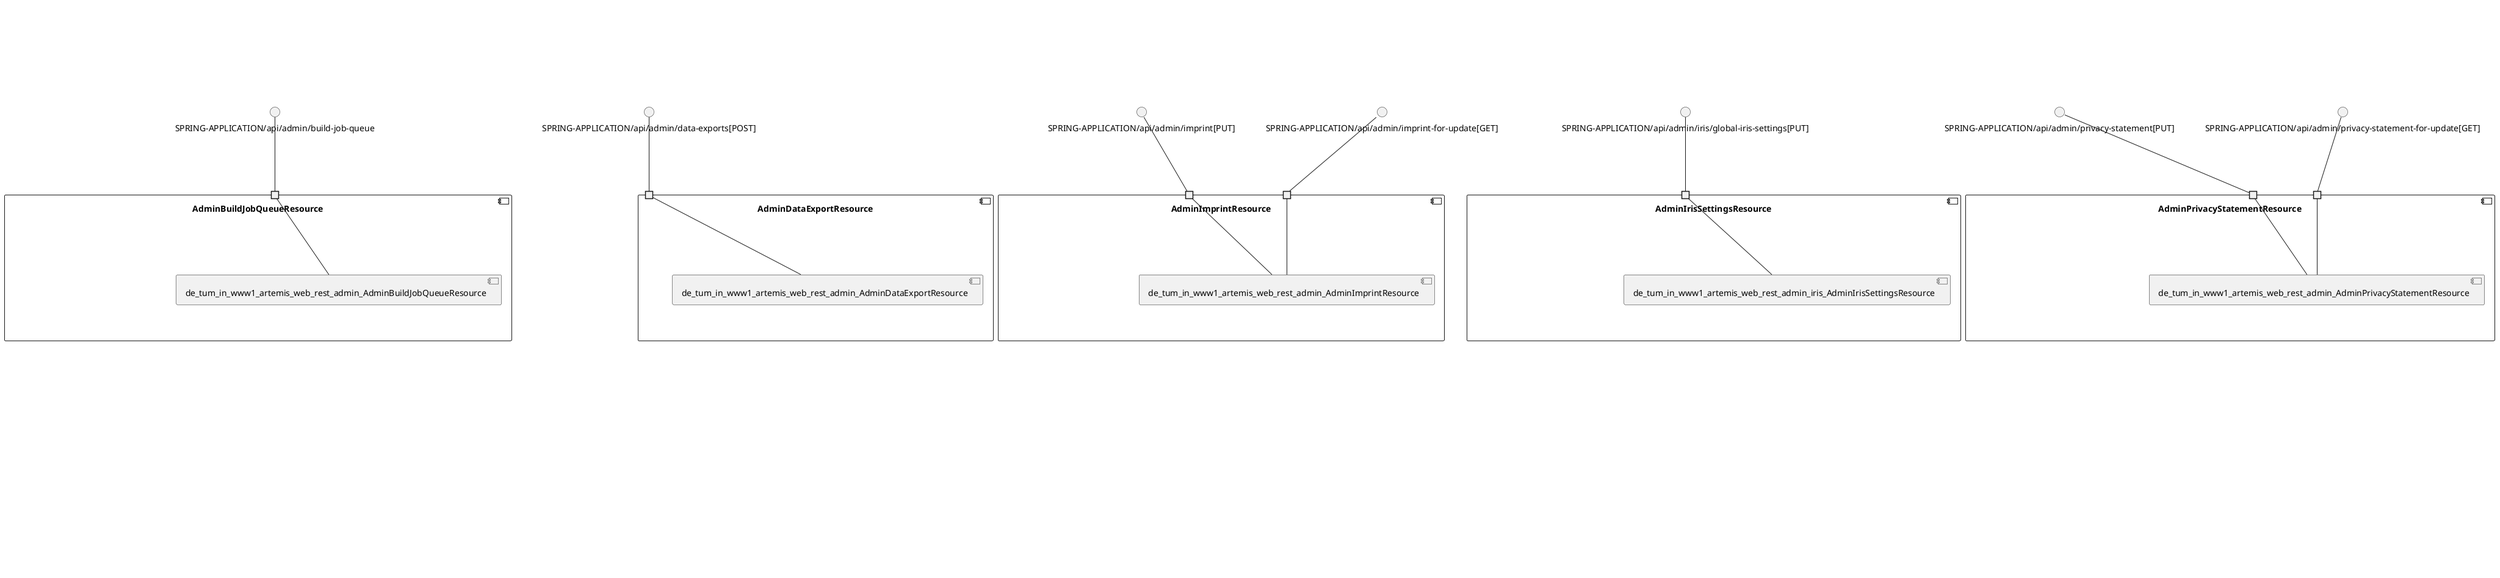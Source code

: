 @startuml
skinparam fixCircleLabelOverlapping true
component "AbstractQuizSubmissionService\n\n\n\n\n\n" {
[de_tum_in_www1_artemis_service_AbstractQuizSubmissionService]
}
component "AccountService\n\n\n\n\n\n" {
[de_tum_in_www1_artemis_service_AccountService]
}
component "AdminBuildJobQueueResource\n\n\n\n\n\n" {
[de_tum_in_www1_artemis_web_rest_admin_AdminBuildJobQueueResource]
portin " " as AdminBuildJobQueueResource.requires.SPRING_APPLICATION_api_admin_build_job_queue
"AdminBuildJobQueueResource.requires.SPRING_APPLICATION_api_admin_build_job_queue"--[de_tum_in_www1_artemis_web_rest_admin_AdminBuildJobQueueResource]
}
interface "SPRING-APPLICATION/api/admin/build-job-queue" as interface.SPRING_APPLICATION_api_admin_build_job_queue
interface.SPRING_APPLICATION_api_admin_build_job_queue--"AdminBuildJobQueueResource.requires.SPRING_APPLICATION_api_admin_build_job_queue"
component "AdminDataExportResource\n\n\n\n\n\n" {
[de_tum_in_www1_artemis_web_rest_admin_AdminDataExportResource]
portin " " as AdminDataExportResource.requires.SPRING_APPLICATION_api_admin_data_exports_POST_
"AdminDataExportResource.requires.SPRING_APPLICATION_api_admin_data_exports_POST_"--[de_tum_in_www1_artemis_web_rest_admin_AdminDataExportResource]
}
interface "SPRING-APPLICATION/api/admin/data-exports[POST]" as interface.SPRING_APPLICATION_api_admin_data_exports_POST_
interface.SPRING_APPLICATION_api_admin_data_exports_POST_--"AdminDataExportResource.requires.SPRING_APPLICATION_api_admin_data_exports_POST_"
component "AdminImprintResource\n\n\n\n\n\n" {
[de_tum_in_www1_artemis_web_rest_admin_AdminImprintResource]
portin " " as AdminImprintResource.requires.SPRING_APPLICATION_api_admin_imprint_for_update_GET_
portin " " as AdminImprintResource.requires.SPRING_APPLICATION_api_admin_imprint_PUT_
"AdminImprintResource.requires.SPRING_APPLICATION_api_admin_imprint_for_update_GET_"--[de_tum_in_www1_artemis_web_rest_admin_AdminImprintResource]
"AdminImprintResource.requires.SPRING_APPLICATION_api_admin_imprint_PUT_"--[de_tum_in_www1_artemis_web_rest_admin_AdminImprintResource]
}
interface "SPRING-APPLICATION/api/admin/imprint-for-update[GET]" as interface.SPRING_APPLICATION_api_admin_imprint_for_update_GET_
interface.SPRING_APPLICATION_api_admin_imprint_for_update_GET_--"AdminImprintResource.requires.SPRING_APPLICATION_api_admin_imprint_for_update_GET_"
interface "SPRING-APPLICATION/api/admin/imprint[PUT]" as interface.SPRING_APPLICATION_api_admin_imprint_PUT_
interface.SPRING_APPLICATION_api_admin_imprint_PUT_--"AdminImprintResource.requires.SPRING_APPLICATION_api_admin_imprint_PUT_"
component "AdminIrisSettingsResource\n\n\n\n\n\n" {
[de_tum_in_www1_artemis_web_rest_admin_iris_AdminIrisSettingsResource]
portin " " as AdminIrisSettingsResource.requires.SPRING_APPLICATION_api_admin_iris_global_iris_settings_PUT_
"AdminIrisSettingsResource.requires.SPRING_APPLICATION_api_admin_iris_global_iris_settings_PUT_"--[de_tum_in_www1_artemis_web_rest_admin_iris_AdminIrisSettingsResource]
}
interface "SPRING-APPLICATION/api/admin/iris/global-iris-settings[PUT]" as interface.SPRING_APPLICATION_api_admin_iris_global_iris_settings_PUT_
interface.SPRING_APPLICATION_api_admin_iris_global_iris_settings_PUT_--"AdminIrisSettingsResource.requires.SPRING_APPLICATION_api_admin_iris_global_iris_settings_PUT_"
component "AdminPrivacyStatementResource\n\n\n\n\n\n" {
[de_tum_in_www1_artemis_web_rest_admin_AdminPrivacyStatementResource]
portin " " as AdminPrivacyStatementResource.requires.SPRING_APPLICATION_api_admin_privacy_statement_for_update_GET_
portin " " as AdminPrivacyStatementResource.requires.SPRING_APPLICATION_api_admin_privacy_statement_PUT_
"AdminPrivacyStatementResource.requires.SPRING_APPLICATION_api_admin_privacy_statement_PUT_"--[de_tum_in_www1_artemis_web_rest_admin_AdminPrivacyStatementResource]
"AdminPrivacyStatementResource.requires.SPRING_APPLICATION_api_admin_privacy_statement_for_update_GET_"--[de_tum_in_www1_artemis_web_rest_admin_AdminPrivacyStatementResource]
}
interface "SPRING-APPLICATION/api/admin/privacy-statement[PUT]" as interface.SPRING_APPLICATION_api_admin_privacy_statement_PUT_
interface.SPRING_APPLICATION_api_admin_privacy_statement_PUT_--"AdminPrivacyStatementResource.requires.SPRING_APPLICATION_api_admin_privacy_statement_PUT_"
interface "SPRING-APPLICATION/api/admin/privacy-statement-for-update[GET]" as interface.SPRING_APPLICATION_api_admin_privacy_statement_for_update_GET_
interface.SPRING_APPLICATION_api_admin_privacy_statement_for_update_GET_--"AdminPrivacyStatementResource.requires.SPRING_APPLICATION_api_admin_privacy_statement_for_update_GET_"
component "AdminStatisticsResource\n\n\n\n\n\n" {
[de_tum_in_www1_artemis_web_rest_admin_AdminStatisticsResource]
portin " " as AdminStatisticsResource.requires.SPRING_APPLICATION_api_admin_management_statistics_data_GET_
"AdminStatisticsResource.requires.SPRING_APPLICATION_api_admin_management_statistics_data_GET_"--[de_tum_in_www1_artemis_web_rest_admin_AdminStatisticsResource]
}
interface "SPRING-APPLICATION/api/admin/management/statistics/data[GET]" as interface.SPRING_APPLICATION_api_admin_management_statistics_data_GET_
interface.SPRING_APPLICATION_api_admin_management_statistics_data_GET_--"AdminStatisticsResource.requires.SPRING_APPLICATION_api_admin_management_statistics_data_GET_"
component "AdminSystemNotificationResource\n\n\n\n\n\n" {
[de_tum_in_www1_artemis_web_rest_SystemNotificationResource]
[de_tum_in_www1_artemis_service_SystemNotificationService]
[de_tum_in_www1_artemis_repository_SystemNotificationRepository]
[de_tum_in_www1_artemis_web_rest_admin_AdminSystemNotificationResource]
portin " " as AdminSystemNotificationResource.requires.SPRING_APPLICATION_api_admin_system_notifications
portin " " as AdminSystemNotificationResource.requires.SPRING_APPLICATION_api_system_notifications_GET_
[de_tum_in_www1_artemis_web_rest_SystemNotificationResource]..>[de_tum_in_www1_artemis_repository_SystemNotificationRepository] : requires
[de_tum_in_www1_artemis_service_SystemNotificationService]..>[de_tum_in_www1_artemis_repository_SystemNotificationRepository] : requires
[de_tum_in_www1_artemis_web_rest_admin_AdminSystemNotificationResource]..>[de_tum_in_www1_artemis_repository_SystemNotificationRepository] : requires
"AdminSystemNotificationResource.requires.SPRING_APPLICATION_api_system_notifications_GET_"--[de_tum_in_www1_artemis_web_rest_SystemNotificationResource]
"AdminSystemNotificationResource.requires.SPRING_APPLICATION_api_admin_system_notifications"--[de_tum_in_www1_artemis_web_rest_admin_AdminSystemNotificationResource]
}
interface "SPRING-APPLICATION/api/system-notifications[GET]" as interface.SPRING_APPLICATION_api_system_notifications_GET_
interface.SPRING_APPLICATION_api_system_notifications_GET_--"AdminSystemNotificationResource.requires.SPRING_APPLICATION_api_system_notifications_GET_"
interface "SPRING-APPLICATION/api/admin/system-notifications" as interface.SPRING_APPLICATION_api_admin_system_notifications
interface.SPRING_APPLICATION_api_admin_system_notifications--"AdminSystemNotificationResource.requires.SPRING_APPLICATION_api_admin_system_notifications"
component "AeolusBuildPlanService\n\n\n\n\n\n" {
[de_tum_in_www1_artemis_service_connectors_aeolus_AeolusBuildPlanService]
}
component "AeolusTemplateResource\n\n\n\n\n\n" {
[de_tum_in_www1_artemis_web_rest_AeolusTemplateResource]
}
component "AeolusTemplateService\n\n\n\n\n\n" {
[de_tum_in_www1_artemis_service_connectors_aeolus_AeolusTemplateService]
}
component "AndroidAppSiteAssociationResource\n\n\n\n\n\n" {
[de_tum_in_www1_artemis_web_rest_AndroidAppSiteAssociationResource]
portin " " as AndroidAppSiteAssociationResource.requires.SPRING_APPLICATION__well_known_assetlinks_json_GET_
"AndroidAppSiteAssociationResource.requires.SPRING_APPLICATION__well_known_assetlinks_json_GET_"--[de_tum_in_www1_artemis_web_rest_AndroidAppSiteAssociationResource]
}
interface "SPRING-APPLICATION/_well-known/assetlinks_json[GET]" as interface.SPRING_APPLICATION__well_known_assetlinks_json_GET_
interface.SPRING_APPLICATION__well_known_assetlinks_json_GET_--"AndroidAppSiteAssociationResource.requires.SPRING_APPLICATION__well_known_assetlinks_json_GET_"
component "AnswerMessageResource\n\n\n\n\n\n" {
[de_tum_in_www1_artemis_web_rest_metis_AnswerMessageResource]
portin " " as AnswerMessageResource.requires.SPRING_APPLICATION_api_courses_PUT_
portin " " as AnswerMessageResource.requires.SPRING_APPLICATION_api_courses_DELETE_
"AnswerMessageResource.requires.SPRING_APPLICATION_api_courses_DELETE_"--[de_tum_in_www1_artemis_web_rest_metis_AnswerMessageResource]
"AnswerMessageResource.requires.SPRING_APPLICATION_api_courses_PUT_"--[de_tum_in_www1_artemis_web_rest_metis_AnswerMessageResource]
}
interface "SPRING-APPLICATION/api/courses[DELETE]" as interface.SPRING_APPLICATION_api_courses_DELETE_
interface.SPRING_APPLICATION_api_courses_DELETE_--"AnswerMessageResource.requires.SPRING_APPLICATION_api_courses_DELETE_"
interface "SPRING-APPLICATION/api/courses[PUT]" as interface.SPRING_APPLICATION_api_courses_PUT_
interface.SPRING_APPLICATION_api_courses_PUT_--"AnswerMessageResource.requires.SPRING_APPLICATION_api_courses_PUT_"
component "AnswerPostResource\n\n\n\n\n\n" {
[de_tum_in_www1_artemis_web_rest_metis_AnswerPostResource]
portin " " as AnswerPostResource.requires.SPRING_APPLICATION_api_courses_PUT_
portin " " as AnswerPostResource.requires.SPRING_APPLICATION_api_courses_DELETE_
"AnswerPostResource.requires.SPRING_APPLICATION_api_courses_PUT_"--[de_tum_in_www1_artemis_web_rest_metis_AnswerPostResource]
"AnswerPostResource.requires.SPRING_APPLICATION_api_courses_DELETE_"--[de_tum_in_www1_artemis_web_rest_metis_AnswerPostResource]
}
interface "SPRING-APPLICATION/api/courses[PUT]" as interface.SPRING_APPLICATION_api_courses_PUT_
interface.SPRING_APPLICATION_api_courses_PUT_--"AnswerPostResource.requires.SPRING_APPLICATION_api_courses_PUT_"
interface "SPRING-APPLICATION/api/courses[DELETE]" as interface.SPRING_APPLICATION_api_courses_DELETE_
interface.SPRING_APPLICATION_api_courses_DELETE_--"AnswerPostResource.requires.SPRING_APPLICATION_api_courses_DELETE_"
component "ApollonConversionResource\n\n\n\n\n\n" {
[de_tum_in_www1_artemis_web_rest_ApollonConversionResource]
portin " " as ApollonConversionResource.requires.SPRING_APPLICATION_api_apollon_convert_to_pdf_POST_
"ApollonConversionResource.requires.SPRING_APPLICATION_api_apollon_convert_to_pdf_POST_"--[de_tum_in_www1_artemis_web_rest_ApollonConversionResource]
}
interface "SPRING-APPLICATION/api/apollon/convert-to-pdf[POST]" as interface.SPRING_APPLICATION_api_apollon_convert_to_pdf_POST_
interface.SPRING_APPLICATION_api_apollon_convert_to_pdf_POST_--"ApollonConversionResource.requires.SPRING_APPLICATION_api_apollon_convert_to_pdf_POST_"
component "ApollonConversionService\n\n\n\n\n\n" {
[de_tum_in_www1_artemis_service_connectors_apollon_ApollonConversionService]
}
component "AppleAppSiteAssociationResource\n\n\n\n\n\n" {
[de_tum_in_www1_artemis_web_rest_AppleAppSiteAssociationResource]
portin " " as AppleAppSiteAssociationResource.requires.SPRING_APPLICATION__well_known_apple_app_site_association_GET_
"AppleAppSiteAssociationResource.requires.SPRING_APPLICATION__well_known_apple_app_site_association_GET_"--[de_tum_in_www1_artemis_web_rest_AppleAppSiteAssociationResource]
}
interface "SPRING-APPLICATION/_well-known/apple-app-site-association[GET]" as interface.SPRING_APPLICATION__well_known_apple_app_site_association_GET_
interface.SPRING_APPLICATION__well_known_apple_app_site_association_GET_--"AppleAppSiteAssociationResource.requires.SPRING_APPLICATION__well_known_apple_app_site_association_GET_"
component "AthenaFeedbackSendingService\n\n\n\n\n\n" {
[de_tum_in_www1_artemis_service_connectors_athena_AthenaFeedbackSendingService]
}
component "AthenaFeedbackSuggestionsService\n\n\n\n\n\n" {
[de_tum_in_www1_artemis_service_connectors_athena_AthenaFeedbackSuggestionsService]
}
component "AthenaModuleUrlHelper\n\n\n\n\n\n" {
[de_tum_in_www1_artemis_service_connectors_athena_AthenaModuleUrlHelper]
}
component "AthenaSubmissionSelectionService\n\n\n\n\n\n" {
[de_tum_in_www1_artemis_service_connectors_athena_AthenaSubmissionSelectionService]
}
component "AuditEventService\n\n\n\n\n\n" {
[de_tum_in_www1_artemis_service_AuditEventService]
[de_tum_in_www1_artemis_repository_PersistenceAuditEventRepository]
[de_tum_in_www1_artemis_service_AuditEventService]..>[de_tum_in_www1_artemis_repository_PersistenceAuditEventRepository] : requires
}
component "AuditResource\n\n\n\n\n\n" {
[de_tum_in_www1_artemis_web_rest_admin_AuditResource]
portin " " as AuditResource.requires.SPRING_APPLICATION_api_admin_audits_GET_
"AuditResource.requires.SPRING_APPLICATION_api_admin_audits_GET_"--[de_tum_in_www1_artemis_web_rest_admin_AuditResource]
}
interface "SPRING-APPLICATION/api/admin/audits[GET]" as interface.SPRING_APPLICATION_api_admin_audits_GET_
interface.SPRING_APPLICATION_api_admin_audits_GET_--"AuditResource.requires.SPRING_APPLICATION_api_admin_audits_GET_"
component "AuthorizationTestService\n\n\n\n\n\n" {
[de_tum_in_www1_artemis_authorization_AuthorizationTestService]
}
component "BambooBuildPlanService\n\n\n\n\n\n" {
[de_tum_in_www1_artemis_service_connectors_bamboo_BambooBuildPlanService]
}
component "BambooBuildPlanUpdateService\n\n\n\n\n\n" {
[de_tum_in_www1_artemis_service_connectors_bitbucket_BambooBuildPlanUpdateService]
}
component "BambooInternalUrlService\n\n\n\n\n\n" {
[de_tum_in_www1_artemis_service_connectors_bamboo_BambooInternalUrlService]
}
component "BambooMigrationService\n\n\n\n\n\n" {
[de_tum_in_www1_artemis_config_migration_entries_BambooMigrationService]
}
component "BambooProgrammingLanguageFeatureService\n\n\n\n\n\n" {
[de_tum_in_www1_artemis_service_connectors_bamboo_BambooProgrammingLanguageFeatureService]
}
component "BambooResultService\n\n\n\n\n\n" {
[de_tum_in_www1_artemis_service_connectors_bamboo_BambooResultService]
}
component "BambooService\n\n\n\n\n\n" {
[de_tum_in_www1_artemis_service_connectors_bamboo_BambooService]
}
component "BambooTriggerService\n\n\n\n\n\n" {
[de_tum_in_www1_artemis_service_connectors_bamboo_BambooTriggerService]
}
component "ClientForwardResource\n\n\n\n\n\n" {
[de_tum_in_www1_artemis_web_rest_ClientForwardResource]
}
component "ConductAgreementService\n\n\n\n\n\n" {
[de_tum_in_www1_artemis_service_ConductAgreementService]
[de_tum_in_www1_artemis_repository_ConductAgreementRepository]
[de_tum_in_www1_artemis_service_ConductAgreementService]..>[de_tum_in_www1_artemis_repository_ConductAgreementRepository] : requires
}
component "DefaultTemplateUpgradeService\n\n\n\n\n\n" {
[de_tum_in_www1_artemis_service_programming_DefaultTemplateUpgradeService]
}
component "DragAndDropQuizAnswerConversionService\n\n\n\n\n\n" {
[de_tum_in_www1_artemis_service_DragAndDropQuizAnswerConversionService]
}
component "EntityFileService\n\n\n\n\n\n" {
[de_tum_in_www1_artemis_service_EntityFileService]
}
component "ExerciseLifecycleService\n\n\n\n\n\n" {
[de_tum_in_www1_artemis_service_ExerciseLifecycleService]
}
component "ExerciseSpecificationService\n\n\n\n\n\n" {
[de_tum_in_www1_artemis_service_ExerciseSpecificationService]
}
component "ExerciseWithSubmissionsExportService\n\n\n\n\n\n" {
[de_tum_in_www1_artemis_service_export_ExerciseWithSubmissionsExportService]
}
component "FeatureToggleResource\n\n\n\n\n\n" {
[de_tum_in_www1_artemis_web_rest_admin_FeatureToggleResource]
portin " " as FeatureToggleResource.requires.SPRING_APPLICATION_api_admin_feature_toggle_PUT_
"FeatureToggleResource.requires.SPRING_APPLICATION_api_admin_feature_toggle_PUT_"--[de_tum_in_www1_artemis_web_rest_admin_FeatureToggleResource]
}
interface "SPRING-APPLICATION/api/admin/feature-toggle[PUT]" as interface.SPRING_APPLICATION_api_admin_feature_toggle_PUT_
interface.SPRING_APPLICATION_api_admin_feature_toggle_PUT_--"FeatureToggleResource.requires.SPRING_APPLICATION_api_admin_feature_toggle_PUT_"
component "FeatureToggleService\n\n\n\n\n\n" {
[de_tum_in_www1_artemis_service_feature_FeatureToggleService]
}
component "FileUploadExerciseWithSubmissionsExportService\n\n\n\n\n\n" {
[de_tum_in_www1_artemis_service_export_FileUploadExerciseWithSubmissionsExportService]
}
component "FileUploadSubmissionExportService\n\n\n\n\n\n" {
[de_tum_in_www1_artemis_service_export_FileUploadSubmissionExportService]
}
component "GeneralInstantNotificationService\n\n\n\n\n\n" {
[de_tum_in_www1_artemis_service_notifications_GeneralInstantNotificationService]
}
component "GitLabCIBuildPlanService\n\n\n\n\n\n" {
[de_tum_in_www1_artemis_service_connectors_gitlabci_GitLabCIBuildPlanService]
}
component "GitLabCIProgrammingLanguageFeatureService\n\n\n\n\n\n" {
[de_tum_in_www1_artemis_service_connectors_gitlabci_GitLabCIProgrammingLanguageFeatureService]
}
component "GitLabCIResultService\n\n\n\n\n\n" {
[de_tum_in_www1_artemis_service_connectors_gitlabci_GitLabCIResultService]
}
component "GitLabCITriggerService\n\n\n\n\n\n" {
[de_tum_in_www1_artemis_service_connectors_gitlabci_GitLabCITriggerService]
}
component "GitLabCIUserManagementService\n\n\n\n\n\n" {
[de_tum_in_www1_artemis_service_connectors_gitlabci_GitLabCIUserManagementService]
}
component "GitLabJenkinsMigrationService\n\n\n\n\n\n" {
[de_tum_in_www1_artemis_config_migration_entries_GitLabJenkinsMigrationService]
}
component "GroupNotificationScheduleService\n\n\n\n\n\n" {
[de_tum_in_www1_artemis_service_notifications_GroupNotificationScheduleService]
}
component "GuidedTourSettingsResource\n\n\n\n\n\n" {
[de_tum_in_www1_artemis_web_rest_GuidedTourSettingsResource]
portin " " as GuidedTourSettingsResource.requires.SPRING_APPLICATION_api_guided_tour_settings
"GuidedTourSettingsResource.requires.SPRING_APPLICATION_api_guided_tour_settings"--[de_tum_in_www1_artemis_web_rest_GuidedTourSettingsResource]
}
interface "SPRING-APPLICATION/api/guided-tour-settings" as interface.SPRING_APPLICATION_api_guided_tour_settings
interface.SPRING_APPLICATION_api_guided_tour_settings--"GuidedTourSettingsResource.requires.SPRING_APPLICATION_api_guided_tour_settings"
component "InternalUrlService\n\n\n\n\n\n" {
[de_tum_in_www1_artemis_service_InternalUrlService]
}
component "IrisChatWebsocketService\n\n\n\n\n\n" {
[de_tum_in_www1_artemis_service_iris_websocket_IrisChatWebsocketService]
}
component "IrisCodeEditorWebsocketService\n\n\n\n\n\n" {
[de_tum_in_www1_artemis_service_iris_websocket_IrisCodeEditorWebsocketService]
}
component "IrisConnectorService\n\n\n\n\n\n" {
[de_tum_in_www1_artemis_service_connectors_iris_IrisConnectorService]
}
component "IrisModelsResource\n\n\n\n\n\n" {
[de_tum_in_www1_artemis_web_rest_iris_IrisModelsResource]
portin " " as IrisModelsResource.requires.SPRING_APPLICATION_api_iris_models_GET_
"IrisModelsResource.requires.SPRING_APPLICATION_api_iris_models_GET_"--[de_tum_in_www1_artemis_web_rest_iris_IrisModelsResource]
}
interface "SPRING-APPLICATION/api/iris/models[GET]" as interface.SPRING_APPLICATION_api_iris_models_GET_
interface.SPRING_APPLICATION_api_iris_models_GET_--"IrisModelsResource.requires.SPRING_APPLICATION_api_iris_models_GET_"
component "IrisSettingsService\n\n\n\n\n\n" {
[de_tum_in_www1_artemis_repository_iris_IrisSettingsRepository]
[de_tum_in_www1_artemis_service_iris_settings_IrisSettingsService]
[de_tum_in_www1_artemis_service_iris_settings_IrisSettingsService]..>[de_tum_in_www1_artemis_repository_iris_IrisSettingsRepository] : requires
}
component "IrisSubSettingsService\n\n\n\n\n\n" {
[de_tum_in_www1_artemis_service_iris_settings_IrisSubSettingsService]
}
component "JenkinsInternalUrlService\n\n\n\n\n\n" {
[de_tum_in_www1_artemis_service_connectors_jenkins_JenkinsInternalUrlService]
}
component "JenkinsJobPermissionsService\n\n\n\n\n\n" {
[de_tum_in_www1_artemis_service_connectors_jenkins_jobs_JenkinsJobPermissionsService]
}
component "JenkinsJobService\n\n\n\n\n\n" {
[de_tum_in_www1_artemis_service_connectors_jenkins_jobs_JenkinsJobService]
}
component "JenkinsProgrammingLanguageFeatureService\n\n\n\n\n\n" {
[de_tum_in_www1_artemis_service_connectors_jenkins_JenkinsProgrammingLanguageFeatureService]
}
component "JenkinsResultService\n\n\n\n\n\n" {
[de_tum_in_www1_artemis_service_connectors_jenkins_JenkinsResultService]
}
component "JenkinsService\n\n\n\n\n\n" {
[de_tum_in_www1_artemis_service_connectors_jenkins_JenkinsService]
}
component "JenkinsTriggerService\n\n\n\n\n\n" {
[de_tum_in_www1_artemis_service_connectors_jenkins_JenkinsTriggerService]
}
component "LdapUserService\n\n\n\n\n\n" {
[de_tum_in_www1_artemis_service_ldap_LdapUserService]
}
component "LearningObjectService\n\n\n\n\n\n" {
[de_tum_in_www1_artemis_service_LearningObjectService]
}
component "LegacyResource\n\n\n\n\n\n" {
[de_tum_in_www1_artemis_web_rest_LegacyResource]
portin " " as LegacyResource.requires.SPRING_APPLICATION_api_programming_exercises_new_result_POST_
portin " " as LegacyResource.requires.SPRING_APPLICATION_api_programming_exercises_test_cases_changed_POST_
portin " " as LegacyResource.requires.SPRING_APPLICATION_api_programming_submissions_POST_
"LegacyResource.requires.SPRING_APPLICATION_api_programming_exercises_test_cases_changed_POST_"--[de_tum_in_www1_artemis_web_rest_LegacyResource]
"LegacyResource.requires.SPRING_APPLICATION_api_programming_submissions_POST_"--[de_tum_in_www1_artemis_web_rest_LegacyResource]
"LegacyResource.requires.SPRING_APPLICATION_api_programming_exercises_new_result_POST_"--[de_tum_in_www1_artemis_web_rest_LegacyResource]
}
interface "SPRING-APPLICATION/api/programming-exercises/test-cases-changed[POST]" as interface.SPRING_APPLICATION_api_programming_exercises_test_cases_changed_POST_
interface.SPRING_APPLICATION_api_programming_exercises_test_cases_changed_POST_--"LegacyResource.requires.SPRING_APPLICATION_api_programming_exercises_test_cases_changed_POST_"
interface "SPRING-APPLICATION/api/programming-submissions[POST]" as interface.SPRING_APPLICATION_api_programming_submissions_POST_
interface.SPRING_APPLICATION_api_programming_submissions_POST_--"LegacyResource.requires.SPRING_APPLICATION_api_programming_submissions_POST_"
interface "SPRING-APPLICATION/api/programming-exercises/new-result[POST]" as interface.SPRING_APPLICATION_api_programming_exercises_new_result_POST_
interface.SPRING_APPLICATION_api_programming_exercises_new_result_POST_--"LegacyResource.requires.SPRING_APPLICATION_api_programming_exercises_new_result_POST_"
component "LegalDocumentService\n\n\n\n\n\n" {
[de_tum_in_www1_artemis_service_LegalDocumentService]
}
component "LinkPreviewResource\n\n\n\n\n\n" {
[de_tum_in_www1_artemis_web_rest_ogparser_LinkPreviewResource]
portin " " as LinkPreviewResource.requires.SPRING_APPLICATION_api_link_preview_POST_
"LinkPreviewResource.requires.SPRING_APPLICATION_api_link_preview_POST_"--[de_tum_in_www1_artemis_web_rest_ogparser_LinkPreviewResource]
}
interface "SPRING-APPLICATION/api/link-preview[POST]" as interface.SPRING_APPLICATION_api_link_preview_POST_
interface.SPRING_APPLICATION_api_link_preview_POST_--"LinkPreviewResource.requires.SPRING_APPLICATION_api_link_preview_POST_"
component "LinkPreviewService\n\n\n\n\n\n" {
[de_tum_in_www1_artemis_service_linkpreview_LinkPreviewService]
}
component "LocalCIBuildPlanService\n\n\n\n\n\n" {
[de_tum_in_www1_artemis_service_connectors_localci_LocalCIBuildPlanService]
}
component "LocalCIContainerService\n\n\n\n\n\n" {
[de_tum_in_www1_artemis_service_connectors_localci_LocalCIContainerService]
}
component "LocalCIDockerService\n\n\n\n\n\n" {
[de_tum_in_www1_artemis_service_connectors_localci_LocalCIDockerService]
}
component "LocalCIProgrammingLanguageFeatureService\n\n\n\n\n\n" {
[de_tum_in_www1_artemis_service_connectors_localci_LocalCIProgrammingLanguageFeatureService]
}
component "LocalCIResultService\n\n\n\n\n\n" {
[de_tum_in_www1_artemis_service_connectors_localci_LocalCIResultService]
}
component "LocalCIService\n\n\n\n\n\n" {
[de_tum_in_www1_artemis_service_connectors_localci_LocalCIService]
}
component "LocalCITriggerService\n\n\n\n\n\n" {
[de_tum_in_www1_artemis_service_connectors_localci_LocalCITriggerService]
}
component "LocalVCService\n\n\n\n\n\n" {
[de_tum_in_www1_artemis_service_connectors_localvc_LocalVCService]
}
component "LogResource\n\n\n\n\n\n" {
[de_tum_in_www1_artemis_web_rest_admin_LogResource]
portin " " as LogResource.requires.SPRING_APPLICATION_api_admin_logs
"LogResource.requires.SPRING_APPLICATION_api_admin_logs"--[de_tum_in_www1_artemis_web_rest_admin_LogResource]
}
interface "SPRING-APPLICATION/api/admin/logs" as interface.SPRING_APPLICATION_api_admin_logs
interface.SPRING_APPLICATION_api_admin_logs--"LogResource.requires.SPRING_APPLICATION_api_admin_logs"
component "LongFeedbackTextResource\n\n\n\n\n\n" {
[de_tum_in_www1_artemis_service_FeedbackService]
[de_tum_in_www1_artemis_repository_LongFeedbackTextRepository]
[de_tum_in_www1_artemis_web_rest_LongFeedbackTextResource]
portin " " as LongFeedbackTextResource.requires.SPRING_APPLICATION_api_results___long_feedback_GET_
[de_tum_in_www1_artemis_service_FeedbackService]..>[de_tum_in_www1_artemis_repository_LongFeedbackTextRepository] : requires
[de_tum_in_www1_artemis_web_rest_LongFeedbackTextResource]..>[de_tum_in_www1_artemis_repository_LongFeedbackTextRepository] : requires
"LongFeedbackTextResource.requires.SPRING_APPLICATION_api_results___long_feedback_GET_"--[de_tum_in_www1_artemis_web_rest_LongFeedbackTextResource]
}
interface "SPRING-APPLICATION/api/results/*/long-feedback[GET]" as interface.SPRING_APPLICATION_api_results___long_feedback_GET_
interface.SPRING_APPLICATION_api_results___long_feedback_GET_--"LongFeedbackTextResource.requires.SPRING_APPLICATION_api_results___long_feedback_GET_"
component "LtiNewResultService\n\n\n\n\n\n" {
[de_tum_in_www1_artemis_service_connectors_lti_LtiNewResultService]
}
component "MailService\n\n\n\n\n\n" {
[de_tum_in_www1_artemis_service_notifications_MailService]
}
component "MainInstanceMessageSendService\n\n\n\n\n\n" {
[de_tum_in_www1_artemis_service_messaging_InstanceMessageSendService]
[de_tum_in_www1_artemis_service_messaging_MainInstanceMessageSendService]
[de_tum_in_www1_artemis_service_messaging_DistributedInstanceMessageSendService]
[de_tum_in_www1_artemis_service_listeners_ResultListener]
[de_tum_in_www1_artemis_service_listeners_ResultListener]..>[de_tum_in_www1_artemis_service_messaging_InstanceMessageSendService] : requires
[de_tum_in_www1_artemis_service_listeners_ResultListener]..>[de_tum_in_www1_artemis_service_messaging_MainInstanceMessageSendService] : requires
[de_tum_in_www1_artemis_service_listeners_ResultListener]..>[de_tum_in_www1_artemis_service_messaging_DistributedInstanceMessageSendService] : requires
}
component "MigrationService\n\n\n\n\n\n" {
[de_tum_in_www1_artemis_config_migration_MigrationService]
[de_tum_in_www1_artemis_repository_MigrationChangeRepository]
[de_tum_in_www1_artemis_config_migration_MigrationService]..>[de_tum_in_www1_artemis_repository_MigrationChangeRepository] : requires
}
component "ModelingExerciseWithSubmissionsExportService\n\n\n\n\n\n" {
[de_tum_in_www1_artemis_service_export_ModelingExerciseWithSubmissionsExportService]
}
component "ModelingPlagiarismDetectionService\n\n\n\n\n\n" {
[de_tum_in_www1_artemis_service_plagiarism_ModelingPlagiarismDetectionService]
}
component "ModelingSubmissionExportService\n\n\n\n\n\n" {
[de_tum_in_www1_artemis_service_export_ModelingSubmissionExportService]
}
component "ParticipationLifecycleService\n\n\n\n\n\n" {
[de_tum_in_www1_artemis_service_ParticipationLifecycleService]
}
component "PlagiarismCacheService\n\n\n\n\n\n" {
[de_tum_in_www1_artemis_service_plagiarism_cache_PlagiarismCacheService]
}
component "PlagiarismWebsocketService\n\n\n\n\n\n" {
[de_tum_in_www1_artemis_service_plagiarism_PlagiarismWebsocketService]
}
component "PlantUmlResource\n\n\n\n\n\n" {
[de_tum_in_www1_artemis_web_rest_PlantUmlResource]
portin " " as PlantUmlResource.requires.SPRING_APPLICATION_svg_GET_
portin " " as PlantUmlResource.requires.SPRING_APPLICATION_png_GET_
"PlantUmlResource.requires.SPRING_APPLICATION_svg_GET_"--[de_tum_in_www1_artemis_web_rest_PlantUmlResource]
"PlantUmlResource.requires.SPRING_APPLICATION_png_GET_"--[de_tum_in_www1_artemis_web_rest_PlantUmlResource]
}
interface "SPRING-APPLICATION/svg[GET]" as interface.SPRING_APPLICATION_svg_GET_
interface.SPRING_APPLICATION_svg_GET_--"PlantUmlResource.requires.SPRING_APPLICATION_svg_GET_"
interface "SPRING-APPLICATION/png[GET]" as interface.SPRING_APPLICATION_png_GET_
interface.SPRING_APPLICATION_png_GET_--"PlantUmlResource.requires.SPRING_APPLICATION_png_GET_"
component "PlantUmlService\n\n\n\n\n\n" {
[de_tum_in_www1_artemis_service_PlantUmlService]
}
component "PostResource\n\n\n\n\n\n" {
[de_tum_in_www1_artemis_web_rest_metis_PostResource]
portin " " as PostResource.requires.SPRING_APPLICATION_api_courses_DELETE_
portin " " as PostResource.requires.SPRING_APPLICATION_api_courses_PUT_
"PostResource.requires.SPRING_APPLICATION_api_courses_PUT_"--[de_tum_in_www1_artemis_web_rest_metis_PostResource]
"PostResource.requires.SPRING_APPLICATION_api_courses_DELETE_"--[de_tum_in_www1_artemis_web_rest_metis_PostResource]
}
interface "SPRING-APPLICATION/api/courses[PUT]" as interface.SPRING_APPLICATION_api_courses_PUT_
interface.SPRING_APPLICATION_api_courses_PUT_--"PostResource.requires.SPRING_APPLICATION_api_courses_PUT_"
interface "SPRING-APPLICATION/api/courses[DELETE]" as interface.SPRING_APPLICATION_api_courses_DELETE_
interface.SPRING_APPLICATION_api_courses_DELETE_--"PostResource.requires.SPRING_APPLICATION_api_courses_DELETE_"
component "ProfileService\n\n\n\n\n\n" {
[de_tum_in_www1_artemis_service_ProfileService]
}
component "ProgrammingAssessmentService\n\n\n\n\n\n" {
[de_tum_in_www1_artemis_service_programming_ProgrammingAssessmentService]
}
component "ProgrammingExerciseImportFromFileService\n\n\n\n\n\n" {
[de_tum_in_www1_artemis_service_programming_ProgrammingExerciseImportFromFileService]
}
component "ProgrammingExerciseRepositoryService\n\n\n\n\n\n" {
[de_tum_in_www1_artemis_service_programming_ProgrammingExerciseRepositoryService]
}
component "PublicImprintResource\n\n\n\n\n\n" {
[de_tum_in_www1_artemis_web_rest_open_PublicImprintResource]
portin " " as PublicImprintResource.requires.SPRING_APPLICATION_api_public_imprint_GET_
"PublicImprintResource.requires.SPRING_APPLICATION_api_public_imprint_GET_"--[de_tum_in_www1_artemis_web_rest_open_PublicImprintResource]
}
interface "SPRING-APPLICATION/api/public/imprint[GET]" as interface.SPRING_APPLICATION_api_public_imprint_GET_
interface.SPRING_APPLICATION_api_public_imprint_GET_--"PublicImprintResource.requires.SPRING_APPLICATION_api_public_imprint_GET_"
component "PublicOAuth2JWKSResource\n\n\n\n\n\n" {
[de_tum_in_www1_artemis_web_rest_open_PublicOAuth2JWKSResource]
portin " " as PublicOAuth2JWKSResource.requires.SPRING_APPLICATION__well_known_jwks_json_GET_
"PublicOAuth2JWKSResource.requires.SPRING_APPLICATION__well_known_jwks_json_GET_"--[de_tum_in_www1_artemis_web_rest_open_PublicOAuth2JWKSResource]
}
interface "SPRING-APPLICATION/_well-known/jwks_json[GET]" as interface.SPRING_APPLICATION__well_known_jwks_json_GET_
interface.SPRING_APPLICATION__well_known_jwks_json_GET_--"PublicOAuth2JWKSResource.requires.SPRING_APPLICATION__well_known_jwks_json_GET_"
component "PublicPrivacyStatementResource\n\n\n\n\n\n" {
[de_tum_in_www1_artemis_web_rest_open_PublicPrivacyStatementResource]
portin " " as PublicPrivacyStatementResource.requires.SPRING_APPLICATION_api_public_privacy_statement_GET_
"PublicPrivacyStatementResource.requires.SPRING_APPLICATION_api_public_privacy_statement_GET_"--[de_tum_in_www1_artemis_web_rest_open_PublicPrivacyStatementResource]
}
interface "SPRING-APPLICATION/api/public/privacy-statement[GET]" as interface.SPRING_APPLICATION_api_public_privacy_statement_GET_
interface.SPRING_APPLICATION_api_public_privacy_statement_GET_--"PublicPrivacyStatementResource.requires.SPRING_APPLICATION_api_public_privacy_statement_GET_"
component "PublicResultResource\n\n\n\n\n\n" {
[de_tum_in_www1_artemis_web_rest_open_PublicResultResource]
portin " " as PublicResultResource.requires.SPRING_APPLICATION_api_public_programming_exercises_new_result_POST_
"PublicResultResource.requires.SPRING_APPLICATION_api_public_programming_exercises_new_result_POST_"--[de_tum_in_www1_artemis_web_rest_open_PublicResultResource]
}
interface "SPRING-APPLICATION/api/public/programming-exercises/new-result[POST]" as interface.SPRING_APPLICATION_api_public_programming_exercises_new_result_POST_
interface.SPRING_APPLICATION_api_public_programming_exercises_new_result_POST_--"PublicResultResource.requires.SPRING_APPLICATION_api_public_programming_exercises_new_result_POST_"
component "PublicSystemNotificationResource\n\n\n\n\n\n" {
[de_tum_in_www1_artemis_web_rest_open_PublicSystemNotificationResource]
portin " " as PublicSystemNotificationResource.requires.SPRING_APPLICATION_api_public_system_notifications_active_GET_
"PublicSystemNotificationResource.requires.SPRING_APPLICATION_api_public_system_notifications_active_GET_"--[de_tum_in_www1_artemis_web_rest_open_PublicSystemNotificationResource]
}
interface "SPRING-APPLICATION/api/public/system-notifications/active[GET]" as interface.SPRING_APPLICATION_api_public_system_notifications_active_GET_
interface.SPRING_APPLICATION_api_public_system_notifications_active_GET_--"PublicSystemNotificationResource.requires.SPRING_APPLICATION_api_public_system_notifications_active_GET_"
component "PublicTimeResource\n\n\n\n\n\n" {
[de_tum_in_www1_artemis_web_rest_open_PublicTimeResource]
portin " " as PublicTimeResource.requires.SPRING_APPLICATION_api_public_time_GET_
"PublicTimeResource.requires.SPRING_APPLICATION_api_public_time_GET_"--[de_tum_in_www1_artemis_web_rest_open_PublicTimeResource]
}
interface "SPRING-APPLICATION/api/public/time[GET]" as interface.SPRING_APPLICATION_api_public_time_GET_
interface.SPRING_APPLICATION_api_public_time_GET_--"PublicTimeResource.requires.SPRING_APPLICATION_api_public_time_GET_"
component "PublicUserJwtResource\n\n\n\n\n\n" {
[de_tum_in_www1_artemis_web_rest_open_PublicUserJwtResource]
portin " " as PublicUserJwtResource.requires.SPRING_APPLICATION_api_public_authenticate_POST_
portin " " as PublicUserJwtResource.requires.SPRING_APPLICATION_api_public_logout_POST_
portin " " as PublicUserJwtResource.requires.SPRING_APPLICATION_api_public_saml2_POST_
"PublicUserJwtResource.requires.SPRING_APPLICATION_api_public_saml2_POST_"--[de_tum_in_www1_artemis_web_rest_open_PublicUserJwtResource]
"PublicUserJwtResource.requires.SPRING_APPLICATION_api_public_logout_POST_"--[de_tum_in_www1_artemis_web_rest_open_PublicUserJwtResource]
"PublicUserJwtResource.requires.SPRING_APPLICATION_api_public_authenticate_POST_"--[de_tum_in_www1_artemis_web_rest_open_PublicUserJwtResource]
}
interface "SPRING-APPLICATION/api/public/saml2[POST]" as interface.SPRING_APPLICATION_api_public_saml2_POST_
interface.SPRING_APPLICATION_api_public_saml2_POST_--"PublicUserJwtResource.requires.SPRING_APPLICATION_api_public_saml2_POST_"
interface "SPRING-APPLICATION/api/public/logout[POST]" as interface.SPRING_APPLICATION_api_public_logout_POST_
interface.SPRING_APPLICATION_api_public_logout_POST_--"PublicUserJwtResource.requires.SPRING_APPLICATION_api_public_logout_POST_"
interface "SPRING-APPLICATION/api/public/authenticate[POST]" as interface.SPRING_APPLICATION_api_public_authenticate_POST_
interface.SPRING_APPLICATION_api_public_authenticate_POST_--"PublicUserJwtResource.requires.SPRING_APPLICATION_api_public_authenticate_POST_"
component "QuizExerciseImportService\n\n\n\n\n\n" {
[de_tum_in_www1_artemis_service_QuizExerciseImportService]
}
component "QuizMessagingService\n\n\n\n\n\n" {
[de_tum_in_www1_artemis_service_QuizMessagingService]
}
component "QuizSubmissionWebsocketService\n\n\n\n\n\n" {
[de_tum_in_www1_artemis_web_websocket_QuizSubmissionWebsocketService]
}
component "ReactionResource\n\n\n\n\n\n" {
[de_tum_in_www1_artemis_web_rest_metis_ReactionResource]
portin " " as ReactionResource.requires.SPRING_APPLICATION_api_courses_DELETE_
"ReactionResource.requires.SPRING_APPLICATION_api_courses_DELETE_"--[de_tum_in_www1_artemis_web_rest_metis_ReactionResource]
}
interface "SPRING-APPLICATION/api/courses[DELETE]" as interface.SPRING_APPLICATION_api_courses_DELETE_
interface.SPRING_APPLICATION_api_courses_DELETE_--"ReactionResource.requires.SPRING_APPLICATION_api_courses_DELETE_"
component "RepositoryAccessService\n\n\n\n\n\n" {
[de_tum_in_www1_artemis_service_RepositoryAccessService]
}
component "RepositoryService\n\n\n\n\n\n" {
[de_tum_in_www1_artemis_service_RepositoryService]
}
component "ResourceLoaderService\n\n\n\n\n\n" {
[de_tum_in_www1_artemis_service_ResourceLoaderService]
}
component "ResultWebsocketService\n\n\n\n\n\n" {
[de_tum_in_www1_artemis_web_websocket_ResultWebsocketService]
}
component "ScheduleService\n\n\n\n\n\n" {
[de_tum_in_www1_artemis_service_scheduled_ScheduleService]
}
component "SecurityMetersService\n\n\n\n\n\n" {
[de_tum_in_www1_artemis_management_SecurityMetersService]
}
component "TeamWebsocketService\n\n\n\n\n\n" {
[de_tum_in_www1_artemis_web_websocket_team_TeamWebsocketService]
}
component "TemplateUpgradePolicy\n\n\n\n\n\n" {
[de_tum_in_www1_artemis_service_programming_TemplateUpgradePolicy]
}
component "TestRepositoryResource\n\n\n\n\n\n" {
[de_tum_in_www1_artemis_web_rest_repository_TestRepositoryResource]
portin " " as TestRepositoryResource.requires.SPRING_APPLICATION_api_test_repository_GET_
"TestRepositoryResource.requires.SPRING_APPLICATION_api_test_repository_GET_"--[de_tum_in_www1_artemis_web_rest_repository_TestRepositoryResource]
}
interface "SPRING-APPLICATION/api/test-repository[GET]" as interface.SPRING_APPLICATION_api_test_repository_GET_
interface.SPRING_APPLICATION_api_test_repository_GET_--"TestRepositoryResource.requires.SPRING_APPLICATION_api_test_repository_GET_"
component "TextAssessmentService\n\n\n\n\n\n" {
[de_tum_in_www1_artemis_service_TextAssessmentService]
}
component "TextExerciseWithSubmissionsExportService\n\n\n\n\n\n" {
[de_tum_in_www1_artemis_service_export_TextExerciseWithSubmissionsExportService]
}
component "TextPlagiarismDetectionService\n\n\n\n\n\n" {
[de_tum_in_www1_artemis_service_plagiarism_TextPlagiarismDetectionService]
}
component "TextSubmissionExportService\n\n\n\n\n\n" {
[de_tum_in_www1_artemis_service_export_TextSubmissionExportService]
}
component "TimeService\n\n\n\n\n\n" {
[de_tum_in_www1_artemis_service_TimeService]
}
component "TitleCacheEvictionService\n\n\n\n\n\n" {
[de_tum_in_www1_artemis_service_TitleCacheEvictionService]
}
component "TutorLeaderboardService\n\n\n\n\n\n" {
[de_tum_in_www1_artemis_web_rest_TutorEffortResource]
[de_tum_in_www1_artemis_web_rest_ComplaintResource]
[de_tum_in_www1_artemis_web_rest_lecture_VideoUnitResource]
[de_tum_in_www1_artemis_web_rest_ProgrammingExerciseGradingResource]
[de_tum_in_www1_artemis_repository_metis_AnswerPostRepository]
[de_tum_in_www1_artemis_repository_TemplateProgrammingExerciseParticipationRepository]
[de_tum_in_www1_artemis_service_connectors_jenkins_JenkinsUserManagementService]
[de_tum_in_www1_artemis_web_rest_FileUploadExerciseResource]
[de_tum_in_www1_artemis_repository_LectureRepository]
[de_tum_in_www1_artemis_service_StatisticsService]
[de_tum_in_www1_artemis_service_iris_IrisSessionService]
[de_tum_in_www1_artemis_web_rest_LectureResource]
[de_tum_in_www1_artemis_exercise_programmingexercise_ProgrammingExerciseResultTestService]
[de_tum_in_www1_artemis_assessment_GradingScaleUtilService]
[de_tum_in_www1_artemis_util_PageableSearchUtilService]
[de_tum_in_www1_artemis_repository_TextAssessmentEventRepository]
[de_tum_in_www1_artemis_service_tutorialgroups_TutorialGroupService]
[de_tum_in_www1_artemis_service_connectors_gitlabci_GitLabCIService]
[de_tum_in_www1_artemis_web_rest_lecture_AttachmentUnitResource]
[de_tum_in_www1_artemis_web_rest_hestia_ProgrammingExerciseSolutionEntryResource]
[de_tum_in_www1_artemis_web_rest_StudentExamResource]
[de_tum_in_www1_artemis_repository_tutorialgroups_TutorialGroupScheduleRepository]
[de_tum_in_www1_artemis_repository_AuxiliaryRepositoryRepository]
[de_tum_in_www1_artemis_repository_ProgrammingSubmissionRepository]
[de_tum_in_www1_artemis_repository_ComplaintResponseRepository]
[de_tum_in_www1_artemis_service_exam_ExamImportService]
[de_tum_in_www1_artemis_repository_SubmissionVersionRepository]
[de_tum_in_www1_artemis_web_rest_QuizExerciseResource]
[de_tum_in_www1_artemis_web_rest_AttachmentResource]
[de_tum_in_www1_artemis_repository_metis_ReactionRepository]
[de_tum_in_www1_artemis_service_scheduled_ModelingExerciseScheduleService]
[de_tum_in_www1_artemis_service_plagiarism_ProgrammingPlagiarismDetectionService]
[de_tum_in_www1_artemis_service_FileUploadExerciseImportService]
[de_tum_in_www1_artemis_service_ConsistencyCheckService]
[de_tum_in_www1_artemis_exercise_modelingexercise_ModelingExerciseUtilService]
[de_tum_in_www1_artemis_service_exam_ExamAccessService]
[de_tum_in_www1_artemis_repository_GroupNotificationRepository]
[de_tum_in_www1_artemis_repository_OnlineUnitRepository]
[de_tum_in_www1_artemis_web_rest_QuizPoolResource]
[de_tum_in_www1_artemis_web_rest_hestia_ProgrammingExerciseTaskResource]
[de_tum_in_www1_artemis_web_rest_iris_IrisCodeEditorSessionResource]
[de_tum_in_www1_artemis_repository_GradingCriterionRepository]
[de_tum_in_www1_artemis_service_metis_conversation_OneToOneChatService]
[de_tum_in_www1_artemis_repository_tutorialgroups_TutorialGroupsConfigurationRepository]
[de_tum_in_www1_artemis_web_rest_tutorialgroups_TutorialGroupResource]
[de_tum_in_www1_artemis_util_ZipFileTestUtilService]
[de_tum_in_www1_artemis_service_plagiarism_PlagiarismDetectionService]
[de_tum_in_www1_artemis_exercise_fileuploadexercise_FileUploadExerciseUtilService]
[de_tum_in_www1_artemis_service_programming_ProgrammingExerciseTestCaseService]
[de_tum_in_www1_artemis_competency_LearningPathUtilService]
[de_tum_in_www1_artemis_service_ModelingExerciseService]
[de_tum_in_www1_artemis_web_rest_metis_conversation_ConversationResource]
[de_tum_in_www1_artemis_service_metis_PostService]
[de_tum_in_www1_artemis_service_OnlineCourseConfigurationService]
[de_tum_in_www1_artemis_repository_tutorialgroups_TutorialGroupNotificationRepository]
[de_tum_in_www1_artemis_web_rest_ProgrammingExerciseResource]
[de_tum_in_www1_artemis_service_export_DataExportCommunicationDataService]
[de_tum_in_www1_artemis_repository_QuizGroupRepository]
[de_tum_in_www1_artemis_web_rest_ParticipantScoreResource]
[de_tum_in_www1_artemis_service_connectors_GitService]
[de_tum_in_www1_artemis_repository_LectureUnitCompletionRepository]
[de_tum_in_www1_artemis_repository_ParticipantScoreRepository]
[de_tum_in_www1_artemis_util_ExerciseIntegrationTestUtils]
[de_tum_in_www1_artemis_repository_GradeStepRepository]
[de_tum_in_www1_artemis_web_rest_ProgrammingExerciseParticipationResource]
[de_tum_in_www1_artemis_web_rest_metis_ConversationMessageResource]
[de_tum_in_www1_artemis_web_rest_NotificationResource]
[de_tum_in_www1_artemis_service_export_DataExportCreationService]
[de_tum_in_www1_artemis_service_hestia_ProgrammingExerciseGitDiffReportService]
[de_tum_in_www1_artemis_web_rest_admin_AdminExerciseResource]
[de_tum_in_www1_artemis_service_connectors_localci_LocalCIBuildJobManagementService]
[de_tum_in_www1_artemis_service_TutorLeaderboardService]
[de_tum_in_www1_artemis_web_rest_DataExportResource]
[de_tum_in_www1_artemis_service_QuizStatisticService]
[de_tum_in_www1_artemis_service_scheduled_ProgrammingExerciseScheduleService]
[de_tum_in_www1_artemis_repository_tutorialgroups_TutorialGroupFreePeriodRepository]
[de_tum_in_www1_artemis_web_rest_open_PublicBuildPlanResource]
[de_tum_in_www1_artemis_repository_SubmittedAnswerRepository]
[de_tum_in_www1_artemis_service_ModelingExerciseImportService]
[de_tum_in_www1_artemis_user_UserTestService]
[de_tum_in_www1_artemis_repository_iris_IrisCodeEditorSessionRepository]
[de_tum_in_www1_artemis_service_QuizPoolService]
[de_tum_in_www1_artemis_service_exam_ExamDateService]
[de_tum_in_www1_artemis_repository_metis_conversation_OneToOneChatRepository]
[de_tum_in_www1_artemis_web_rest_QuizSubmissionResource]
[de_tum_in_www1_artemis_service_LectureUnitService]
[de_tum_in_www1_artemis_service_exam_ExamSessionService]
[de_tum_in_www1_artemis_service_scheduled_ParticipantScoreScheduleService]
[de_tum_in_www1_artemis_service_CompetencyProgressService]
[de_tum_in_www1_artemis_repository_iris_IrisMessageRepository]
[de_tum_in_www1_artemis_service_exam_ExamRegistrationService]
[de_tum_in_www1_artemis_repository_metis_conversation_ConversationNotificationRepository]
[de_tum_in_www1_artemis_web_rest_SubmissionPolicyResource]
[de_tum_in_www1_artemis_service_CourseService]
[de_tum_in_www1_artemis_service_scheduled_UserScheduleService]
[de_tum_in_www1_artemis_exercise_programmingexercise_ContinuousIntegrationTestService]
[de_tum_in_www1_artemis_service_plagiarism_PlagiarismService]
[de_tum_in_www1_artemis_service_AssessmentDashboardService]
[de_tum_in_www1_artemis_service_connectors_jenkins_build_plan_JenkinsBuildPlanService]
[de_tum_in_www1_artemis_service_metis_ReactionService]
[de_tum_in_www1_artemis_service_TutorParticipationService]
[de_tum_in_www1_artemis_web_rest_GradeStepResource]
[de_tum_in_www1_artemis_util_RequestUtilService]
[de_tum_in_www1_artemis_service_programming_AuxiliaryRepositoryService]
[de_tum_in_www1_artemis_service_connectors_gitlab_GitLabService]
[de_tum_in_www1_artemis_service_QuizService]
[de_tum_in_www1_artemis_web_rest_FileUploadAssessmentResource]
[de_tum_in_www1_artemis_web_rest_ComplaintResponseResource]
[de_tum_in_www1_artemis_web_rest_admin_AdminTextAssessmentEventResource]
[de_tum_in_www1_artemis_service_export_DataExportExamCreationService]
[de_tum_in_www1_artemis_service_metis_conversation_ConversationDTOService]
[de_tum_in_www1_artemis_web_rest_lecture_LectureUnitResource]
[de_tum_in_www1_artemis_repository_ModelClusterRepository]
[de_tum_in_www1_artemis_service_scheduled_AthenaScheduleService]
[de_tum_in_www1_artemis_service_AssessmentService]
[de_tum_in_www1_artemis_service_UrlService]
[de_tum_in_www1_artemis_service_iris_IrisMessageService]
[de_tum_in_www1_artemis_service_ModelingSubmissionService]
[de_tum_in_www1_artemis_repository_hestia_CodeHintRepository]
[de_tum_in_www1_artemis_service_exam_ExamUserService]
[de_tum_in_www1_artemis_repository_SubmissionRepository]
[de_tum_in_www1_artemis_service_tutorialgroups_TutorialGroupsConfigurationService]
[de_tum_in_www1_artemis_service_learningpath_LearningPathService]
[de_tum_in_www1_artemis_repository_ExerciseRepository]
[de_tum_in_www1_artemis_repository_OrganizationRepository]
[de_tum_in_www1_artemis_web_rest_hestia_ExerciseHintResource]
[de_tum_in_www1_artemis_repository_ModelingSubmissionRepository]
[de_tum_in_www1_artemis_service_notifications_NotificationSettingsService]
[de_tum_in_www1_artemis_repository_hestia_ProgrammingExerciseSolutionEntryRepository]
[de_tum_in_www1_artemis_web_rest_iris_IrisChatSessionResource]
[de_tum_in_www1_artemis_service_plagiarism_PlagiarismCaseService]
[de_tum_in_www1_artemis_web_rest_ExamUserResource]
[de_tum_in_www1_artemis_repository_ModelElementRepository]
[de_tum_in_www1_artemis_service_connectors_lti_LtiDeepLinkingService]
[de_tum_in_www1_artemis_service_export_DataExportExerciseCreationService]
[de_tum_in_www1_artemis_repository_ProgrammingExerciseTestCaseRepository]
[de_tum_in_www1_artemis_course_CourseUtilService]
[de_tum_in_www1_artemis_repository_AuthorityRepository]
[de_tum_in_www1_artemis_repository_QuizQuestionRepository]
[de_tum_in_www1_artemis_repository_metis_conversation_ChannelRepository]
[de_tum_in_www1_artemis_repository_QuizPoolRepository]
[de_tum_in_www1_artemis_service_QuizExerciseService]
[de_tum_in_www1_artemis_service_connectors_athena_AthenaDTOConverter]
[de_tum_in_www1_artemis_service_exam_ExamDeletionService]
[de_tum_in_www1_artemis_web_rest_ModelingExerciseResource]
[de_tum_in_www1_artemis_tutorialgroups_TutorialGroupUtilService]
[de_tum_in_www1_artemis_web_rest_ModelingAssessmentResource]
[de_tum_in_www1_artemis_service_notifications_push_notifications_ApplePushNotificationService]
[de_tum_in_www1_artemis_web_rest_plagiarism_PlagiarismCaseResource]
[de_tum_in_www1_artemis_participation_ParticipationUtilService]
[de_tum_in_www1_artemis_repository_QuizSubmissionRepository]
[de_tum_in_www1_artemis_repository_LectureUnitRepository]
[de_tum_in_www1_artemis_service_connectors_athena_AthenaRepositoryExportService]
[de_tum_in_www1_artemis_repository_metis_ConversationMessageRepository]
[de_tum_in_www1_artemis_web_rest_FileUploadSubmissionResource]
[de_tum_in_www1_artemis_web_rest_metis_conversation_ChannelResource]
[de_tum_in_www1_artemis_service_metis_conversation_auth_GroupChatAuthorizationService]
[de_tum_in_www1_artemis_service_FileUploadSubmissionService]
[de_tum_in_www1_artemis_repository_ProgrammingExerciseStudentParticipationTestRepository]
[de_tum_in_www1_artemis_repository_NotificationRepository]
[de_tum_in_www1_artemis_repository_OnlineCourseConfigurationRepository]
[de_tum_in_www1_artemis_repository_StudentScoreRepository]
[de_tum_in_www1_artemis_service_scheduled_NotificationScheduleService]
[de_tum_in_www1_artemis_service_programming_ProgrammingExerciseImportBasicService]
[de_tum_in_www1_artemis_web_rest_TextSubmissionResource]
[de_tum_in_www1_artemis_repository_GradingScaleRepository]
[de_tum_in_www1_artemis_web_rest_hestia_CodeHintResource]
[de_tum_in_www1_artemis_service_notifications_GroupNotificationService]
[de_tum_in_www1_artemis_web_rest_open_PublicAccountResource]
[de_tum_in_www1_artemis_web_rest_push_notification_PushNotificationResource]
[de_tum_in_www1_artemis_service_tutorialgroups_TutorialGroupFreePeriodService]
[de_tum_in_www1_artemis_repository_hestia_ExerciseHintRepository]
[de_tum_in_www1_artemis_web_rest_iris_IrisCodeEditorMessageResource]
[de_tum_in_www1_artemis_service_iris_session_IrisCodeEditorSessionService]
[de_tum_in_www1_artemis_web_rest_lecture_OnlineUnitResource]
[de_tum_in_www1_artemis_service_tutorialgroups_TutorialGroupChannelManagementService]
[de_tum_in_www1_artemis_repository_SlideRepository]
[de_tum_in_www1_artemis_repository_ModelingExerciseRepository]
[de_tum_in_www1_artemis_service_LectureUnitProcessingService]
[de_tum_in_www1_artemis_repository_SingleUserNotificationRepository]
[de_tum_in_www1_artemis_repository_tutorialgroups_TutorialGroupRepository]
[de_tum_in_www1_artemis_competency_CompetencyUtilService]
[de_tum_in_www1_artemis_repository_SolutionProgrammingExerciseParticipationRepository]
[de_tum_in_www1_artemis_service_user_AuthorityService]
[de_tum_in_www1_artemis_repository_TeamRepository]
[de_tum_in_www1_artemis_service_CourseScoreCalculationService]
[de_tum_in_www1_artemis_competency_CompetencyProgressUtilService]
[de_tum_in_www1_artemis_StudentScoreUtilService]
[de_tum_in_www1_artemis_repository_metis_ConversationParticipantRepository]
[de_tum_in_www1_artemis_repository_ExamUserRepository]
[de_tum_in_www1_artemis_service_programming_ProgrammingExerciseImportService]
[de_tum_in_www1_artemis_service_hestia_TestwiseCoverageService]
[de_tum_in_www1_artemis_web_rest_admin_AdminModelingExerciseResource]
[de_tum_in_www1_artemis_service_ComplaintService]
[de_tum_in_www1_artemis_service_hestia_CodeHintService]
[de_tum_in_www1_artemis_service_connectors_lti_LtiService]
[de_tum_in_www1_artemis_repository_hestia_ProgrammingExerciseTaskRepository]
[de_tum_in_www1_artemis_exercise_programmingexercise_ProgrammingExerciseIntegrationTestService]
[de_tum_in_www1_artemis_repository_hestia_ExerciseHintActivationRepository]
[de_tum_in_www1_artemis_service_CompetencyService]
[de_tum_in_www1_artemis_web_rest_hestia_CoverageReportResource]
[de_tum_in_www1_artemis_web_rest_LtiResource]
[de_tum_in_www1_artemis_web_rest_RatingResource]
[de_tum_in_www1_artemis_web_rest_ProgrammingExerciseTestCaseResource]
[de_tum_in_www1_artemis_web_rest_UserResource]
[de_tum_in_www1_artemis_service_hestia_behavioral_BehavioralTestCaseService]
[de_tum_in_www1_artemis_service_learningpath_LearningPathRecommendationService]
[de_tum_in_www1_artemis_web_rest_BuildPlanResource]
[de_tum_in_www1_artemis_repository_UserTestRepository]
[de_tum_in_www1_artemis_web_rest_OrganizationResource]
[de_tum_in_www1_artemis_repository_hestia_TestwiseCoverageReportEntryRepository]
[de_tum_in_www1_artemis_localvcci_LocalVCLocalCITestService]
[de_tum_in_www1_artemis_repository_BonusRepository]
[de_tum_in_www1_artemis_service_programming_ProgrammingMessagingService]
[de_tum_in_www1_artemis_service_TeamService]
[de_tum_in_www1_artemis_web_rest_plagiarism_PlagiarismResource]
[de_tum_in_www1_artemis_service_ConsistencyCheckTestService]
[de_tum_in_www1_artemis_web_rest_FileResource]
[de_tum_in_www1_artemis_repository_UserRepository]
[de_tum_in_www1_artemis_repository_VideoUnitRepository]
[de_tum_in_www1_artemis_service_AuthorizationCheckService]
[de_tum_in_www1_artemis_web_rest_iris_IrisSettingsResource]
[de_tum_in_www1_artemis_repository_BuildLogStatisticsEntryRepository]
[de_tum_in_www1_artemis_repository_tutorialgroups_TutorialGroupSessionRepository]
[de_tum_in_www1_artemis_repository_TextSubmissionRepository]
[de_tum_in_www1_artemis_service_connectors_bitbucket_BitbucketUserManagementService]
[de_tum_in_www1_artemis_repository_hestia_CoverageReportRepository]
[de_tum_in_www1_artemis_repository_RatingRepository]
[de_tum_in_www1_artemis_service_metis_AnswerPostService]
[de_tum_in_www1_artemis_lecture_LectureUtilService]
[de_tum_in_www1_artemis_web_rest_open_PublicLtiResource]
[de_tum_in_www1_artemis_service_ResultService]
[de_tum_in_www1_artemis_web_rest_hestia_ProgrammingExerciseGitDiffReportResource]
[de_tum_in_www1_artemis_user_UserUtilService]
[de_tum_in_www1_artemis_service_user_PasswordService]
[de_tum_in_www1_artemis_service_SubmissionService]
[de_tum_in_www1_artemis_web_rest_GradingScaleResource]
[de_tum_in_www1_artemis_repository_tutorialgroups_TutorialGroupRegistrationRepository]
[de_tum_in_www1_artemis_web_rest_AccountResource]
[de_tum_in_www1_artemis_web_rest_ExerciseGroupResource]
[de_tum_in_www1_artemis_web_rest_ProgrammingAssessmentResource]
[de_tum_in_www1_artemis_repository_Lti13ResourceLaunchRepository]
[de_tum_in_www1_artemis_repository_ProgrammingExerciseRepository]
[de_tum_in_www1_artemis_web_rest_admin_AdminUserResource]
[de_tum_in_www1_artemis_service_connectors_localvc_LocalVCServletService]
[de_tum_in_www1_artemis_service_scheduled_cache_quiz_QuizScheduleService]
[de_tum_in_www1_artemis_repository_ParticipationRepository]
[de_tum_in_www1_artemis_service_notifications_push_notifications_FirebasePushNotificationService]
[de_tum_in_www1_artemis_repository_ExamSessionRepository]
[de_tum_in_www1_artemis_repository_ExamRepository]
[de_tum_in_www1_artemis_repository_TeamScoreRepository]
[de_tum_in_www1_artemis_service_connectors_localci_LocalCISharedBuildJobQueueService]
[de_tum_in_www1_artemis_repository_DragAndDropMappingRepository]
[de_tum_in_www1_artemis_repository_FeedbackRepository]
[de_tum_in_www1_artemis_service_FileService]
[de_tum_in_www1_artemis_exam_ExamUtilService]
[de_tum_in_www1_artemis_web_rest_SubmissionResource]
[de_tum_in_www1_artemis_web_rest_admin_AdminCourseResource]
[de_tum_in_www1_artemis_web_rest_AthenaResource]
[de_tum_in_www1_artemis_service_TextSubmissionService]
[de_tum_in_www1_artemis_exercise_textexercise_TextExerciseUtilService]
[de_tum_in_www1_artemis_repository_GuidedTourSettingsRepository]
[de_tum_in_www1_artemis_web_rest_NotificationSettingsResource]
[de_tum_in_www1_artemis_repository_CourseRepository]
[de_tum_in_www1_artemis_service_user_UserService]
[de_tum_in_www1_artemis_service_PresentationPointsCalculationService]
[de_tum_in_www1_artemis_service_scheduled_PushNotificationDeviceConfigurationCleanupService]
[de_tum_in_www1_artemis_web_rest_StaticCodeAnalysisResource]
[de_tum_in_www1_artemis_exercise_programmingexercise_ProgrammingExerciseUtilService]
[de_tum_in_www1_artemis_service_ParticipationAuthorizationCheckService]
[de_tum_in_www1_artemis_service_SubmissionVersionService]
[de_tum_in_www1_artemis_repository_metis_conversation_GroupChatRepository]
[de_tum_in_www1_artemis_team_TeamUtilService]
[de_tum_in_www1_artemis_service_metis_conversation_auth_OneToOneChatAuthorizationService]
[de_tum_in_www1_artemis_service_BonusService]
[de_tum_in_www1_artemis_service_metis_ConversationMessagingService]
[de_tum_in_www1_artemis_service_export_SubmissionExportService]
[de_tum_in_www1_artemis_service_scheduled_AutomaticProgrammingExerciseCleanupService]
[de_tum_in_www1_artemis_web_rest_TextAssessmentEventResource]
[de_tum_in_www1_artemis_web_rest_TeamResource]
[de_tum_in_www1_artemis_service_exam_ExamService]
[de_tum_in_www1_artemis_repository_LearningPathRepository]
[de_tum_in_www1_artemis_service_ExerciseService]
[de_tum_in_www1_artemis_repository_iris_IrisExercisePlanStepRepository]
[de_tum_in_www1_artemis_service_compass_CompassService]
[de_tum_in_www1_artemis_service_AttachmentUnitService]
[de_tum_in_www1_artemis_post_ConversationUtilService]
[de_tum_in_www1_artemis_repository_QuizBatchRepository]
[de_tum_in_www1_artemis_service_hestia_structural_StructuralTestCaseService]
[de_tum_in_www1_artemis_web_rest_ProgrammingExerciseExportImportResource]
[de_tum_in_www1_artemis_repository_ProgrammingExerciseStudentParticipationRepository]
[de_tum_in_www1_artemis_service_metis_AnswerMessageService]
[de_tum_in_www1_artemis_web_rest_admin_AdminOrganizationResource]
[de_tum_in_www1_artemis_web_rest_repository_RepositoryProgrammingExerciseParticipationResource]
[de_tum_in_www1_artemis_repository_ShortAnswerMappingRepository]
[de_tum_in_www1_artemis_service_export_ProgrammingExerciseExportService]
[de_tum_in_www1_artemis_service_ExampleSubmissionService]
[de_tum_in_www1_artemis_service_metis_conversation_ChannelService]
[de_tum_in_www1_artemis_web_rest_BuildJobQueueResource]
[de_tum_in_www1_artemis_repository_plagiarism_PlagiarismComparisonRepository]
[de_tum_in_www1_artemis_repository_iris_IrisSessionRepository]
[de_tum_in_www1_artemis_repository_metis_conversation_ConversationRepository]
[de_tum_in_www1_artemis_web_websocket_team_ParticipationTeamWebsocketService]
[de_tum_in_www1_artemis_service_FilePathService]
[de_tum_in_www1_artemis_service_notifications_ConversationNotificationService]
[de_tum_in_www1_artemis_service_programming_ProgrammingExerciseService]
[de_tum_in_www1_artemis_service_connectors_bitbucket_BitbucketService]
[de_tum_in_www1_artemis_repository_PushNotificationDeviceConfigurationRepository]
[de_tum_in_www1_artemis_web_rest_ConsistencyCheckResource]
[de_tum_in_www1_artemis_service_OrganizationService]
[de_tum_in_www1_artemis_service_programming_JavaTemplateUpgradeService]
[de_tum_in_www1_artemis_web_rest_CompetencyResource]
[de_tum_in_www1_artemis_service_programming_ProgrammingTriggerService]
[de_tum_in_www1_artemis_repository_QuizExerciseRepository]
[de_tum_in_www1_artemis_service_StaticCodeAnalysisService]
[de_tum_in_www1_artemis_repository_plagiarism_PlagiarismSubmissionRepository]
[de_tum_in_www1_artemis_repository_CompetencyProgressRepository]
[de_tum_in_www1_artemis_service_iris_session_IrisChatSessionService]
[de_tum_in_www1_artemis_service_exam_StudentExamService]
[de_tum_in_www1_artemis_web_rest_ExamResource]
[de_tum_in_www1_artemis_service_exam_ExamLiveEventsService]
[de_tum_in_www1_artemis_web_rest_tutorialgroups_TutorialGroupSessionResource]
[de_tum_in_www1_artemis_web_rest_ResultResource]
[de_tum_in_www1_artemis_service_SlideSplitterService]
[de_tum_in_www1_artemis_service_export_CourseExamExportService]
[de_tum_in_www1_artemis_repository_StaticCodeAnalysisCategoryRepository]
[de_tum_in_www1_artemis_web_rest_BonusResource]
[de_tum_in_www1_artemis_service_FileUploadExerciseService]
[de_tum_in_www1_artemis_web_rest_lecture_ExerciseUnitResource]
[de_tum_in_www1_artemis_service_exam_ExamQuizService]
[de_tum_in_www1_artemis_web_rest_ExerciseResource]
[de_tum_in_www1_artemis_web_rest_TextAssessmentResource]
[de_tum_in_www1_artemis_repository_iris_IrisChatSessionRepository]
[de_tum_in_www1_artemis_repository_AttachmentRepository]
[de_tum_in_www1_artemis_service_LectureImportService]
[de_tum_in_www1_artemis_service_metis_conversation_ConversationService]
[de_tum_in_www1_artemis_web_rest_TutorParticipationResource]
[de_tum_in_www1_artemis_service_connectors_lti_LtiDynamicRegistrationService]
[de_tum_in_www1_artemis_repository_BuildLogEntryRepository]
[de_tum_in_www1_artemis_web_rest_metis_conversation_GroupChatResource]
[de_tum_in_www1_artemis_service_scheduled_DataExportScheduleService]
[de_tum_in_www1_artemis_util_IrisUtilTestService]
[de_tum_in_www1_artemis_exercise_programmingexercise_ProgrammingSubmissionAndResultIntegrationTestService]
[de_tum_in_www1_artemis_web_rest_tutorialgroups_TutorialGroupsConfigurationResource]
[de_tum_in_www1_artemis_service_connectors_localci_LocalCIBuildJobExecutionService]
[de_tum_in_www1_artemis_repository_AttachmentUnitRepository]
[de_tum_in_www1_artemis_service_ComplaintResponseService]
[de_tum_in_www1_artemis_exercise_ExerciseUtilService]
[de_tum_in_www1_artemis_repository_ResultRepository]
[de_tum_in_www1_artemis_repository_hestia_ProgrammingExerciseGitDiffReportRepository]
[de_tum_in_www1_artemis_repository_ComplaintRepository]
[de_tum_in_www1_artemis_web_rest_CourseResource]
[de_tum_in_www1_artemis_plagiarism_PlagiarismUtilService]
[de_tum_in_www1_artemis_repository_SubmissionPolicyRepository]
[de_tum_in_www1_artemis_repository_NotificationSettingRepository]
[de_tum_in_www1_artemis_web_rest_ParticipationResource]
[de_tum_in_www1_artemis_repository_FileUploadSubmissionRepository]
[de_tum_in_www1_artemis_repository_CompetencyRepository]
[de_tum_in_www1_artemis_repository_CustomAuditEventRepository]
[de_tum_in_www1_artemis_service_plagiarism_ContinuousPlagiarismControlService]
[de_tum_in_www1_artemis_repository_metis_PostRepository]
[de_tum_in_www1_artemis_service_LectureService]
[de_tum_in_www1_artemis_service_export_DataExportQuizExerciseCreationService]
[de_tum_in_www1_artemis_service_hestia_ProgrammingExerciseTaskService]
[de_tum_in_www1_artemis_web_rest_tutorialgroups_TutorialGroupFreePeriodResource]
[de_tum_in_www1_artemis_service_notifications_SingleUserNotificationService]
[de_tum_in_www1_artemis_repository_DragItemRepository]
[de_tum_in_www1_artemis_service_QuizBatchService]
[de_tum_in_www1_artemis_repository_CompetencyRelationRepository]
[de_tum_in_www1_artemis_service_user_UserCreationService]
[de_tum_in_www1_artemis_web_rest_ApollonDiagramResource]
[de_tum_in_www1_artemis_service_metis_conversation_GroupChatService]
[de_tum_in_www1_artemis_service_metis_conversation_auth_ChannelAuthorizationService]
[de_tum_in_www1_artemis_web_rest_admin_AdminExamResource]
[de_tum_in_www1_artemis_service_exam_StudentExamAccessService]
[de_tum_in_www1_artemis_service_iris_session_IrisHestiaSessionService]
[de_tum_in_www1_artemis_service_export_DataExportService]
[de_tum_in_www1_artemis_service_connectors_lti_Lti10Service]
[de_tum_in_www1_artemis_service_tutorialgroups_TutorialGroupScheduleService]
[de_tum_in_www1_artemis_repository_LtiOutcomeUrlRepository]
[de_tum_in_www1_artemis_organization_OrganizationUtilService]
[de_tum_in_www1_artemis_repository_QuizPointStatisticRepository]
[de_tum_in_www1_artemis_service_ExerciseDeletionService]
[de_tum_in_www1_artemis_service_messaging_InstanceMessageReceiveService]
[de_tum_in_www1_artemis_repository_hestia_CoverageFileReportRepository]
[de_tum_in_www1_artemis_web_rest_open_PublicProgrammingSubmissionResource]
[de_tum_in_www1_artemis_repository_plagiarism_PlagiarismCaseRepository]
[de_tum_in_www1_artemis_service_notifications_TutorialGroupNotificationService]
[de_tum_in_www1_artemis_repository_TextBlockRepository]
[de_tum_in_www1_artemis_service_connectors_lti_Lti13Service]
[de_tum_in_www1_artemis_web_rest_metis_conversation_OneToOneChatResource]
[de_tum_in_www1_artemis_exercise_programmingexercise_ProgrammingExerciseTestService]
[de_tum_in_www1_artemis_assessment_ComplaintUtilService]
[de_tum_in_www1_artemis_repository_ExerciseGroupRepository]
[de_tum_in_www1_artemis_repository_StudentParticipationRepository]
[de_tum_in_www1_artemis_exercise_quizexercise_QuizExerciseUtilService]
[de_tum_in_www1_artemis_service_connectors_athena_AthenaSubmissionSendingService]
[de_tum_in_www1_artemis_service_learningpath_LearningPathNgxService]
[de_tum_in_www1_artemis_repository_QuizQuestionStatisticRepository]
[de_tum_in_www1_artemis_service_export_QuizExerciseWithSubmissionsExportService]
[de_tum_in_www1_artemis_service_BuildLogEntryService]
[de_tum_in_www1_artemis_service_iris_IrisRateLimitService]
[de_tum_in_www1_artemis_service_ExerciseDateService]
[de_tum_in_www1_artemis_service_metis_conversation_auth_ConversationAuthorizationService]
[de_tum_in_www1_artemis_domain_Repository]
[de_tum_in_www1_artemis_repository_DataExportRepository]
[de_tum_in_www1_artemis_web_rest_iris_IrisMessageResource]
[de_tum_in_www1_artemis_repository_TutorParticipationRepository]
[de_tum_in_www1_artemis_repository_BuildPlanRepository]
[de_tum_in_www1_artemis_repository_ProgrammingExerciseTestRepository]
[de_tum_in_www1_artemis_repository_iris_IrisMessageContentRepository]
[de_tum_in_www1_artemis_util_HestiaUtilTestService]
[de_tum_in_www1_artemis_service_TextBlockService]
[de_tum_in_www1_artemis_repository_ApollonDiagramRepository]
[de_tum_in_www1_artemis_service_programming_ProgrammingExerciseParticipationService]
[de_tum_in_www1_artemis_service_SubmissionPolicyService]
[de_tum_in_www1_artemis_repository_ExamLiveEventRepository]
[de_tum_in_www1_artemis_repository_ExampleSubmissionRepository]
[de_tum_in_www1_artemis_web_rest_TextExerciseResource]
[de_tum_in_www1_artemis_web_rest_StatisticsResource]
[de_tum_in_www1_artemis_service_RatingService]
[de_tum_in_www1_artemis_service_programming_ProgrammingSubmissionService]
[de_tum_in_www1_artemis_repository_TextUnitRepository]
[de_tum_in_www1_artemis_course_CourseTestService]
[de_tum_in_www1_artemis_web_rest_ProgrammingSubmissionResource]
[de_tum_in_www1_artemis_service_ParticipantScoreService]
[de_tum_in_www1_artemis_service_programming_ProgrammingExerciseFeedbackCreationService]
[de_tum_in_www1_artemis_web_rest_lecture_TextUnitResource]
[de_tum_in_www1_artemis_service_programming_ProgrammingExerciseGradingService]
[de_tum_in_www1_artemis_web_rest_ExampleSubmissionResource]
[de_tum_in_www1_artemis_repository_FileUploadExerciseRepository]
[de_tum_in_www1_artemis_repository_StatisticsRepository]
[de_tum_in_www1_artemis_web_rest_LearningPathResource]
[de_tum_in_www1_artemis_util_GitUtilService]
[de_tum_in_www1_artemis_repository_TextExerciseRepository]
[de_tum_in_www1_artemis_repository_StudentExamRepository]
[de_tum_in_www1_artemis_service_ParticipationService]
[de_tum_in_www1_artemis_web_rest_ExerciseScoresChartResource]
[de_tum_in_www1_artemis_service_GradingScaleService]
[de_tum_in_www1_artemis_service_TextExerciseImportService]
[de_tum_in_www1_artemis_service_hestia_ExerciseHintService]
[de_tum_in_www1_artemis_connector_BitbucketRequestMockProvider]
[de_tum_in_www1_artemis_service_connectors_SAML2Service]
[de_tum_in_www1_artemis_service_TutorEffortService]
[de_tum_in_www1_artemis_service_ExerciseScoresChartService]
[de_tum_in_www1_artemis_service_connectors_gitlab_GitLabUserManagementService]
[de_tum_in_www1_artemis_repository_ExerciseUnitRepository]
[de_tum_in_www1_artemis_web_rest_ProgrammingExercisePlagiarismResource]
[de_tum_in_www1_artemis_service_exam_ExamSubmissionService]
[de_tum_in_www1_artemis_web_rest_ModelingSubmissionResource]
[de_tum_in_www1_artemis_service_TextExerciseService]
[de_tum_in_www1_artemis_service_EmailSummaryService]
[de_tum_in_www1_artemis_repository_plagiarism_PlagiarismResultRepository]
[de_tum_in_www1_artemis_service_QuizSubmissionService]
portin " " as TutorLeaderboardService.requires.SPRING_APPLICATION_api_public_programming_submissions_POST_
portin " " as TutorLeaderboardService.requires.SPRING_APPLICATION_api_courses___code_of_conduct
portin " " as TutorLeaderboardService.requires.SPRING_APPLICATION_api_lectures_GET_
portin " " as TutorLeaderboardService.requires.SPRING_APPLICATION_api_guided_tour_exercises___example_submission_DELETE_
portin " " as TutorLeaderboardService.requires.SPRING_APPLICATION_api_complaints
portin " " as TutorLeaderboardService.requires.SPRING_APPLICATION_api_courses___tutor_effort_GET_
portin " " as TutorLeaderboardService.requires.SPRING_APPLICATION_api_lecture_units___for_learning_path_node_details_GET_
portin " " as TutorLeaderboardService.requires.SPRING_APPLICATION_api_iris_programming_exercises___code_editor_sessions
portin " " as TutorLeaderboardService.requires.SPRING_APPLICATION_api_muted_conversations_GET_
portin " " as TutorLeaderboardService.requires.SPRING_APPLICATION_api_programming_submissions___trigger_build_POST_
portin " " as TutorLeaderboardService.requires.SPRING_APPLICATION_programming_exercises_POST_
portin " " as TutorLeaderboardService.requires.SPRING_APPLICATION_api_example_submissions
portin " " as TutorLeaderboardService.requires.SPRING_APPLICATION_api_courses___text_exercises_GET_
portin " " as TutorLeaderboardService.requires.SPRING_APPLICATION_api_exercises___tutor_participations_POST_
portin " " as TutorLeaderboardService.requires.SPRING_APPLICATION_api_courses___for_split_view_GET_
portin " " as TutorLeaderboardService.requires.SPRING_APPLICATION_api_exercises___external_submission_results_POST_
portin " " as TutorLeaderboardService.requires.SPRING_APPLICATION_api_text_editor_GET_
portin " " as TutorLeaderboardService.requires.SPRING_APPLICATION_api_courses___conversations_GET_
portin " " as TutorLeaderboardService.requires.SPRING_APPLICATION_courses___programming_exercises_import_from_file_POST_
portin " " as TutorLeaderboardService.requires.SPRING_APPLICATION_api_courses___with_exercises_and_participations_GET_
portin " " as TutorLeaderboardService.requires.SPRING_APPLICATION_api_courses___learning_path_health_GET_
portin " " as TutorLeaderboardService.requires.SPRING_APPLICATION_api_programming_exercises___update_test_cases_PATCH_
portin " " as TutorLeaderboardService.requires.SPRING_APPLICATION_api_courses___members_search_GET_
portin " " as TutorLeaderboardService.requires.SPRING_APPLICATION_api_admin_exercises_upcoming_GET_
portin " " as TutorLeaderboardService.requires.SPRING_APPLICATION_api_text_submissions___for_assessment_GET_
portin " " as TutorLeaderboardService.requires.SPRING_APPLICATION_api_programming_exercises___test_cases_GET_
portin " " as TutorLeaderboardService.requires.SPRING_APPLICATION_api_exercises_PUT_
portin " " as TutorLeaderboardService.requires.SPRING_APPLICATION_programming_exercises_DELETE_
portin " " as TutorLeaderboardService.requires.SPRING_APPLICATION_api_courses___lectures_with_slides_GET_
portin " " as TutorLeaderboardService.requires.SPRING_APPLICATION_api_lectures_PUT_
portin " " as TutorLeaderboardService.requires.SPRING_APPLICATION_api_programming_exercises___consistency_check_GET_
portin " " as TutorLeaderboardService.requires.SPRING_APPLICATION_api_courses___plagiarism_cases_count_GET_
portin " " as TutorLeaderboardService.requires.SPRING_APPLICATION_api_attachments
portin " " as TutorLeaderboardService.requires.SPRING_APPLICATION_programming_exercises_GET_
portin " " as TutorLeaderboardService.requires.SPRING_APPLICATION_api_participations_GET_
portin " " as TutorLeaderboardService.requires.SPRING_APPLICATION_api_exercises___test_run_submissions_GET_
portin " " as TutorLeaderboardService.requires.SPRING_APPLICATION_api_iris_sessions___active_GET_
portin " " as TutorLeaderboardService.requires.SPRING_APPLICATION_api_courses___learning_path_id_GET_
portin " " as TutorLeaderboardService.requires.SPRING_APPLICATION_api_courses_PUT_
portin " " as TutorLeaderboardService.requires.SPRING_APPLICATION_api_programming_exercises___trigger_instructor_build_all_POST_
portin " " as TutorLeaderboardService.requires.SPRING_APPLICATION_api_public_lti_launch_POST_
portin " " as TutorLeaderboardService.requires.SPRING_APPLICATION_programming_exercises_PUT_
portin " " as TutorLeaderboardService.requires.SPRING_APPLICATION_api_exercises___results_with_points_per_criterion_GET_
portin " " as TutorLeaderboardService.requires.SPRING_APPLICATION_api_text_exercises
portin " " as TutorLeaderboardService.requires.SPRING_APPLICATION_api_exercises___more_feedback_for_assessment_dashboard_GET_
portin " " as TutorLeaderboardService.requires.SPRING_APPLICATION_api_courses___grading_scale_DELETE_
portin " " as TutorLeaderboardService.requires.SPRING_APPLICATION_api_courses___plagiarism_cases_GET_
portin " " as TutorLeaderboardService.requires.SPRING_APPLICATION_api_build_job_queue
portin " " as TutorLeaderboardService.requires.SPRING_APPLICATION_api_admin_courses_DELETE_
portin " " as TutorLeaderboardService.requires.SPRING_APPLICATION_api_admin_event_insights_text_assessment_events_GET_
portin " " as TutorLeaderboardService.requires.SPRING_APPLICATION_api_courses___for_instructor_GET_
portin " " as TutorLeaderboardService.requires.SPRING_APPLICATION_api_iris_global_iris_settings_GET_
portin " " as TutorLeaderboardService.requires.SPRING_APPLICATION_api_exercises___plagiarism_comparisons_DELETE_
portin " " as TutorLeaderboardService.requires.SPRING_APPLICATION_api_exercises___modeling_submissions
portin " " as TutorLeaderboardService.requires.SPRING_APPLICATION_api_iris_code_editor_sessions___active_GET_
portin " " as TutorLeaderboardService.requires.SPRING_APPLICATION_api_repository_GET_
portin " " as TutorLeaderboardService.requires.SPRING_APPLICATION_api_courses___allowed_complaints_GET_
portin " " as TutorLeaderboardService.requires.SPRING_APPLICATION_api_course_GET_
portin " " as TutorLeaderboardService.requires.SPRING_APPLICATION_api_data_exports
portin " " as TutorLeaderboardService.requires.SPRING_APPLICATION_api_courses___course_scores_GET_
portin " " as TutorLeaderboardService.requires.SPRING_APPLICATION_api_courses___lectures_GET_
portin " " as TutorLeaderboardService.requires.SPRING_APPLICATION_api_event_insights_text_assessment
portin " " as TutorLeaderboardService.requires.SPRING_APPLICATION_api_courses___complaints_GET_
portin " " as TutorLeaderboardService.requires.SPRING_APPLICATION_api_guided_tour_participations_DELETE_
portin " " as TutorLeaderboardService.requires.SPRING_APPLICATION_api_courses___teams_exists_GET_
portin " " as TutorLeaderboardService.requires.SPRING_APPLICATION_api_exercises___assess_example_submission_POST_
portin " " as TutorLeaderboardService.requires.SPRING_APPLICATION_programming_exercises___check_plagiarism_GET_
portin " " as TutorLeaderboardService.requires.SPRING_APPLICATION_api_exercises___modeling_submission_without_assessment_GET_
portin " " as TutorLeaderboardService.requires.SPRING_APPLICATION_api_programming_exercises_GET_
portin " " as TutorLeaderboardService.requires.SPRING_APPLICATION_api_push_notification
portin " " as TutorLeaderboardService.requires.SPRING_APPLICATION_api_notification_settings
portin " " as TutorLeaderboardService.requires.SPRING_APPLICATION_api_public_authenticate_GET_
portin " " as TutorLeaderboardService.requires.SPRING_APPLICATION_api_file_upload_submissions__
portin " " as TutorLeaderboardService.requires.SPRING_APPLICATION_api_exercises___submissions_with_complaints_GET_
portin " " as TutorLeaderboardService.requires.SPRING_APPLICATION_api_courses___favorite_POST_
portin " " as TutorLeaderboardService.requires.SPRING_APPLICATION_api_iris_code_editor_sessions_PUT_
portin " " as TutorLeaderboardService.requires.SPRING_APPLICATION_api_lectures___exercise_units
portin " " as TutorLeaderboardService.requires.SPRING_APPLICATION_api_programming_submissions___trigger_failed_build_POST_
portin " " as TutorLeaderboardService.requires.SPRING_APPLICATION_api_programming_exercise_participations_GET_
portin " " as TutorLeaderboardService.requires.SPRING_APPLICATION_api_courses___grading_scale_POST_
portin " " as TutorLeaderboardService.requires.SPRING_APPLICATION_api_exercises___programming_submission_without_assessment_GET_
portin " " as TutorLeaderboardService.requires.SPRING_APPLICATION_courses___programming_exercises_GET_
portin " " as TutorLeaderboardService.requires.SPRING_APPLICATION_api_participations___latest_modeling_submission_GET_
portin " " as TutorLeaderboardService.requires.SPRING_APPLICATION_api_account_PUT_
portin " " as TutorLeaderboardService.requires.SPRING_APPLICATION_api_courses___mark_as_read_PATCH_
portin " " as TutorLeaderboardService.requires.SPRING_APPLICATION_api_programming_exercises_POST_
portin " " as TutorLeaderboardService.requires.SPRING_APPLICATION_api_apollon_diagrams___title_GET_
portin " " as TutorLeaderboardService.requires.SPRING_APPLICATION_api_exercises___text_submissions
portin " " as TutorLeaderboardService.requires.SPRING_APPLICATION_api_courses___learning_paths_GET_
portin " " as TutorLeaderboardService.requires.SPRING_APPLICATION_api_programming_exercises_PUT_
portin " " as TutorLeaderboardService.requires.SPRING_APPLICATION_api_courses___hidden_POST_
portin " " as TutorLeaderboardService.requires.SPRING_APPLICATION_api_courses___verdict_PUT_
portin " " as TutorLeaderboardService.requires.SPRING_APPLICATION_api_modeling_submissions__
portin " " as TutorLeaderboardService.requires.SPRING_APPLICATION_api_participations_DELETE_
portin " " as TutorLeaderboardService.requires.SPRING_APPLICATION_api_grading_scales_GET_
portin " " as TutorLeaderboardService.requires.SPRING_APPLICATION_api_exercises___programming_submissions_GET_
portin " " as TutorLeaderboardService.requires.SPRING_APPLICATION_api_programming_exercises___tasks_with_unassigned_test_cases_GET_
portin " " as TutorLeaderboardService.requires.SPRING_APPLICATION_api_admin_users
portin " " as TutorLeaderboardService.requires.SPRING_APPLICATION_api_public_programming_exercises_test_cases_changed_POST_
portin " " as TutorLeaderboardService.requires.SPRING_APPLICATION_api_exams___exam_scores_GET_
portin " " as TutorLeaderboardService.requires.SPRING_APPLICATION_api_exercises___example_result_GET_
portin " " as TutorLeaderboardService.requires.SPRING_APPLICATION_api_courses_GET_
portin " " as TutorLeaderboardService.requires.SPRING_APPLICATION_api_results_PUT_
portin " " as TutorLeaderboardService.requires.SPRING_APPLICATION_api_organizations_courses_GET_
portin " " as TutorLeaderboardService.requires.SPRING_APPLICATION_api_public_account_GET_
portin " " as TutorLeaderboardService.requires.SPRING_APPLICATION_api_exercises___complaints_for_test_run_dashboard_GET_
portin " " as TutorLeaderboardService.requires.SPRING_APPLICATION_api_courses___one_to_one_chats_POST_
portin " " as TutorLeaderboardService.requires.SPRING_APPLICATION_api_lti13
portin " " as TutorLeaderboardService.requires.SPRING_APPLICATION_api_courses___team_search_users_GET_
portin " " as TutorLeaderboardService.requires.SPRING_APPLICATION_api_programming_exercises_DELETE_
portin " " as TutorLeaderboardService.requires.SPRING_APPLICATION_api_programming_exercises___latest_pending_submissions_GET_
portin " " as TutorLeaderboardService.requires.SPRING_APPLICATION_api_public_activate_GET_
portin " " as TutorLeaderboardService.requires.SPRING_APPLICATION_api_text_submissions_GET_
portin " " as TutorLeaderboardService.requires.SPRING_APPLICATION_api_programming_exercises___full_testwise_coverage_report_GET_
portin " " as TutorLeaderboardService.requires.SPRING_APPLICATION_api_exercises___potential_plagiarism_count_GET_
portin " " as TutorLeaderboardService.requires.SPRING_APPLICATION_api_programming_submissions___cancel_assessment_PUT_
portin " " as TutorLeaderboardService.requires.SPRING_APPLICATION_api_exercises___complaints_GET_
portin " " as TutorLeaderboardService.requires.SPRING_APPLICATION_api_athena
portin " " as TutorLeaderboardService.requires.SPRING_APPLICATION_api_exams_GET_
portin " " as TutorLeaderboardService.requires.SPRING_APPLICATION_api_courses___verify_exam_users_GET_
portin " " as TutorLeaderboardService.requires.SPRING_APPLICATION_api_notifications_GET_
portin " " as TutorLeaderboardService.requires.SPRING_APPLICATION_api_courses___grading_scale_PUT_
portin " " as TutorLeaderboardService.requires.SPRING_APPLICATION_api_quiz_exercises
portin " " as TutorLeaderboardService.requires.SPRING_APPLICATION_api_courses_DELETE_
portin " " as TutorLeaderboardService.requires.SPRING_APPLICATION_api_public_lti13_auth_callback_POST_
portin " " as TutorLeaderboardService.requires.SPRING_APPLICATION_api_admin_courses_POST_
portin " " as TutorLeaderboardService.requires.SPRING_APPLICATION_api_courses___quiz_exercises_GET_
portin " " as TutorLeaderboardService.requires.SPRING_APPLICATION_api_exams___quiz_exercises_GET_
portin " " as TutorLeaderboardService.requires.SPRING_APPLICATION_api_courses___plagiarism_case_GET_
portin " " as TutorLeaderboardService.requires.SPRING_APPLICATION_api_courses___participations_GET_
portin " " as TutorLeaderboardService.requires.SPRING_APPLICATION_api_courses___exam_users_POST_
portin " " as TutorLeaderboardService.requires.SPRING_APPLICATION_api_submissions_DELETE_
portin " " as TutorLeaderboardService.requires.SPRING_APPLICATION_api_management_statistics
portin " " as TutorLeaderboardService.requires.SPRING_APPLICATION_api_programming_exercises___grading
portin " " as TutorLeaderboardService.requires.SPRING_APPLICATION_api_exercises___submissions
portin " " as TutorLeaderboardService.requires.SPRING_APPLICATION_api_public_athena_programming_exercises___repository_GET_
portin " " as TutorLeaderboardService.requires.SPRING_APPLICATION_api_exercises_GET_
portin " " as TutorLeaderboardService.requires.SPRING_APPLICATION_api_course_DELETE_
portin " " as TutorLeaderboardService.requires.SPRING_APPLICATION_api_courses___charts_exercise_scores_GET_
portin " " as TutorLeaderboardService.requires.SPRING_APPLICATION_api_exercises___file_upload_submission_without_assessment_GET_
portin " " as TutorLeaderboardService.requires.SPRING_APPLICATION_api_file_upload_submissions_GET_
portin " " as TutorLeaderboardService.requires.SPRING_APPLICATION_api_public_programming_exercises___build_plan_GET_
portin " " as TutorLeaderboardService.requires.SPRING_APPLICATION_api_programming_exercises___static_code_analysis_categories
portin " " as TutorLeaderboardService.requires.SPRING_APPLICATION_api_public_register_POST_
portin " " as TutorLeaderboardService.requires.SPRING_APPLICATION_api_courses___for_student_GET_
portin " " as TutorLeaderboardService.requires.SPRING_APPLICATION_api_programming_submissions___lock_GET_
portin " " as TutorLeaderboardService.requires.SPRING_APPLICATION_api_complaint_responses_complaint_GET_
portin " " as TutorLeaderboardService.requires.SPRING_APPLICATION_api_tutorial_groups___title_GET_
portin " " as TutorLeaderboardService.requires.SPRING_APPLICATION_api_courses___unread_messages_GET_
portin " " as TutorLeaderboardService.requires.SPRING_APPLICATION_api_exercises_POST_
portin " " as TutorLeaderboardService.requires.SPRING_APPLICATION_api_exercises___more_feedback_requests_with_complaints_GET_
portin " " as TutorLeaderboardService.requires.SPRING_APPLICATION_api_course___rating_GET_
portin " " as TutorLeaderboardService.requires.SPRING_APPLICATION_api_courses___status_PUT_
portin " " as TutorLeaderboardService.requires.SPRING_APPLICATION_api_programming_exercises___trigger_instructor_build_POST_
portin " " as TutorLeaderboardService.requires.SPRING_APPLICATION_api_exercises___file_upload_submissions
portin " " as TutorLeaderboardService.requires.SPRING_APPLICATION_file_upload_exercises
portin " " as TutorLeaderboardService.requires.SPRING_APPLICATION_api_programming_submissions___assessment_after_complaint_PUT_
portin " " as TutorLeaderboardService.requires.SPRING_APPLICATION_api_courses___iris_settings_GET_
portin " " as TutorLeaderboardService.requires.SPRING_APPLICATION_api_exercises_DELETE_
portin " " as TutorLeaderboardService.requires.SPRING_APPLICATION_api_modeling_submissions_GET_
portin " " as TutorLeaderboardService.requires.SPRING_APPLICATION_api_programming_exercises___iris_settings_GET_
portin " " as TutorLeaderboardService.requires.SPRING_APPLICATION_api_iris_programming_exercises___sessions
portin " " as TutorLeaderboardService.requires.SPRING_APPLICATION_api_results_POST_
portin " " as TutorLeaderboardService.requires.SPRING_APPLICATION_api_participations___file_upload_editor_GET_
portin " " as TutorLeaderboardService.requires.SPRING_APPLICATION_api_programming_exercises___raw_iris_settings
portin " " as TutorLeaderboardService.requires.SPRING_APPLICATION_api_iris_PUT_
portin " " as TutorLeaderboardService.requires.SPRING_APPLICATION_api_admin_modeling_exercises__
portin " " as TutorLeaderboardService.requires.SPRING_APPLICATION_api_courses___quiz_pools
portin " " as TutorLeaderboardService.requires.SPRING_APPLICATION_api_admin_organizations
portin " " as TutorLeaderboardService.requires.SPRING_APPLICATION_api_courses___raw_iris_settings
portin " " as TutorLeaderboardService.requires.SPRING_APPLICATION_api_admin_courses_upcoming_exams_GET_
portin " " as TutorLeaderboardService.requires.SPRING_APPLICATION_courses___file_upload_exercises_GET_
portin " " as TutorLeaderboardService.requires.SPRING_APPLICATION_api_competencies_GET_
portin " " as TutorLeaderboardService.requires.SPRING_APPLICATION_participations___submission_count_GET_
portin " " as TutorLeaderboardService.requires.SPRING_APPLICATION_api_courses_POST_
portin " " as TutorLeaderboardService.requires.SPRING_APPLICATION_api_courses___modeling_exercises_GET_
portin " " as TutorLeaderboardService.requires.SPRING_APPLICATION_programming_exercises___check_plagiarism_jplag_report_GET_
portin " " as TutorLeaderboardService.requires.SPRING_APPLICATION_api_exercise___example_assessment_GET_
portin " " as TutorLeaderboardService.requires.SPRING_APPLICATION_api_lectures_POST_
portin " " as TutorLeaderboardService.requires.SPRING_APPLICATION_api_programming_exercises___testwise_coverage_report_GET_
portin " " as TutorLeaderboardService.requires.SPRING_APPLICATION_api_lectures___attachments_GET_
portin " " as TutorLeaderboardService.requires.SPRING_APPLICATION_api_modeling_exercises
portin " " as TutorLeaderboardService.requires.SPRING_APPLICATION_api_exercises___text_submission_without_assessment_GET_
portin " " as TutorLeaderboardService.requires.SPRING_APPLICATION_programming_exercises___submission_policy
portin " " as TutorLeaderboardService.requires.SPRING_APPLICATION_api_courses___grading_scale_GET_
portin " " as TutorLeaderboardService.requires.SPRING_APPLICATION_api_exercises___example_text_assessment_PUT_
portin " " as TutorLeaderboardService.requires.SPRING_APPLICATION_programming_exercises___plagiarism_result_GET_
portin " " as TutorLeaderboardService.requires.SPRING_APPLICATION_api_programming_exercises___tasks_GET_
portin " " as TutorLeaderboardService.requires.SPRING_APPLICATION_api_lectures_DELETE_
portin " " as TutorLeaderboardService.requires.SPRING_APPLICATION_api_markdown_file_upload_POST_
portin " " as TutorLeaderboardService.requires.SPRING_APPLICATION_api_users_GET_
portin " " as TutorLeaderboardService.requires.SPRING_APPLICATION_api_learning_path_GET_
portin " " as TutorLeaderboardService.requires.SPRING_APPLICATION_api_courses___exam_users_save_images_POST_
portin " " as TutorLeaderboardService.requires.SPRING_APPLICATION_api_programming_exercises___build_plan_PUT_
portin " " as TutorLeaderboardService.requires.SPRING_APPLICATION_api_files
portin " " as TutorLeaderboardService.requires.SPRING_APPLICATION_api_exercises___submissions_for_import_GET_
[de_tum_in_www1_artemis_service_metis_PostService]..>[de_tum_in_www1_artemis_repository_metis_PostRepository] : requires
[de_tum_in_www1_artemis_service_export_DataExportCommunicationDataService]..>[de_tum_in_www1_artemis_repository_metis_PostRepository] : requires
[de_tum_in_www1_artemis_service_metis_ReactionService]..>[de_tum_in_www1_artemis_repository_metis_PostRepository] : requires
[de_tum_in_www1_artemis_service_metis_AnswerPostService]..>[de_tum_in_www1_artemis_repository_metis_PostRepository] : requires
[de_tum_in_www1_artemis_post_ConversationUtilService]..>[de_tum_in_www1_artemis_repository_metis_PostRepository] : requires
[de_tum_in_www1_artemis_service_metis_AnswerMessageService]..>[de_tum_in_www1_artemis_repository_metis_PostRepository] : requires
[de_tum_in_www1_artemis_service_metis_conversation_ConversationService]..>[de_tum_in_www1_artemis_repository_metis_PostRepository] : requires
[de_tum_in_www1_artemis_exercise_ExerciseUtilService]..>[de_tum_in_www1_artemis_repository_metis_PostRepository] : requires
[de_tum_in_www1_artemis_service_hestia_TestwiseCoverageService]..>[de_tum_in_www1_artemis_repository_hestia_CoverageFileReportRepository] : requires
[de_tum_in_www1_artemis_exercise_programmingexercise_ProgrammingExerciseResultTestService]..>[de_tum_in_www1_artemis_service_connectors_GitService] : requires
[de_tum_in_www1_artemis_exercise_programmingexercise_ContinuousIntegrationTestService]..>[de_tum_in_www1_artemis_service_connectors_GitService] : requires
[de_tum_in_www1_artemis_exercise_programmingexercise_ProgrammingExerciseIntegrationTestService]..>[de_tum_in_www1_artemis_service_connectors_GitService] : requires
[de_tum_in_www1_artemis_exercise_programmingexercise_ProgrammingExerciseUtilService]..>[de_tum_in_www1_artemis_service_connectors_GitService] : requires
[de_tum_in_www1_artemis_util_IrisUtilTestService]..>[de_tum_in_www1_artemis_service_connectors_GitService] : requires
[de_tum_in_www1_artemis_exercise_programmingexercise_ProgrammingExerciseTestService]..>[de_tum_in_www1_artemis_service_connectors_GitService] : requires
[de_tum_in_www1_artemis_util_HestiaUtilTestService]..>[de_tum_in_www1_artemis_service_connectors_GitService] : requires
[de_tum_in_www1_artemis_web_rest_admin_AdminTextAssessmentEventResource]..>[de_tum_in_www1_artemis_repository_TextAssessmentEventRepository] : requires
[de_tum_in_www1_artemis_web_rest_TextAssessmentEventResource]..>[de_tum_in_www1_artemis_repository_TextAssessmentEventRepository] : requires
[de_tum_in_www1_artemis_service_TutorEffortService]..>[de_tum_in_www1_artemis_repository_TextAssessmentEventRepository] : requires
[de_tum_in_www1_artemis_web_rest_StudentExamResource]..>[de_tum_in_www1_artemis_repository_SubmittedAnswerRepository] : requires
[de_tum_in_www1_artemis_service_exam_ExamService]..>[de_tum_in_www1_artemis_repository_SubmittedAnswerRepository] : requires
[de_tum_in_www1_artemis_service_exam_StudentExamService]..>[de_tum_in_www1_artemis_repository_SubmittedAnswerRepository] : requires
[de_tum_in_www1_artemis_service_exam_ExamQuizService]..>[de_tum_in_www1_artemis_repository_SubmittedAnswerRepository] : requires
[de_tum_in_www1_artemis_web_rest_ParticipationResource]..>[de_tum_in_www1_artemis_repository_SubmittedAnswerRepository] : requires
[de_tum_in_www1_artemis_exercise_quizexercise_QuizExerciseUtilService]..>[de_tum_in_www1_artemis_repository_SubmittedAnswerRepository] : requires
[de_tum_in_www1_artemis_service_tutorialgroups_TutorialGroupService]..>[de_tum_in_www1_artemis_repository_tutorialgroups_TutorialGroupRepository] : requires
[de_tum_in_www1_artemis_web_rest_tutorialgroups_TutorialGroupResource]..>[de_tum_in_www1_artemis_repository_tutorialgroups_TutorialGroupRepository] : requires
[de_tum_in_www1_artemis_service_CourseService]..>[de_tum_in_www1_artemis_repository_tutorialgroups_TutorialGroupRepository] : requires
[de_tum_in_www1_artemis_service_metis_conversation_ConversationDTOService]..>[de_tum_in_www1_artemis_repository_tutorialgroups_TutorialGroupRepository] : requires
[de_tum_in_www1_artemis_tutorialgroups_TutorialGroupUtilService]..>[de_tum_in_www1_artemis_repository_tutorialgroups_TutorialGroupRepository] : requires
[de_tum_in_www1_artemis_service_tutorialgroups_TutorialGroupChannelManagementService]..>[de_tum_in_www1_artemis_repository_tutorialgroups_TutorialGroupRepository] : requires
[de_tum_in_www1_artemis_web_rest_tutorialgroups_TutorialGroupSessionResource]..>[de_tum_in_www1_artemis_repository_tutorialgroups_TutorialGroupRepository] : requires
[de_tum_in_www1_artemis_service_hestia_TestwiseCoverageService]..>[de_tum_in_www1_artemis_repository_hestia_TestwiseCoverageReportEntryRepository] : requires
[de_tum_in_www1_artemis_service_notifications_ConversationNotificationService]..>[de_tum_in_www1_artemis_repository_metis_conversation_ConversationNotificationRepository] : requires
[de_tum_in_www1_artemis_web_rest_TutorEffortResource]..>[de_tum_in_www1_artemis_repository_CourseRepository] : requires
[de_tum_in_www1_artemis_web_rest_ComplaintResource]..>[de_tum_in_www1_artemis_repository_CourseRepository] : requires
[de_tum_in_www1_artemis_web_rest_FileUploadExerciseResource]..>[de_tum_in_www1_artemis_repository_CourseRepository] : requires
[de_tum_in_www1_artemis_service_StatisticsService]..>[de_tum_in_www1_artemis_repository_CourseRepository] : requires
[de_tum_in_www1_artemis_web_rest_LectureResource]..>[de_tum_in_www1_artemis_repository_CourseRepository] : requires
[de_tum_in_www1_artemis_service_exam_ExamImportService]..>[de_tum_in_www1_artemis_repository_CourseRepository] : requires
[de_tum_in_www1_artemis_web_rest_QuizExerciseResource]..>[de_tum_in_www1_artemis_repository_CourseRepository] : requires
[de_tum_in_www1_artemis_exercise_modelingexercise_ModelingExerciseUtilService]..>[de_tum_in_www1_artemis_repository_CourseRepository] : requires
[de_tum_in_www1_artemis_service_exam_ExamAccessService]..>[de_tum_in_www1_artemis_repository_CourseRepository] : requires
[de_tum_in_www1_artemis_web_rest_QuizPoolResource]..>[de_tum_in_www1_artemis_repository_CourseRepository] : requires
[de_tum_in_www1_artemis_web_rest_tutorialgroups_TutorialGroupResource]..>[de_tum_in_www1_artemis_repository_CourseRepository] : requires
[de_tum_in_www1_artemis_exercise_fileuploadexercise_FileUploadExerciseUtilService]..>[de_tum_in_www1_artemis_repository_CourseRepository] : requires
[de_tum_in_www1_artemis_competency_LearningPathUtilService]..>[de_tum_in_www1_artemis_repository_CourseRepository] : requires
[de_tum_in_www1_artemis_web_rest_ProgrammingExerciseResource]..>[de_tum_in_www1_artemis_repository_CourseRepository] : requires
[de_tum_in_www1_artemis_web_rest_ParticipantScoreResource]..>[de_tum_in_www1_artemis_repository_CourseRepository] : requires
[de_tum_in_www1_artemis_web_rest_metis_ConversationMessageResource]..>[de_tum_in_www1_artemis_repository_CourseRepository] : requires
[de_tum_in_www1_artemis_user_UserTestService]..>[de_tum_in_www1_artemis_repository_CourseRepository] : requires
[de_tum_in_www1_artemis_service_exam_ExamRegistrationService]..>[de_tum_in_www1_artemis_repository_CourseRepository] : requires
[de_tum_in_www1_artemis_service_CourseService]..>[de_tum_in_www1_artemis_repository_CourseRepository] : requires
[de_tum_in_www1_artemis_service_metis_ReactionService]..>[de_tum_in_www1_artemis_repository_CourseRepository] : requires
[de_tum_in_www1_artemis_web_rest_GradeStepResource]..>[de_tum_in_www1_artemis_repository_CourseRepository] : requires
[de_tum_in_www1_artemis_service_metis_conversation_ConversationDTOService]..>[de_tum_in_www1_artemis_repository_CourseRepository] : requires
[de_tum_in_www1_artemis_service_learningpath_LearningPathService]..>[de_tum_in_www1_artemis_repository_CourseRepository] : requires
[de_tum_in_www1_artemis_course_CourseUtilService]..>[de_tum_in_www1_artemis_repository_CourseRepository] : requires
[de_tum_in_www1_artemis_web_rest_ModelingExerciseResource]..>[de_tum_in_www1_artemis_repository_CourseRepository] : requires
[de_tum_in_www1_artemis_tutorialgroups_TutorialGroupUtilService]..>[de_tum_in_www1_artemis_repository_CourseRepository] : requires
[de_tum_in_www1_artemis_web_rest_plagiarism_PlagiarismCaseResource]..>[de_tum_in_www1_artemis_repository_CourseRepository] : requires
[de_tum_in_www1_artemis_service_user_AuthorityService]..>[de_tum_in_www1_artemis_repository_CourseRepository] : requires
[de_tum_in_www1_artemis_exercise_programmingexercise_ProgrammingExerciseIntegrationTestService]..>[de_tum_in_www1_artemis_repository_CourseRepository] : requires
[de_tum_in_www1_artemis_web_rest_LtiResource]..>[de_tum_in_www1_artemis_repository_CourseRepository] : requires
[de_tum_in_www1_artemis_web_rest_RatingResource]..>[de_tum_in_www1_artemis_repository_CourseRepository] : requires
[de_tum_in_www1_artemis_web_rest_plagiarism_PlagiarismResource]..>[de_tum_in_www1_artemis_repository_CourseRepository] : requires
[de_tum_in_www1_artemis_web_rest_FileResource]..>[de_tum_in_www1_artemis_repository_CourseRepository] : requires
[de_tum_in_www1_artemis_service_AuthorizationCheckService]..>[de_tum_in_www1_artemis_repository_CourseRepository] : requires
[de_tum_in_www1_artemis_web_rest_iris_IrisSettingsResource]..>[de_tum_in_www1_artemis_repository_CourseRepository] : requires
[de_tum_in_www1_artemis_lecture_LectureUtilService]..>[de_tum_in_www1_artemis_repository_CourseRepository] : requires
[de_tum_in_www1_artemis_web_rest_open_PublicLtiResource]..>[de_tum_in_www1_artemis_repository_CourseRepository] : requires
[de_tum_in_www1_artemis_service_SubmissionService]..>[de_tum_in_www1_artemis_repository_CourseRepository] : requires
[de_tum_in_www1_artemis_web_rest_GradingScaleResource]..>[de_tum_in_www1_artemis_repository_CourseRepository] : requires
[de_tum_in_www1_artemis_exam_ExamUtilService]..>[de_tum_in_www1_artemis_repository_CourseRepository] : requires
[de_tum_in_www1_artemis_web_rest_admin_AdminCourseResource]..>[de_tum_in_www1_artemis_repository_CourseRepository] : requires
[de_tum_in_www1_artemis_exercise_textexercise_TextExerciseUtilService]..>[de_tum_in_www1_artemis_repository_CourseRepository] : requires
[de_tum_in_www1_artemis_exercise_programmingexercise_ProgrammingExerciseUtilService]..>[de_tum_in_www1_artemis_repository_CourseRepository] : requires
[de_tum_in_www1_artemis_web_rest_TextAssessmentEventResource]..>[de_tum_in_www1_artemis_repository_CourseRepository] : requires
[de_tum_in_www1_artemis_web_rest_TeamResource]..>[de_tum_in_www1_artemis_repository_CourseRepository] : requires
[de_tum_in_www1_artemis_service_exam_ExamService]..>[de_tum_in_www1_artemis_repository_CourseRepository] : requires
[de_tum_in_www1_artemis_post_ConversationUtilService]..>[de_tum_in_www1_artemis_repository_CourseRepository] : requires
[de_tum_in_www1_artemis_web_rest_ProgrammingExerciseExportImportResource]..>[de_tum_in_www1_artemis_repository_CourseRepository] : requires
[de_tum_in_www1_artemis_web_rest_admin_AdminOrganizationResource]..>[de_tum_in_www1_artemis_repository_CourseRepository] : requires
[de_tum_in_www1_artemis_web_rest_BuildJobQueueResource]..>[de_tum_in_www1_artemis_repository_CourseRepository] : requires
[de_tum_in_www1_artemis_service_OrganizationService]..>[de_tum_in_www1_artemis_repository_CourseRepository] : requires
[de_tum_in_www1_artemis_web_rest_CompetencyResource]..>[de_tum_in_www1_artemis_repository_CourseRepository] : requires
[de_tum_in_www1_artemis_web_rest_ExamResource]..>[de_tum_in_www1_artemis_repository_CourseRepository] : requires
[de_tum_in_www1_artemis_web_rest_BonusResource]..>[de_tum_in_www1_artemis_repository_CourseRepository] : requires
[de_tum_in_www1_artemis_service_metis_conversation_ConversationService]..>[de_tum_in_www1_artemis_repository_CourseRepository] : requires
[de_tum_in_www1_artemis_web_rest_tutorialgroups_TutorialGroupsConfigurationResource]..>[de_tum_in_www1_artemis_repository_CourseRepository] : requires
[de_tum_in_www1_artemis_web_rest_CourseResource]..>[de_tum_in_www1_artemis_repository_CourseRepository] : requires
[de_tum_in_www1_artemis_plagiarism_PlagiarismUtilService]..>[de_tum_in_www1_artemis_repository_CourseRepository] : requires
[de_tum_in_www1_artemis_web_rest_ParticipationResource]..>[de_tum_in_www1_artemis_repository_CourseRepository] : requires
[de_tum_in_www1_artemis_service_user_UserCreationService]..>[de_tum_in_www1_artemis_repository_CourseRepository] : requires
[de_tum_in_www1_artemis_web_rest_ApollonDiagramResource]..>[de_tum_in_www1_artemis_repository_CourseRepository] : requires
[de_tum_in_www1_artemis_service_exam_StudentExamAccessService]..>[de_tum_in_www1_artemis_repository_CourseRepository] : requires
[de_tum_in_www1_artemis_service_connectors_lti_Lti10Service]..>[de_tum_in_www1_artemis_repository_CourseRepository] : requires
[de_tum_in_www1_artemis_service_connectors_lti_Lti13Service]..>[de_tum_in_www1_artemis_repository_CourseRepository] : requires
[de_tum_in_www1_artemis_exercise_programmingexercise_ProgrammingExerciseTestService]..>[de_tum_in_www1_artemis_repository_CourseRepository] : requires
[de_tum_in_www1_artemis_exercise_quizexercise_QuizExerciseUtilService]..>[de_tum_in_www1_artemis_repository_CourseRepository] : requires
[de_tum_in_www1_artemis_web_rest_TextExerciseResource]..>[de_tum_in_www1_artemis_repository_CourseRepository] : requires
[de_tum_in_www1_artemis_web_rest_StatisticsResource]..>[de_tum_in_www1_artemis_repository_CourseRepository] : requires
[de_tum_in_www1_artemis_course_CourseTestService]..>[de_tum_in_www1_artemis_repository_CourseRepository] : requires
[de_tum_in_www1_artemis_web_rest_LearningPathResource]..>[de_tum_in_www1_artemis_repository_CourseRepository] : requires
[de_tum_in_www1_artemis_web_rest_ExerciseScoresChartResource]..>[de_tum_in_www1_artemis_repository_CourseRepository] : requires
[de_tum_in_www1_artemis_service_metis_conversation_OneToOneChatService]..>[de_tum_in_www1_artemis_repository_metis_ConversationParticipantRepository] : requires
[de_tum_in_www1_artemis_service_metis_conversation_ConversationDTOService]..>[de_tum_in_www1_artemis_repository_metis_ConversationParticipantRepository] : requires
[de_tum_in_www1_artemis_web_rest_metis_conversation_ChannelResource]..>[de_tum_in_www1_artemis_repository_metis_ConversationParticipantRepository] : requires
[de_tum_in_www1_artemis_post_ConversationUtilService]..>[de_tum_in_www1_artemis_repository_metis_ConversationParticipantRepository] : requires
[de_tum_in_www1_artemis_service_metis_conversation_ChannelService]..>[de_tum_in_www1_artemis_repository_metis_ConversationParticipantRepository] : requires
[de_tum_in_www1_artemis_service_metis_conversation_ConversationService]..>[de_tum_in_www1_artemis_repository_metis_ConversationParticipantRepository] : requires
[de_tum_in_www1_artemis_service_metis_conversation_GroupChatService]..>[de_tum_in_www1_artemis_repository_metis_ConversationParticipantRepository] : requires
[de_tum_in_www1_artemis_service_metis_conversation_auth_ConversationAuthorizationService]..>[de_tum_in_www1_artemis_repository_metis_ConversationParticipantRepository] : requires
[de_tum_in_www1_artemis_course_CourseTestService]..>[de_tum_in_www1_artemis_repository_metis_ConversationParticipantRepository] : requires
[de_tum_in_www1_artemis_exercise_programmingexercise_ProgrammingExerciseResultTestService]..>[de_tum_in_www1_artemis_repository_ProgrammingExerciseStudentParticipationRepository] : requires
[de_tum_in_www1_artemis_web_rest_ProgrammingExerciseParticipationResource]..>[de_tum_in_www1_artemis_repository_ProgrammingExerciseStudentParticipationRepository] : requires
[de_tum_in_www1_artemis_service_scheduled_ProgrammingExerciseScheduleService]..>[de_tum_in_www1_artemis_repository_ProgrammingExerciseStudentParticipationRepository] : requires
[de_tum_in_www1_artemis_web_rest_SubmissionPolicyResource]..>[de_tum_in_www1_artemis_repository_ProgrammingExerciseStudentParticipationRepository] : requires
[de_tum_in_www1_artemis_participation_ParticipationUtilService]..>[de_tum_in_www1_artemis_repository_ProgrammingExerciseStudentParticipationRepository] : requires
[de_tum_in_www1_artemis_service_connectors_athena_AthenaRepositoryExportService]..>[de_tum_in_www1_artemis_repository_ProgrammingExerciseStudentParticipationRepository] : requires
[de_tum_in_www1_artemis_exercise_programmingexercise_ProgrammingExerciseIntegrationTestService]..>[de_tum_in_www1_artemis_repository_ProgrammingExerciseStudentParticipationRepository] : requires
[de_tum_in_www1_artemis_localvcci_LocalVCLocalCITestService]..>[de_tum_in_www1_artemis_repository_ProgrammingExerciseStudentParticipationRepository] : requires
[de_tum_in_www1_artemis_service_TeamService]..>[de_tum_in_www1_artemis_repository_ProgrammingExerciseStudentParticipationRepository] : requires
[de_tum_in_www1_artemis_service_ResultService]..>[de_tum_in_www1_artemis_repository_ProgrammingExerciseStudentParticipationRepository] : requires
[de_tum_in_www1_artemis_service_scheduled_AutomaticProgrammingExerciseCleanupService]..>[de_tum_in_www1_artemis_repository_ProgrammingExerciseStudentParticipationRepository] : requires
[de_tum_in_www1_artemis_service_programming_ProgrammingTriggerService]..>[de_tum_in_www1_artemis_repository_ProgrammingExerciseStudentParticipationRepository] : requires
[de_tum_in_www1_artemis_service_iris_session_IrisChatSessionService]..>[de_tum_in_www1_artemis_repository_ProgrammingExerciseStudentParticipationRepository] : requires
[de_tum_in_www1_artemis_web_rest_ParticipationResource]..>[de_tum_in_www1_artemis_repository_ProgrammingExerciseStudentParticipationRepository] : requires
[de_tum_in_www1_artemis_exercise_programmingexercise_ProgrammingExerciseTestService]..>[de_tum_in_www1_artemis_repository_ProgrammingExerciseStudentParticipationRepository] : requires
[de_tum_in_www1_artemis_util_HestiaUtilTestService]..>[de_tum_in_www1_artemis_repository_ProgrammingExerciseStudentParticipationRepository] : requires
[de_tum_in_www1_artemis_service_programming_ProgrammingExerciseParticipationService]..>[de_tum_in_www1_artemis_repository_ProgrammingExerciseStudentParticipationRepository] : requires
[de_tum_in_www1_artemis_service_programming_ProgrammingSubmissionService]..>[de_tum_in_www1_artemis_repository_ProgrammingExerciseStudentParticipationRepository] : requires
[de_tum_in_www1_artemis_web_rest_ProgrammingSubmissionResource]..>[de_tum_in_www1_artemis_repository_ProgrammingExerciseStudentParticipationRepository] : requires
[de_tum_in_www1_artemis_service_ParticipationService]..>[de_tum_in_www1_artemis_repository_ProgrammingExerciseStudentParticipationRepository] : requires
[de_tum_in_www1_artemis_service_QuizService]..>[de_tum_in_www1_artemis_repository_ShortAnswerMappingRepository] : requires
[de_tum_in_www1_artemis_service_exam_ExamImportService]..>[de_tum_in_www1_artemis_repository_ExerciseGroupRepository] : requires
[de_tum_in_www1_artemis_service_CourseService]..>[de_tum_in_www1_artemis_repository_ExerciseGroupRepository] : requires
[de_tum_in_www1_artemis_course_CourseUtilService]..>[de_tum_in_www1_artemis_repository_ExerciseGroupRepository] : requires
[de_tum_in_www1_artemis_web_rest_ExerciseGroupResource]..>[de_tum_in_www1_artemis_repository_ExerciseGroupRepository] : requires
[de_tum_in_www1_artemis_exam_ExamUtilService]..>[de_tum_in_www1_artemis_repository_ExerciseGroupRepository] : requires
[de_tum_in_www1_artemis_exercise_programmingexercise_ProgrammingExerciseTestService]..>[de_tum_in_www1_artemis_service_export_CourseExamExportService] : requires
[de_tum_in_www1_artemis_course_CourseTestService]..>[de_tum_in_www1_artemis_service_export_CourseExamExportService] : requires
[de_tum_in_www1_artemis_service_plagiarism_PlagiarismCaseService]..>[de_tum_in_www1_artemis_repository_plagiarism_PlagiarismSubmissionRepository] : requires
[de_tum_in_www1_artemis_web_rest_GradeStepResource]..>[de_tum_in_www1_artemis_repository_GradeStepRepository] : requires
[de_tum_in_www1_artemis_exam_ExamUtilService]..>[de_tum_in_www1_artemis_service_QuizPoolService] : requires
[de_tum_in_www1_artemis_service_tutorialgroups_TutorialGroupsConfigurationService]..>[de_tum_in_www1_artemis_repository_tutorialgroups_TutorialGroupScheduleRepository] : requires
[de_tum_in_www1_artemis_web_rest_tutorialgroups_TutorialGroupSessionResource]..>[de_tum_in_www1_artemis_repository_tutorialgroups_TutorialGroupScheduleRepository] : requires
[de_tum_in_www1_artemis_service_tutorialgroups_TutorialGroupScheduleService]..>[de_tum_in_www1_artemis_repository_tutorialgroups_TutorialGroupScheduleRepository] : requires
[de_tum_in_www1_artemis_service_CourseService]..>[de_tum_in_www1_artemis_repository_RatingRepository] : requires
[de_tum_in_www1_artemis_participation_ParticipationUtilService]..>[de_tum_in_www1_artemis_repository_RatingRepository] : requires
[de_tum_in_www1_artemis_service_ResultService]..>[de_tum_in_www1_artemis_repository_RatingRepository] : requires
[de_tum_in_www1_artemis_service_RatingService]..>[de_tum_in_www1_artemis_repository_RatingRepository] : requires
[de_tum_in_www1_artemis_web_rest_TutorEffortResource]..>[de_tum_in_www1_artemis_repository_UserRepository] : requires
[de_tum_in_www1_artemis_web_rest_ComplaintResource]..>[de_tum_in_www1_artemis_repository_UserRepository] : requires
[de_tum_in_www1_artemis_web_rest_ProgrammingExerciseGradingResource]..>[de_tum_in_www1_artemis_repository_UserRepository] : requires
[de_tum_in_www1_artemis_service_connectors_jenkins_JenkinsUserManagementService]..>[de_tum_in_www1_artemis_repository_UserRepository] : requires
[de_tum_in_www1_artemis_web_rest_FileUploadExerciseResource]..>[de_tum_in_www1_artemis_repository_UserRepository] : requires
[de_tum_in_www1_artemis_service_StatisticsService]..>[de_tum_in_www1_artemis_repository_UserRepository] : requires
[de_tum_in_www1_artemis_service_iris_IrisSessionService]..>[de_tum_in_www1_artemis_repository_UserRepository] : requires
[de_tum_in_www1_artemis_web_rest_LectureResource]..>[de_tum_in_www1_artemis_repository_UserRepository] : requires
[de_tum_in_www1_artemis_service_tutorialgroups_TutorialGroupService]..>[de_tum_in_www1_artemis_repository_UserRepository] : requires
[de_tum_in_www1_artemis_web_rest_StudentExamResource]..>[de_tum_in_www1_artemis_repository_UserRepository] : requires
[de_tum_in_www1_artemis_web_rest_QuizExerciseResource]..>[de_tum_in_www1_artemis_repository_UserRepository] : requires
[de_tum_in_www1_artemis_web_rest_AttachmentResource]..>[de_tum_in_www1_artemis_repository_UserRepository] : requires
[de_tum_in_www1_artemis_service_exam_ExamAccessService]..>[de_tum_in_www1_artemis_repository_UserRepository] : requires
[de_tum_in_www1_artemis_web_rest_iris_IrisCodeEditorSessionResource]..>[de_tum_in_www1_artemis_repository_UserRepository] : requires
[de_tum_in_www1_artemis_service_metis_conversation_OneToOneChatService]..>[de_tum_in_www1_artemis_repository_UserRepository] : requires
[de_tum_in_www1_artemis_web_rest_tutorialgroups_TutorialGroupResource]..>[de_tum_in_www1_artemis_repository_UserRepository] : requires
[de_tum_in_www1_artemis_web_rest_metis_conversation_ConversationResource]..>[de_tum_in_www1_artemis_repository_UserRepository] : requires
[de_tum_in_www1_artemis_web_rest_ProgrammingExerciseResource]..>[de_tum_in_www1_artemis_repository_UserRepository] : requires
[de_tum_in_www1_artemis_web_rest_metis_ConversationMessageResource]..>[de_tum_in_www1_artemis_repository_UserRepository] : requires
[de_tum_in_www1_artemis_web_rest_NotificationResource]..>[de_tum_in_www1_artemis_repository_UserRepository] : requires
[de_tum_in_www1_artemis_service_TutorLeaderboardService]..>[de_tum_in_www1_artemis_repository_UserRepository] : requires
[de_tum_in_www1_artemis_web_rest_DataExportResource]..>[de_tum_in_www1_artemis_repository_UserRepository] : requires
[de_tum_in_www1_artemis_user_UserTestService]..>[de_tum_in_www1_artemis_repository_UserRepository] : requires
[de_tum_in_www1_artemis_web_rest_QuizSubmissionResource]..>[de_tum_in_www1_artemis_repository_UserRepository] : requires
[de_tum_in_www1_artemis_service_scheduled_ParticipantScoreScheduleService]..>[de_tum_in_www1_artemis_repository_UserRepository] : requires
[de_tum_in_www1_artemis_service_CompetencyProgressService]..>[de_tum_in_www1_artemis_repository_UserRepository] : requires
[de_tum_in_www1_artemis_service_exam_ExamRegistrationService]..>[de_tum_in_www1_artemis_repository_UserRepository] : requires
[de_tum_in_www1_artemis_service_CourseService]..>[de_tum_in_www1_artemis_repository_UserRepository] : requires
[de_tum_in_www1_artemis_service_scheduled_UserScheduleService]..>[de_tum_in_www1_artemis_repository_UserRepository] : requires
[de_tum_in_www1_artemis_service_plagiarism_PlagiarismService]..>[de_tum_in_www1_artemis_repository_UserRepository] : requires
[de_tum_in_www1_artemis_service_connectors_jenkins_build_plan_JenkinsBuildPlanService]..>[de_tum_in_www1_artemis_repository_UserRepository] : requires
[de_tum_in_www1_artemis_service_metis_ReactionService]..>[de_tum_in_www1_artemis_repository_UserRepository] : requires
[de_tum_in_www1_artemis_web_rest_GradeStepResource]..>[de_tum_in_www1_artemis_repository_UserRepository] : requires
[de_tum_in_www1_artemis_service_connectors_gitlab_GitLabService]..>[de_tum_in_www1_artemis_repository_UserRepository] : requires
[de_tum_in_www1_artemis_web_rest_ComplaintResponseResource]..>[de_tum_in_www1_artemis_repository_UserRepository] : requires
[de_tum_in_www1_artemis_service_metis_conversation_ConversationDTOService]..>[de_tum_in_www1_artemis_repository_UserRepository] : requires
[de_tum_in_www1_artemis_web_rest_lecture_LectureUnitResource]..>[de_tum_in_www1_artemis_repository_UserRepository] : requires
[de_tum_in_www1_artemis_service_AssessmentService]..>[de_tum_in_www1_artemis_repository_UserRepository] : requires
[de_tum_in_www1_artemis_service_exam_ExamUserService]..>[de_tum_in_www1_artemis_repository_UserRepository] : requires
[de_tum_in_www1_artemis_service_learningpath_LearningPathService]..>[de_tum_in_www1_artemis_repository_UserRepository] : requires
[de_tum_in_www1_artemis_web_rest_hestia_ExerciseHintResource]..>[de_tum_in_www1_artemis_repository_UserRepository] : requires
[de_tum_in_www1_artemis_web_rest_iris_IrisChatSessionResource]..>[de_tum_in_www1_artemis_repository_UserRepository] : requires
[de_tum_in_www1_artemis_service_plagiarism_PlagiarismCaseService]..>[de_tum_in_www1_artemis_repository_UserRepository] : requires
[de_tum_in_www1_artemis_web_rest_ExamUserResource]..>[de_tum_in_www1_artemis_repository_UserRepository] : requires
[de_tum_in_www1_artemis_course_CourseUtilService]..>[de_tum_in_www1_artemis_repository_UserRepository] : requires
[de_tum_in_www1_artemis_service_exam_ExamDeletionService]..>[de_tum_in_www1_artemis_repository_UserRepository] : requires
[de_tum_in_www1_artemis_web_rest_ModelingExerciseResource]..>[de_tum_in_www1_artemis_repository_UserRepository] : requires
[de_tum_in_www1_artemis_web_rest_plagiarism_PlagiarismCaseResource]..>[de_tum_in_www1_artemis_repository_UserRepository] : requires
[de_tum_in_www1_artemis_web_rest_metis_conversation_ChannelResource]..>[de_tum_in_www1_artemis_repository_UserRepository] : requires
[de_tum_in_www1_artemis_web_rest_TextSubmissionResource]..>[de_tum_in_www1_artemis_repository_UserRepository] : requires
[de_tum_in_www1_artemis_service_notifications_GroupNotificationService]..>[de_tum_in_www1_artemis_repository_UserRepository] : requires
[de_tum_in_www1_artemis_web_rest_open_PublicAccountResource]..>[de_tum_in_www1_artemis_repository_UserRepository] : requires
[de_tum_in_www1_artemis_web_rest_push_notification_PushNotificationResource]..>[de_tum_in_www1_artemis_repository_UserRepository] : requires
[de_tum_in_www1_artemis_web_rest_iris_IrisCodeEditorMessageResource]..>[de_tum_in_www1_artemis_repository_UserRepository] : requires
[de_tum_in_www1_artemis_service_programming_ProgrammingExerciseImportService]..>[de_tum_in_www1_artemis_repository_UserRepository] : requires
[de_tum_in_www1_artemis_service_ComplaintService]..>[de_tum_in_www1_artemis_repository_UserRepository] : requires
[de_tum_in_www1_artemis_service_connectors_lti_LtiService]..>[de_tum_in_www1_artemis_repository_UserRepository] : requires
[de_tum_in_www1_artemis_exercise_programmingexercise_ProgrammingExerciseIntegrationTestService]..>[de_tum_in_www1_artemis_repository_UserRepository] : requires
[de_tum_in_www1_artemis_web_rest_RatingResource]..>[de_tum_in_www1_artemis_repository_UserRepository] : requires
[de_tum_in_www1_artemis_web_rest_ProgrammingExerciseTestCaseResource]..>[de_tum_in_www1_artemis_repository_UserRepository] : requires
[de_tum_in_www1_artemis_web_rest_UserResource]..>[de_tum_in_www1_artemis_repository_UserRepository] : requires
[de_tum_in_www1_artemis_service_TeamService]..>[de_tum_in_www1_artemis_repository_UserRepository] : requires
[de_tum_in_www1_artemis_web_rest_plagiarism_PlagiarismResource]..>[de_tum_in_www1_artemis_repository_UserRepository] : requires
[de_tum_in_www1_artemis_service_ConsistencyCheckTestService]..>[de_tum_in_www1_artemis_repository_UserRepository] : requires
[de_tum_in_www1_artemis_web_rest_FileResource]..>[de_tum_in_www1_artemis_repository_UserRepository] : requires
[de_tum_in_www1_artemis_service_AuthorizationCheckService]..>[de_tum_in_www1_artemis_repository_UserRepository] : requires
[de_tum_in_www1_artemis_web_rest_iris_IrisSettingsResource]..>[de_tum_in_www1_artemis_repository_UserRepository] : requires
[de_tum_in_www1_artemis_service_connectors_bitbucket_BitbucketUserManagementService]..>[de_tum_in_www1_artemis_repository_UserRepository] : requires
[de_tum_in_www1_artemis_service_ResultService]..>[de_tum_in_www1_artemis_repository_UserRepository] : requires
[de_tum_in_www1_artemis_user_UserUtilService]..>[de_tum_in_www1_artemis_repository_UserRepository] : requires
[de_tum_in_www1_artemis_service_SubmissionService]..>[de_tum_in_www1_artemis_repository_UserRepository] : requires
[de_tum_in_www1_artemis_web_rest_GradingScaleResource]..>[de_tum_in_www1_artemis_repository_UserRepository] : requires
[de_tum_in_www1_artemis_web_rest_AccountResource]..>[de_tum_in_www1_artemis_repository_UserRepository] : requires
[de_tum_in_www1_artemis_web_rest_ExerciseGroupResource]..>[de_tum_in_www1_artemis_repository_UserRepository] : requires
[de_tum_in_www1_artemis_web_rest_admin_AdminUserResource]..>[de_tum_in_www1_artemis_repository_UserRepository] : requires
[de_tum_in_www1_artemis_service_connectors_localvc_LocalVCServletService]..>[de_tum_in_www1_artemis_repository_UserRepository] : requires
[de_tum_in_www1_artemis_service_scheduled_cache_quiz_QuizScheduleService]..>[de_tum_in_www1_artemis_repository_UserRepository] : requires
[de_tum_in_www1_artemis_exam_ExamUtilService]..>[de_tum_in_www1_artemis_repository_UserRepository] : requires
[de_tum_in_www1_artemis_web_rest_SubmissionResource]..>[de_tum_in_www1_artemis_repository_UserRepository] : requires
[de_tum_in_www1_artemis_web_rest_admin_AdminCourseResource]..>[de_tum_in_www1_artemis_repository_UserRepository] : requires
[de_tum_in_www1_artemis_exercise_textexercise_TextExerciseUtilService]..>[de_tum_in_www1_artemis_repository_UserRepository] : requires
[de_tum_in_www1_artemis_web_rest_NotificationSettingsResource]..>[de_tum_in_www1_artemis_repository_UserRepository] : requires
[de_tum_in_www1_artemis_service_user_UserService]..>[de_tum_in_www1_artemis_repository_UserRepository] : requires
[de_tum_in_www1_artemis_service_ParticipationAuthorizationCheckService]..>[de_tum_in_www1_artemis_repository_UserRepository] : requires
[de_tum_in_www1_artemis_service_SubmissionVersionService]..>[de_tum_in_www1_artemis_repository_UserRepository] : requires
[de_tum_in_www1_artemis_team_TeamUtilService]..>[de_tum_in_www1_artemis_repository_UserRepository] : requires
[de_tum_in_www1_artemis_web_rest_TextAssessmentEventResource]..>[de_tum_in_www1_artemis_repository_UserRepository] : requires
[de_tum_in_www1_artemis_web_rest_TeamResource]..>[de_tum_in_www1_artemis_repository_UserRepository] : requires
[de_tum_in_www1_artemis_service_exam_ExamService]..>[de_tum_in_www1_artemis_repository_UserRepository] : requires
[de_tum_in_www1_artemis_service_ExerciseService]..>[de_tum_in_www1_artemis_repository_UserRepository] : requires
[de_tum_in_www1_artemis_web_rest_ProgrammingExerciseExportImportResource]..>[de_tum_in_www1_artemis_repository_UserRepository] : requires
[de_tum_in_www1_artemis_web_rest_admin_AdminOrganizationResource]..>[de_tum_in_www1_artemis_repository_UserRepository] : requires
[de_tum_in_www1_artemis_service_metis_conversation_ChannelService]..>[de_tum_in_www1_artemis_repository_UserRepository] : requires
[de_tum_in_www1_artemis_web_websocket_team_ParticipationTeamWebsocketService]..>[de_tum_in_www1_artemis_repository_UserRepository] : requires
[de_tum_in_www1_artemis_service_programming_ProgrammingExerciseService]..>[de_tum_in_www1_artemis_repository_UserRepository] : requires
[de_tum_in_www1_artemis_service_connectors_bitbucket_BitbucketService]..>[de_tum_in_www1_artemis_repository_UserRepository] : requires
[de_tum_in_www1_artemis_service_OrganizationService]..>[de_tum_in_www1_artemis_repository_UserRepository] : requires
[de_tum_in_www1_artemis_service_programming_JavaTemplateUpgradeService]..>[de_tum_in_www1_artemis_repository_UserRepository] : requires
[de_tum_in_www1_artemis_web_rest_CompetencyResource]..>[de_tum_in_www1_artemis_repository_UserRepository] : requires
[de_tum_in_www1_artemis_service_exam_StudentExamService]..>[de_tum_in_www1_artemis_repository_UserRepository] : requires
[de_tum_in_www1_artemis_web_rest_ExamResource]..>[de_tum_in_www1_artemis_repository_UserRepository] : requires
[de_tum_in_www1_artemis_web_rest_ResultResource]..>[de_tum_in_www1_artemis_repository_UserRepository] : requires
[de_tum_in_www1_artemis_web_rest_ExerciseResource]..>[de_tum_in_www1_artemis_repository_UserRepository] : requires
[de_tum_in_www1_artemis_service_metis_conversation_ConversationService]..>[de_tum_in_www1_artemis_repository_UserRepository] : requires
[de_tum_in_www1_artemis_web_rest_TutorParticipationResource]..>[de_tum_in_www1_artemis_repository_UserRepository] : requires
[de_tum_in_www1_artemis_web_rest_metis_conversation_GroupChatResource]..>[de_tum_in_www1_artemis_repository_UserRepository] : requires
[de_tum_in_www1_artemis_service_ComplaintResponseService]..>[de_tum_in_www1_artemis_repository_UserRepository] : requires
[de_tum_in_www1_artemis_web_rest_CourseResource]..>[de_tum_in_www1_artemis_repository_UserRepository] : requires
[de_tum_in_www1_artemis_web_rest_ParticipationResource]..>[de_tum_in_www1_artemis_repository_UserRepository] : requires
[de_tum_in_www1_artemis_service_notifications_SingleUserNotificationService]..>[de_tum_in_www1_artemis_repository_UserRepository] : requires
[de_tum_in_www1_artemis_service_user_UserCreationService]..>[de_tum_in_www1_artemis_repository_UserRepository] : requires
[de_tum_in_www1_artemis_service_metis_conversation_GroupChatService]..>[de_tum_in_www1_artemis_repository_UserRepository] : requires
[de_tum_in_www1_artemis_service_exam_StudentExamAccessService]..>[de_tum_in_www1_artemis_repository_UserRepository] : requires
[de_tum_in_www1_artemis_service_export_DataExportService]..>[de_tum_in_www1_artemis_repository_UserRepository] : requires
[de_tum_in_www1_artemis_service_connectors_lti_Lti10Service]..>[de_tum_in_www1_artemis_repository_UserRepository] : requires
[de_tum_in_www1_artemis_service_messaging_InstanceMessageReceiveService]..>[de_tum_in_www1_artemis_repository_UserRepository] : requires
[de_tum_in_www1_artemis_service_connectors_lti_Lti13Service]..>[de_tum_in_www1_artemis_repository_UserRepository] : requires
[de_tum_in_www1_artemis_web_rest_metis_conversation_OneToOneChatResource]..>[de_tum_in_www1_artemis_repository_UserRepository] : requires
[de_tum_in_www1_artemis_exercise_programmingexercise_ProgrammingExerciseTestService]..>[de_tum_in_www1_artemis_repository_UserRepository] : requires
[de_tum_in_www1_artemis_assessment_ComplaintUtilService]..>[de_tum_in_www1_artemis_repository_UserRepository] : requires
[de_tum_in_www1_artemis_service_metis_conversation_auth_ConversationAuthorizationService]..>[de_tum_in_www1_artemis_repository_UserRepository] : requires
[de_tum_in_www1_artemis_web_rest_iris_IrisMessageResource]..>[de_tum_in_www1_artemis_repository_UserRepository] : requires
[de_tum_in_www1_artemis_service_programming_ProgrammingExerciseParticipationService]..>[de_tum_in_www1_artemis_repository_UserRepository] : requires
[de_tum_in_www1_artemis_web_rest_TextExerciseResource]..>[de_tum_in_www1_artemis_repository_UserRepository] : requires
[de_tum_in_www1_artemis_course_CourseTestService]..>[de_tum_in_www1_artemis_repository_UserRepository] : requires
[de_tum_in_www1_artemis_web_rest_ProgrammingSubmissionResource]..>[de_tum_in_www1_artemis_repository_UserRepository] : requires
[de_tum_in_www1_artemis_service_ParticipantScoreService]..>[de_tum_in_www1_artemis_repository_UserRepository] : requires
[de_tum_in_www1_artemis_web_rest_LearningPathResource]..>[de_tum_in_www1_artemis_repository_UserRepository] : requires
[de_tum_in_www1_artemis_web_rest_ExerciseScoresChartResource]..>[de_tum_in_www1_artemis_repository_UserRepository] : requires
[de_tum_in_www1_artemis_service_connectors_SAML2Service]..>[de_tum_in_www1_artemis_repository_UserRepository] : requires
[de_tum_in_www1_artemis_service_connectors_gitlab_GitLabUserManagementService]..>[de_tum_in_www1_artemis_repository_UserRepository] : requires
[de_tum_in_www1_artemis_service_tutorialgroups_TutorialGroupsConfigurationService]..>[de_tum_in_www1_artemis_repository_tutorialgroups_TutorialGroupFreePeriodRepository] : requires
[de_tum_in_www1_artemis_tutorialgroups_TutorialGroupUtilService]..>[de_tum_in_www1_artemis_repository_tutorialgroups_TutorialGroupFreePeriodRepository] : requires
[de_tum_in_www1_artemis_service_tutorialgroups_TutorialGroupFreePeriodService]..>[de_tum_in_www1_artemis_repository_tutorialgroups_TutorialGroupFreePeriodRepository] : requires
[de_tum_in_www1_artemis_web_rest_tutorialgroups_TutorialGroupSessionResource]..>[de_tum_in_www1_artemis_repository_tutorialgroups_TutorialGroupFreePeriodRepository] : requires
[de_tum_in_www1_artemis_web_rest_tutorialgroups_TutorialGroupFreePeriodResource]..>[de_tum_in_www1_artemis_repository_tutorialgroups_TutorialGroupFreePeriodRepository] : requires
[de_tum_in_www1_artemis_web_rest_OrganizationResource]..>[de_tum_in_www1_artemis_repository_OrganizationRepository] : requires
[de_tum_in_www1_artemis_web_rest_admin_AdminOrganizationResource]..>[de_tum_in_www1_artemis_repository_OrganizationRepository] : requires
[de_tum_in_www1_artemis_service_OrganizationService]..>[de_tum_in_www1_artemis_repository_OrganizationRepository] : requires
[de_tum_in_www1_artemis_service_user_UserCreationService]..>[de_tum_in_www1_artemis_repository_OrganizationRepository] : requires
[de_tum_in_www1_artemis_organization_OrganizationUtilService]..>[de_tum_in_www1_artemis_repository_OrganizationRepository] : requires
[de_tum_in_www1_artemis_exercise_programmingexercise_ProgrammingExerciseResultTestService]..>[de_tum_in_www1_artemis_repository_SolutionProgrammingExerciseParticipationRepository] : requires
[de_tum_in_www1_artemis_web_rest_ProgrammingExerciseResource]..>[de_tum_in_www1_artemis_repository_SolutionProgrammingExerciseParticipationRepository] : requires
[de_tum_in_www1_artemis_service_hestia_ProgrammingExerciseGitDiffReportService]..>[de_tum_in_www1_artemis_repository_SolutionProgrammingExerciseParticipationRepository] : requires
[de_tum_in_www1_artemis_service_iris_session_IrisCodeEditorSessionService]..>[de_tum_in_www1_artemis_repository_SolutionProgrammingExerciseParticipationRepository] : requires
[de_tum_in_www1_artemis_service_hestia_behavioral_BehavioralTestCaseService]..>[de_tum_in_www1_artemis_repository_SolutionProgrammingExerciseParticipationRepository] : requires
[de_tum_in_www1_artemis_service_ResultService]..>[de_tum_in_www1_artemis_repository_SolutionProgrammingExerciseParticipationRepository] : requires
[de_tum_in_www1_artemis_exercise_programmingexercise_ProgrammingExerciseUtilService]..>[de_tum_in_www1_artemis_repository_SolutionProgrammingExerciseParticipationRepository] : requires
[de_tum_in_www1_artemis_service_hestia_structural_StructuralTestCaseService]..>[de_tum_in_www1_artemis_repository_SolutionProgrammingExerciseParticipationRepository] : requires
[de_tum_in_www1_artemis_service_programming_ProgrammingExerciseService]..>[de_tum_in_www1_artemis_repository_SolutionProgrammingExerciseParticipationRepository] : requires
[de_tum_in_www1_artemis_service_programming_ProgrammingTriggerService]..>[de_tum_in_www1_artemis_repository_SolutionProgrammingExerciseParticipationRepository] : requires
[de_tum_in_www1_artemis_util_IrisUtilTestService]..>[de_tum_in_www1_artemis_repository_SolutionProgrammingExerciseParticipationRepository] : requires
[de_tum_in_www1_artemis_service_connectors_localci_LocalCIBuildJobExecutionService]..>[de_tum_in_www1_artemis_repository_SolutionProgrammingExerciseParticipationRepository] : requires
[de_tum_in_www1_artemis_util_HestiaUtilTestService]..>[de_tum_in_www1_artemis_repository_SolutionProgrammingExerciseParticipationRepository] : requires
[de_tum_in_www1_artemis_service_programming_ProgrammingExerciseParticipationService]..>[de_tum_in_www1_artemis_repository_SolutionProgrammingExerciseParticipationRepository] : requires
[de_tum_in_www1_artemis_service_programming_ProgrammingExerciseGradingService]..>[de_tum_in_www1_artemis_repository_SolutionProgrammingExerciseParticipationRepository] : requires
[de_tum_in_www1_artemis_participation_ParticipationUtilService]..>[de_tum_in_www1_artemis_service_ParticipationService] : requires
[de_tum_in_www1_artemis_exercise_programmingexercise_ProgrammingExerciseTestService]..>[de_tum_in_www1_artemis_service_ParticipationService] : requires
[de_tum_in_www1_artemis_course_CourseTestService]..>[de_tum_in_www1_artemis_service_ParticipationService] : requires
[de_tum_in_www1_artemis_service_connectors_lti_Lti13Service]..>[de_tum_in_www1_artemis_repository_Lti13ResourceLaunchRepository] : requires
[de_tum_in_www1_artemis_exercise_programmingexercise_ProgrammingExerciseTestService]..>[de_tum_in_www1_artemis_service_scheduled_AutomaticProgrammingExerciseCleanupService] : requires
[de_tum_in_www1_artemis_service_OnlineCourseConfigurationService]..>[de_tum_in_www1_artemis_repository_OnlineCourseConfigurationRepository] : requires
[de_tum_in_www1_artemis_service_connectors_lti_LtiDynamicRegistrationService]..>[de_tum_in_www1_artemis_repository_OnlineCourseConfigurationRepository] : requires
[de_tum_in_www1_artemis_course_CourseTestService]..>[de_tum_in_www1_artemis_repository_OnlineCourseConfigurationRepository] : requires
[de_tum_in_www1_artemis_exam_ExamUtilService]..>[de_tum_in_www1_artemis_exercise_quizexercise_QuizExerciseUtilService] : requires
[de_tum_in_www1_artemis_course_CourseTestService]..>[de_tum_in_www1_artemis_exercise_quizexercise_QuizExerciseUtilService] : requires
[de_tum_in_www1_artemis_service_QuizStatisticService]..>[de_tum_in_www1_artemis_repository_QuizSubmissionRepository] : requires
[de_tum_in_www1_artemis_service_QuizExerciseService]..>[de_tum_in_www1_artemis_repository_QuizSubmissionRepository] : requires
[de_tum_in_www1_artemis_service_scheduled_cache_quiz_QuizScheduleService]..>[de_tum_in_www1_artemis_repository_QuizSubmissionRepository] : requires
[de_tum_in_www1_artemis_service_exam_StudentExamService]..>[de_tum_in_www1_artemis_repository_QuizSubmissionRepository] : requires
[de_tum_in_www1_artemis_service_exam_ExamQuizService]..>[de_tum_in_www1_artemis_repository_QuizSubmissionRepository] : requires
[de_tum_in_www1_artemis_service_export_DataExportQuizExerciseCreationService]..>[de_tum_in_www1_artemis_repository_QuizSubmissionRepository] : requires
[de_tum_in_www1_artemis_exercise_quizexercise_QuizExerciseUtilService]..>[de_tum_in_www1_artemis_repository_QuizSubmissionRepository] : requires
[de_tum_in_www1_artemis_service_QuizSubmissionService]..>[de_tum_in_www1_artemis_repository_QuizSubmissionRepository] : requires
[de_tum_in_www1_artemis_web_rest_ProgrammingExerciseResource]..>[de_tum_in_www1_artemis_repository_BuildLogStatisticsEntryRepository] : requires
[de_tum_in_www1_artemis_web_rest_SubmissionResource]..>[de_tum_in_www1_artemis_repository_BuildLogStatisticsEntryRepository] : requires
[de_tum_in_www1_artemis_exercise_programmingexercise_ProgrammingExerciseTestService]..>[de_tum_in_www1_artemis_repository_BuildLogStatisticsEntryRepository] : requires
[de_tum_in_www1_artemis_service_ParticipationService]..>[de_tum_in_www1_artemis_repository_BuildLogStatisticsEntryRepository] : requires
[de_tum_in_www1_artemis_service_connectors_gitlabci_GitLabCIService]..>[de_tum_in_www1_artemis_repository_BuildPlanRepository] : requires
[de_tum_in_www1_artemis_web_rest_open_PublicBuildPlanResource]..>[de_tum_in_www1_artemis_repository_BuildPlanRepository] : requires
[de_tum_in_www1_artemis_service_connectors_jenkins_build_plan_JenkinsBuildPlanService]..>[de_tum_in_www1_artemis_repository_BuildPlanRepository] : requires
[de_tum_in_www1_artemis_web_rest_BuildPlanResource]..>[de_tum_in_www1_artemis_repository_BuildPlanRepository] : requires
[de_tum_in_www1_artemis_exercise_programmingexercise_ProgrammingExerciseUtilService]..>[de_tum_in_www1_artemis_repository_BuildPlanRepository] : requires
[de_tum_in_www1_artemis_exercise_modelingexercise_ModelingExerciseUtilService]..>[de_tum_in_www1_artemis_repository_plagiarism_PlagiarismResultRepository] : requires
[de_tum_in_www1_artemis_service_plagiarism_PlagiarismDetectionService]..>[de_tum_in_www1_artemis_repository_plagiarism_PlagiarismResultRepository] : requires
[de_tum_in_www1_artemis_web_rest_ModelingExerciseResource]..>[de_tum_in_www1_artemis_repository_plagiarism_PlagiarismResultRepository] : requires
[de_tum_in_www1_artemis_web_rest_plagiarism_PlagiarismResource]..>[de_tum_in_www1_artemis_repository_plagiarism_PlagiarismResultRepository] : requires
[de_tum_in_www1_artemis_exercise_textexercise_TextExerciseUtilService]..>[de_tum_in_www1_artemis_repository_plagiarism_PlagiarismResultRepository] : requires
[de_tum_in_www1_artemis_service_plagiarism_ContinuousPlagiarismControlService]..>[de_tum_in_www1_artemis_repository_plagiarism_PlagiarismResultRepository] : requires
[de_tum_in_www1_artemis_service_ExerciseDeletionService]..>[de_tum_in_www1_artemis_repository_plagiarism_PlagiarismResultRepository] : requires
[de_tum_in_www1_artemis_web_rest_TextExerciseResource]..>[de_tum_in_www1_artemis_repository_plagiarism_PlagiarismResultRepository] : requires
[de_tum_in_www1_artemis_web_rest_ProgrammingExercisePlagiarismResource]..>[de_tum_in_www1_artemis_repository_plagiarism_PlagiarismResultRepository] : requires
[de_tum_in_www1_artemis_service_StatisticsService]..>[de_tum_in_www1_artemis_repository_GradingScaleRepository] : requires
[de_tum_in_www1_artemis_assessment_GradingScaleUtilService]..>[de_tum_in_www1_artemis_repository_GradingScaleRepository] : requires
[de_tum_in_www1_artemis_service_CourseService]..>[de_tum_in_www1_artemis_repository_GradingScaleRepository] : requires
[de_tum_in_www1_artemis_web_rest_GradeStepResource]..>[de_tum_in_www1_artemis_repository_GradingScaleRepository] : requires
[de_tum_in_www1_artemis_service_export_DataExportExamCreationService]..>[de_tum_in_www1_artemis_repository_GradingScaleRepository] : requires
[de_tum_in_www1_artemis_service_exam_ExamDeletionService]..>[de_tum_in_www1_artemis_repository_GradingScaleRepository] : requires
[de_tum_in_www1_artemis_web_rest_GradingScaleResource]..>[de_tum_in_www1_artemis_repository_GradingScaleRepository] : requires
[de_tum_in_www1_artemis_service_BonusService]..>[de_tum_in_www1_artemis_repository_GradingScaleRepository] : requires
[de_tum_in_www1_artemis_service_exam_ExamService]..>[de_tum_in_www1_artemis_repository_GradingScaleRepository] : requires
[de_tum_in_www1_artemis_web_rest_BonusResource]..>[de_tum_in_www1_artemis_repository_GradingScaleRepository] : requires
[de_tum_in_www1_artemis_web_rest_CourseResource]..>[de_tum_in_www1_artemis_repository_GradingScaleRepository] : requires
[de_tum_in_www1_artemis_service_GradingScaleService]..>[de_tum_in_www1_artemis_repository_GradingScaleRepository] : requires
[de_tum_in_www1_artemis_web_rest_SubmissionResource]..>[de_tum_in_www1_artemis_repository_SubmissionVersionRepository] : requires
[de_tum_in_www1_artemis_service_SubmissionVersionService]..>[de_tum_in_www1_artemis_repository_SubmissionVersionRepository] : requires
[de_tum_in_www1_artemis_web_rest_ComplaintResource]..>[de_tum_in_www1_artemis_repository_TeamRepository] : requires
[de_tum_in_www1_artemis_service_StatisticsService]..>[de_tum_in_www1_artemis_repository_TeamRepository] : requires
[de_tum_in_www1_artemis_service_scheduled_ParticipantScoreScheduleService]..>[de_tum_in_www1_artemis_repository_TeamRepository] : requires
[de_tum_in_www1_artemis_participation_ParticipationUtilService]..>[de_tum_in_www1_artemis_repository_TeamRepository] : requires
[de_tum_in_www1_artemis_service_TeamService]..>[de_tum_in_www1_artemis_repository_TeamRepository] : requires
[de_tum_in_www1_artemis_team_TeamUtilService]..>[de_tum_in_www1_artemis_repository_TeamRepository] : requires
[de_tum_in_www1_artemis_web_rest_TeamResource]..>[de_tum_in_www1_artemis_repository_TeamRepository] : requires
[de_tum_in_www1_artemis_service_ExerciseService]..>[de_tum_in_www1_artemis_repository_TeamRepository] : requires
[de_tum_in_www1_artemis_web_rest_ParticipationResource]..>[de_tum_in_www1_artemis_repository_TeamRepository] : requires
[de_tum_in_www1_artemis_exercise_programmingexercise_ProgrammingExerciseTestService]..>[de_tum_in_www1_artemis_repository_TeamRepository] : requires
[de_tum_in_www1_artemis_exercise_quizexercise_QuizExerciseUtilService]..>[de_tum_in_www1_artemis_repository_TeamRepository] : requires
[de_tum_in_www1_artemis_service_programming_ProgrammingExerciseParticipationService]..>[de_tum_in_www1_artemis_repository_TeamRepository] : requires
[de_tum_in_www1_artemis_service_ParticipationService]..>[de_tum_in_www1_artemis_repository_TeamRepository] : requires
[de_tum_in_www1_artemis_service_programming_ProgrammingExerciseImportBasicService]..>[de_tum_in_www1_artemis_repository_StaticCodeAnalysisCategoryRepository] : requires
[de_tum_in_www1_artemis_web_rest_StaticCodeAnalysisResource]..>[de_tum_in_www1_artemis_repository_StaticCodeAnalysisCategoryRepository] : requires
[de_tum_in_www1_artemis_exercise_programmingexercise_ProgrammingExerciseUtilService]..>[de_tum_in_www1_artemis_repository_StaticCodeAnalysisCategoryRepository] : requires
[de_tum_in_www1_artemis_service_StaticCodeAnalysisService]..>[de_tum_in_www1_artemis_repository_StaticCodeAnalysisCategoryRepository] : requires
[de_tum_in_www1_artemis_exercise_programmingexercise_ProgrammingExerciseTestService]..>[de_tum_in_www1_artemis_repository_StaticCodeAnalysisCategoryRepository] : requires
[de_tum_in_www1_artemis_service_programming_ProgrammingExerciseGradingService]..>[de_tum_in_www1_artemis_repository_StaticCodeAnalysisCategoryRepository] : requires
[de_tum_in_www1_artemis_web_rest_FileResource]..>[de_tum_in_www1_artemis_repository_DragItemRepository] : requires
[de_tum_in_www1_artemis_service_exam_ExamRegistrationService]..>[de_tum_in_www1_artemis_repository_ExamUserRepository] : requires
[de_tum_in_www1_artemis_service_exam_ExamUserService]..>[de_tum_in_www1_artemis_repository_ExamUserRepository] : requires
[de_tum_in_www1_artemis_web_rest_ExamUserResource]..>[de_tum_in_www1_artemis_repository_ExamUserRepository] : requires
[de_tum_in_www1_artemis_web_rest_FileResource]..>[de_tum_in_www1_artemis_repository_ExamUserRepository] : requires
[de_tum_in_www1_artemis_exam_ExamUtilService]..>[de_tum_in_www1_artemis_repository_ExamUserRepository] : requires
[de_tum_in_www1_artemis_exercise_programmingexercise_ProgrammingExerciseTestService]..>[de_tum_in_www1_artemis_repository_ExamUserRepository] : requires
[de_tum_in_www1_artemis_course_CourseTestService]..>[de_tum_in_www1_artemis_repository_ExamUserRepository] : requires
[de_tum_in_www1_artemis_web_rest_tutorialgroups_TutorialGroupResource]..>[de_tum_in_www1_artemis_repository_tutorialgroups_TutorialGroupsConfigurationRepository] : requires
[de_tum_in_www1_artemis_tutorialgroups_TutorialGroupUtilService]..>[de_tum_in_www1_artemis_repository_tutorialgroups_TutorialGroupsConfigurationRepository] : requires
[de_tum_in_www1_artemis_web_rest_tutorialgroups_TutorialGroupSessionResource]..>[de_tum_in_www1_artemis_repository_tutorialgroups_TutorialGroupsConfigurationRepository] : requires
[de_tum_in_www1_artemis_web_rest_tutorialgroups_TutorialGroupsConfigurationResource]..>[de_tum_in_www1_artemis_repository_tutorialgroups_TutorialGroupsConfigurationRepository] : requires
[de_tum_in_www1_artemis_web_rest_tutorialgroups_TutorialGroupFreePeriodResource]..>[de_tum_in_www1_artemis_repository_tutorialgroups_TutorialGroupsConfigurationRepository] : requires
[de_tum_in_www1_artemis_web_rest_StudentExamResource]..>[de_tum_in_www1_artemis_repository_StudentExamRepository] : requires
[de_tum_in_www1_artemis_service_exam_ExamAccessService]..>[de_tum_in_www1_artemis_repository_StudentExamRepository] : requires
[de_tum_in_www1_artemis_service_scheduled_ProgrammingExerciseScheduleService]..>[de_tum_in_www1_artemis_repository_StudentExamRepository] : requires
[de_tum_in_www1_artemis_service_exam_ExamDateService]..>[de_tum_in_www1_artemis_repository_StudentExamRepository] : requires
[de_tum_in_www1_artemis_service_exam_ExamSessionService]..>[de_tum_in_www1_artemis_repository_StudentExamRepository] : requires
[de_tum_in_www1_artemis_service_exam_ExamRegistrationService]..>[de_tum_in_www1_artemis_repository_StudentExamRepository] : requires
[de_tum_in_www1_artemis_service_export_DataExportExamCreationService]..>[de_tum_in_www1_artemis_repository_StudentExamRepository] : requires
[de_tum_in_www1_artemis_service_exam_ExamDeletionService]..>[de_tum_in_www1_artemis_repository_StudentExamRepository] : requires
[de_tum_in_www1_artemis_service_ResultService]..>[de_tum_in_www1_artemis_repository_StudentExamRepository] : requires
[de_tum_in_www1_artemis_exam_ExamUtilService]..>[de_tum_in_www1_artemis_repository_StudentExamRepository] : requires
[de_tum_in_www1_artemis_service_exam_ExamService]..>[de_tum_in_www1_artemis_repository_StudentExamRepository] : requires
[de_tum_in_www1_artemis_service_exam_StudentExamService]..>[de_tum_in_www1_artemis_repository_StudentExamRepository] : requires
[de_tum_in_www1_artemis_web_rest_ExamResource]..>[de_tum_in_www1_artemis_repository_StudentExamRepository] : requires
[de_tum_in_www1_artemis_service_exam_StudentExamAccessService]..>[de_tum_in_www1_artemis_repository_StudentExamRepository] : requires
[de_tum_in_www1_artemis_service_ExerciseDeletionService]..>[de_tum_in_www1_artemis_repository_StudentExamRepository] : requires
[de_tum_in_www1_artemis_exercise_programmingexercise_ProgrammingExerciseTestService]..>[de_tum_in_www1_artemis_repository_StudentExamRepository] : requires
[de_tum_in_www1_artemis_service_exam_ExamSubmissionService]..>[de_tum_in_www1_artemis_repository_StudentExamRepository] : requires
[de_tum_in_www1_artemis_web_rest_tutorialgroups_TutorialGroupResource]..>[de_tum_in_www1_artemis_repository_tutorialgroups_TutorialGroupNotificationRepository] : requires
[de_tum_in_www1_artemis_service_notifications_TutorialGroupNotificationService]..>[de_tum_in_www1_artemis_repository_tutorialgroups_TutorialGroupNotificationRepository] : requires
[de_tum_in_www1_artemis_service_LectureUnitService]..>[de_tum_in_www1_artemis_repository_LectureUnitRepository] : requires
[de_tum_in_www1_artemis_service_CompetencyProgressService]..>[de_tum_in_www1_artemis_repository_LectureUnitRepository] : requires
[de_tum_in_www1_artemis_web_rest_lecture_LectureUnitResource]..>[de_tum_in_www1_artemis_repository_LectureUnitRepository] : requires
[de_tum_in_www1_artemis_competency_CompetencyUtilService]..>[de_tum_in_www1_artemis_repository_LectureUnitRepository] : requires
[de_tum_in_www1_artemis_lecture_LectureUtilService]..>[de_tum_in_www1_artemis_repository_LectureUnitRepository] : requires
[de_tum_in_www1_artemis_web_rest_CompetencyResource]..>[de_tum_in_www1_artemis_repository_LectureUnitRepository] : requires
[de_tum_in_www1_artemis_service_LectureImportService]..>[de_tum_in_www1_artemis_repository_LectureUnitRepository] : requires
[de_tum_in_www1_artemis_web_rest_hestia_ExerciseHintResource]..>[de_tum_in_www1_artemis_repository_hestia_ExerciseHintRepository] : requires
[de_tum_in_www1_artemis_service_programming_ProgrammingExerciseImportBasicService]..>[de_tum_in_www1_artemis_repository_hestia_ExerciseHintRepository] : requires
[de_tum_in_www1_artemis_exercise_programmingexercise_ProgrammingExerciseUtilService]..>[de_tum_in_www1_artemis_repository_hestia_ExerciseHintRepository] : requires
[de_tum_in_www1_artemis_service_hestia_ProgrammingExerciseTaskService]..>[de_tum_in_www1_artemis_repository_hestia_ExerciseHintRepository] : requires
[de_tum_in_www1_artemis_service_hestia_ExerciseHintService]..>[de_tum_in_www1_artemis_repository_hestia_ExerciseHintRepository] : requires
[de_tum_in_www1_artemis_service_connectors_localci_LocalCISharedBuildJobQueueService]..>[de_tum_in_www1_artemis_service_programming_ProgrammingMessagingService] : requires
[de_tum_in_www1_artemis_web_rest_TutorEffortResource]..>[de_tum_in_www1_artemis_repository_ExerciseRepository] : requires
[de_tum_in_www1_artemis_web_rest_ComplaintResource]..>[de_tum_in_www1_artemis_repository_ExerciseRepository] : requires
[de_tum_in_www1_artemis_service_StatisticsService]..>[de_tum_in_www1_artemis_repository_ExerciseRepository] : requires
[de_tum_in_www1_artemis_exercise_modelingexercise_ModelingExerciseUtilService]..>[de_tum_in_www1_artemis_repository_ExerciseRepository] : requires
[de_tum_in_www1_artemis_exercise_fileuploadexercise_FileUploadExerciseUtilService]..>[de_tum_in_www1_artemis_repository_ExerciseRepository] : requires
[de_tum_in_www1_artemis_web_rest_admin_AdminExerciseResource]..>[de_tum_in_www1_artemis_repository_ExerciseRepository] : requires
[de_tum_in_www1_artemis_service_scheduled_ParticipantScoreScheduleService]..>[de_tum_in_www1_artemis_repository_ExerciseRepository] : requires
[de_tum_in_www1_artemis_service_CompetencyProgressService]..>[de_tum_in_www1_artemis_repository_ExerciseRepository] : requires
[de_tum_in_www1_artemis_service_CourseService]..>[de_tum_in_www1_artemis_repository_ExerciseRepository] : requires
[de_tum_in_www1_artemis_service_scheduled_AthenaScheduleService]..>[de_tum_in_www1_artemis_repository_ExerciseRepository] : requires
[de_tum_in_www1_artemis_web_rest_hestia_ExerciseHintResource]..>[de_tum_in_www1_artemis_repository_ExerciseRepository] : requires
[de_tum_in_www1_artemis_service_connectors_lti_LtiDeepLinkingService]..>[de_tum_in_www1_artemis_repository_ExerciseRepository] : requires
[de_tum_in_www1_artemis_service_export_DataExportExerciseCreationService]..>[de_tum_in_www1_artemis_repository_ExerciseRepository] : requires
[de_tum_in_www1_artemis_course_CourseUtilService]..>[de_tum_in_www1_artemis_repository_ExerciseRepository] : requires
[de_tum_in_www1_artemis_participation_ParticipationUtilService]..>[de_tum_in_www1_artemis_repository_ExerciseRepository] : requires
[de_tum_in_www1_artemis_service_scheduled_NotificationScheduleService]..>[de_tum_in_www1_artemis_repository_ExerciseRepository] : requires
[de_tum_in_www1_artemis_web_rest_TextSubmissionResource]..>[de_tum_in_www1_artemis_repository_ExerciseRepository] : requires
[de_tum_in_www1_artemis_competency_CompetencyUtilService]..>[de_tum_in_www1_artemis_repository_ExerciseRepository] : requires
[de_tum_in_www1_artemis_service_CourseScoreCalculationService]..>[de_tum_in_www1_artemis_repository_ExerciseRepository] : requires
[de_tum_in_www1_artemis_web_rest_plagiarism_PlagiarismResource]..>[de_tum_in_www1_artemis_repository_ExerciseRepository] : requires
[de_tum_in_www1_artemis_web_rest_open_PublicLtiResource]..>[de_tum_in_www1_artemis_repository_ExerciseRepository] : requires
[de_tum_in_www1_artemis_exam_ExamUtilService]..>[de_tum_in_www1_artemis_repository_ExerciseRepository] : requires
[de_tum_in_www1_artemis_web_rest_SubmissionResource]..>[de_tum_in_www1_artemis_repository_ExerciseRepository] : requires
[de_tum_in_www1_artemis_exercise_textexercise_TextExerciseUtilService]..>[de_tum_in_www1_artemis_repository_ExerciseRepository] : requires
[de_tum_in_www1_artemis_service_export_SubmissionExportService]..>[de_tum_in_www1_artemis_repository_ExerciseRepository] : requires
[de_tum_in_www1_artemis_web_rest_TeamResource]..>[de_tum_in_www1_artemis_repository_ExerciseRepository] : requires
[de_tum_in_www1_artemis_service_ExerciseService]..>[de_tum_in_www1_artemis_repository_ExerciseRepository] : requires
[de_tum_in_www1_artemis_post_ConversationUtilService]..>[de_tum_in_www1_artemis_repository_ExerciseRepository] : requires
[de_tum_in_www1_artemis_service_ExampleSubmissionService]..>[de_tum_in_www1_artemis_repository_ExerciseRepository] : requires
[de_tum_in_www1_artemis_web_websocket_team_ParticipationTeamWebsocketService]..>[de_tum_in_www1_artemis_repository_ExerciseRepository] : requires
[de_tum_in_www1_artemis_web_rest_ConsistencyCheckResource]..>[de_tum_in_www1_artemis_repository_ExerciseRepository] : requires
[de_tum_in_www1_artemis_web_rest_CompetencyResource]..>[de_tum_in_www1_artemis_repository_ExerciseRepository] : requires
[de_tum_in_www1_artemis_web_rest_ExamResource]..>[de_tum_in_www1_artemis_repository_ExerciseRepository] : requires
[de_tum_in_www1_artemis_web_rest_ResultResource]..>[de_tum_in_www1_artemis_repository_ExerciseRepository] : requires
[de_tum_in_www1_artemis_web_rest_ExerciseResource]..>[de_tum_in_www1_artemis_repository_ExerciseRepository] : requires
[de_tum_in_www1_artemis_web_rest_TutorParticipationResource]..>[de_tum_in_www1_artemis_repository_ExerciseRepository] : requires
[de_tum_in_www1_artemis_exercise_ExerciseUtilService]..>[de_tum_in_www1_artemis_repository_ExerciseRepository] : requires
[de_tum_in_www1_artemis_web_rest_CourseResource]..>[de_tum_in_www1_artemis_repository_ExerciseRepository] : requires
[de_tum_in_www1_artemis_plagiarism_PlagiarismUtilService]..>[de_tum_in_www1_artemis_repository_ExerciseRepository] : requires
[de_tum_in_www1_artemis_web_rest_ParticipationResource]..>[de_tum_in_www1_artemis_repository_ExerciseRepository] : requires
[de_tum_in_www1_artemis_service_plagiarism_ContinuousPlagiarismControlService]..>[de_tum_in_www1_artemis_repository_ExerciseRepository] : requires
[de_tum_in_www1_artemis_service_ExerciseDeletionService]..>[de_tum_in_www1_artemis_repository_ExerciseRepository] : requires
[de_tum_in_www1_artemis_service_messaging_InstanceMessageReceiveService]..>[de_tum_in_www1_artemis_repository_ExerciseRepository] : requires
[de_tum_in_www1_artemis_service_connectors_lti_Lti13Service]..>[de_tum_in_www1_artemis_repository_ExerciseRepository] : requires
[de_tum_in_www1_artemis_exercise_quizexercise_QuizExerciseUtilService]..>[de_tum_in_www1_artemis_repository_ExerciseRepository] : requires
[de_tum_in_www1_artemis_web_rest_StatisticsResource]..>[de_tum_in_www1_artemis_repository_ExerciseRepository] : requires
[de_tum_in_www1_artemis_course_CourseTestService]..>[de_tum_in_www1_artemis_repository_ExerciseRepository] : requires
[de_tum_in_www1_artemis_web_rest_ProgrammingSubmissionResource]..>[de_tum_in_www1_artemis_repository_ExerciseRepository] : requires
[de_tum_in_www1_artemis_web_rest_ExampleSubmissionResource]..>[de_tum_in_www1_artemis_repository_ExerciseRepository] : requires
[de_tum_in_www1_artemis_service_EmailSummaryService]..>[de_tum_in_www1_artemis_repository_ExerciseRepository] : requires
[de_tum_in_www1_artemis_web_rest_hestia_ProgrammingExerciseSolutionEntryResource]..>[de_tum_in_www1_artemis_repository_hestia_CodeHintRepository] : requires
[de_tum_in_www1_artemis_web_rest_hestia_CodeHintResource]..>[de_tum_in_www1_artemis_repository_hestia_CodeHintRepository] : requires
[de_tum_in_www1_artemis_service_hestia_CodeHintService]..>[de_tum_in_www1_artemis_repository_hestia_CodeHintRepository] : requires
[de_tum_in_www1_artemis_exercise_programmingexercise_ProgrammingExerciseUtilService]..>[de_tum_in_www1_artemis_repository_hestia_CodeHintRepository] : requires
[de_tum_in_www1_artemis_web_rest_AttachmentResource]..>[de_tum_in_www1_artemis_repository_AttachmentRepository] : requires
[de_tum_in_www1_artemis_course_CourseUtilService]..>[de_tum_in_www1_artemis_repository_AttachmentRepository] : requires
[de_tum_in_www1_artemis_web_rest_FileResource]..>[de_tum_in_www1_artemis_repository_AttachmentRepository] : requires
[de_tum_in_www1_artemis_lecture_LectureUtilService]..>[de_tum_in_www1_artemis_repository_AttachmentRepository] : requires
[de_tum_in_www1_artemis_service_AttachmentUnitService]..>[de_tum_in_www1_artemis_repository_AttachmentRepository] : requires
[de_tum_in_www1_artemis_service_LectureImportService]..>[de_tum_in_www1_artemis_repository_AttachmentRepository] : requires
[de_tum_in_www1_artemis_web_rest_FileUploadExerciseResource]..>[de_tum_in_www1_artemis_repository_FileUploadExerciseRepository] : requires
[de_tum_in_www1_artemis_service_exam_ExamImportService]..>[de_tum_in_www1_artemis_repository_FileUploadExerciseRepository] : requires
[de_tum_in_www1_artemis_service_FileUploadExerciseImportService]..>[de_tum_in_www1_artemis_repository_FileUploadExerciseRepository] : requires
[de_tum_in_www1_artemis_web_rest_FileUploadAssessmentResource]..>[de_tum_in_www1_artemis_repository_FileUploadExerciseRepository] : requires
[de_tum_in_www1_artemis_web_rest_FileUploadSubmissionResource]..>[de_tum_in_www1_artemis_repository_FileUploadExerciseRepository] : requires
[de_tum_in_www1_artemis_web_rest_FileResource]..>[de_tum_in_www1_artemis_repository_FileUploadExerciseRepository] : requires
[de_tum_in_www1_artemis_service_FileUploadExerciseService]..>[de_tum_in_www1_artemis_repository_FileUploadExerciseRepository] : requires
[de_tum_in_www1_artemis_course_CourseTestService]..>[de_tum_in_www1_artemis_repository_FileUploadExerciseRepository] : requires
[de_tum_in_www1_artemis_service_StatisticsService]..>[de_tum_in_www1_artemis_repository_ParticipantScoreRepository] : requires
[de_tum_in_www1_artemis_service_scheduled_ParticipantScoreScheduleService]..>[de_tum_in_www1_artemis_repository_ParticipantScoreRepository] : requires
[de_tum_in_www1_artemis_service_CourseService]..>[de_tum_in_www1_artemis_repository_ParticipantScoreRepository] : requires
[de_tum_in_www1_artemis_service_ResultService]..>[de_tum_in_www1_artemis_repository_ParticipantScoreRepository] : requires
[de_tum_in_www1_artemis_service_ExerciseService]..>[de_tum_in_www1_artemis_repository_ParticipantScoreRepository] : requires
[de_tum_in_www1_artemis_course_CourseTestService]..>[de_tum_in_www1_artemis_repository_ParticipantScoreRepository] : requires
[de_tum_in_www1_artemis_service_ParticipationService]..>[de_tum_in_www1_artemis_repository_ParticipantScoreRepository] : requires
[de_tum_in_www1_artemis_service_ExerciseScoresChartService]..>[de_tum_in_www1_artemis_repository_ParticipantScoreRepository] : requires
[de_tum_in_www1_artemis_web_rest_ProgrammingExerciseResource]..>[de_tum_in_www1_artemis_repository_TemplateProgrammingExerciseParticipationRepository] : requires
[de_tum_in_www1_artemis_service_hestia_ProgrammingExerciseGitDiffReportService]..>[de_tum_in_www1_artemis_repository_TemplateProgrammingExerciseParticipationRepository] : requires
[de_tum_in_www1_artemis_service_iris_session_IrisCodeEditorSessionService]..>[de_tum_in_www1_artemis_repository_TemplateProgrammingExerciseParticipationRepository] : requires
[de_tum_in_www1_artemis_service_ResultService]..>[de_tum_in_www1_artemis_repository_TemplateProgrammingExerciseParticipationRepository] : requires
[de_tum_in_www1_artemis_exercise_programmingexercise_ProgrammingExerciseUtilService]..>[de_tum_in_www1_artemis_repository_TemplateProgrammingExerciseParticipationRepository] : requires
[de_tum_in_www1_artemis_service_programming_ProgrammingExerciseService]..>[de_tum_in_www1_artemis_repository_TemplateProgrammingExerciseParticipationRepository] : requires
[de_tum_in_www1_artemis_service_programming_ProgrammingTriggerService]..>[de_tum_in_www1_artemis_repository_TemplateProgrammingExerciseParticipationRepository] : requires
[de_tum_in_www1_artemis_service_iris_session_IrisChatSessionService]..>[de_tum_in_www1_artemis_repository_TemplateProgrammingExerciseParticipationRepository] : requires
[de_tum_in_www1_artemis_util_IrisUtilTestService]..>[de_tum_in_www1_artemis_repository_TemplateProgrammingExerciseParticipationRepository] : requires
[de_tum_in_www1_artemis_util_HestiaUtilTestService]..>[de_tum_in_www1_artemis_repository_TemplateProgrammingExerciseParticipationRepository] : requires
[de_tum_in_www1_artemis_service_programming_ProgrammingExerciseParticipationService]..>[de_tum_in_www1_artemis_repository_TemplateProgrammingExerciseParticipationRepository] : requires
[de_tum_in_www1_artemis_service_programming_ProgrammingExerciseGradingService]..>[de_tum_in_www1_artemis_repository_TemplateProgrammingExerciseParticipationRepository] : requires
[de_tum_in_www1_artemis_service_exam_ExamImportService]..>[de_tum_in_www1_artemis_repository_QuizExerciseRepository] : requires
[de_tum_in_www1_artemis_web_rest_QuizExerciseResource]..>[de_tum_in_www1_artemis_repository_QuizExerciseRepository] : requires
[de_tum_in_www1_artemis_web_rest_QuizSubmissionResource]..>[de_tum_in_www1_artemis_repository_QuizExerciseRepository] : requires
[de_tum_in_www1_artemis_service_QuizExerciseService]..>[de_tum_in_www1_artemis_repository_QuizExerciseRepository] : requires
[de_tum_in_www1_artemis_service_scheduled_cache_quiz_QuizScheduleService]..>[de_tum_in_www1_artemis_repository_QuizExerciseRepository] : requires
[de_tum_in_www1_artemis_service_exam_ExamService]..>[de_tum_in_www1_artemis_repository_QuizExerciseRepository] : requires
[de_tum_in_www1_artemis_service_exam_ExamQuizService]..>[de_tum_in_www1_artemis_repository_QuizExerciseRepository] : requires
[de_tum_in_www1_artemis_web_rest_ParticipationResource]..>[de_tum_in_www1_artemis_repository_QuizExerciseRepository] : requires
[de_tum_in_www1_artemis_exercise_quizexercise_QuizExerciseUtilService]..>[de_tum_in_www1_artemis_repository_QuizExerciseRepository] : requires
[de_tum_in_www1_artemis_service_export_QuizExerciseWithSubmissionsExportService]..>[de_tum_in_www1_artemis_repository_QuizExerciseRepository] : requires
[de_tum_in_www1_artemis_service_QuizSubmissionService]..>[de_tum_in_www1_artemis_repository_QuizExerciseRepository] : requires
[de_tum_in_www1_artemis_service_TutorParticipationService]..>[de_tum_in_www1_artemis_repository_TutorParticipationRepository] : requires
[de_tum_in_www1_artemis_course_CourseUtilService]..>[de_tum_in_www1_artemis_repository_TutorParticipationRepository] : requires
[de_tum_in_www1_artemis_service_ExampleSubmissionService]..>[de_tum_in_www1_artemis_repository_TutorParticipationRepository] : requires
[de_tum_in_www1_artemis_web_rest_ExamResource]..>[de_tum_in_www1_artemis_repository_TutorParticipationRepository] : requires
[de_tum_in_www1_artemis_web_rest_TutorParticipationResource]..>[de_tum_in_www1_artemis_repository_TutorParticipationRepository] : requires
[de_tum_in_www1_artemis_web_rest_CourseResource]..>[de_tum_in_www1_artemis_repository_TutorParticipationRepository] : requires
[de_tum_in_www1_artemis_service_ExerciseDeletionService]..>[de_tum_in_www1_artemis_repository_TutorParticipationRepository] : requires
[de_tum_in_www1_artemis_web_rest_lecture_OnlineUnitResource]..>[de_tum_in_www1_artemis_repository_OnlineUnitRepository] : requires
[de_tum_in_www1_artemis_lecture_LectureUtilService]..>[de_tum_in_www1_artemis_repository_OnlineUnitRepository] : requires
[de_tum_in_www1_artemis_web_rest_lecture_VideoUnitResource]..>[de_tum_in_www1_artemis_repository_VideoUnitRepository] : requires
[de_tum_in_www1_artemis_lecture_LectureUtilService]..>[de_tum_in_www1_artemis_repository_VideoUnitRepository] : requires
[de_tum_in_www1_artemis_web_rest_FileUploadExerciseResource]..>[de_tum_in_www1_artemis_repository_ParticipationRepository] : requires
[de_tum_in_www1_artemis_web_rest_ProgrammingExerciseParticipationResource]..>[de_tum_in_www1_artemis_repository_ParticipationRepository] : requires
[de_tum_in_www1_artemis_service_scheduled_ProgrammingExerciseScheduleService]..>[de_tum_in_www1_artemis_repository_ParticipationRepository] : requires
[de_tum_in_www1_artemis_web_rest_ModelingExerciseResource]..>[de_tum_in_www1_artemis_repository_ParticipationRepository] : requires
[de_tum_in_www1_artemis_service_SubmissionService]..>[de_tum_in_www1_artemis_repository_ParticipationRepository] : requires
[de_tum_in_www1_artemis_service_connectors_localci_LocalCISharedBuildJobQueueService]..>[de_tum_in_www1_artemis_repository_ParticipationRepository] : requires
[de_tum_in_www1_artemis_exercise_textexercise_TextExerciseUtilService]..>[de_tum_in_www1_artemis_repository_ParticipationRepository] : requires
[de_tum_in_www1_artemis_web_rest_repository_RepositoryProgrammingExerciseParticipationResource]..>[de_tum_in_www1_artemis_repository_ParticipationRepository] : requires
[de_tum_in_www1_artemis_service_programming_ProgrammingExerciseService]..>[de_tum_in_www1_artemis_repository_ParticipationRepository] : requires
[de_tum_in_www1_artemis_web_rest_ResultResource]..>[de_tum_in_www1_artemis_repository_ParticipationRepository] : requires
[de_tum_in_www1_artemis_web_rest_ExerciseResource]..>[de_tum_in_www1_artemis_repository_ParticipationRepository] : requires
[de_tum_in_www1_artemis_service_connectors_localci_LocalCIBuildJobExecutionService]..>[de_tum_in_www1_artemis_repository_ParticipationRepository] : requires
[de_tum_in_www1_artemis_web_rest_open_PublicProgrammingSubmissionResource]..>[de_tum_in_www1_artemis_repository_ParticipationRepository] : requires
[de_tum_in_www1_artemis_exercise_programmingexercise_ProgrammingExerciseTestService]..>[de_tum_in_www1_artemis_repository_ParticipationRepository] : requires
[de_tum_in_www1_artemis_service_ExerciseDateService]..>[de_tum_in_www1_artemis_repository_ParticipationRepository] : requires
[de_tum_in_www1_artemis_service_programming_ProgrammingExerciseParticipationService]..>[de_tum_in_www1_artemis_repository_ParticipationRepository] : requires
[de_tum_in_www1_artemis_service_SubmissionPolicyService]..>[de_tum_in_www1_artemis_repository_ParticipationRepository] : requires
[de_tum_in_www1_artemis_web_rest_TextExerciseResource]..>[de_tum_in_www1_artemis_repository_ParticipationRepository] : requires
[de_tum_in_www1_artemis_course_CourseTestService]..>[de_tum_in_www1_artemis_repository_ParticipationRepository] : requires
[de_tum_in_www1_artemis_web_rest_ProgrammingSubmissionResource]..>[de_tum_in_www1_artemis_repository_ParticipationRepository] : requires
[de_tum_in_www1_artemis_service_ParticipationService]..>[de_tum_in_www1_artemis_repository_ParticipationRepository] : requires
[de_tum_in_www1_artemis_service_CompetencyProgressService]..>[de_tum_in_www1_artemis_repository_CompetencyProgressRepository] : requires
[de_tum_in_www1_artemis_service_learningpath_LearningPathService]..>[de_tum_in_www1_artemis_repository_CompetencyProgressRepository] : requires
[de_tum_in_www1_artemis_competency_CompetencyProgressUtilService]..>[de_tum_in_www1_artemis_repository_CompetencyProgressRepository] : requires
[de_tum_in_www1_artemis_web_rest_CompetencyResource]..>[de_tum_in_www1_artemis_repository_CompetencyProgressRepository] : requires
[de_tum_in_www1_artemis_util_GitUtilService]..>[de_tum_in_www1_artemis_domain_Repository] : requires
[de_tum_in_www1_artemis_service_LectureUnitService]..>[de_tum_in_www1_artemis_repository_LectureUnitCompletionRepository] : requires
[de_tum_in_www1_artemis_lecture_LectureUtilService]..>[de_tum_in_www1_artemis_repository_LectureUnitCompletionRepository] : requires
[de_tum_in_www1_artemis_service_hestia_ExerciseHintService]..>[de_tum_in_www1_artemis_repository_hestia_ExerciseHintActivationRepository] : requires
[de_tum_in_www1_artemis_service_ModelingExerciseService]..>[de_tum_in_www1_artemis_repository_ModelClusterRepository] : requires
[de_tum_in_www1_artemis_web_rest_admin_AdminModelingExerciseResource]..>[de_tum_in_www1_artemis_repository_ModelClusterRepository] : requires
[de_tum_in_www1_artemis_service_compass_CompassService]..>[de_tum_in_www1_artemis_repository_ModelClusterRepository] : requires
[de_tum_in_www1_artemis_service_exam_ExamImportService]..>[de_tum_in_www1_artemis_repository_hestia_ProgrammingExerciseTaskRepository] : requires
[de_tum_in_www1_artemis_service_programming_ProgrammingExerciseImportBasicService]..>[de_tum_in_www1_artemis_repository_hestia_ProgrammingExerciseTaskRepository] : requires
[de_tum_in_www1_artemis_service_hestia_CodeHintService]..>[de_tum_in_www1_artemis_repository_hestia_ProgrammingExerciseTaskRepository] : requires
[de_tum_in_www1_artemis_exercise_programmingexercise_ProgrammingExerciseUtilService]..>[de_tum_in_www1_artemis_repository_hestia_ProgrammingExerciseTaskRepository] : requires
[de_tum_in_www1_artemis_web_rest_ProgrammingExerciseExportImportResource]..>[de_tum_in_www1_artemis_repository_hestia_ProgrammingExerciseTaskRepository] : requires
[de_tum_in_www1_artemis_service_programming_ProgrammingExerciseService]..>[de_tum_in_www1_artemis_repository_hestia_ProgrammingExerciseTaskRepository] : requires
[de_tum_in_www1_artemis_service_hestia_ProgrammingExerciseTaskService]..>[de_tum_in_www1_artemis_repository_hestia_ProgrammingExerciseTaskRepository] : requires
[de_tum_in_www1_artemis_exercise_programmingexercise_ProgrammingExerciseTestService]..>[de_tum_in_www1_artemis_repository_hestia_ProgrammingExerciseTaskRepository] : requires
[de_tum_in_www1_artemis_exercise_modelingexercise_ModelingExerciseUtilService]..>[de_tum_in_www1_artemis_service_ModelingSubmissionService] : requires
[de_tum_in_www1_artemis_course_CourseUtilService]..>[de_tum_in_www1_artemis_service_ModelingSubmissionService] : requires
[de_tum_in_www1_artemis_exercise_ExerciseUtilService]..>[de_tum_in_www1_artemis_service_ModelingSubmissionService] : requires
[de_tum_in_www1_artemis_service_StatisticsService]..>[de_tum_in_www1_artemis_repository_StudentParticipationRepository] : requires
[de_tum_in_www1_artemis_web_rest_StudentExamResource]..>[de_tum_in_www1_artemis_repository_StudentParticipationRepository] : requires
[de_tum_in_www1_artemis_web_rest_QuizExerciseResource]..>[de_tum_in_www1_artemis_repository_StudentParticipationRepository] : requires
[de_tum_in_www1_artemis_service_plagiarism_ProgrammingPlagiarismDetectionService]..>[de_tum_in_www1_artemis_repository_StudentParticipationRepository] : requires
[de_tum_in_www1_artemis_exercise_modelingexercise_ModelingExerciseUtilService]..>[de_tum_in_www1_artemis_repository_StudentParticipationRepository] : requires
[de_tum_in_www1_artemis_exercise_fileuploadexercise_FileUploadExerciseUtilService]..>[de_tum_in_www1_artemis_repository_StudentParticipationRepository] : requires
[de_tum_in_www1_artemis_web_rest_ProgrammingExerciseResource]..>[de_tum_in_www1_artemis_repository_StudentParticipationRepository] : requires
[de_tum_in_www1_artemis_service_QuizStatisticService]..>[de_tum_in_www1_artemis_repository_StudentParticipationRepository] : requires
[de_tum_in_www1_artemis_web_rest_QuizSubmissionResource]..>[de_tum_in_www1_artemis_repository_StudentParticipationRepository] : requires
[de_tum_in_www1_artemis_service_exam_ExamRegistrationService]..>[de_tum_in_www1_artemis_repository_StudentParticipationRepository] : requires
[de_tum_in_www1_artemis_service_CourseService]..>[de_tum_in_www1_artemis_repository_StudentParticipationRepository] : requires
[de_tum_in_www1_artemis_web_rest_GradeStepResource]..>[de_tum_in_www1_artemis_repository_StudentParticipationRepository] : requires
[de_tum_in_www1_artemis_service_AssessmentService]..>[de_tum_in_www1_artemis_repository_StudentParticipationRepository] : requires
[de_tum_in_www1_artemis_course_CourseUtilService]..>[de_tum_in_www1_artemis_repository_StudentParticipationRepository] : requires
[de_tum_in_www1_artemis_service_exam_ExamDeletionService]..>[de_tum_in_www1_artemis_repository_StudentParticipationRepository] : requires
[de_tum_in_www1_artemis_participation_ParticipationUtilService]..>[de_tum_in_www1_artemis_repository_StudentParticipationRepository] : requires
[de_tum_in_www1_artemis_service_CourseScoreCalculationService]..>[de_tum_in_www1_artemis_repository_StudentParticipationRepository] : requires
[de_tum_in_www1_artemis_service_SubmissionService]..>[de_tum_in_www1_artemis_repository_StudentParticipationRepository] : requires
[de_tum_in_www1_artemis_web_rest_ProgrammingAssessmentResource]..>[de_tum_in_www1_artemis_repository_StudentParticipationRepository] : requires
[de_tum_in_www1_artemis_service_scheduled_cache_quiz_QuizScheduleService]..>[de_tum_in_www1_artemis_repository_StudentParticipationRepository] : requires
[de_tum_in_www1_artemis_exam_ExamUtilService]..>[de_tum_in_www1_artemis_repository_StudentParticipationRepository] : requires
[de_tum_in_www1_artemis_web_rest_SubmissionResource]..>[de_tum_in_www1_artemis_repository_StudentParticipationRepository] : requires
[de_tum_in_www1_artemis_exercise_textexercise_TextExerciseUtilService]..>[de_tum_in_www1_artemis_repository_StudentParticipationRepository] : requires
[de_tum_in_www1_artemis_service_PresentationPointsCalculationService]..>[de_tum_in_www1_artemis_repository_StudentParticipationRepository] : requires
[de_tum_in_www1_artemis_exercise_programmingexercise_ProgrammingExerciseUtilService]..>[de_tum_in_www1_artemis_repository_StudentParticipationRepository] : requires
[de_tum_in_www1_artemis_web_rest_TeamResource]..>[de_tum_in_www1_artemis_repository_StudentParticipationRepository] : requires
[de_tum_in_www1_artemis_service_exam_ExamService]..>[de_tum_in_www1_artemis_repository_StudentParticipationRepository] : requires
[de_tum_in_www1_artemis_service_ExerciseService]..>[de_tum_in_www1_artemis_repository_StudentParticipationRepository] : requires
[de_tum_in_www1_artemis_service_export_ProgrammingExerciseExportService]..>[de_tum_in_www1_artemis_repository_StudentParticipationRepository] : requires
[de_tum_in_www1_artemis_web_websocket_team_ParticipationTeamWebsocketService]..>[de_tum_in_www1_artemis_repository_StudentParticipationRepository] : requires
[de_tum_in_www1_artemis_service_exam_StudentExamService]..>[de_tum_in_www1_artemis_repository_StudentParticipationRepository] : requires
[de_tum_in_www1_artemis_web_rest_ResultResource]..>[de_tum_in_www1_artemis_repository_StudentParticipationRepository] : requires
[de_tum_in_www1_artemis_service_exam_ExamQuizService]..>[de_tum_in_www1_artemis_repository_StudentParticipationRepository] : requires
[de_tum_in_www1_artemis_exercise_ExerciseUtilService]..>[de_tum_in_www1_artemis_repository_StudentParticipationRepository] : requires
[de_tum_in_www1_artemis_plagiarism_PlagiarismUtilService]..>[de_tum_in_www1_artemis_repository_StudentParticipationRepository] : requires
[de_tum_in_www1_artemis_web_rest_ParticipationResource]..>[de_tum_in_www1_artemis_repository_StudentParticipationRepository] : requires
[de_tum_in_www1_artemis_service_export_DataExportQuizExerciseCreationService]..>[de_tum_in_www1_artemis_repository_StudentParticipationRepository] : requires
[de_tum_in_www1_artemis_service_notifications_SingleUserNotificationService]..>[de_tum_in_www1_artemis_repository_StudentParticipationRepository] : requires
[de_tum_in_www1_artemis_exercise_quizexercise_QuizExerciseUtilService]..>[de_tum_in_www1_artemis_repository_StudentParticipationRepository] : requires
[de_tum_in_www1_artemis_web_rest_TextExerciseResource]..>[de_tum_in_www1_artemis_repository_StudentParticipationRepository] : requires
[de_tum_in_www1_artemis_service_programming_ProgrammingExerciseGradingService]..>[de_tum_in_www1_artemis_repository_StudentParticipationRepository] : requires
[de_tum_in_www1_artemis_service_ParticipationService]..>[de_tum_in_www1_artemis_repository_StudentParticipationRepository] : requires
[de_tum_in_www1_artemis_service_hestia_ExerciseHintService]..>[de_tum_in_www1_artemis_repository_StudentParticipationRepository] : requires
[de_tum_in_www1_artemis_web_rest_ApollonDiagramResource]..>[de_tum_in_www1_artemis_repository_ApollonDiagramRepository] : requires
[de_tum_in_www1_artemis_web_rest_StudentExamResource]..>[de_tum_in_www1_artemis_repository_SubmissionPolicyRepository] : requires
[de_tum_in_www1_artemis_service_programming_ProgrammingExerciseImportBasicService]..>[de_tum_in_www1_artemis_repository_SubmissionPolicyRepository] : requires
[de_tum_in_www1_artemis_exercise_programmingexercise_ProgrammingExerciseUtilService]..>[de_tum_in_www1_artemis_repository_SubmissionPolicyRepository] : requires
[de_tum_in_www1_artemis_web_rest_repository_RepositoryProgrammingExerciseParticipationResource]..>[de_tum_in_www1_artemis_repository_SubmissionPolicyRepository] : requires
[de_tum_in_www1_artemis_service_SubmissionPolicyService]..>[de_tum_in_www1_artemis_repository_SubmissionPolicyRepository] : requires
[de_tum_in_www1_artemis_service_programming_ProgrammingSubmissionService]..>[de_tum_in_www1_artemis_repository_SubmissionPolicyRepository] : requires
[de_tum_in_www1_artemis_course_CourseUtilService]..>[de_tum_in_www1_artemis_organization_OrganizationUtilService] : requires
[de_tum_in_www1_artemis_exercise_programmingexercise_ProgrammingExerciseResultTestService]..>[de_tum_in_www1_artemis_util_RequestUtilService] : requires
[de_tum_in_www1_artemis_util_ExerciseIntegrationTestUtils]..>[de_tum_in_www1_artemis_util_RequestUtilService] : requires
[de_tum_in_www1_artemis_user_UserTestService]..>[de_tum_in_www1_artemis_util_RequestUtilService] : requires
[de_tum_in_www1_artemis_exercise_programmingexercise_ProgrammingExerciseIntegrationTestService]..>[de_tum_in_www1_artemis_util_RequestUtilService] : requires
[de_tum_in_www1_artemis_service_ConsistencyCheckTestService]..>[de_tum_in_www1_artemis_util_RequestUtilService] : requires
[de_tum_in_www1_artemis_exercise_programmingexercise_ProgrammingSubmissionAndResultIntegrationTestService]..>[de_tum_in_www1_artemis_util_RequestUtilService] : requires
[de_tum_in_www1_artemis_exercise_programmingexercise_ProgrammingExerciseTestService]..>[de_tum_in_www1_artemis_util_RequestUtilService] : requires
[de_tum_in_www1_artemis_course_CourseTestService]..>[de_tum_in_www1_artemis_util_RequestUtilService] : requires
[de_tum_in_www1_artemis_service_iris_IrisMessageService]..>[de_tum_in_www1_artemis_repository_iris_IrisMessageRepository] : requires
[de_tum_in_www1_artemis_service_iris_IrisRateLimitService]..>[de_tum_in_www1_artemis_repository_iris_IrisMessageRepository] : requires
[de_tum_in_www1_artemis_web_rest_iris_IrisMessageResource]..>[de_tum_in_www1_artemis_repository_iris_IrisMessageRepository] : requires
[de_tum_in_www1_artemis_service_plagiarism_PlagiarismService]..>[de_tum_in_www1_artemis_repository_plagiarism_PlagiarismComparisonRepository] : requires
[de_tum_in_www1_artemis_service_plagiarism_PlagiarismCaseService]..>[de_tum_in_www1_artemis_repository_plagiarism_PlagiarismComparisonRepository] : requires
[de_tum_in_www1_artemis_web_rest_plagiarism_PlagiarismResource]..>[de_tum_in_www1_artemis_repository_plagiarism_PlagiarismComparisonRepository] : requires
[de_tum_in_www1_artemis_service_plagiarism_ContinuousPlagiarismControlService]..>[de_tum_in_www1_artemis_repository_plagiarism_PlagiarismComparisonRepository] : requires
[de_tum_in_www1_artemis_service_QuizStatisticService]..>[de_tum_in_www1_artemis_repository_QuizPointStatisticRepository] : requires
[de_tum_in_www1_artemis_service_ModelingExerciseService]..>[de_tum_in_www1_artemis_repository_ModelElementRepository] : requires
[de_tum_in_www1_artemis_service_ModelingSubmissionService]..>[de_tum_in_www1_artemis_repository_ModelElementRepository] : requires
[de_tum_in_www1_artemis_service_compass_CompassService]..>[de_tum_in_www1_artemis_repository_ModelElementRepository] : requires
[de_tum_in_www1_artemis_service_iris_IrisMessageService]..>[de_tum_in_www1_artemis_repository_iris_IrisMessageContentRepository] : requires
[de_tum_in_www1_artemis_exercise_programmingexercise_ProgrammingExerciseIntegrationTestService]..>[de_tum_in_www1_artemis_util_ZipFileTestUtilService] : requires
[de_tum_in_www1_artemis_exercise_programmingexercise_ProgrammingExerciseTestService]..>[de_tum_in_www1_artemis_util_ZipFileTestUtilService] : requires
[de_tum_in_www1_artemis_course_CourseTestService]..>[de_tum_in_www1_artemis_util_ZipFileTestUtilService] : requires
[de_tum_in_www1_artemis_web_rest_lecture_VideoUnitResource]..>[de_tum_in_www1_artemis_repository_LectureRepository] : requires
[de_tum_in_www1_artemis_web_rest_LectureResource]..>[de_tum_in_www1_artemis_repository_LectureRepository] : requires
[de_tum_in_www1_artemis_web_rest_lecture_AttachmentUnitResource]..>[de_tum_in_www1_artemis_repository_LectureRepository] : requires
[de_tum_in_www1_artemis_service_LectureUnitService]..>[de_tum_in_www1_artemis_repository_LectureRepository] : requires
[de_tum_in_www1_artemis_service_CourseService]..>[de_tum_in_www1_artemis_repository_LectureRepository] : requires
[de_tum_in_www1_artemis_web_rest_lecture_LectureUnitResource]..>[de_tum_in_www1_artemis_repository_LectureRepository] : requires
[de_tum_in_www1_artemis_course_CourseUtilService]..>[de_tum_in_www1_artemis_repository_LectureRepository] : requires
[de_tum_in_www1_artemis_web_rest_lecture_OnlineUnitResource]..>[de_tum_in_www1_artemis_repository_LectureRepository] : requires
[de_tum_in_www1_artemis_service_LectureUnitProcessingService]..>[de_tum_in_www1_artemis_repository_LectureRepository] : requires
[de_tum_in_www1_artemis_web_rest_FileResource]..>[de_tum_in_www1_artemis_repository_LectureRepository] : requires
[de_tum_in_www1_artemis_lecture_LectureUtilService]..>[de_tum_in_www1_artemis_repository_LectureRepository] : requires
[de_tum_in_www1_artemis_post_ConversationUtilService]..>[de_tum_in_www1_artemis_repository_LectureRepository] : requires
[de_tum_in_www1_artemis_web_rest_lecture_ExerciseUnitResource]..>[de_tum_in_www1_artemis_repository_LectureRepository] : requires
[de_tum_in_www1_artemis_service_LectureImportService]..>[de_tum_in_www1_artemis_repository_LectureRepository] : requires
[de_tum_in_www1_artemis_service_LectureService]..>[de_tum_in_www1_artemis_repository_LectureRepository] : requires
[de_tum_in_www1_artemis_course_CourseTestService]..>[de_tum_in_www1_artemis_repository_LectureRepository] : requires
[de_tum_in_www1_artemis_web_rest_lecture_TextUnitResource]..>[de_tum_in_www1_artemis_repository_LectureRepository] : requires
[de_tum_in_www1_artemis_service_metis_conversation_auth_GroupChatAuthorizationService]..>[de_tum_in_www1_artemis_repository_metis_conversation_GroupChatRepository] : requires
[de_tum_in_www1_artemis_service_metis_conversation_ConversationService]..>[de_tum_in_www1_artemis_repository_metis_conversation_GroupChatRepository] : requires
[de_tum_in_www1_artemis_web_rest_metis_conversation_GroupChatResource]..>[de_tum_in_www1_artemis_repository_metis_conversation_GroupChatRepository] : requires
[de_tum_in_www1_artemis_service_metis_conversation_GroupChatService]..>[de_tum_in_www1_artemis_repository_metis_conversation_GroupChatRepository] : requires
[de_tum_in_www1_artemis_exercise_programmingexercise_ProgrammingExerciseResultTestService]..>[de_tum_in_www1_artemis_repository_FeedbackRepository] : requires
[de_tum_in_www1_artemis_exercise_modelingexercise_ModelingExerciseUtilService]..>[de_tum_in_www1_artemis_repository_FeedbackRepository] : requires
[de_tum_in_www1_artemis_service_AssessmentService]..>[de_tum_in_www1_artemis_repository_FeedbackRepository] : requires
[de_tum_in_www1_artemis_participation_ParticipationUtilService]..>[de_tum_in_www1_artemis_repository_FeedbackRepository] : requires
[de_tum_in_www1_artemis_service_ResultService]..>[de_tum_in_www1_artemis_repository_FeedbackRepository] : requires
[de_tum_in_www1_artemis_service_SubmissionService]..>[de_tum_in_www1_artemis_repository_FeedbackRepository] : requires
[de_tum_in_www1_artemis_exercise_textexercise_TextExerciseUtilService]..>[de_tum_in_www1_artemis_repository_FeedbackRepository] : requires
[de_tum_in_www1_artemis_service_ExerciseService]..>[de_tum_in_www1_artemis_repository_FeedbackRepository] : requires
[de_tum_in_www1_artemis_service_compass_CompassService]..>[de_tum_in_www1_artemis_repository_FeedbackRepository] : requires
[de_tum_in_www1_artemis_web_rest_TextAssessmentResource]..>[de_tum_in_www1_artemis_repository_FeedbackRepository] : requires
[de_tum_in_www1_artemis_web_rest_TextExerciseResource]..>[de_tum_in_www1_artemis_repository_FeedbackRepository] : requires
[de_tum_in_www1_artemis_service_TextExerciseImportService]..>[de_tum_in_www1_artemis_repository_FeedbackRepository] : requires
[de_tum_in_www1_artemis_web_rest_hestia_ProgrammingExerciseSolutionEntryResource]..>[de_tum_in_www1_artemis_repository_hestia_ProgrammingExerciseSolutionEntryRepository] : requires
[de_tum_in_www1_artemis_service_programming_ProgrammingExerciseImportBasicService]..>[de_tum_in_www1_artemis_repository_hestia_ProgrammingExerciseSolutionEntryRepository] : requires
[de_tum_in_www1_artemis_web_rest_hestia_CodeHintResource]..>[de_tum_in_www1_artemis_repository_hestia_ProgrammingExerciseSolutionEntryRepository] : requires
[de_tum_in_www1_artemis_service_hestia_CodeHintService]..>[de_tum_in_www1_artemis_repository_hestia_ProgrammingExerciseSolutionEntryRepository] : requires
[de_tum_in_www1_artemis_service_hestia_behavioral_BehavioralTestCaseService]..>[de_tum_in_www1_artemis_repository_hestia_ProgrammingExerciseSolutionEntryRepository] : requires
[de_tum_in_www1_artemis_exercise_programmingexercise_ProgrammingExerciseUtilService]..>[de_tum_in_www1_artemis_repository_hestia_ProgrammingExerciseSolutionEntryRepository] : requires
[de_tum_in_www1_artemis_service_hestia_structural_StructuralTestCaseService]..>[de_tum_in_www1_artemis_repository_hestia_ProgrammingExerciseSolutionEntryRepository] : requires
[de_tum_in_www1_artemis_service_programming_ProgrammingExerciseService]..>[de_tum_in_www1_artemis_repository_hestia_ProgrammingExerciseSolutionEntryRepository] : requires
[de_tum_in_www1_artemis_exercise_programmingexercise_ProgrammingExerciseIntegrationTestService]..>[de_tum_in_www1_artemis_repository_ProgrammingExerciseTestRepository] : requires
[de_tum_in_www1_artemis_exercise_programmingexercise_ProgrammingExerciseUtilService]..>[de_tum_in_www1_artemis_repository_ProgrammingExerciseTestRepository] : requires
[de_tum_in_www1_artemis_web_rest_iris_IrisCodeEditorMessageResource]..>[de_tum_in_www1_artemis_repository_iris_IrisExercisePlanStepRepository] : requires
[de_tum_in_www1_artemis_service_iris_session_IrisCodeEditorSessionService]..>[de_tum_in_www1_artemis_repository_iris_IrisExercisePlanStepRepository] : requires
[de_tum_in_www1_artemis_exercise_programmingexercise_ProgrammingExerciseResultTestService]..>[de_tum_in_www1_artemis_service_StaticCodeAnalysisService] : requires
[de_tum_in_www1_artemis_exercise_fileuploadexercise_FileUploadExerciseUtilService]..>[de_tum_in_www1_artemis_repository_FileUploadSubmissionRepository] : requires
[de_tum_in_www1_artemis_web_rest_FileUploadAssessmentResource]..>[de_tum_in_www1_artemis_repository_FileUploadSubmissionRepository] : requires
[de_tum_in_www1_artemis_course_CourseUtilService]..>[de_tum_in_www1_artemis_repository_FileUploadSubmissionRepository] : requires
[de_tum_in_www1_artemis_web_rest_FileUploadSubmissionResource]..>[de_tum_in_www1_artemis_repository_FileUploadSubmissionRepository] : requires
[de_tum_in_www1_artemis_service_FileUploadSubmissionService]..>[de_tum_in_www1_artemis_repository_FileUploadSubmissionRepository] : requires
[de_tum_in_www1_artemis_web_rest_FileResource]..>[de_tum_in_www1_artemis_repository_FileUploadSubmissionRepository] : requires
[de_tum_in_www1_artemis_service_scheduled_ParticipantScoreScheduleService]..>[de_tum_in_www1_artemis_repository_StudentScoreRepository] : requires
[de_tum_in_www1_artemis_StudentScoreUtilService]..>[de_tum_in_www1_artemis_repository_StudentScoreRepository] : requires
[de_tum_in_www1_artemis_service_ParticipantScoreService]..>[de_tum_in_www1_artemis_repository_StudentScoreRepository] : requires
[de_tum_in_www1_artemis_service_ParticipationService]..>[de_tum_in_www1_artemis_repository_StudentScoreRepository] : requires
[de_tum_in_www1_artemis_service_ExerciseScoresChartService]..>[de_tum_in_www1_artemis_repository_StudentScoreRepository] : requires
[de_tum_in_www1_artemis_exercise_programmingexercise_ProgrammingExerciseResultTestService]..>[de_tum_in_www1_artemis_repository_ProgrammingSubmissionRepository] : requires
[de_tum_in_www1_artemis_service_hestia_ProgrammingExerciseGitDiffReportService]..>[de_tum_in_www1_artemis_repository_ProgrammingSubmissionRepository] : requires
[de_tum_in_www1_artemis_participation_ParticipationUtilService]..>[de_tum_in_www1_artemis_repository_ProgrammingSubmissionRepository] : requires
[de_tum_in_www1_artemis_service_connectors_athena_AthenaRepositoryExportService]..>[de_tum_in_www1_artemis_repository_ProgrammingSubmissionRepository] : requires
[de_tum_in_www1_artemis_localvcci_LocalVCLocalCITestService]..>[de_tum_in_www1_artemis_repository_ProgrammingSubmissionRepository] : requires
[de_tum_in_www1_artemis_web_rest_hestia_ProgrammingExerciseGitDiffReportResource]..>[de_tum_in_www1_artemis_repository_ProgrammingSubmissionRepository] : requires
[de_tum_in_www1_artemis_web_rest_ProgrammingAssessmentResource]..>[de_tum_in_www1_artemis_repository_ProgrammingSubmissionRepository] : requires
[de_tum_in_www1_artemis_web_rest_AthenaResource]..>[de_tum_in_www1_artemis_repository_ProgrammingSubmissionRepository] : requires
[de_tum_in_www1_artemis_exercise_programmingexercise_ProgrammingExerciseUtilService]..>[de_tum_in_www1_artemis_repository_ProgrammingSubmissionRepository] : requires
[de_tum_in_www1_artemis_web_rest_repository_RepositoryProgrammingExerciseParticipationResource]..>[de_tum_in_www1_artemis_repository_ProgrammingSubmissionRepository] : requires
[de_tum_in_www1_artemis_service_programming_ProgrammingTriggerService]..>[de_tum_in_www1_artemis_repository_ProgrammingSubmissionRepository] : requires
[de_tum_in_www1_artemis_service_iris_session_IrisChatSessionService]..>[de_tum_in_www1_artemis_repository_ProgrammingSubmissionRepository] : requires
[de_tum_in_www1_artemis_util_IrisUtilTestService]..>[de_tum_in_www1_artemis_repository_ProgrammingSubmissionRepository] : requires
[de_tum_in_www1_artemis_exercise_programmingexercise_ProgrammingSubmissionAndResultIntegrationTestService]..>[de_tum_in_www1_artemis_repository_ProgrammingSubmissionRepository] : requires
[de_tum_in_www1_artemis_exercise_programmingexercise_ProgrammingExerciseTestService]..>[de_tum_in_www1_artemis_repository_ProgrammingSubmissionRepository] : requires
[de_tum_in_www1_artemis_service_BuildLogEntryService]..>[de_tum_in_www1_artemis_repository_ProgrammingSubmissionRepository] : requires
[de_tum_in_www1_artemis_util_HestiaUtilTestService]..>[de_tum_in_www1_artemis_repository_ProgrammingSubmissionRepository] : requires
[de_tum_in_www1_artemis_service_SubmissionPolicyService]..>[de_tum_in_www1_artemis_repository_ProgrammingSubmissionRepository] : requires
[de_tum_in_www1_artemis_service_programming_ProgrammingSubmissionService]..>[de_tum_in_www1_artemis_repository_ProgrammingSubmissionRepository] : requires
[de_tum_in_www1_artemis_service_programming_ProgrammingExerciseGradingService]..>[de_tum_in_www1_artemis_repository_ProgrammingSubmissionRepository] : requires
[de_tum_in_www1_artemis_web_rest_QuizExerciseResource]..>[de_tum_in_www1_artemis_repository_SubmissionRepository] : requires
[de_tum_in_www1_artemis_exercise_fileuploadexercise_FileUploadExerciseUtilService]..>[de_tum_in_www1_artemis_repository_SubmissionRepository] : requires
[de_tum_in_www1_artemis_service_CourseService]..>[de_tum_in_www1_artemis_repository_SubmissionRepository] : requires
[de_tum_in_www1_artemis_service_plagiarism_PlagiarismService]..>[de_tum_in_www1_artemis_repository_SubmissionRepository] : requires
[de_tum_in_www1_artemis_service_AssessmentDashboardService]..>[de_tum_in_www1_artemis_repository_SubmissionRepository] : requires
[de_tum_in_www1_artemis_service_AssessmentService]..>[de_tum_in_www1_artemis_repository_SubmissionRepository] : requires
[de_tum_in_www1_artemis_course_CourseUtilService]..>[de_tum_in_www1_artemis_repository_SubmissionRepository] : requires
[de_tum_in_www1_artemis_participation_ParticipationUtilService]..>[de_tum_in_www1_artemis_repository_SubmissionRepository] : requires
[de_tum_in_www1_artemis_service_SubmissionService]..>[de_tum_in_www1_artemis_repository_SubmissionRepository] : requires
[de_tum_in_www1_artemis_exam_ExamUtilService]..>[de_tum_in_www1_artemis_repository_SubmissionRepository] : requires
[de_tum_in_www1_artemis_web_rest_SubmissionResource]..>[de_tum_in_www1_artemis_repository_SubmissionRepository] : requires
[de_tum_in_www1_artemis_exercise_textexercise_TextExerciseUtilService]..>[de_tum_in_www1_artemis_repository_SubmissionRepository] : requires
[de_tum_in_www1_artemis_exercise_programmingexercise_ProgrammingExerciseUtilService]..>[de_tum_in_www1_artemis_repository_SubmissionRepository] : requires
[de_tum_in_www1_artemis_service_exam_ExamService]..>[de_tum_in_www1_artemis_repository_SubmissionRepository] : requires
[de_tum_in_www1_artemis_service_ExerciseService]..>[de_tum_in_www1_artemis_repository_SubmissionRepository] : requires
[de_tum_in_www1_artemis_service_ExampleSubmissionService]..>[de_tum_in_www1_artemis_repository_SubmissionRepository] : requires
[de_tum_in_www1_artemis_service_exam_ExamQuizService]..>[de_tum_in_www1_artemis_repository_SubmissionRepository] : requires
[de_tum_in_www1_artemis_exercise_ExerciseUtilService]..>[de_tum_in_www1_artemis_repository_SubmissionRepository] : requires
[de_tum_in_www1_artemis_plagiarism_PlagiarismUtilService]..>[de_tum_in_www1_artemis_repository_SubmissionRepository] : requires
[de_tum_in_www1_artemis_web_rest_ParticipationResource]..>[de_tum_in_www1_artemis_repository_SubmissionRepository] : requires
[de_tum_in_www1_artemis_exercise_programmingexercise_ProgrammingExerciseTestService]..>[de_tum_in_www1_artemis_repository_SubmissionRepository] : requires
[de_tum_in_www1_artemis_service_connectors_athena_AthenaSubmissionSendingService]..>[de_tum_in_www1_artemis_repository_SubmissionRepository] : requires
[de_tum_in_www1_artemis_course_CourseTestService]..>[de_tum_in_www1_artemis_repository_SubmissionRepository] : requires
[de_tum_in_www1_artemis_web_rest_ProgrammingSubmissionResource]..>[de_tum_in_www1_artemis_repository_SubmissionRepository] : requires
[de_tum_in_www1_artemis_service_ParticipationService]..>[de_tum_in_www1_artemis_repository_SubmissionRepository] : requires
[de_tum_in_www1_artemis_course_CourseUtilService]..>[de_tum_in_www1_artemis_lecture_LectureUtilService] : requires
[de_tum_in_www1_artemis_post_ConversationUtilService]..>[de_tum_in_www1_artemis_lecture_LectureUtilService] : requires
[de_tum_in_www1_artemis_course_CourseTestService]..>[de_tum_in_www1_artemis_lecture_LectureUtilService] : requires
[de_tum_in_www1_artemis_service_metis_ConversationMessagingService]..>[de_tum_in_www1_artemis_repository_SingleUserNotificationRepository] : requires
[de_tum_in_www1_artemis_service_notifications_ConversationNotificationService]..>[de_tum_in_www1_artemis_repository_SingleUserNotificationRepository] : requires
[de_tum_in_www1_artemis_service_notifications_SingleUserNotificationService]..>[de_tum_in_www1_artemis_repository_SingleUserNotificationRepository] : requires
[de_tum_in_www1_artemis_service_programming_AuxiliaryRepositoryService]..>[de_tum_in_www1_artemis_repository_AuxiliaryRepositoryRepository] : requires
[de_tum_in_www1_artemis_service_programming_ProgrammingExerciseImportBasicService]..>[de_tum_in_www1_artemis_repository_AuxiliaryRepositoryRepository] : requires
[de_tum_in_www1_artemis_service_programming_ProgrammingExerciseImportService]..>[de_tum_in_www1_artemis_repository_AuxiliaryRepositoryRepository] : requires
[de_tum_in_www1_artemis_exercise_programmingexercise_ProgrammingExerciseIntegrationTestService]..>[de_tum_in_www1_artemis_repository_AuxiliaryRepositoryRepository] : requires
[de_tum_in_www1_artemis_exercise_programmingexercise_ProgrammingExerciseUtilService]..>[de_tum_in_www1_artemis_repository_AuxiliaryRepositoryRepository] : requires
[de_tum_in_www1_artemis_web_rest_ProgrammingExerciseExportImportResource]..>[de_tum_in_www1_artemis_repository_AuxiliaryRepositoryRepository] : requires
[de_tum_in_www1_artemis_service_export_ProgrammingExerciseExportService]..>[de_tum_in_www1_artemis_repository_AuxiliaryRepositoryRepository] : requires
[de_tum_in_www1_artemis_service_programming_ProgrammingExerciseService]..>[de_tum_in_www1_artemis_repository_AuxiliaryRepositoryRepository] : requires
[de_tum_in_www1_artemis_service_connectors_localci_LocalCIBuildJobExecutionService]..>[de_tum_in_www1_artemis_repository_AuxiliaryRepositoryRepository] : requires
[de_tum_in_www1_artemis_exercise_programmingexercise_ProgrammingExerciseTestService]..>[de_tum_in_www1_artemis_repository_AuxiliaryRepositoryRepository] : requires
[de_tum_in_www1_artemis_service_CourseService]..>[de_tum_in_www1_artemis_repository_GroupNotificationRepository] : requires
[de_tum_in_www1_artemis_service_notifications_GroupNotificationService]..>[de_tum_in_www1_artemis_repository_GroupNotificationRepository] : requires
[de_tum_in_www1_artemis_service_connectors_localci_LocalCISharedBuildJobQueueService]..>[de_tum_in_www1_artemis_service_connectors_localci_LocalCIBuildJobManagementService] : requires
[de_tum_in_www1_artemis_web_rest_FileUploadExerciseResource]..>[de_tum_in_www1_artemis_repository_metis_conversation_ChannelRepository] : requires
[de_tum_in_www1_artemis_web_rest_LectureResource]..>[de_tum_in_www1_artemis_repository_metis_conversation_ChannelRepository] : requires
[de_tum_in_www1_artemis_web_rest_QuizExerciseResource]..>[de_tum_in_www1_artemis_repository_metis_conversation_ChannelRepository] : requires
[de_tum_in_www1_artemis_web_rest_ProgrammingExerciseResource]..>[de_tum_in_www1_artemis_repository_metis_conversation_ChannelRepository] : requires
[de_tum_in_www1_artemis_service_exam_ExamDeletionService]..>[de_tum_in_www1_artemis_repository_metis_conversation_ChannelRepository] : requires
[de_tum_in_www1_artemis_web_rest_ModelingExerciseResource]..>[de_tum_in_www1_artemis_repository_metis_conversation_ChannelRepository] : requires
[de_tum_in_www1_artemis_web_rest_metis_conversation_ChannelResource]..>[de_tum_in_www1_artemis_repository_metis_conversation_ChannelRepository] : requires
[de_tum_in_www1_artemis_service_tutorialgroups_TutorialGroupChannelManagementService]..>[de_tum_in_www1_artemis_repository_metis_conversation_ChannelRepository] : requires
[de_tum_in_www1_artemis_service_metis_conversation_ChannelService]..>[de_tum_in_www1_artemis_repository_metis_conversation_ChannelRepository] : requires
[de_tum_in_www1_artemis_web_rest_ExamResource]..>[de_tum_in_www1_artemis_repository_metis_conversation_ChannelRepository] : requires
[de_tum_in_www1_artemis_service_metis_conversation_ConversationService]..>[de_tum_in_www1_artemis_repository_metis_conversation_ChannelRepository] : requires
[de_tum_in_www1_artemis_exercise_ExerciseUtilService]..>[de_tum_in_www1_artemis_repository_metis_conversation_ChannelRepository] : requires
[de_tum_in_www1_artemis_service_LectureService]..>[de_tum_in_www1_artemis_repository_metis_conversation_ChannelRepository] : requires
[de_tum_in_www1_artemis_service_metis_conversation_auth_ChannelAuthorizationService]..>[de_tum_in_www1_artemis_repository_metis_conversation_ChannelRepository] : requires
[de_tum_in_www1_artemis_service_ExerciseDeletionService]..>[de_tum_in_www1_artemis_repository_metis_conversation_ChannelRepository] : requires
[de_tum_in_www1_artemis_web_rest_TextExerciseResource]..>[de_tum_in_www1_artemis_repository_metis_conversation_ChannelRepository] : requires
[de_tum_in_www1_artemis_course_CourseTestService]..>[de_tum_in_www1_artemis_repository_metis_conversation_ChannelRepository] : requires
[de_tum_in_www1_artemis_competency_LearningPathUtilService]..>[de_tum_in_www1_artemis_repository_CompetencyRepository] : requires
[de_tum_in_www1_artemis_service_LectureUnitService]..>[de_tum_in_www1_artemis_repository_CompetencyRepository] : requires
[de_tum_in_www1_artemis_service_CompetencyProgressService]..>[de_tum_in_www1_artemis_repository_CompetencyRepository] : requires
[de_tum_in_www1_artemis_service_CourseService]..>[de_tum_in_www1_artemis_repository_CompetencyRepository] : requires
[de_tum_in_www1_artemis_service_learningpath_LearningPathService]..>[de_tum_in_www1_artemis_repository_CompetencyRepository] : requires
[de_tum_in_www1_artemis_competency_CompetencyUtilService]..>[de_tum_in_www1_artemis_repository_CompetencyRepository] : requires
[de_tum_in_www1_artemis_service_CompetencyService]..>[de_tum_in_www1_artemis_repository_CompetencyRepository] : requires
[de_tum_in_www1_artemis_web_rest_CompetencyResource]..>[de_tum_in_www1_artemis_repository_CompetencyRepository] : requires
[de_tum_in_www1_artemis_service_AssessmentDashboardService]..>[de_tum_in_www1_artemis_repository_ExampleSubmissionRepository] : requires
[de_tum_in_www1_artemis_service_TutorParticipationService]..>[de_tum_in_www1_artemis_repository_ExampleSubmissionRepository] : requires
[de_tum_in_www1_artemis_course_CourseUtilService]..>[de_tum_in_www1_artemis_repository_ExampleSubmissionRepository] : requires
[de_tum_in_www1_artemis_participation_ParticipationUtilService]..>[de_tum_in_www1_artemis_repository_ExampleSubmissionRepository] : requires
[de_tum_in_www1_artemis_service_ExerciseService]..>[de_tum_in_www1_artemis_repository_ExampleSubmissionRepository] : requires
[de_tum_in_www1_artemis_service_ExampleSubmissionService]..>[de_tum_in_www1_artemis_repository_ExampleSubmissionRepository] : requires
[de_tum_in_www1_artemis_web_rest_ExerciseResource]..>[de_tum_in_www1_artemis_repository_ExampleSubmissionRepository] : requires
[de_tum_in_www1_artemis_web_rest_TextAssessmentResource]..>[de_tum_in_www1_artemis_repository_ExampleSubmissionRepository] : requires
[de_tum_in_www1_artemis_web_rest_TextExerciseResource]..>[de_tum_in_www1_artemis_repository_ExampleSubmissionRepository] : requires
[de_tum_in_www1_artemis_web_rest_ExampleSubmissionResource]..>[de_tum_in_www1_artemis_repository_ExampleSubmissionRepository] : requires
[de_tum_in_www1_artemis_course_CourseUtilService]..>[de_tum_in_www1_artemis_repository_TextSubmissionRepository] : requires
[de_tum_in_www1_artemis_participation_ParticipationUtilService]..>[de_tum_in_www1_artemis_repository_TextSubmissionRepository] : requires
[de_tum_in_www1_artemis_web_rest_TextSubmissionResource]..>[de_tum_in_www1_artemis_repository_TextSubmissionRepository] : requires
[de_tum_in_www1_artemis_web_rest_AthenaResource]..>[de_tum_in_www1_artemis_repository_TextSubmissionRepository] : requires
[de_tum_in_www1_artemis_service_TextSubmissionService]..>[de_tum_in_www1_artemis_repository_TextSubmissionRepository] : requires
[de_tum_in_www1_artemis_exercise_textexercise_TextExerciseUtilService]..>[de_tum_in_www1_artemis_repository_TextSubmissionRepository] : requires
[de_tum_in_www1_artemis_web_rest_TextAssessmentEventResource]..>[de_tum_in_www1_artemis_repository_TextSubmissionRepository] : requires
[de_tum_in_www1_artemis_service_ExampleSubmissionService]..>[de_tum_in_www1_artemis_repository_TextSubmissionRepository] : requires
[de_tum_in_www1_artemis_service_exam_StudentExamService]..>[de_tum_in_www1_artemis_repository_TextSubmissionRepository] : requires
[de_tum_in_www1_artemis_web_rest_TextAssessmentResource]..>[de_tum_in_www1_artemis_repository_TextSubmissionRepository] : requires
[de_tum_in_www1_artemis_web_rest_ExampleSubmissionResource]..>[de_tum_in_www1_artemis_repository_TextSubmissionRepository] : requires
[de_tum_in_www1_artemis_service_TextExerciseImportService]..>[de_tum_in_www1_artemis_repository_TextSubmissionRepository] : requires
[de_tum_in_www1_artemis_user_UserTestService]..>[de_tum_in_www1_artemis_service_user_PasswordService] : requires
[de_tum_in_www1_artemis_user_UserUtilService]..>[de_tum_in_www1_artemis_service_user_PasswordService] : requires
[de_tum_in_www1_artemis_exercise_programmingexercise_ProgrammingExerciseTestService]..>[de_tum_in_www1_artemis_service_user_PasswordService] : requires
[de_tum_in_www1_artemis_web_rest_QuizExerciseResource]..>[de_tum_in_www1_artemis_repository_QuizBatchRepository] : requires
[de_tum_in_www1_artemis_service_QuizBatchService]..>[de_tum_in_www1_artemis_repository_QuizBatchRepository] : requires
[de_tum_in_www1_artemis_exercise_quizexercise_QuizExerciseUtilService]..>[de_tum_in_www1_artemis_repository_QuizBatchRepository] : requires
[de_tum_in_www1_artemis_service_user_UserService]..>[de_tum_in_www1_artemis_repository_GuidedTourSettingsRepository] : requires
[de_tum_in_www1_artemis_service_exam_ExamImportService]..>[de_tum_in_www1_artemis_repository_TextExerciseRepository] : requires
[de_tum_in_www1_artemis_service_connectors_athena_AthenaDTOConverter]..>[de_tum_in_www1_artemis_repository_TextExerciseRepository] : requires
[de_tum_in_www1_artemis_web_rest_TextSubmissionResource]..>[de_tum_in_www1_artemis_repository_TextExerciseRepository] : requires
[de_tum_in_www1_artemis_lecture_LectureUtilService]..>[de_tum_in_www1_artemis_repository_TextExerciseRepository] : requires
[de_tum_in_www1_artemis_web_rest_AthenaResource]..>[de_tum_in_www1_artemis_repository_TextExerciseRepository] : requires
[de_tum_in_www1_artemis_exercise_textexercise_TextExerciseUtilService]..>[de_tum_in_www1_artemis_repository_TextExerciseRepository] : requires
[de_tum_in_www1_artemis_web_rest_TextAssessmentResource]..>[de_tum_in_www1_artemis_repository_TextExerciseRepository] : requires
[de_tum_in_www1_artemis_web_rest_TextExerciseResource]..>[de_tum_in_www1_artemis_repository_TextExerciseRepository] : requires
[de_tum_in_www1_artemis_course_CourseTestService]..>[de_tum_in_www1_artemis_repository_TextExerciseRepository] : requires
[de_tum_in_www1_artemis_service_TextExerciseImportService]..>[de_tum_in_www1_artemis_repository_TextExerciseRepository] : requires
[de_tum_in_www1_artemis_service_TextExerciseService]..>[de_tum_in_www1_artemis_repository_TextExerciseRepository] : requires
[de_tum_in_www1_artemis_web_rest_FileResource]..>[de_tum_in_www1_artemis_repository_QuizQuestionRepository] : requires
[de_tum_in_www1_artemis_service_export_DataExportQuizExerciseCreationService]..>[de_tum_in_www1_artemis_repository_QuizQuestionRepository] : requires
[de_tum_in_www1_artemis_exercise_quizexercise_QuizExerciseUtilService]..>[de_tum_in_www1_artemis_repository_QuizQuestionRepository] : requires
[de_tum_in_www1_artemis_service_hestia_ProgrammingExerciseGitDiffReportService]..>[de_tum_in_www1_artemis_repository_hestia_ProgrammingExerciseGitDiffReportRepository] : requires
[de_tum_in_www1_artemis_service_programming_ProgrammingExerciseService]..>[de_tum_in_www1_artemis_repository_hestia_ProgrammingExerciseGitDiffReportRepository] : requires
[de_tum_in_www1_artemis_user_UserTestService]..>[de_tum_in_www1_artemis_repository_AuthorityRepository] : requires
[de_tum_in_www1_artemis_user_UserUtilService]..>[de_tum_in_www1_artemis_repository_AuthorityRepository] : requires
[de_tum_in_www1_artemis_web_rest_admin_AdminUserResource]..>[de_tum_in_www1_artemis_repository_AuthorityRepository] : requires
[de_tum_in_www1_artemis_service_user_UserService]..>[de_tum_in_www1_artemis_repository_AuthorityRepository] : requires
[de_tum_in_www1_artemis_service_user_UserCreationService]..>[de_tum_in_www1_artemis_repository_AuthorityRepository] : requires
[de_tum_in_www1_artemis_service_learningpath_LearningPathService]..>[de_tum_in_www1_artemis_repository_CompetencyRelationRepository] : requires
[de_tum_in_www1_artemis_competency_CompetencyUtilService]..>[de_tum_in_www1_artemis_repository_CompetencyRelationRepository] : requires
[de_tum_in_www1_artemis_service_learningpath_LearningPathRecommendationService]..>[de_tum_in_www1_artemis_repository_CompetencyRelationRepository] : requires
[de_tum_in_www1_artemis_web_rest_CompetencyResource]..>[de_tum_in_www1_artemis_repository_CompetencyRelationRepository] : requires
[de_tum_in_www1_artemis_service_learningpath_LearningPathNgxService]..>[de_tum_in_www1_artemis_repository_CompetencyRelationRepository] : requires
[de_tum_in_www1_artemis_service_QuizStatisticService]..>[de_tum_in_www1_artemis_repository_QuizQuestionStatisticRepository] : requires
[de_tum_in_www1_artemis_web_rest_ProgrammingExerciseGradingResource]..>[de_tum_in_www1_artemis_repository_ProgrammingExerciseRepository] : requires
[de_tum_in_www1_artemis_service_connectors_jenkins_JenkinsUserManagementService]..>[de_tum_in_www1_artemis_repository_ProgrammingExerciseRepository] : requires
[de_tum_in_www1_artemis_exercise_programmingexercise_ProgrammingExerciseResultTestService]..>[de_tum_in_www1_artemis_repository_ProgrammingExerciseRepository] : requires
[de_tum_in_www1_artemis_web_rest_hestia_ProgrammingExerciseSolutionEntryResource]..>[de_tum_in_www1_artemis_repository_ProgrammingExerciseRepository] : requires
[de_tum_in_www1_artemis_service_exam_ExamImportService]..>[de_tum_in_www1_artemis_repository_ProgrammingExerciseRepository] : requires
[de_tum_in_www1_artemis_service_plagiarism_ProgrammingPlagiarismDetectionService]..>[de_tum_in_www1_artemis_repository_ProgrammingExerciseRepository] : requires
[de_tum_in_www1_artemis_service_ConsistencyCheckService]..>[de_tum_in_www1_artemis_repository_ProgrammingExerciseRepository] : requires
[de_tum_in_www1_artemis_web_rest_hestia_ProgrammingExerciseTaskResource]..>[de_tum_in_www1_artemis_repository_ProgrammingExerciseRepository] : requires
[de_tum_in_www1_artemis_web_rest_iris_IrisCodeEditorSessionResource]..>[de_tum_in_www1_artemis_repository_ProgrammingExerciseRepository] : requires
[de_tum_in_www1_artemis_service_programming_ProgrammingExerciseTestCaseService]..>[de_tum_in_www1_artemis_repository_ProgrammingExerciseRepository] : requires
[de_tum_in_www1_artemis_web_rest_ProgrammingExerciseResource]..>[de_tum_in_www1_artemis_repository_ProgrammingExerciseRepository] : requires
[de_tum_in_www1_artemis_web_rest_ProgrammingExerciseParticipationResource]..>[de_tum_in_www1_artemis_repository_ProgrammingExerciseRepository] : requires
[de_tum_in_www1_artemis_service_hestia_ProgrammingExerciseGitDiffReportService]..>[de_tum_in_www1_artemis_repository_ProgrammingExerciseRepository] : requires
[de_tum_in_www1_artemis_service_scheduled_ProgrammingExerciseScheduleService]..>[de_tum_in_www1_artemis_repository_ProgrammingExerciseRepository] : requires
[de_tum_in_www1_artemis_web_rest_SubmissionPolicyResource]..>[de_tum_in_www1_artemis_repository_ProgrammingExerciseRepository] : requires
[de_tum_in_www1_artemis_service_CourseService]..>[de_tum_in_www1_artemis_repository_ProgrammingExerciseRepository] : requires
[de_tum_in_www1_artemis_service_AssessmentDashboardService]..>[de_tum_in_www1_artemis_repository_ProgrammingExerciseRepository] : requires
[de_tum_in_www1_artemis_service_connectors_jenkins_build_plan_JenkinsBuildPlanService]..>[de_tum_in_www1_artemis_repository_ProgrammingExerciseRepository] : requires
[de_tum_in_www1_artemis_web_rest_hestia_ExerciseHintResource]..>[de_tum_in_www1_artemis_repository_ProgrammingExerciseRepository] : requires
[de_tum_in_www1_artemis_web_rest_iris_IrisChatSessionResource]..>[de_tum_in_www1_artemis_repository_ProgrammingExerciseRepository] : requires
[de_tum_in_www1_artemis_course_CourseUtilService]..>[de_tum_in_www1_artemis_repository_ProgrammingExerciseRepository] : requires
[de_tum_in_www1_artemis_service_connectors_athena_AthenaDTOConverter]..>[de_tum_in_www1_artemis_repository_ProgrammingExerciseRepository] : requires
[de_tum_in_www1_artemis_service_connectors_athena_AthenaRepositoryExportService]..>[de_tum_in_www1_artemis_repository_ProgrammingExerciseRepository] : requires
[de_tum_in_www1_artemis_service_programming_ProgrammingExerciseImportBasicService]..>[de_tum_in_www1_artemis_repository_ProgrammingExerciseRepository] : requires
[de_tum_in_www1_artemis_web_rest_hestia_CodeHintResource]..>[de_tum_in_www1_artemis_repository_ProgrammingExerciseRepository] : requires
[de_tum_in_www1_artemis_exercise_programmingexercise_ProgrammingExerciseIntegrationTestService]..>[de_tum_in_www1_artemis_repository_ProgrammingExerciseRepository] : requires
[de_tum_in_www1_artemis_web_rest_hestia_CoverageReportResource]..>[de_tum_in_www1_artemis_repository_ProgrammingExerciseRepository] : requires
[de_tum_in_www1_artemis_web_rest_ProgrammingExerciseTestCaseResource]..>[de_tum_in_www1_artemis_repository_ProgrammingExerciseRepository] : requires
[de_tum_in_www1_artemis_web_rest_BuildPlanResource]..>[de_tum_in_www1_artemis_repository_ProgrammingExerciseRepository] : requires
[de_tum_in_www1_artemis_service_ConsistencyCheckTestService]..>[de_tum_in_www1_artemis_repository_ProgrammingExerciseRepository] : requires
[de_tum_in_www1_artemis_web_rest_iris_IrisSettingsResource]..>[de_tum_in_www1_artemis_repository_ProgrammingExerciseRepository] : requires
[de_tum_in_www1_artemis_service_connectors_bitbucket_BitbucketUserManagementService]..>[de_tum_in_www1_artemis_repository_ProgrammingExerciseRepository] : requires
[de_tum_in_www1_artemis_web_rest_hestia_ProgrammingExerciseGitDiffReportResource]..>[de_tum_in_www1_artemis_repository_ProgrammingExerciseRepository] : requires
[de_tum_in_www1_artemis_service_connectors_localvc_LocalVCServletService]..>[de_tum_in_www1_artemis_repository_ProgrammingExerciseRepository] : requires
[de_tum_in_www1_artemis_service_connectors_localci_LocalCISharedBuildJobQueueService]..>[de_tum_in_www1_artemis_repository_ProgrammingExerciseRepository] : requires
[de_tum_in_www1_artemis_web_rest_AthenaResource]..>[de_tum_in_www1_artemis_repository_ProgrammingExerciseRepository] : requires
[de_tum_in_www1_artemis_web_rest_StaticCodeAnalysisResource]..>[de_tum_in_www1_artemis_repository_ProgrammingExerciseRepository] : requires
[de_tum_in_www1_artemis_exercise_programmingexercise_ProgrammingExerciseUtilService]..>[de_tum_in_www1_artemis_repository_ProgrammingExerciseRepository] : requires
[de_tum_in_www1_artemis_service_ParticipationAuthorizationCheckService]..>[de_tum_in_www1_artemis_repository_ProgrammingExerciseRepository] : requires
[de_tum_in_www1_artemis_service_scheduled_AutomaticProgrammingExerciseCleanupService]..>[de_tum_in_www1_artemis_repository_ProgrammingExerciseRepository] : requires
[de_tum_in_www1_artemis_service_exam_ExamService]..>[de_tum_in_www1_artemis_repository_ProgrammingExerciseRepository] : requires
[de_tum_in_www1_artemis_service_ExerciseService]..>[de_tum_in_www1_artemis_repository_ProgrammingExerciseRepository] : requires
[de_tum_in_www1_artemis_web_rest_ProgrammingExerciseExportImportResource]..>[de_tum_in_www1_artemis_repository_ProgrammingExerciseRepository] : requires
[de_tum_in_www1_artemis_service_export_ProgrammingExerciseExportService]..>[de_tum_in_www1_artemis_repository_ProgrammingExerciseRepository] : requires
[de_tum_in_www1_artemis_service_programming_ProgrammingExerciseService]..>[de_tum_in_www1_artemis_repository_ProgrammingExerciseRepository] : requires
[de_tum_in_www1_artemis_service_programming_ProgrammingTriggerService]..>[de_tum_in_www1_artemis_repository_ProgrammingExerciseRepository] : requires
[de_tum_in_www1_artemis_service_exam_StudentExamService]..>[de_tum_in_www1_artemis_repository_ProgrammingExerciseRepository] : requires
[de_tum_in_www1_artemis_web_rest_ExerciseResource]..>[de_tum_in_www1_artemis_repository_ProgrammingExerciseRepository] : requires
[de_tum_in_www1_artemis_util_IrisUtilTestService]..>[de_tum_in_www1_artemis_repository_ProgrammingExerciseRepository] : requires
[de_tum_in_www1_artemis_exercise_programmingexercise_ProgrammingSubmissionAndResultIntegrationTestService]..>[de_tum_in_www1_artemis_repository_ProgrammingExerciseRepository] : requires
[de_tum_in_www1_artemis_web_rest_ParticipationResource]..>[de_tum_in_www1_artemis_repository_ProgrammingExerciseRepository] : requires
[de_tum_in_www1_artemis_service_messaging_InstanceMessageReceiveService]..>[de_tum_in_www1_artemis_repository_ProgrammingExerciseRepository] : requires
[de_tum_in_www1_artemis_exercise_programmingexercise_ProgrammingExerciseTestService]..>[de_tum_in_www1_artemis_repository_ProgrammingExerciseRepository] : requires
[de_tum_in_www1_artemis_util_HestiaUtilTestService]..>[de_tum_in_www1_artemis_repository_ProgrammingExerciseRepository] : requires
[de_tum_in_www1_artemis_service_SubmissionPolicyService]..>[de_tum_in_www1_artemis_repository_ProgrammingExerciseRepository] : requires
[de_tum_in_www1_artemis_service_programming_ProgrammingSubmissionService]..>[de_tum_in_www1_artemis_repository_ProgrammingExerciseRepository] : requires
[de_tum_in_www1_artemis_course_CourseTestService]..>[de_tum_in_www1_artemis_repository_ProgrammingExerciseRepository] : requires
[de_tum_in_www1_artemis_web_rest_ProgrammingSubmissionResource]..>[de_tum_in_www1_artemis_repository_ProgrammingExerciseRepository] : requires
[de_tum_in_www1_artemis_service_programming_ProgrammingExerciseFeedbackCreationService]..>[de_tum_in_www1_artemis_repository_ProgrammingExerciseRepository] : requires
[de_tum_in_www1_artemis_service_programming_ProgrammingExerciseGradingService]..>[de_tum_in_www1_artemis_repository_ProgrammingExerciseRepository] : requires
[de_tum_in_www1_artemis_service_ParticipationService]..>[de_tum_in_www1_artemis_repository_ProgrammingExerciseRepository] : requires
[de_tum_in_www1_artemis_service_connectors_gitlab_GitLabUserManagementService]..>[de_tum_in_www1_artemis_repository_ProgrammingExerciseRepository] : requires
[de_tum_in_www1_artemis_web_rest_ProgrammingExercisePlagiarismResource]..>[de_tum_in_www1_artemis_repository_ProgrammingExerciseRepository] : requires
[de_tum_in_www1_artemis_service_export_DataExportCreationService]..>[de_tum_in_www1_artemis_repository_DataExportRepository] : requires
[de_tum_in_www1_artemis_web_rest_DataExportResource]..>[de_tum_in_www1_artemis_repository_DataExportRepository] : requires
[de_tum_in_www1_artemis_service_scheduled_DataExportScheduleService]..>[de_tum_in_www1_artemis_repository_DataExportRepository] : requires
[de_tum_in_www1_artemis_service_export_DataExportService]..>[de_tum_in_www1_artemis_repository_DataExportRepository] : requires
[de_tum_in_www1_artemis_web_rest_StudentExamResource]..>[de_tum_in_www1_artemis_repository_ExamRepository] : requires
[de_tum_in_www1_artemis_service_exam_ExamImportService]..>[de_tum_in_www1_artemis_repository_ExamRepository] : requires
[de_tum_in_www1_artemis_service_exam_ExamAccessService]..>[de_tum_in_www1_artemis_repository_ExamRepository] : requires
[de_tum_in_www1_artemis_web_rest_ParticipantScoreResource]..>[de_tum_in_www1_artemis_repository_ExamRepository] : requires
[de_tum_in_www1_artemis_service_scheduled_ProgrammingExerciseScheduleService]..>[de_tum_in_www1_artemis_repository_ExamRepository] : requires
[de_tum_in_www1_artemis_service_QuizPoolService]..>[de_tum_in_www1_artemis_repository_ExamRepository] : requires
[de_tum_in_www1_artemis_service_exam_ExamDateService]..>[de_tum_in_www1_artemis_repository_ExamRepository] : requires
[de_tum_in_www1_artemis_service_exam_ExamRegistrationService]..>[de_tum_in_www1_artemis_repository_ExamRepository] : requires
[de_tum_in_www1_artemis_service_CourseService]..>[de_tum_in_www1_artemis_repository_ExamRepository] : requires
[de_tum_in_www1_artemis_web_rest_GradeStepResource]..>[de_tum_in_www1_artemis_repository_ExamRepository] : requires
[de_tum_in_www1_artemis_course_CourseUtilService]..>[de_tum_in_www1_artemis_repository_ExamRepository] : requires
[de_tum_in_www1_artemis_service_exam_ExamDeletionService]..>[de_tum_in_www1_artemis_repository_ExamRepository] : requires
[de_tum_in_www1_artemis_service_ComplaintService]..>[de_tum_in_www1_artemis_repository_ExamRepository] : requires
[de_tum_in_www1_artemis_web_rest_GradingScaleResource]..>[de_tum_in_www1_artemis_repository_ExamRepository] : requires
[de_tum_in_www1_artemis_web_rest_ExerciseGroupResource]..>[de_tum_in_www1_artemis_repository_ExamRepository] : requires
[de_tum_in_www1_artemis_exam_ExamUtilService]..>[de_tum_in_www1_artemis_repository_ExamRepository] : requires
[de_tum_in_www1_artemis_exercise_programmingexercise_ProgrammingExerciseUtilService]..>[de_tum_in_www1_artemis_repository_ExamRepository] : requires
[de_tum_in_www1_artemis_service_exam_ExamService]..>[de_tum_in_www1_artemis_repository_ExamRepository] : requires
[de_tum_in_www1_artemis_service_exam_StudentExamService]..>[de_tum_in_www1_artemis_repository_ExamRepository] : requires
[de_tum_in_www1_artemis_web_rest_ExamResource]..>[de_tum_in_www1_artemis_repository_ExamRepository] : requires
[de_tum_in_www1_artemis_service_export_CourseExamExportService]..>[de_tum_in_www1_artemis_repository_ExamRepository] : requires
[de_tum_in_www1_artemis_web_rest_CourseResource]..>[de_tum_in_www1_artemis_repository_ExamRepository] : requires
[de_tum_in_www1_artemis_web_rest_admin_AdminExamResource]..>[de_tum_in_www1_artemis_repository_ExamRepository] : requires
[de_tum_in_www1_artemis_service_exam_StudentExamAccessService]..>[de_tum_in_www1_artemis_repository_ExamRepository] : requires
[de_tum_in_www1_artemis_exercise_programmingexercise_ProgrammingExerciseTestService]..>[de_tum_in_www1_artemis_repository_ExamRepository] : requires
[de_tum_in_www1_artemis_exercise_quizexercise_QuizExerciseUtilService]..>[de_tum_in_www1_artemis_repository_ExamRepository] : requires
[de_tum_in_www1_artemis_course_CourseTestService]..>[de_tum_in_www1_artemis_repository_ExamRepository] : requires
[de_tum_in_www1_artemis_service_exam_ExamSubmissionService]..>[de_tum_in_www1_artemis_repository_ExamRepository] : requires
[de_tum_in_www1_artemis_exercise_programmingexercise_ProgrammingExerciseResultTestService]..>[de_tum_in_www1_artemis_user_UserUtilService] : requires
[de_tum_in_www1_artemis_exercise_modelingexercise_ModelingExerciseUtilService]..>[de_tum_in_www1_artemis_user_UserUtilService] : requires
[de_tum_in_www1_artemis_exercise_fileuploadexercise_FileUploadExerciseUtilService]..>[de_tum_in_www1_artemis_user_UserUtilService] : requires
[de_tum_in_www1_artemis_user_UserTestService]..>[de_tum_in_www1_artemis_user_UserUtilService] : requires
[de_tum_in_www1_artemis_exercise_programmingexercise_ContinuousIntegrationTestService]..>[de_tum_in_www1_artemis_user_UserUtilService] : requires
[de_tum_in_www1_artemis_course_CourseUtilService]..>[de_tum_in_www1_artemis_user_UserUtilService] : requires
[de_tum_in_www1_artemis_participation_ParticipationUtilService]..>[de_tum_in_www1_artemis_user_UserUtilService] : requires
[de_tum_in_www1_artemis_exercise_programmingexercise_ProgrammingExerciseIntegrationTestService]..>[de_tum_in_www1_artemis_user_UserUtilService] : requires
[de_tum_in_www1_artemis_service_ConsistencyCheckTestService]..>[de_tum_in_www1_artemis_user_UserUtilService] : requires
[de_tum_in_www1_artemis_exam_ExamUtilService]..>[de_tum_in_www1_artemis_user_UserUtilService] : requires
[de_tum_in_www1_artemis_exercise_textexercise_TextExerciseUtilService]..>[de_tum_in_www1_artemis_user_UserUtilService] : requires
[de_tum_in_www1_artemis_exercise_programmingexercise_ProgrammingExerciseUtilService]..>[de_tum_in_www1_artemis_user_UserUtilService] : requires
[de_tum_in_www1_artemis_team_TeamUtilService]..>[de_tum_in_www1_artemis_user_UserUtilService] : requires
[de_tum_in_www1_artemis_post_ConversationUtilService]..>[de_tum_in_www1_artemis_user_UserUtilService] : requires
[de_tum_in_www1_artemis_exercise_ExerciseUtilService]..>[de_tum_in_www1_artemis_user_UserUtilService] : requires
[de_tum_in_www1_artemis_plagiarism_PlagiarismUtilService]..>[de_tum_in_www1_artemis_user_UserUtilService] : requires
[de_tum_in_www1_artemis_exercise_programmingexercise_ProgrammingExerciseTestService]..>[de_tum_in_www1_artemis_user_UserUtilService] : requires
[de_tum_in_www1_artemis_assessment_ComplaintUtilService]..>[de_tum_in_www1_artemis_user_UserUtilService] : requires
[de_tum_in_www1_artemis_exercise_quizexercise_QuizExerciseUtilService]..>[de_tum_in_www1_artemis_user_UserUtilService] : requires
[de_tum_in_www1_artemis_course_CourseTestService]..>[de_tum_in_www1_artemis_user_UserUtilService] : requires
[de_tum_in_www1_artemis_service_QuizPoolService]..>[de_tum_in_www1_artemis_repository_QuizGroupRepository] : requires
[de_tum_in_www1_artemis_util_ExerciseIntegrationTestUtils]..>[de_tum_in_www1_artemis_util_PageableSearchUtilService] : requires
[de_tum_in_www1_artemis_exercise_programmingexercise_ProgrammingExerciseTestService]..>[de_tum_in_www1_artemis_repository_ProgrammingExerciseStudentParticipationTestRepository] : requires
[de_tum_in_www1_artemis_service_ExerciseService]..>[de_tum_in_www1_artemis_repository_LtiOutcomeUrlRepository] : requires
[de_tum_in_www1_artemis_service_connectors_lti_Lti10Service]..>[de_tum_in_www1_artemis_repository_LtiOutcomeUrlRepository] : requires
[de_tum_in_www1_artemis_service_QuizService]..>[de_tum_in_www1_artemis_repository_DragAndDropMappingRepository] : requires
[de_tum_in_www1_artemis_exercise_quizexercise_QuizExerciseUtilService]..>[de_tum_in_www1_artemis_repository_DragAndDropMappingRepository] : requires
[de_tum_in_www1_artemis_service_notifications_push_notifications_ApplePushNotificationService]..>[de_tum_in_www1_artemis_repository_PushNotificationDeviceConfigurationRepository] : requires
[de_tum_in_www1_artemis_web_rest_push_notification_PushNotificationResource]..>[de_tum_in_www1_artemis_repository_PushNotificationDeviceConfigurationRepository] : requires
[de_tum_in_www1_artemis_service_notifications_push_notifications_FirebasePushNotificationService]..>[de_tum_in_www1_artemis_repository_PushNotificationDeviceConfigurationRepository] : requires
[de_tum_in_www1_artemis_service_scheduled_PushNotificationDeviceConfigurationCleanupService]..>[de_tum_in_www1_artemis_repository_PushNotificationDeviceConfigurationRepository] : requires
[de_tum_in_www1_artemis_service_metis_ConversationMessagingService]..>[de_tum_in_www1_artemis_repository_metis_ConversationMessageRepository] : requires
[de_tum_in_www1_artemis_service_metis_AnswerMessageService]..>[de_tum_in_www1_artemis_repository_metis_ConversationMessageRepository] : requires
[de_tum_in_www1_artemis_service_notifications_SingleUserNotificationService]..>[de_tum_in_www1_artemis_repository_metis_ConversationMessageRepository] : requires
[de_tum_in_www1_artemis_service_connectors_athena_AthenaDTOConverter]..>[de_tum_in_www1_artemis_repository_TextBlockRepository] : requires
[de_tum_in_www1_artemis_exercise_textexercise_TextExerciseUtilService]..>[de_tum_in_www1_artemis_repository_TextBlockRepository] : requires
[de_tum_in_www1_artemis_service_TextBlockService]..>[de_tum_in_www1_artemis_repository_TextBlockRepository] : requires
[de_tum_in_www1_artemis_web_rest_TextExerciseResource]..>[de_tum_in_www1_artemis_repository_TextBlockRepository] : requires
[de_tum_in_www1_artemis_service_TextExerciseImportService]..>[de_tum_in_www1_artemis_repository_TextBlockRepository] : requires
[de_tum_in_www1_artemis_lecture_LectureUtilService]..>[de_tum_in_www1_artemis_repository_ExerciseUnitRepository] : requires
[de_tum_in_www1_artemis_web_rest_lecture_ExerciseUnitResource]..>[de_tum_in_www1_artemis_repository_ExerciseUnitRepository] : requires
[de_tum_in_www1_artemis_service_ExerciseDeletionService]..>[de_tum_in_www1_artemis_repository_ExerciseUnitRepository] : requires
[de_tum_in_www1_artemis_course_CourseTestService]..>[de_tum_in_www1_artemis_repository_CustomAuditEventRepository] : requires
[de_tum_in_www1_artemis_service_iris_IrisSessionService]..>[de_tum_in_www1_artemis_repository_iris_IrisChatSessionRepository] : requires
[de_tum_in_www1_artemis_web_rest_iris_IrisChatSessionResource]..>[de_tum_in_www1_artemis_repository_iris_IrisChatSessionRepository] : requires
[de_tum_in_www1_artemis_service_CourseService]..>[de_tum_in_www1_artemis_repository_metis_conversation_ConversationRepository] : requires
[de_tum_in_www1_artemis_lecture_LectureUtilService]..>[de_tum_in_www1_artemis_repository_metis_conversation_ConversationRepository] : requires
[de_tum_in_www1_artemis_exam_ExamUtilService]..>[de_tum_in_www1_artemis_repository_metis_conversation_ConversationRepository] : requires
[de_tum_in_www1_artemis_service_metis_ConversationMessagingService]..>[de_tum_in_www1_artemis_repository_metis_conversation_ConversationRepository] : requires
[de_tum_in_www1_artemis_post_ConversationUtilService]..>[de_tum_in_www1_artemis_repository_metis_conversation_ConversationRepository] : requires
[de_tum_in_www1_artemis_service_metis_AnswerMessageService]..>[de_tum_in_www1_artemis_repository_metis_conversation_ConversationRepository] : requires
[de_tum_in_www1_artemis_service_metis_conversation_ConversationService]..>[de_tum_in_www1_artemis_repository_metis_conversation_ConversationRepository] : requires
[de_tum_in_www1_artemis_course_CourseTestService]..>[de_tum_in_www1_artemis_repository_metis_conversation_ConversationRepository] : requires
[de_tum_in_www1_artemis_exercise_programmingexercise_ProgrammingExerciseResultTestService]..>[de_tum_in_www1_artemis_repository_BuildLogEntryRepository] : requires
[de_tum_in_www1_artemis_service_BuildLogEntryService]..>[de_tum_in_www1_artemis_repository_BuildLogEntryRepository] : requires
[de_tum_in_www1_artemis_service_tutorialgroups_TutorialGroupService]..>[de_tum_in_www1_artemis_repository_tutorialgroups_TutorialGroupSessionRepository] : requires
[de_tum_in_www1_artemis_service_tutorialgroups_TutorialGroupsConfigurationService]..>[de_tum_in_www1_artemis_repository_tutorialgroups_TutorialGroupSessionRepository] : requires
[de_tum_in_www1_artemis_tutorialgroups_TutorialGroupUtilService]..>[de_tum_in_www1_artemis_repository_tutorialgroups_TutorialGroupSessionRepository] : requires
[de_tum_in_www1_artemis_service_tutorialgroups_TutorialGroupFreePeriodService]..>[de_tum_in_www1_artemis_repository_tutorialgroups_TutorialGroupSessionRepository] : requires
[de_tum_in_www1_artemis_web_rest_tutorialgroups_TutorialGroupSessionResource]..>[de_tum_in_www1_artemis_repository_tutorialgroups_TutorialGroupSessionRepository] : requires
[de_tum_in_www1_artemis_service_tutorialgroups_TutorialGroupScheduleService]..>[de_tum_in_www1_artemis_repository_tutorialgroups_TutorialGroupSessionRepository] : requires
[de_tum_in_www1_artemis_service_hestia_TestwiseCoverageService]..>[de_tum_in_www1_artemis_repository_hestia_CoverageReportRepository] : requires
[de_tum_in_www1_artemis_service_ParticipationService]..>[de_tum_in_www1_artemis_repository_hestia_CoverageReportRepository] : requires
[de_tum_in_www1_artemis_competency_LearningPathUtilService]..>[de_tum_in_www1_artemis_repository_LearningPathRepository] : requires
[de_tum_in_www1_artemis_service_learningpath_LearningPathService]..>[de_tum_in_www1_artemis_repository_LearningPathRepository] : requires
[de_tum_in_www1_artemis_course_CourseTestService]..>[de_tum_in_www1_artemis_repository_LearningPathRepository] : requires
[de_tum_in_www1_artemis_web_rest_LearningPathResource]..>[de_tum_in_www1_artemis_repository_LearningPathRepository] : requires
[de_tum_in_www1_artemis_service_scheduled_ParticipantScoreScheduleService]..>[de_tum_in_www1_artemis_repository_TeamScoreRepository] : requires
[de_tum_in_www1_artemis_web_rest_TeamResource]..>[de_tum_in_www1_artemis_repository_TeamScoreRepository] : requires
[de_tum_in_www1_artemis_service_ParticipantScoreService]..>[de_tum_in_www1_artemis_repository_TeamScoreRepository] : requires
[de_tum_in_www1_artemis_service_ParticipationService]..>[de_tum_in_www1_artemis_repository_TeamScoreRepository] : requires
[de_tum_in_www1_artemis_service_ExerciseScoresChartService]..>[de_tum_in_www1_artemis_repository_TeamScoreRepository] : requires
[de_tum_in_www1_artemis_course_CourseUtilService]..>[de_tum_in_www1_artemis_competency_CompetencyUtilService] : requires
[de_tum_in_www1_artemis_course_CourseTestService]..>[de_tum_in_www1_artemis_competency_CompetencyUtilService] : requires
[de_tum_in_www1_artemis_service_export_DataExportCommunicationDataService]..>[de_tum_in_www1_artemis_repository_metis_ReactionRepository] : requires
[de_tum_in_www1_artemis_service_metis_ReactionService]..>[de_tum_in_www1_artemis_repository_metis_ReactionRepository] : requires
[de_tum_in_www1_artemis_post_ConversationUtilService]..>[de_tum_in_www1_artemis_repository_metis_ReactionRepository] : requires
[de_tum_in_www1_artemis_lecture_LectureUtilService]..>[de_tum_in_www1_artemis_repository_TextUnitRepository] : requires
[de_tum_in_www1_artemis_web_rest_lecture_TextUnitResource]..>[de_tum_in_www1_artemis_repository_TextUnitRepository] : requires
[de_tum_in_www1_artemis_service_BonusService]..>[de_tum_in_www1_artemis_repository_BonusRepository] : requires
[de_tum_in_www1_artemis_web_rest_BonusResource]..>[de_tum_in_www1_artemis_repository_BonusRepository] : requires
[de_tum_in_www1_artemis_util_IrisUtilTestService]..>[de_tum_in_www1_artemis_connector_BitbucketRequestMockProvider] : requires
[de_tum_in_www1_artemis_util_HestiaUtilTestService]..>[de_tum_in_www1_artemis_connector_BitbucketRequestMockProvider] : requires
[de_tum_in_www1_artemis_exercise_ExerciseUtilService]..>[de_tum_in_www1_artemis_post_ConversationUtilService] : requires
[de_tum_in_www1_artemis_course_CourseUtilService]..>[de_tum_in_www1_artemis_assessment_GradingScaleUtilService] : requires
[de_tum_in_www1_artemis_service_exam_ExamImportService]..>[de_tum_in_www1_artemis_repository_ModelingExerciseRepository] : requires
[de_tum_in_www1_artemis_service_scheduled_ModelingExerciseScheduleService]..>[de_tum_in_www1_artemis_repository_ModelingExerciseRepository] : requires
[de_tum_in_www1_artemis_exercise_modelingexercise_ModelingExerciseUtilService]..>[de_tum_in_www1_artemis_repository_ModelingExerciseRepository] : requires
[de_tum_in_www1_artemis_service_ModelingExerciseService]..>[de_tum_in_www1_artemis_repository_ModelingExerciseRepository] : requires
[de_tum_in_www1_artemis_service_ModelingExerciseImportService]..>[de_tum_in_www1_artemis_repository_ModelingExerciseRepository] : requires
[de_tum_in_www1_artemis_web_rest_ModelingExerciseResource]..>[de_tum_in_www1_artemis_repository_ModelingExerciseRepository] : requires
[de_tum_in_www1_artemis_web_rest_ModelingAssessmentResource]..>[de_tum_in_www1_artemis_repository_ModelingExerciseRepository] : requires
[de_tum_in_www1_artemis_web_rest_admin_AdminModelingExerciseResource]..>[de_tum_in_www1_artemis_repository_ModelingExerciseRepository] : requires
[de_tum_in_www1_artemis_service_messaging_InstanceMessageReceiveService]..>[de_tum_in_www1_artemis_repository_ModelingExerciseRepository] : requires
[de_tum_in_www1_artemis_course_CourseTestService]..>[de_tum_in_www1_artemis_repository_ModelingExerciseRepository] : requires
[de_tum_in_www1_artemis_web_rest_ModelingSubmissionResource]..>[de_tum_in_www1_artemis_repository_ModelingExerciseRepository] : requires
[de_tum_in_www1_artemis_web_rest_FileUploadExerciseResource]..>[de_tum_in_www1_artemis_repository_GradingCriterionRepository] : requires
[de_tum_in_www1_artemis_service_exam_ExamImportService]..>[de_tum_in_www1_artemis_repository_GradingCriterionRepository] : requires
[de_tum_in_www1_artemis_web_rest_ProgrammingExerciseResource]..>[de_tum_in_www1_artemis_repository_GradingCriterionRepository] : requires
[de_tum_in_www1_artemis_service_AssessmentService]..>[de_tum_in_www1_artemis_repository_GradingCriterionRepository] : requires
[de_tum_in_www1_artemis_web_rest_ModelingExerciseResource]..>[de_tum_in_www1_artemis_repository_GradingCriterionRepository] : requires
[de_tum_in_www1_artemis_web_rest_FileUploadSubmissionResource]..>[de_tum_in_www1_artemis_repository_GradingCriterionRepository] : requires
[de_tum_in_www1_artemis_web_rest_TextSubmissionResource]..>[de_tum_in_www1_artemis_repository_GradingCriterionRepository] : requires
[de_tum_in_www1_artemis_service_ExerciseService]..>[de_tum_in_www1_artemis_repository_GradingCriterionRepository] : requires
[de_tum_in_www1_artemis_service_ExampleSubmissionService]..>[de_tum_in_www1_artemis_repository_GradingCriterionRepository] : requires
[de_tum_in_www1_artemis_web_rest_ExerciseResource]..>[de_tum_in_www1_artemis_repository_GradingCriterionRepository] : requires
[de_tum_in_www1_artemis_web_rest_TextAssessmentResource]..>[de_tum_in_www1_artemis_repository_GradingCriterionRepository] : requires
[de_tum_in_www1_artemis_web_rest_TextExerciseResource]..>[de_tum_in_www1_artemis_repository_GradingCriterionRepository] : requires
[de_tum_in_www1_artemis_web_rest_ProgrammingSubmissionResource]..>[de_tum_in_www1_artemis_repository_GradingCriterionRepository] : requires
[de_tum_in_www1_artemis_web_rest_ModelingSubmissionResource]..>[de_tum_in_www1_artemis_repository_GradingCriterionRepository] : requires
[de_tum_in_www1_artemis_service_iris_IrisMessageService]..>[de_tum_in_www1_artemis_repository_iris_IrisSessionRepository] : requires
[de_tum_in_www1_artemis_service_iris_session_IrisCodeEditorSessionService]..>[de_tum_in_www1_artemis_repository_iris_IrisSessionRepository] : requires
[de_tum_in_www1_artemis_service_iris_session_IrisChatSessionService]..>[de_tum_in_www1_artemis_repository_iris_IrisSessionRepository] : requires
[de_tum_in_www1_artemis_service_iris_session_IrisHestiaSessionService]..>[de_tum_in_www1_artemis_repository_iris_IrisSessionRepository] : requires
[de_tum_in_www1_artemis_web_rest_iris_IrisMessageResource]..>[de_tum_in_www1_artemis_repository_iris_IrisSessionRepository] : requires
[de_tum_in_www1_artemis_service_CourseService]..>[de_tum_in_www1_artemis_repository_ComplaintResponseRepository] : requires
[de_tum_in_www1_artemis_web_rest_ComplaintResponseResource]..>[de_tum_in_www1_artemis_repository_ComplaintResponseRepository] : requires
[de_tum_in_www1_artemis_service_ComplaintService]..>[de_tum_in_www1_artemis_repository_ComplaintResponseRepository] : requires
[de_tum_in_www1_artemis_service_ResultService]..>[de_tum_in_www1_artemis_repository_ComplaintResponseRepository] : requires
[de_tum_in_www1_artemis_service_exam_ExamService]..>[de_tum_in_www1_artemis_repository_ComplaintResponseRepository] : requires
[de_tum_in_www1_artemis_service_ExerciseService]..>[de_tum_in_www1_artemis_repository_ComplaintResponseRepository] : requires
[de_tum_in_www1_artemis_service_ComplaintResponseService]..>[de_tum_in_www1_artemis_repository_ComplaintResponseRepository] : requires
[de_tum_in_www1_artemis_assessment_ComplaintUtilService]..>[de_tum_in_www1_artemis_repository_ComplaintResponseRepository] : requires
[de_tum_in_www1_artemis_service_metis_conversation_OneToOneChatService]..>[de_tum_in_www1_artemis_repository_metis_conversation_OneToOneChatRepository] : requires
[de_tum_in_www1_artemis_service_metis_conversation_auth_OneToOneChatAuthorizationService]..>[de_tum_in_www1_artemis_repository_metis_conversation_OneToOneChatRepository] : requires
[de_tum_in_www1_artemis_post_ConversationUtilService]..>[de_tum_in_www1_artemis_repository_metis_conversation_OneToOneChatRepository] : requires
[de_tum_in_www1_artemis_service_metis_conversation_ConversationService]..>[de_tum_in_www1_artemis_repository_metis_conversation_OneToOneChatRepository] : requires
[de_tum_in_www1_artemis_web_rest_lecture_AttachmentUnitResource]..>[de_tum_in_www1_artemis_repository_AttachmentUnitRepository] : requires
[de_tum_in_www1_artemis_web_rest_FileResource]..>[de_tum_in_www1_artemis_repository_AttachmentUnitRepository] : requires
[de_tum_in_www1_artemis_lecture_LectureUtilService]..>[de_tum_in_www1_artemis_repository_AttachmentUnitRepository] : requires
[de_tum_in_www1_artemis_service_AttachmentUnitService]..>[de_tum_in_www1_artemis_repository_AttachmentUnitRepository] : requires
[de_tum_in_www1_artemis_web_rest_NotificationResource]..>[de_tum_in_www1_artemis_repository_NotificationRepository] : requires
[de_tum_in_www1_artemis_exercise_programmingexercise_ProgrammingExerciseIntegrationTestService]..>[de_tum_in_www1_artemis_util_GitUtilService] : requires
[de_tum_in_www1_artemis_service_StatisticsService]..>[de_tum_in_www1_artemis_repository_StatisticsRepository] : requires
[de_tum_in_www1_artemis_service_CourseService]..>[de_tum_in_www1_artemis_repository_StatisticsRepository] : requires
[de_tum_in_www1_artemis_web_rest_ComplaintResource]..>[de_tum_in_www1_artemis_repository_ResultRepository] : requires
[de_tum_in_www1_artemis_web_rest_ProgrammingExerciseGradingResource]..>[de_tum_in_www1_artemis_repository_ResultRepository] : requires
[de_tum_in_www1_artemis_exercise_programmingexercise_ProgrammingExerciseResultTestService]..>[de_tum_in_www1_artemis_repository_ResultRepository] : requires
[de_tum_in_www1_artemis_exercise_modelingexercise_ModelingExerciseUtilService]..>[de_tum_in_www1_artemis_repository_ResultRepository] : requires
[de_tum_in_www1_artemis_exercise_fileuploadexercise_FileUploadExerciseUtilService]..>[de_tum_in_www1_artemis_repository_ResultRepository] : requires
[de_tum_in_www1_artemis_web_rest_ProgrammingExerciseParticipationResource]..>[de_tum_in_www1_artemis_repository_ResultRepository] : requires
[de_tum_in_www1_artemis_service_TutorLeaderboardService]..>[de_tum_in_www1_artemis_repository_ResultRepository] : requires
[de_tum_in_www1_artemis_service_QuizStatisticService]..>[de_tum_in_www1_artemis_repository_ResultRepository] : requires
[de_tum_in_www1_artemis_service_scheduled_ProgrammingExerciseScheduleService]..>[de_tum_in_www1_artemis_repository_ResultRepository] : requires
[de_tum_in_www1_artemis_service_scheduled_ParticipantScoreScheduleService]..>[de_tum_in_www1_artemis_repository_ResultRepository] : requires
[de_tum_in_www1_artemis_service_CourseService]..>[de_tum_in_www1_artemis_repository_ResultRepository] : requires
[de_tum_in_www1_artemis_service_AssessmentDashboardService]..>[de_tum_in_www1_artemis_repository_ResultRepository] : requires
[de_tum_in_www1_artemis_service_AssessmentService]..>[de_tum_in_www1_artemis_repository_ResultRepository] : requires
[de_tum_in_www1_artemis_course_CourseUtilService]..>[de_tum_in_www1_artemis_repository_ResultRepository] : requires
[de_tum_in_www1_artemis_service_QuizExerciseService]..>[de_tum_in_www1_artemis_repository_ResultRepository] : requires
[de_tum_in_www1_artemis_participation_ParticipationUtilService]..>[de_tum_in_www1_artemis_repository_ResultRepository] : requires
[de_tum_in_www1_artemis_service_ComplaintService]..>[de_tum_in_www1_artemis_repository_ResultRepository] : requires
[de_tum_in_www1_artemis_web_rest_RatingResource]..>[de_tum_in_www1_artemis_repository_ResultRepository] : requires
[de_tum_in_www1_artemis_localvcci_LocalVCLocalCITestService]..>[de_tum_in_www1_artemis_repository_ResultRepository] : requires
[de_tum_in_www1_artemis_service_ResultService]..>[de_tum_in_www1_artemis_repository_ResultRepository] : requires
[de_tum_in_www1_artemis_service_SubmissionService]..>[de_tum_in_www1_artemis_repository_ResultRepository] : requires
[de_tum_in_www1_artemis_exercise_textexercise_TextExerciseUtilService]..>[de_tum_in_www1_artemis_repository_ResultRepository] : requires
[de_tum_in_www1_artemis_exercise_programmingexercise_ProgrammingExerciseUtilService]..>[de_tum_in_www1_artemis_repository_ResultRepository] : requires
[de_tum_in_www1_artemis_service_exam_ExamService]..>[de_tum_in_www1_artemis_repository_ResultRepository] : requires
[de_tum_in_www1_artemis_service_ExerciseService]..>[de_tum_in_www1_artemis_repository_ResultRepository] : requires
[de_tum_in_www1_artemis_service_programming_ProgrammingExerciseService]..>[de_tum_in_www1_artemis_repository_ResultRepository] : requires
[de_tum_in_www1_artemis_service_programming_ProgrammingTriggerService]..>[de_tum_in_www1_artemis_repository_ResultRepository] : requires
[de_tum_in_www1_artemis_web_rest_ResultResource]..>[de_tum_in_www1_artemis_repository_ResultRepository] : requires
[de_tum_in_www1_artemis_service_exam_ExamQuizService]..>[de_tum_in_www1_artemis_repository_ResultRepository] : requires
[de_tum_in_www1_artemis_exercise_ExerciseUtilService]..>[de_tum_in_www1_artemis_repository_ResultRepository] : requires
[de_tum_in_www1_artemis_web_rest_ParticipationResource]..>[de_tum_in_www1_artemis_repository_ResultRepository] : requires
[de_tum_in_www1_artemis_service_connectors_lti_Lti10Service]..>[de_tum_in_www1_artemis_repository_ResultRepository] : requires
[de_tum_in_www1_artemis_service_connectors_lti_Lti13Service]..>[de_tum_in_www1_artemis_repository_ResultRepository] : requires
[de_tum_in_www1_artemis_assessment_ComplaintUtilService]..>[de_tum_in_www1_artemis_repository_ResultRepository] : requires
[de_tum_in_www1_artemis_web_rest_TextExerciseResource]..>[de_tum_in_www1_artemis_repository_ResultRepository] : requires
[de_tum_in_www1_artemis_service_RatingService]..>[de_tum_in_www1_artemis_repository_ResultRepository] : requires
[de_tum_in_www1_artemis_course_CourseTestService]..>[de_tum_in_www1_artemis_repository_ResultRepository] : requires
[de_tum_in_www1_artemis_service_programming_ProgrammingExerciseGradingService]..>[de_tum_in_www1_artemis_repository_ResultRepository] : requires
[de_tum_in_www1_artemis_service_QuizSubmissionService]..>[de_tum_in_www1_artemis_repository_ResultRepository] : requires
[de_tum_in_www1_artemis_course_CourseTestService]..>[de_tum_in_www1_artemis_service_FilePathService] : requires
[de_tum_in_www1_artemis_exercise_modelingexercise_ModelingExerciseUtilService]..>[de_tum_in_www1_artemis_repository_ModelingSubmissionRepository] : requires
[de_tum_in_www1_artemis_service_ModelingSubmissionService]..>[de_tum_in_www1_artemis_repository_ModelingSubmissionRepository] : requires
[de_tum_in_www1_artemis_course_CourseUtilService]..>[de_tum_in_www1_artemis_repository_ModelingSubmissionRepository] : requires
[de_tum_in_www1_artemis_web_rest_ModelingAssessmentResource]..>[de_tum_in_www1_artemis_repository_ModelingSubmissionRepository] : requires
[de_tum_in_www1_artemis_participation_ParticipationUtilService]..>[de_tum_in_www1_artemis_repository_ModelingSubmissionRepository] : requires
[de_tum_in_www1_artemis_service_compass_CompassService]..>[de_tum_in_www1_artemis_repository_ModelingSubmissionRepository] : requires
[de_tum_in_www1_artemis_service_exam_StudentExamService]..>[de_tum_in_www1_artemis_repository_ModelingSubmissionRepository] : requires
[de_tum_in_www1_artemis_web_rest_ModelingSubmissionResource]..>[de_tum_in_www1_artemis_repository_ModelingSubmissionRepository] : requires
[de_tum_in_www1_artemis_web_rest_iris_IrisCodeEditorSessionResource]..>[de_tum_in_www1_artemis_repository_iris_IrisCodeEditorSessionRepository] : requires
[de_tum_in_www1_artemis_service_iris_session_IrisCodeEditorSessionService]..>[de_tum_in_www1_artemis_repository_iris_IrisCodeEditorSessionRepository] : requires
[de_tum_in_www1_artemis_service_tutorialgroups_TutorialGroupService]..>[de_tum_in_www1_artemis_repository_tutorialgroups_TutorialGroupRegistrationRepository] : requires
[de_tum_in_www1_artemis_tutorialgroups_TutorialGroupUtilService]..>[de_tum_in_www1_artemis_repository_tutorialgroups_TutorialGroupRegistrationRepository] : requires
[de_tum_in_www1_artemis_service_tutorialgroups_TutorialGroupChannelManagementService]..>[de_tum_in_www1_artemis_repository_tutorialgroups_TutorialGroupRegistrationRepository] : requires
[de_tum_in_www1_artemis_service_notifications_TutorialGroupNotificationService]..>[de_tum_in_www1_artemis_repository_tutorialgroups_TutorialGroupRegistrationRepository] : requires
[de_tum_in_www1_artemis_user_UserUtilService]..>[de_tum_in_www1_artemis_repository_UserTestRepository] : requires
[de_tum_in_www1_artemis_service_metis_PostService]..>[de_tum_in_www1_artemis_repository_plagiarism_PlagiarismCaseRepository] : requires
[de_tum_in_www1_artemis_service_CourseService]..>[de_tum_in_www1_artemis_repository_plagiarism_PlagiarismCaseRepository] : requires
[de_tum_in_www1_artemis_web_rest_GradeStepResource]..>[de_tum_in_www1_artemis_repository_plagiarism_PlagiarismCaseRepository] : requires
[de_tum_in_www1_artemis_service_plagiarism_PlagiarismCaseService]..>[de_tum_in_www1_artemis_repository_plagiarism_PlagiarismCaseRepository] : requires
[de_tum_in_www1_artemis_service_export_DataExportExerciseCreationService]..>[de_tum_in_www1_artemis_repository_plagiarism_PlagiarismCaseRepository] : requires
[de_tum_in_www1_artemis_web_rest_plagiarism_PlagiarismCaseResource]..>[de_tum_in_www1_artemis_repository_plagiarism_PlagiarismCaseRepository] : requires
[de_tum_in_www1_artemis_service_CourseScoreCalculationService]..>[de_tum_in_www1_artemis_repository_plagiarism_PlagiarismCaseRepository] : requires
[de_tum_in_www1_artemis_service_exam_ExamService]..>[de_tum_in_www1_artemis_repository_plagiarism_PlagiarismCaseRepository] : requires
[de_tum_in_www1_artemis_post_ConversationUtilService]..>[de_tum_in_www1_artemis_repository_plagiarism_PlagiarismCaseRepository] : requires
[de_tum_in_www1_artemis_exercise_ExerciseUtilService]..>[de_tum_in_www1_artemis_repository_plagiarism_PlagiarismCaseRepository] : requires
[de_tum_in_www1_artemis_service_plagiarism_ContinuousPlagiarismControlService]..>[de_tum_in_www1_artemis_repository_plagiarism_PlagiarismCaseRepository] : requires
[de_tum_in_www1_artemis_exercise_programmingexercise_ProgrammingExerciseResultTestService]..>[de_tum_in_www1_artemis_repository_ProgrammingExerciseTestCaseRepository] : requires
[de_tum_in_www1_artemis_web_rest_hestia_ProgrammingExerciseSolutionEntryResource]..>[de_tum_in_www1_artemis_repository_ProgrammingExerciseTestCaseRepository] : requires
[de_tum_in_www1_artemis_service_programming_ProgrammingExerciseTestCaseService]..>[de_tum_in_www1_artemis_repository_ProgrammingExerciseTestCaseRepository] : requires
[de_tum_in_www1_artemis_web_rest_ProgrammingExerciseResource]..>[de_tum_in_www1_artemis_repository_ProgrammingExerciseTestCaseRepository] : requires
[de_tum_in_www1_artemis_service_scheduled_ProgrammingExerciseScheduleService]..>[de_tum_in_www1_artemis_repository_ProgrammingExerciseTestCaseRepository] : requires
[de_tum_in_www1_artemis_service_programming_ProgrammingExerciseImportBasicService]..>[de_tum_in_www1_artemis_repository_ProgrammingExerciseTestCaseRepository] : requires
[de_tum_in_www1_artemis_service_hestia_TestwiseCoverageService]..>[de_tum_in_www1_artemis_repository_ProgrammingExerciseTestCaseRepository] : requires
[de_tum_in_www1_artemis_exercise_programmingexercise_ProgrammingExerciseIntegrationTestService]..>[de_tum_in_www1_artemis_repository_ProgrammingExerciseTestCaseRepository] : requires
[de_tum_in_www1_artemis_web_rest_ProgrammingExerciseTestCaseResource]..>[de_tum_in_www1_artemis_repository_ProgrammingExerciseTestCaseRepository] : requires
[de_tum_in_www1_artemis_service_hestia_behavioral_BehavioralTestCaseService]..>[de_tum_in_www1_artemis_repository_ProgrammingExerciseTestCaseRepository] : requires
[de_tum_in_www1_artemis_localvcci_LocalVCLocalCITestService]..>[de_tum_in_www1_artemis_repository_ProgrammingExerciseTestCaseRepository] : requires
[de_tum_in_www1_artemis_exercise_programmingexercise_ProgrammingExerciseUtilService]..>[de_tum_in_www1_artemis_repository_ProgrammingExerciseTestCaseRepository] : requires
[de_tum_in_www1_artemis_service_hestia_structural_StructuralTestCaseService]..>[de_tum_in_www1_artemis_repository_ProgrammingExerciseTestCaseRepository] : requires
[de_tum_in_www1_artemis_service_hestia_ProgrammingExerciseTaskService]..>[de_tum_in_www1_artemis_repository_ProgrammingExerciseTestCaseRepository] : requires
[de_tum_in_www1_artemis_exercise_programmingexercise_ProgrammingExerciseTestService]..>[de_tum_in_www1_artemis_repository_ProgrammingExerciseTestCaseRepository] : requires
[de_tum_in_www1_artemis_service_programming_ProgrammingExerciseFeedbackCreationService]..>[de_tum_in_www1_artemis_repository_ProgrammingExerciseTestCaseRepository] : requires
[de_tum_in_www1_artemis_service_programming_ProgrammingExerciseGradingService]..>[de_tum_in_www1_artemis_repository_ProgrammingExerciseTestCaseRepository] : requires
[de_tum_in_www1_artemis_web_rest_NotificationResource]..>[de_tum_in_www1_artemis_repository_NotificationSettingRepository] : requires
[de_tum_in_www1_artemis_service_notifications_NotificationSettingsService]..>[de_tum_in_www1_artemis_repository_NotificationSettingRepository] : requires
[de_tum_in_www1_artemis_web_rest_NotificationSettingsResource]..>[de_tum_in_www1_artemis_repository_NotificationSettingRepository] : requires
[de_tum_in_www1_artemis_service_EmailSummaryService]..>[de_tum_in_www1_artemis_repository_NotificationSettingRepository] : requires
[de_tum_in_www1_artemis_web_rest_FileResource]..>[de_tum_in_www1_artemis_repository_SlideRepository] : requires
[de_tum_in_www1_artemis_lecture_LectureUtilService]..>[de_tum_in_www1_artemis_repository_SlideRepository] : requires
[de_tum_in_www1_artemis_service_AttachmentUnitService]..>[de_tum_in_www1_artemis_repository_SlideRepository] : requires
[de_tum_in_www1_artemis_service_SlideSplitterService]..>[de_tum_in_www1_artemis_repository_SlideRepository] : requires
[de_tum_in_www1_artemis_web_rest_ComplaintResource]..>[de_tum_in_www1_artemis_repository_ComplaintRepository] : requires
[de_tum_in_www1_artemis_service_TutorLeaderboardService]..>[de_tum_in_www1_artemis_repository_ComplaintRepository] : requires
[de_tum_in_www1_artemis_service_CourseService]..>[de_tum_in_www1_artemis_repository_ComplaintRepository] : requires
[de_tum_in_www1_artemis_web_rest_ComplaintResponseResource]..>[de_tum_in_www1_artemis_repository_ComplaintRepository] : requires
[de_tum_in_www1_artemis_service_AssessmentService]..>[de_tum_in_www1_artemis_repository_ComplaintRepository] : requires
[de_tum_in_www1_artemis_service_export_DataExportExerciseCreationService]..>[de_tum_in_www1_artemis_repository_ComplaintRepository] : requires
[de_tum_in_www1_artemis_service_ComplaintService]..>[de_tum_in_www1_artemis_repository_ComplaintRepository] : requires
[de_tum_in_www1_artemis_service_ResultService]..>[de_tum_in_www1_artemis_repository_ComplaintRepository] : requires
[de_tum_in_www1_artemis_service_SubmissionService]..>[de_tum_in_www1_artemis_repository_ComplaintRepository] : requires
[de_tum_in_www1_artemis_service_exam_ExamService]..>[de_tum_in_www1_artemis_repository_ComplaintRepository] : requires
[de_tum_in_www1_artemis_service_ExerciseService]..>[de_tum_in_www1_artemis_repository_ComplaintRepository] : requires
[de_tum_in_www1_artemis_service_ComplaintResponseService]..>[de_tum_in_www1_artemis_repository_ComplaintRepository] : requires
[de_tum_in_www1_artemis_assessment_ComplaintUtilService]..>[de_tum_in_www1_artemis_repository_ComplaintRepository] : requires
[de_tum_in_www1_artemis_course_CourseTestService]..>[de_tum_in_www1_artemis_repository_ComplaintRepository] : requires
[de_tum_in_www1_artemis_web_rest_StudentExamResource]..>[de_tum_in_www1_artemis_repository_ExamLiveEventRepository] : requires
[de_tum_in_www1_artemis_service_exam_ExamDeletionService]..>[de_tum_in_www1_artemis_repository_ExamLiveEventRepository] : requires
[de_tum_in_www1_artemis_service_exam_ExamLiveEventsService]..>[de_tum_in_www1_artemis_repository_ExamLiveEventRepository] : requires
[de_tum_in_www1_artemis_exercise_programmingexercise_ProgrammingExerciseIntegrationTestService]..>[de_tum_in_www1_artemis_plagiarism_PlagiarismUtilService] : requires
[de_tum_in_www1_artemis_service_QuizPoolService]..>[de_tum_in_www1_artemis_repository_QuizPoolRepository] : requires
[de_tum_in_www1_artemis_service_exam_ExamDeletionService]..>[de_tum_in_www1_artemis_repository_QuizPoolRepository] : requires
[de_tum_in_www1_artemis_exercise_programmingexercise_ProgrammingExerciseIntegrationTestService]..>[de_tum_in_www1_artemis_service_FileService] : requires
[de_tum_in_www1_artemis_service_export_DataExportCommunicationDataService]..>[de_tum_in_www1_artemis_repository_metis_AnswerPostRepository] : requires
[de_tum_in_www1_artemis_service_metis_ReactionService]..>[de_tum_in_www1_artemis_repository_metis_AnswerPostRepository] : requires
[de_tum_in_www1_artemis_service_metis_AnswerPostService]..>[de_tum_in_www1_artemis_repository_metis_AnswerPostRepository] : requires
[de_tum_in_www1_artemis_post_ConversationUtilService]..>[de_tum_in_www1_artemis_repository_metis_AnswerPostRepository] : requires
[de_tum_in_www1_artemis_service_metis_AnswerMessageService]..>[de_tum_in_www1_artemis_repository_metis_AnswerPostRepository] : requires
[de_tum_in_www1_artemis_exercise_ExerciseUtilService]..>[de_tum_in_www1_artemis_repository_metis_AnswerPostRepository] : requires
[de_tum_in_www1_artemis_service_exam_ExamSessionService]..>[de_tum_in_www1_artemis_repository_ExamSessionRepository] : requires
[de_tum_in_www1_artemis_exam_ExamUtilService]..>[de_tum_in_www1_artemis_repository_ExamSessionRepository] : requires
[de_tum_in_www1_artemis_exercise_programmingexercise_ProgrammingExerciseIntegrationTestService]..>[de_tum_in_www1_artemis_service_UrlService] : requires
[de_tum_in_www1_artemis_util_IrisUtilTestService]..>[de_tum_in_www1_artemis_service_UrlService] : requires
[de_tum_in_www1_artemis_exercise_programmingexercise_ProgrammingExerciseTestService]..>[de_tum_in_www1_artemis_service_UrlService] : requires
[de_tum_in_www1_artemis_util_HestiaUtilTestService]..>[de_tum_in_www1_artemis_service_UrlService] : requires
"TutorLeaderboardService.requires.SPRING_APPLICATION_api_programming_exercises_POST_"--[de_tum_in_www1_artemis_web_rest_hestia_ExerciseHintResource]
"TutorLeaderboardService.requires.SPRING_APPLICATION_api_exercises_GET_"--[de_tum_in_www1_artemis_web_rest_TeamResource]
"TutorLeaderboardService.requires.SPRING_APPLICATION_api_exercises_GET_"--[de_tum_in_www1_artemis_web_rest_ExerciseResource]
"TutorLeaderboardService.requires.SPRING_APPLICATION_api_programming_exercises_GET_"--[de_tum_in_www1_artemis_web_rest_hestia_ProgrammingExerciseSolutionEntryResource]
"TutorLeaderboardService.requires.SPRING_APPLICATION_api_programming_exercises_GET_"--[de_tum_in_www1_artemis_web_rest_hestia_ExerciseHintResource]
"TutorLeaderboardService.requires.SPRING_APPLICATION_api_programming_exercises_GET_"--[de_tum_in_www1_artemis_web_rest_hestia_ProgrammingExerciseGitDiffReportResource]
"TutorLeaderboardService.requires.SPRING_APPLICATION_api_participations___file_upload_editor_GET_"--[de_tum_in_www1_artemis_web_rest_FileUploadSubmissionResource]
"TutorLeaderboardService.requires.SPRING_APPLICATION_programming_exercises_PUT_"--[de_tum_in_www1_artemis_web_rest_ProgrammingExerciseResource]
"TutorLeaderboardService.requires.SPRING_APPLICATION_api_courses_DELETE_"--[de_tum_in_www1_artemis_web_rest_StudentExamResource]
"TutorLeaderboardService.requires.SPRING_APPLICATION_api_courses_DELETE_"--[de_tum_in_www1_artemis_web_rest_tutorialgroups_TutorialGroupResource]
"TutorLeaderboardService.requires.SPRING_APPLICATION_api_courses_DELETE_"--[de_tum_in_www1_artemis_web_rest_metis_ConversationMessageResource]
"TutorLeaderboardService.requires.SPRING_APPLICATION_api_courses_DELETE_"--[de_tum_in_www1_artemis_web_rest_metis_conversation_ChannelResource]
"TutorLeaderboardService.requires.SPRING_APPLICATION_api_courses_DELETE_"--[de_tum_in_www1_artemis_web_rest_ExerciseGroupResource]
"TutorLeaderboardService.requires.SPRING_APPLICATION_api_courses_DELETE_"--[de_tum_in_www1_artemis_web_rest_CompetencyResource]
"TutorLeaderboardService.requires.SPRING_APPLICATION_api_courses_DELETE_"--[de_tum_in_www1_artemis_web_rest_ExamResource]
"TutorLeaderboardService.requires.SPRING_APPLICATION_api_courses_DELETE_"--[de_tum_in_www1_artemis_web_rest_tutorialgroups_TutorialGroupSessionResource]
"TutorLeaderboardService.requires.SPRING_APPLICATION_api_courses_DELETE_"--[de_tum_in_www1_artemis_web_rest_BonusResource]
"TutorLeaderboardService.requires.SPRING_APPLICATION_api_courses_DELETE_"--[de_tum_in_www1_artemis_web_rest_CourseResource]
"TutorLeaderboardService.requires.SPRING_APPLICATION_api_courses_DELETE_"--[de_tum_in_www1_artemis_web_rest_tutorialgroups_TutorialGroupFreePeriodResource]
"TutorLeaderboardService.requires.SPRING_APPLICATION_api_exercise___example_assessment_GET_"--[de_tum_in_www1_artemis_web_rest_ModelingAssessmentResource]
"TutorLeaderboardService.requires.SPRING_APPLICATION_api_event_insights_text_assessment"--[de_tum_in_www1_artemis_web_rest_TextAssessmentEventResource]
"TutorLeaderboardService.requires.SPRING_APPLICATION_api_programming_exercises___latest_pending_submissions_GET_"--[de_tum_in_www1_artemis_web_rest_ProgrammingExerciseParticipationResource]
"TutorLeaderboardService.requires.SPRING_APPLICATION_api_exercises_DELETE_"--[de_tum_in_www1_artemis_web_rest_TeamResource]
"TutorLeaderboardService.requires.SPRING_APPLICATION_api_lectures___attachments_GET_"--[de_tum_in_www1_artemis_web_rest_AttachmentResource]
"TutorLeaderboardService.requires.SPRING_APPLICATION_api_courses___learning_path_id_GET_"--[de_tum_in_www1_artemis_web_rest_LearningPathResource]
"TutorLeaderboardService.requires.SPRING_APPLICATION_api_iris_global_iris_settings_GET_"--[de_tum_in_www1_artemis_web_rest_iris_IrisSettingsResource]
"TutorLeaderboardService.requires.SPRING_APPLICATION_participations___submission_count_GET_"--[de_tum_in_www1_artemis_web_rest_SubmissionPolicyResource]
"TutorLeaderboardService.requires.SPRING_APPLICATION_api_courses___grading_scale_PUT_"--[de_tum_in_www1_artemis_web_rest_GradingScaleResource]
"TutorLeaderboardService.requires.SPRING_APPLICATION_api_courses___members_search_GET_"--[de_tum_in_www1_artemis_web_rest_metis_conversation_ConversationResource]
"TutorLeaderboardService.requires.SPRING_APPLICATION_api_programming_submissions___cancel_assessment_PUT_"--[de_tum_in_www1_artemis_web_rest_ProgrammingAssessmentResource]
"TutorLeaderboardService.requires.SPRING_APPLICATION_api_public_lti_launch_POST_"--[de_tum_in_www1_artemis_web_rest_open_PublicLtiResource]
"TutorLeaderboardService.requires.SPRING_APPLICATION_api_lti13"--[de_tum_in_www1_artemis_web_rest_LtiResource]
"TutorLeaderboardService.requires.SPRING_APPLICATION_api_exercises___complaints_for_test_run_dashboard_GET_"--[de_tum_in_www1_artemis_web_rest_ComplaintResource]
"TutorLeaderboardService.requires.SPRING_APPLICATION_api_programming_exercise_participations_GET_"--[de_tum_in_www1_artemis_web_rest_ProgrammingExerciseParticipationResource]
"TutorLeaderboardService.requires.SPRING_APPLICATION_api_build_job_queue"--[de_tum_in_www1_artemis_web_rest_BuildJobQueueResource]
"TutorLeaderboardService.requires.SPRING_APPLICATION_api_courses_PUT_"--[de_tum_in_www1_artemis_web_rest_tutorialgroups_TutorialGroupResource]
"TutorLeaderboardService.requires.SPRING_APPLICATION_api_courses_PUT_"--[de_tum_in_www1_artemis_web_rest_metis_ConversationMessageResource]
"TutorLeaderboardService.requires.SPRING_APPLICATION_api_courses_PUT_"--[de_tum_in_www1_artemis_web_rest_metis_conversation_ChannelResource]
"TutorLeaderboardService.requires.SPRING_APPLICATION_api_courses_PUT_"--[de_tum_in_www1_artemis_web_rest_tutorialgroups_TutorialGroupSessionResource]
"TutorLeaderboardService.requires.SPRING_APPLICATION_api_courses_PUT_"--[de_tum_in_www1_artemis_web_rest_BonusResource]
"TutorLeaderboardService.requires.SPRING_APPLICATION_api_courses_PUT_"--[de_tum_in_www1_artemis_web_rest_metis_conversation_GroupChatResource]
"TutorLeaderboardService.requires.SPRING_APPLICATION_api_courses_PUT_"--[de_tum_in_www1_artemis_web_rest_tutorialgroups_TutorialGroupsConfigurationResource]
"TutorLeaderboardService.requires.SPRING_APPLICATION_api_courses_PUT_"--[de_tum_in_www1_artemis_web_rest_CourseResource]
"TutorLeaderboardService.requires.SPRING_APPLICATION_api_courses_PUT_"--[de_tum_in_www1_artemis_web_rest_tutorialgroups_TutorialGroupFreePeriodResource]
"TutorLeaderboardService.requires.SPRING_APPLICATION_api_file_upload_submissions__"--[de_tum_in_www1_artemis_web_rest_FileUploadAssessmentResource]
"TutorLeaderboardService.requires.SPRING_APPLICATION_api_lectures_GET_"--[de_tum_in_www1_artemis_web_rest_lecture_VideoUnitResource]
"TutorLeaderboardService.requires.SPRING_APPLICATION_api_lectures_GET_"--[de_tum_in_www1_artemis_web_rest_LectureResource]
"TutorLeaderboardService.requires.SPRING_APPLICATION_api_lectures_GET_"--[de_tum_in_www1_artemis_web_rest_lecture_AttachmentUnitResource]
"TutorLeaderboardService.requires.SPRING_APPLICATION_api_lectures_GET_"--[de_tum_in_www1_artemis_web_rest_lecture_OnlineUnitResource]
"TutorLeaderboardService.requires.SPRING_APPLICATION_api_lectures_GET_"--[de_tum_in_www1_artemis_web_rest_lecture_TextUnitResource]
"TutorLeaderboardService.requires.SPRING_APPLICATION_api_text_editor_GET_"--[de_tum_in_www1_artemis_web_rest_TextExerciseResource]
"TutorLeaderboardService.requires.SPRING_APPLICATION_api_participations_DELETE_"--[de_tum_in_www1_artemis_web_rest_FileUploadAssessmentResource]
"TutorLeaderboardService.requires.SPRING_APPLICATION_api_participations_DELETE_"--[de_tum_in_www1_artemis_web_rest_ModelingAssessmentResource]
"TutorLeaderboardService.requires.SPRING_APPLICATION_api_participations_DELETE_"--[de_tum_in_www1_artemis_web_rest_ProgrammingAssessmentResource]
"TutorLeaderboardService.requires.SPRING_APPLICATION_api_participations_DELETE_"--[de_tum_in_www1_artemis_web_rest_ResultResource]
"TutorLeaderboardService.requires.SPRING_APPLICATION_api_participations_DELETE_"--[de_tum_in_www1_artemis_web_rest_TextAssessmentResource]
"TutorLeaderboardService.requires.SPRING_APPLICATION_api_participations_DELETE_"--[de_tum_in_www1_artemis_web_rest_ParticipationResource]
"TutorLeaderboardService.requires.SPRING_APPLICATION_api_account_PUT_"--[de_tum_in_www1_artemis_web_rest_AccountResource]
"TutorLeaderboardService.requires.SPRING_APPLICATION_api_admin_modeling_exercises__"--[de_tum_in_www1_artemis_web_rest_admin_AdminModelingExerciseResource]
"TutorLeaderboardService.requires.SPRING_APPLICATION_api_programming_exercises___iris_settings_GET_"--[de_tum_in_www1_artemis_web_rest_iris_IrisSettingsResource]
"TutorLeaderboardService.requires.SPRING_APPLICATION_api_courses___verdict_PUT_"--[de_tum_in_www1_artemis_web_rest_plagiarism_PlagiarismCaseResource]
"TutorLeaderboardService.requires.SPRING_APPLICATION_api_lectures_GET_"--[de_tum_in_www1_artemis_web_rest_lecture_VideoUnitResource]
"TutorLeaderboardService.requires.SPRING_APPLICATION_api_lectures_GET_"--[de_tum_in_www1_artemis_web_rest_LectureResource]
"TutorLeaderboardService.requires.SPRING_APPLICATION_api_lectures_GET_"--[de_tum_in_www1_artemis_web_rest_lecture_AttachmentUnitResource]
"TutorLeaderboardService.requires.SPRING_APPLICATION_api_lectures_GET_"--[de_tum_in_www1_artemis_web_rest_lecture_OnlineUnitResource]
"TutorLeaderboardService.requires.SPRING_APPLICATION_api_lectures_GET_"--[de_tum_in_www1_artemis_web_rest_lecture_TextUnitResource]
"TutorLeaderboardService.requires.SPRING_APPLICATION_api_competencies_GET_"--[de_tum_in_www1_artemis_web_rest_CompetencyResource]
"TutorLeaderboardService.requires.SPRING_APPLICATION_api_participations_DELETE_"--[de_tum_in_www1_artemis_web_rest_FileUploadAssessmentResource]
"TutorLeaderboardService.requires.SPRING_APPLICATION_api_participations_DELETE_"--[de_tum_in_www1_artemis_web_rest_ModelingAssessmentResource]
"TutorLeaderboardService.requires.SPRING_APPLICATION_api_participations_DELETE_"--[de_tum_in_www1_artemis_web_rest_ProgrammingAssessmentResource]
"TutorLeaderboardService.requires.SPRING_APPLICATION_api_participations_DELETE_"--[de_tum_in_www1_artemis_web_rest_ResultResource]
"TutorLeaderboardService.requires.SPRING_APPLICATION_api_participations_DELETE_"--[de_tum_in_www1_artemis_web_rest_TextAssessmentResource]
"TutorLeaderboardService.requires.SPRING_APPLICATION_api_participations_DELETE_"--[de_tum_in_www1_artemis_web_rest_ParticipationResource]
"TutorLeaderboardService.requires.SPRING_APPLICATION_api_courses___lectures_with_slides_GET_"--[de_tum_in_www1_artemis_web_rest_LectureResource]
"TutorLeaderboardService.requires.SPRING_APPLICATION_courses___file_upload_exercises_GET_"--[de_tum_in_www1_artemis_web_rest_FileUploadExerciseResource]
"TutorLeaderboardService.requires.SPRING_APPLICATION_api_participations_DELETE_"--[de_tum_in_www1_artemis_web_rest_FileUploadAssessmentResource]
"TutorLeaderboardService.requires.SPRING_APPLICATION_api_participations_DELETE_"--[de_tum_in_www1_artemis_web_rest_ModelingAssessmentResource]
"TutorLeaderboardService.requires.SPRING_APPLICATION_api_participations_DELETE_"--[de_tum_in_www1_artemis_web_rest_ProgrammingAssessmentResource]
"TutorLeaderboardService.requires.SPRING_APPLICATION_api_participations_DELETE_"--[de_tum_in_www1_artemis_web_rest_ResultResource]
"TutorLeaderboardService.requires.SPRING_APPLICATION_api_participations_DELETE_"--[de_tum_in_www1_artemis_web_rest_TextAssessmentResource]
"TutorLeaderboardService.requires.SPRING_APPLICATION_api_participations_DELETE_"--[de_tum_in_www1_artemis_web_rest_ParticipationResource]
"TutorLeaderboardService.requires.SPRING_APPLICATION_api_courses___quiz_exercises_GET_"--[de_tum_in_www1_artemis_web_rest_QuizExerciseResource]
"TutorLeaderboardService.requires.SPRING_APPLICATION_api_courses_PUT_"--[de_tum_in_www1_artemis_web_rest_tutorialgroups_TutorialGroupResource]
"TutorLeaderboardService.requires.SPRING_APPLICATION_api_courses_PUT_"--[de_tum_in_www1_artemis_web_rest_metis_ConversationMessageResource]
"TutorLeaderboardService.requires.SPRING_APPLICATION_api_courses_PUT_"--[de_tum_in_www1_artemis_web_rest_metis_conversation_ChannelResource]
"TutorLeaderboardService.requires.SPRING_APPLICATION_api_courses_PUT_"--[de_tum_in_www1_artemis_web_rest_tutorialgroups_TutorialGroupSessionResource]
"TutorLeaderboardService.requires.SPRING_APPLICATION_api_courses_PUT_"--[de_tum_in_www1_artemis_web_rest_BonusResource]
"TutorLeaderboardService.requires.SPRING_APPLICATION_api_courses_PUT_"--[de_tum_in_www1_artemis_web_rest_metis_conversation_GroupChatResource]
"TutorLeaderboardService.requires.SPRING_APPLICATION_api_courses_PUT_"--[de_tum_in_www1_artemis_web_rest_tutorialgroups_TutorialGroupsConfigurationResource]
"TutorLeaderboardService.requires.SPRING_APPLICATION_api_courses_PUT_"--[de_tum_in_www1_artemis_web_rest_CourseResource]
"TutorLeaderboardService.requires.SPRING_APPLICATION_api_courses_PUT_"--[de_tum_in_www1_artemis_web_rest_tutorialgroups_TutorialGroupFreePeriodResource]
"TutorLeaderboardService.requires.SPRING_APPLICATION_api_programming_exercises___grading"--[de_tum_in_www1_artemis_web_rest_ProgrammingExerciseGradingResource]
"TutorLeaderboardService.requires.SPRING_APPLICATION_api_courses_DELETE_"--[de_tum_in_www1_artemis_web_rest_StudentExamResource]
"TutorLeaderboardService.requires.SPRING_APPLICATION_api_courses_DELETE_"--[de_tum_in_www1_artemis_web_rest_tutorialgroups_TutorialGroupResource]
"TutorLeaderboardService.requires.SPRING_APPLICATION_api_courses_DELETE_"--[de_tum_in_www1_artemis_web_rest_metis_ConversationMessageResource]
"TutorLeaderboardService.requires.SPRING_APPLICATION_api_courses_DELETE_"--[de_tum_in_www1_artemis_web_rest_metis_conversation_ChannelResource]
"TutorLeaderboardService.requires.SPRING_APPLICATION_api_courses_DELETE_"--[de_tum_in_www1_artemis_web_rest_ExerciseGroupResource]
"TutorLeaderboardService.requires.SPRING_APPLICATION_api_courses_DELETE_"--[de_tum_in_www1_artemis_web_rest_CompetencyResource]
"TutorLeaderboardService.requires.SPRING_APPLICATION_api_courses_DELETE_"--[de_tum_in_www1_artemis_web_rest_ExamResource]
"TutorLeaderboardService.requires.SPRING_APPLICATION_api_courses_DELETE_"--[de_tum_in_www1_artemis_web_rest_tutorialgroups_TutorialGroupSessionResource]
"TutorLeaderboardService.requires.SPRING_APPLICATION_api_courses_DELETE_"--[de_tum_in_www1_artemis_web_rest_BonusResource]
"TutorLeaderboardService.requires.SPRING_APPLICATION_api_courses_DELETE_"--[de_tum_in_www1_artemis_web_rest_CourseResource]
"TutorLeaderboardService.requires.SPRING_APPLICATION_api_courses_DELETE_"--[de_tum_in_www1_artemis_web_rest_tutorialgroups_TutorialGroupFreePeriodResource]
"TutorLeaderboardService.requires.SPRING_APPLICATION_api_iris_PUT_"--[de_tum_in_www1_artemis_web_rest_iris_IrisMessageResource]
"TutorLeaderboardService.requires.SPRING_APPLICATION_api_courses___for_instructor_GET_"--[de_tum_in_www1_artemis_web_rest_plagiarism_PlagiarismCaseResource]
"TutorLeaderboardService.requires.SPRING_APPLICATION_api_submissions_DELETE_"--[de_tum_in_www1_artemis_web_rest_SubmissionResource]
"TutorLeaderboardService.requires.SPRING_APPLICATION_api_file_upload_submissions_GET_"--[de_tum_in_www1_artemis_web_rest_FileUploadSubmissionResource]
"TutorLeaderboardService.requires.SPRING_APPLICATION_api_courses_DELETE_"--[de_tum_in_www1_artemis_web_rest_StudentExamResource]
"TutorLeaderboardService.requires.SPRING_APPLICATION_api_courses_DELETE_"--[de_tum_in_www1_artemis_web_rest_tutorialgroups_TutorialGroupResource]
"TutorLeaderboardService.requires.SPRING_APPLICATION_api_courses_DELETE_"--[de_tum_in_www1_artemis_web_rest_metis_ConversationMessageResource]
"TutorLeaderboardService.requires.SPRING_APPLICATION_api_courses_DELETE_"--[de_tum_in_www1_artemis_web_rest_metis_conversation_ChannelResource]
"TutorLeaderboardService.requires.SPRING_APPLICATION_api_courses_DELETE_"--[de_tum_in_www1_artemis_web_rest_ExerciseGroupResource]
"TutorLeaderboardService.requires.SPRING_APPLICATION_api_courses_DELETE_"--[de_tum_in_www1_artemis_web_rest_CompetencyResource]
"TutorLeaderboardService.requires.SPRING_APPLICATION_api_courses_DELETE_"--[de_tum_in_www1_artemis_web_rest_ExamResource]
"TutorLeaderboardService.requires.SPRING_APPLICATION_api_courses_DELETE_"--[de_tum_in_www1_artemis_web_rest_tutorialgroups_TutorialGroupSessionResource]
"TutorLeaderboardService.requires.SPRING_APPLICATION_api_courses_DELETE_"--[de_tum_in_www1_artemis_web_rest_BonusResource]
"TutorLeaderboardService.requires.SPRING_APPLICATION_api_courses_DELETE_"--[de_tum_in_www1_artemis_web_rest_CourseResource]
"TutorLeaderboardService.requires.SPRING_APPLICATION_api_courses_DELETE_"--[de_tum_in_www1_artemis_web_rest_tutorialgroups_TutorialGroupFreePeriodResource]
"TutorLeaderboardService.requires.SPRING_APPLICATION_api_text_exercises"--[de_tum_in_www1_artemis_web_rest_TextExerciseResource]
"TutorLeaderboardService.requires.SPRING_APPLICATION_api_admin_exercises_upcoming_GET_"--[de_tum_in_www1_artemis_web_rest_admin_AdminExerciseResource]
"TutorLeaderboardService.requires.SPRING_APPLICATION_api_exercises___complaints_GET_"--[de_tum_in_www1_artemis_web_rest_ComplaintResource]
"TutorLeaderboardService.requires.SPRING_APPLICATION_api_courses___favorite_POST_"--[de_tum_in_www1_artemis_web_rest_metis_conversation_ConversationResource]
"TutorLeaderboardService.requires.SPRING_APPLICATION_api_courses_DELETE_"--[de_tum_in_www1_artemis_web_rest_StudentExamResource]
"TutorLeaderboardService.requires.SPRING_APPLICATION_api_courses_DELETE_"--[de_tum_in_www1_artemis_web_rest_tutorialgroups_TutorialGroupResource]
"TutorLeaderboardService.requires.SPRING_APPLICATION_api_courses_DELETE_"--[de_tum_in_www1_artemis_web_rest_metis_ConversationMessageResource]
"TutorLeaderboardService.requires.SPRING_APPLICATION_api_courses_DELETE_"--[de_tum_in_www1_artemis_web_rest_metis_conversation_ChannelResource]
"TutorLeaderboardService.requires.SPRING_APPLICATION_api_courses_DELETE_"--[de_tum_in_www1_artemis_web_rest_ExerciseGroupResource]
"TutorLeaderboardService.requires.SPRING_APPLICATION_api_courses_DELETE_"--[de_tum_in_www1_artemis_web_rest_CompetencyResource]
"TutorLeaderboardService.requires.SPRING_APPLICATION_api_courses_DELETE_"--[de_tum_in_www1_artemis_web_rest_ExamResource]
"TutorLeaderboardService.requires.SPRING_APPLICATION_api_courses_DELETE_"--[de_tum_in_www1_artemis_web_rest_tutorialgroups_TutorialGroupSessionResource]
"TutorLeaderboardService.requires.SPRING_APPLICATION_api_courses_DELETE_"--[de_tum_in_www1_artemis_web_rest_BonusResource]
"TutorLeaderboardService.requires.SPRING_APPLICATION_api_courses_DELETE_"--[de_tum_in_www1_artemis_web_rest_CourseResource]
"TutorLeaderboardService.requires.SPRING_APPLICATION_api_courses_DELETE_"--[de_tum_in_www1_artemis_web_rest_tutorialgroups_TutorialGroupFreePeriodResource]
"TutorLeaderboardService.requires.SPRING_APPLICATION_api_programming_exercises___test_cases_GET_"--[de_tum_in_www1_artemis_web_rest_ProgrammingExerciseTestCaseResource]
"TutorLeaderboardService.requires.SPRING_APPLICATION_api_exercises___example_result_GET_"--[de_tum_in_www1_artemis_web_rest_TextAssessmentResource]
"TutorLeaderboardService.requires.SPRING_APPLICATION_api_programming_exercises_PUT_"--[de_tum_in_www1_artemis_web_rest_hestia_ProgrammingExerciseSolutionEntryResource]
"TutorLeaderboardService.requires.SPRING_APPLICATION_api_programming_exercises_PUT_"--[de_tum_in_www1_artemis_web_rest_hestia_ExerciseHintResource]
"TutorLeaderboardService.requires.SPRING_APPLICATION_api_modeling_submissions__"--[de_tum_in_www1_artemis_web_rest_ModelingAssessmentResource]
"TutorLeaderboardService.requires.SPRING_APPLICATION_api_iris_programming_exercises___sessions"--[de_tum_in_www1_artemis_web_rest_iris_IrisChatSessionResource]
"TutorLeaderboardService.requires.SPRING_APPLICATION_api_attachments"--[de_tum_in_www1_artemis_web_rest_AttachmentResource]
"TutorLeaderboardService.requires.SPRING_APPLICATION_api_participations_DELETE_"--[de_tum_in_www1_artemis_web_rest_FileUploadAssessmentResource]
"TutorLeaderboardService.requires.SPRING_APPLICATION_api_participations_DELETE_"--[de_tum_in_www1_artemis_web_rest_ModelingAssessmentResource]
"TutorLeaderboardService.requires.SPRING_APPLICATION_api_participations_DELETE_"--[de_tum_in_www1_artemis_web_rest_ProgrammingAssessmentResource]
"TutorLeaderboardService.requires.SPRING_APPLICATION_api_participations_DELETE_"--[de_tum_in_www1_artemis_web_rest_ResultResource]
"TutorLeaderboardService.requires.SPRING_APPLICATION_api_participations_DELETE_"--[de_tum_in_www1_artemis_web_rest_TextAssessmentResource]
"TutorLeaderboardService.requires.SPRING_APPLICATION_api_participations_DELETE_"--[de_tum_in_www1_artemis_web_rest_ParticipationResource]
"TutorLeaderboardService.requires.SPRING_APPLICATION_api_courses___learning_paths_GET_"--[de_tum_in_www1_artemis_web_rest_LearningPathResource]
"TutorLeaderboardService.requires.SPRING_APPLICATION_api_courses___text_exercises_GET_"--[de_tum_in_www1_artemis_web_rest_TextExerciseResource]
"TutorLeaderboardService.requires.SPRING_APPLICATION_api_iris_code_editor_sessions___active_GET_"--[de_tum_in_www1_artemis_web_rest_iris_IrisCodeEditorSessionResource]
"TutorLeaderboardService.requires.SPRING_APPLICATION_api_courses___quiz_pools"--[de_tum_in_www1_artemis_web_rest_QuizPoolResource]
"TutorLeaderboardService.requires.SPRING_APPLICATION_api_exams___quiz_exercises_GET_"--[de_tum_in_www1_artemis_web_rest_QuizExerciseResource]
"TutorLeaderboardService.requires.SPRING_APPLICATION_api_public_programming_submissions_POST_"--[de_tum_in_www1_artemis_web_rest_open_PublicProgrammingSubmissionResource]
"TutorLeaderboardService.requires.SPRING_APPLICATION_api_courses___grading_scale_POST_"--[de_tum_in_www1_artemis_web_rest_GradingScaleResource]
"TutorLeaderboardService.requires.SPRING_APPLICATION_api_courses___team_search_users_GET_"--[de_tum_in_www1_artemis_web_rest_TeamResource]
"TutorLeaderboardService.requires.SPRING_APPLICATION_api_text_submissions___for_assessment_GET_"--[de_tum_in_www1_artemis_web_rest_TextAssessmentResource]
"TutorLeaderboardService.requires.SPRING_APPLICATION_api_exercises___external_submission_results_POST_"--[de_tum_in_www1_artemis_web_rest_ResultResource]
"TutorLeaderboardService.requires.SPRING_APPLICATION_api_courses___participations_GET_"--[de_tum_in_www1_artemis_web_rest_ParticipationResource]
"TutorLeaderboardService.requires.SPRING_APPLICATION_api_complaint_responses_complaint_GET_"--[de_tum_in_www1_artemis_web_rest_ComplaintResponseResource]
"TutorLeaderboardService.requires.SPRING_APPLICATION_api_exercises___results_with_points_per_criterion_GET_"--[de_tum_in_www1_artemis_web_rest_ResultResource]
"TutorLeaderboardService.requires.SPRING_APPLICATION_api_lectures_GET_"--[de_tum_in_www1_artemis_web_rest_lecture_VideoUnitResource]
"TutorLeaderboardService.requires.SPRING_APPLICATION_api_lectures_GET_"--[de_tum_in_www1_artemis_web_rest_LectureResource]
"TutorLeaderboardService.requires.SPRING_APPLICATION_api_lectures_GET_"--[de_tum_in_www1_artemis_web_rest_lecture_AttachmentUnitResource]
"TutorLeaderboardService.requires.SPRING_APPLICATION_api_lectures_GET_"--[de_tum_in_www1_artemis_web_rest_lecture_OnlineUnitResource]
"TutorLeaderboardService.requires.SPRING_APPLICATION_api_lectures_GET_"--[de_tum_in_www1_artemis_web_rest_lecture_TextUnitResource]
"TutorLeaderboardService.requires.SPRING_APPLICATION_api_lectures_POST_"--[de_tum_in_www1_artemis_web_rest_LectureResource]
"TutorLeaderboardService.requires.SPRING_APPLICATION_api_lectures_POST_"--[de_tum_in_www1_artemis_web_rest_lecture_AttachmentUnitResource]
"TutorLeaderboardService.requires.SPRING_APPLICATION_api_public_register_POST_"--[de_tum_in_www1_artemis_web_rest_open_PublicAccountResource]
"TutorLeaderboardService.requires.SPRING_APPLICATION_api_exercises_POST_"--[de_tum_in_www1_artemis_web_rest_ExampleSubmissionResource]
"TutorLeaderboardService.requires.SPRING_APPLICATION_api_public_lti13_auth_callback_POST_"--[de_tum_in_www1_artemis_web_rest_open_PublicLtiResource]
"TutorLeaderboardService.requires.SPRING_APPLICATION_api_programming_exercises___tasks_with_unassigned_test_cases_GET_"--[de_tum_in_www1_artemis_web_rest_hestia_ProgrammingExerciseTaskResource]
"TutorLeaderboardService.requires.SPRING_APPLICATION_api_lecture_units___for_learning_path_node_details_GET_"--[de_tum_in_www1_artemis_web_rest_lecture_LectureUnitResource]
"TutorLeaderboardService.requires.SPRING_APPLICATION_programming_exercises___check_plagiarism_GET_"--[de_tum_in_www1_artemis_web_rest_ProgrammingExercisePlagiarismResource]
"TutorLeaderboardService.requires.SPRING_APPLICATION_api_participations_DELETE_"--[de_tum_in_www1_artemis_web_rest_FileUploadAssessmentResource]
"TutorLeaderboardService.requires.SPRING_APPLICATION_api_participations_DELETE_"--[de_tum_in_www1_artemis_web_rest_ModelingAssessmentResource]
"TutorLeaderboardService.requires.SPRING_APPLICATION_api_participations_DELETE_"--[de_tum_in_www1_artemis_web_rest_ProgrammingAssessmentResource]
"TutorLeaderboardService.requires.SPRING_APPLICATION_api_participations_DELETE_"--[de_tum_in_www1_artemis_web_rest_ResultResource]
"TutorLeaderboardService.requires.SPRING_APPLICATION_api_participations_DELETE_"--[de_tum_in_www1_artemis_web_rest_TextAssessmentResource]
"TutorLeaderboardService.requires.SPRING_APPLICATION_api_participations_DELETE_"--[de_tum_in_www1_artemis_web_rest_ParticipationResource]
"TutorLeaderboardService.requires.SPRING_APPLICATION_api_notifications_GET_"--[de_tum_in_www1_artemis_web_rest_NotificationResource]
"TutorLeaderboardService.requires.SPRING_APPLICATION_api_tutorial_groups___title_GET_"--[de_tum_in_www1_artemis_web_rest_tutorialgroups_TutorialGroupResource]
"TutorLeaderboardService.requires.SPRING_APPLICATION_api_exercises___modeling_submission_without_assessment_GET_"--[de_tum_in_www1_artemis_web_rest_ModelingSubmissionResource]
"TutorLeaderboardService.requires.SPRING_APPLICATION_api_lectures_POST_"--[de_tum_in_www1_artemis_web_rest_LectureResource]
"TutorLeaderboardService.requires.SPRING_APPLICATION_api_lectures_POST_"--[de_tum_in_www1_artemis_web_rest_lecture_AttachmentUnitResource]
"TutorLeaderboardService.requires.SPRING_APPLICATION_api_admin_courses_DELETE_"--[de_tum_in_www1_artemis_web_rest_admin_AdminCourseResource]
"TutorLeaderboardService.requires.SPRING_APPLICATION_api_iris_code_editor_sessions_PUT_"--[de_tum_in_www1_artemis_web_rest_iris_IrisCodeEditorMessageResource]
"TutorLeaderboardService.requires.SPRING_APPLICATION_api_public_authenticate_GET_"--[de_tum_in_www1_artemis_web_rest_open_PublicAccountResource]
"TutorLeaderboardService.requires.SPRING_APPLICATION_api_public_activate_GET_"--[de_tum_in_www1_artemis_web_rest_open_PublicAccountResource]
"TutorLeaderboardService.requires.SPRING_APPLICATION_api_public_programming_exercises___build_plan_GET_"--[de_tum_in_www1_artemis_web_rest_open_PublicBuildPlanResource]
"TutorLeaderboardService.requires.SPRING_APPLICATION_api_programming_exercises___static_code_analysis_categories"--[de_tum_in_www1_artemis_web_rest_StaticCodeAnalysisResource]
"TutorLeaderboardService.requires.SPRING_APPLICATION_api_courses___allowed_complaints_GET_"--[de_tum_in_www1_artemis_web_rest_ComplaintResource]
"TutorLeaderboardService.requires.SPRING_APPLICATION_api_management_statistics"--[de_tum_in_www1_artemis_web_rest_StatisticsResource]
"TutorLeaderboardService.requires.SPRING_APPLICATION_api_iris_programming_exercises___code_editor_sessions"--[de_tum_in_www1_artemis_web_rest_iris_IrisCodeEditorSessionResource]
"TutorLeaderboardService.requires.SPRING_APPLICATION_api_programming_exercises_DELETE_"--[de_tum_in_www1_artemis_web_rest_hestia_ProgrammingExerciseSolutionEntryResource]
"TutorLeaderboardService.requires.SPRING_APPLICATION_api_programming_exercises_DELETE_"--[de_tum_in_www1_artemis_web_rest_hestia_ExerciseHintResource]
"TutorLeaderboardService.requires.SPRING_APPLICATION_api_programming_exercises_DELETE_"--[de_tum_in_www1_artemis_web_rest_hestia_CodeHintResource]
"TutorLeaderboardService.requires.SPRING_APPLICATION_api_courses_DELETE_"--[de_tum_in_www1_artemis_web_rest_StudentExamResource]
"TutorLeaderboardService.requires.SPRING_APPLICATION_api_courses_DELETE_"--[de_tum_in_www1_artemis_web_rest_tutorialgroups_TutorialGroupResource]
"TutorLeaderboardService.requires.SPRING_APPLICATION_api_courses_DELETE_"--[de_tum_in_www1_artemis_web_rest_metis_ConversationMessageResource]
"TutorLeaderboardService.requires.SPRING_APPLICATION_api_courses_DELETE_"--[de_tum_in_www1_artemis_web_rest_metis_conversation_ChannelResource]
"TutorLeaderboardService.requires.SPRING_APPLICATION_api_courses_DELETE_"--[de_tum_in_www1_artemis_web_rest_ExerciseGroupResource]
"TutorLeaderboardService.requires.SPRING_APPLICATION_api_courses_DELETE_"--[de_tum_in_www1_artemis_web_rest_CompetencyResource]
"TutorLeaderboardService.requires.SPRING_APPLICATION_api_courses_DELETE_"--[de_tum_in_www1_artemis_web_rest_ExamResource]
"TutorLeaderboardService.requires.SPRING_APPLICATION_api_courses_DELETE_"--[de_tum_in_www1_artemis_web_rest_tutorialgroups_TutorialGroupSessionResource]
"TutorLeaderboardService.requires.SPRING_APPLICATION_api_courses_DELETE_"--[de_tum_in_www1_artemis_web_rest_BonusResource]
"TutorLeaderboardService.requires.SPRING_APPLICATION_api_courses_DELETE_"--[de_tum_in_www1_artemis_web_rest_CourseResource]
"TutorLeaderboardService.requires.SPRING_APPLICATION_api_courses_DELETE_"--[de_tum_in_www1_artemis_web_rest_tutorialgroups_TutorialGroupFreePeriodResource]
"TutorLeaderboardService.requires.SPRING_APPLICATION_api_text_submissions_GET_"--[de_tum_in_www1_artemis_web_rest_TextSubmissionResource]
"TutorLeaderboardService.requires.SPRING_APPLICATION_api_lectures_PUT_"--[de_tum_in_www1_artemis_web_rest_LectureResource]
"TutorLeaderboardService.requires.SPRING_APPLICATION_api_lectures_PUT_"--[de_tum_in_www1_artemis_web_rest_lecture_AttachmentUnitResource]
"TutorLeaderboardService.requires.SPRING_APPLICATION_api_organizations_courses_GET_"--[de_tum_in_www1_artemis_web_rest_OrganizationResource]
"TutorLeaderboardService.requires.SPRING_APPLICATION_courses___programming_exercises_import_from_file_POST_"--[de_tum_in_www1_artemis_web_rest_ProgrammingExerciseExportImportResource]
"TutorLeaderboardService.requires.SPRING_APPLICATION_api_courses___for_student_GET_"--[de_tum_in_www1_artemis_web_rest_plagiarism_PlagiarismCaseResource]
"TutorLeaderboardService.requires.SPRING_APPLICATION_api_repository_GET_"--[de_tum_in_www1_artemis_web_rest_repository_RepositoryProgrammingExerciseParticipationResource]
"TutorLeaderboardService.requires.SPRING_APPLICATION_api_exercises_PUT_"--[de_tum_in_www1_artemis_web_rest_TeamResource]
"TutorLeaderboardService.requires.SPRING_APPLICATION_api_exercises_PUT_"--[de_tum_in_www1_artemis_web_rest_ParticipationResource]
"TutorLeaderboardService.requires.SPRING_APPLICATION_api_files"--[de_tum_in_www1_artemis_web_rest_FileResource]
"TutorLeaderboardService.requires.SPRING_APPLICATION_api_exercises___file_upload_submissions"--[de_tum_in_www1_artemis_web_rest_FileUploadSubmissionResource]
"TutorLeaderboardService.requires.SPRING_APPLICATION_api_guided_tour_exercises___example_submission_DELETE_"--[de_tum_in_www1_artemis_web_rest_TutorParticipationResource]
"TutorLeaderboardService.requires.SPRING_APPLICATION_api_programming_exercises___trigger_instructor_build_all_POST_"--[de_tum_in_www1_artemis_web_rest_ProgrammingSubmissionResource]
"TutorLeaderboardService.requires.SPRING_APPLICATION_programming_exercises___plagiarism_result_GET_"--[de_tum_in_www1_artemis_web_rest_ProgrammingExercisePlagiarismResource]
"TutorLeaderboardService.requires.SPRING_APPLICATION_api_exercises___more_feedback_requests_with_complaints_GET_"--[de_tum_in_www1_artemis_web_rest_SubmissionResource]
"TutorLeaderboardService.requires.SPRING_APPLICATION_api_course___rating_GET_"--[de_tum_in_www1_artemis_web_rest_RatingResource]
"TutorLeaderboardService.requires.SPRING_APPLICATION_api_grading_scales_GET_"--[de_tum_in_www1_artemis_web_rest_GradingScaleResource]
"TutorLeaderboardService.requires.SPRING_APPLICATION_file_upload_exercises"--[de_tum_in_www1_artemis_web_rest_FileUploadExerciseResource]
"TutorLeaderboardService.requires.SPRING_APPLICATION_api_programming_exercises___consistency_check_GET_"--[de_tum_in_www1_artemis_web_rest_ConsistencyCheckResource]
"TutorLeaderboardService.requires.SPRING_APPLICATION_api_courses_POST_"--[de_tum_in_www1_artemis_web_rest_tutorialgroups_TutorialGroupResource]
"TutorLeaderboardService.requires.SPRING_APPLICATION_api_courses_POST_"--[de_tum_in_www1_artemis_web_rest_CompetencyResource]
"TutorLeaderboardService.requires.SPRING_APPLICATION_api_courses_POST_"--[de_tum_in_www1_artemis_web_rest_ExamResource]
"TutorLeaderboardService.requires.SPRING_APPLICATION_api_courses_POST_"--[de_tum_in_www1_artemis_web_rest_CourseResource]
"TutorLeaderboardService.requires.SPRING_APPLICATION_api_complaints"--[de_tum_in_www1_artemis_web_rest_ComplaintResource]
"TutorLeaderboardService.requires.SPRING_APPLICATION_api_courses_GET_"--[de_tum_in_www1_artemis_web_rest_StudentExamResource]
"TutorLeaderboardService.requires.SPRING_APPLICATION_api_courses_GET_"--[de_tum_in_www1_artemis_web_rest_tutorialgroups_TutorialGroupResource]
"TutorLeaderboardService.requires.SPRING_APPLICATION_api_courses_GET_"--[de_tum_in_www1_artemis_web_rest_GradeStepResource]
"TutorLeaderboardService.requires.SPRING_APPLICATION_api_courses_GET_"--[de_tum_in_www1_artemis_web_rest_ExerciseGroupResource]
"TutorLeaderboardService.requires.SPRING_APPLICATION_api_courses_GET_"--[de_tum_in_www1_artemis_web_rest_CompetencyResource]
"TutorLeaderboardService.requires.SPRING_APPLICATION_api_courses_GET_"--[de_tum_in_www1_artemis_web_rest_ExamResource]
"TutorLeaderboardService.requires.SPRING_APPLICATION_api_courses_GET_"--[de_tum_in_www1_artemis_web_rest_tutorialgroups_TutorialGroupSessionResource]
"TutorLeaderboardService.requires.SPRING_APPLICATION_api_courses_GET_"--[de_tum_in_www1_artemis_web_rest_CourseResource]
"TutorLeaderboardService.requires.SPRING_APPLICATION_api_courses_GET_"--[de_tum_in_www1_artemis_web_rest_tutorialgroups_TutorialGroupFreePeriodResource]
"TutorLeaderboardService.requires.SPRING_APPLICATION_api_exercises_PUT_"--[de_tum_in_www1_artemis_web_rest_TeamResource]
"TutorLeaderboardService.requires.SPRING_APPLICATION_api_exercises_PUT_"--[de_tum_in_www1_artemis_web_rest_ParticipationResource]
"TutorLeaderboardService.requires.SPRING_APPLICATION_api_courses___exam_users_POST_"--[de_tum_in_www1_artemis_web_rest_ExamUserResource]
"TutorLeaderboardService.requires.SPRING_APPLICATION_programming_exercises___submission_policy"--[de_tum_in_www1_artemis_web_rest_SubmissionPolicyResource]
"TutorLeaderboardService.requires.SPRING_APPLICATION_api_push_notification"--[de_tum_in_www1_artemis_web_rest_push_notification_PushNotificationResource]
"TutorLeaderboardService.requires.SPRING_APPLICATION_programming_exercises_DELETE_"--[de_tum_in_www1_artemis_web_rest_ProgrammingExerciseResource]
"TutorLeaderboardService.requires.SPRING_APPLICATION_api_lectures___exercise_units"--[de_tum_in_www1_artemis_web_rest_lecture_ExerciseUnitResource]
"TutorLeaderboardService.requires.SPRING_APPLICATION_api_admin_courses_POST_"--[de_tum_in_www1_artemis_web_rest_admin_AdminCourseResource]
"TutorLeaderboardService.requires.SPRING_APPLICATION_api_admin_users"--[de_tum_in_www1_artemis_web_rest_admin_AdminUserResource]
"TutorLeaderboardService.requires.SPRING_APPLICATION_api_courses___status_PUT_"--[de_tum_in_www1_artemis_web_rest_plagiarism_PlagiarismResource]
"TutorLeaderboardService.requires.SPRING_APPLICATION_api_exercises___text_submission_without_assessment_GET_"--[de_tum_in_www1_artemis_web_rest_TextSubmissionResource]
"TutorLeaderboardService.requires.SPRING_APPLICATION_api_iris_sessions___active_GET_"--[de_tum_in_www1_artemis_web_rest_iris_IrisChatSessionResource]
"TutorLeaderboardService.requires.SPRING_APPLICATION_api_results_POST_"--[de_tum_in_www1_artemis_web_rest_RatingResource]
"TutorLeaderboardService.requires.SPRING_APPLICATION_api_admin_organizations"--[de_tum_in_www1_artemis_web_rest_admin_AdminOrganizationResource]
"TutorLeaderboardService.requires.SPRING_APPLICATION_api_courses___learning_path_health_GET_"--[de_tum_in_www1_artemis_web_rest_LearningPathResource]
"TutorLeaderboardService.requires.SPRING_APPLICATION_api_public_athena_programming_exercises___repository_GET_"--[de_tum_in_www1_artemis_web_rest_AthenaResource]
"TutorLeaderboardService.requires.SPRING_APPLICATION_api_exercises___submissions"--[de_tum_in_www1_artemis_web_rest_QuizSubmissionResource]
"TutorLeaderboardService.requires.SPRING_APPLICATION_api_courses_GET_"--[de_tum_in_www1_artemis_web_rest_StudentExamResource]
"TutorLeaderboardService.requires.SPRING_APPLICATION_api_courses_GET_"--[de_tum_in_www1_artemis_web_rest_tutorialgroups_TutorialGroupResource]
"TutorLeaderboardService.requires.SPRING_APPLICATION_api_courses_GET_"--[de_tum_in_www1_artemis_web_rest_GradeStepResource]
"TutorLeaderboardService.requires.SPRING_APPLICATION_api_courses_GET_"--[de_tum_in_www1_artemis_web_rest_ExerciseGroupResource]
"TutorLeaderboardService.requires.SPRING_APPLICATION_api_courses_GET_"--[de_tum_in_www1_artemis_web_rest_CompetencyResource]
"TutorLeaderboardService.requires.SPRING_APPLICATION_api_courses_GET_"--[de_tum_in_www1_artemis_web_rest_ExamResource]
"TutorLeaderboardService.requires.SPRING_APPLICATION_api_courses_GET_"--[de_tum_in_www1_artemis_web_rest_tutorialgroups_TutorialGroupSessionResource]
"TutorLeaderboardService.requires.SPRING_APPLICATION_api_courses_GET_"--[de_tum_in_www1_artemis_web_rest_CourseResource]
"TutorLeaderboardService.requires.SPRING_APPLICATION_api_courses_GET_"--[de_tum_in_www1_artemis_web_rest_tutorialgroups_TutorialGroupFreePeriodResource]
"TutorLeaderboardService.requires.SPRING_APPLICATION_api_results_PUT_"--[de_tum_in_www1_artemis_web_rest_RatingResource]
"TutorLeaderboardService.requires.SPRING_APPLICATION_api_programming_exercises_DELETE_"--[de_tum_in_www1_artemis_web_rest_hestia_ProgrammingExerciseSolutionEntryResource]
"TutorLeaderboardService.requires.SPRING_APPLICATION_api_programming_exercises_DELETE_"--[de_tum_in_www1_artemis_web_rest_hestia_ExerciseHintResource]
"TutorLeaderboardService.requires.SPRING_APPLICATION_api_programming_exercises_DELETE_"--[de_tum_in_www1_artemis_web_rest_hestia_CodeHintResource]
"TutorLeaderboardService.requires.SPRING_APPLICATION_api_programming_submissions___lock_GET_"--[de_tum_in_www1_artemis_web_rest_ProgrammingSubmissionResource]
"TutorLeaderboardService.requires.SPRING_APPLICATION_api_courses_PUT_"--[de_tum_in_www1_artemis_web_rest_tutorialgroups_TutorialGroupResource]
"TutorLeaderboardService.requires.SPRING_APPLICATION_api_courses_PUT_"--[de_tum_in_www1_artemis_web_rest_metis_ConversationMessageResource]
"TutorLeaderboardService.requires.SPRING_APPLICATION_api_courses_PUT_"--[de_tum_in_www1_artemis_web_rest_metis_conversation_ChannelResource]
"TutorLeaderboardService.requires.SPRING_APPLICATION_api_courses_PUT_"--[de_tum_in_www1_artemis_web_rest_tutorialgroups_TutorialGroupSessionResource]
"TutorLeaderboardService.requires.SPRING_APPLICATION_api_courses_PUT_"--[de_tum_in_www1_artemis_web_rest_BonusResource]
"TutorLeaderboardService.requires.SPRING_APPLICATION_api_courses_PUT_"--[de_tum_in_www1_artemis_web_rest_metis_conversation_GroupChatResource]
"TutorLeaderboardService.requires.SPRING_APPLICATION_api_courses_PUT_"--[de_tum_in_www1_artemis_web_rest_tutorialgroups_TutorialGroupsConfigurationResource]
"TutorLeaderboardService.requires.SPRING_APPLICATION_api_courses_PUT_"--[de_tum_in_www1_artemis_web_rest_CourseResource]
"TutorLeaderboardService.requires.SPRING_APPLICATION_api_courses_PUT_"--[de_tum_in_www1_artemis_web_rest_tutorialgroups_TutorialGroupFreePeriodResource]
"TutorLeaderboardService.requires.SPRING_APPLICATION_api_courses_GET_"--[de_tum_in_www1_artemis_web_rest_StudentExamResource]
"TutorLeaderboardService.requires.SPRING_APPLICATION_api_courses_GET_"--[de_tum_in_www1_artemis_web_rest_tutorialgroups_TutorialGroupResource]
"TutorLeaderboardService.requires.SPRING_APPLICATION_api_courses_GET_"--[de_tum_in_www1_artemis_web_rest_GradeStepResource]
"TutorLeaderboardService.requires.SPRING_APPLICATION_api_courses_GET_"--[de_tum_in_www1_artemis_web_rest_ExerciseGroupResource]
"TutorLeaderboardService.requires.SPRING_APPLICATION_api_courses_GET_"--[de_tum_in_www1_artemis_web_rest_CompetencyResource]
"TutorLeaderboardService.requires.SPRING_APPLICATION_api_courses_GET_"--[de_tum_in_www1_artemis_web_rest_ExamResource]
"TutorLeaderboardService.requires.SPRING_APPLICATION_api_courses_GET_"--[de_tum_in_www1_artemis_web_rest_tutorialgroups_TutorialGroupSessionResource]
"TutorLeaderboardService.requires.SPRING_APPLICATION_api_courses_GET_"--[de_tum_in_www1_artemis_web_rest_CourseResource]
"TutorLeaderboardService.requires.SPRING_APPLICATION_api_courses_GET_"--[de_tum_in_www1_artemis_web_rest_tutorialgroups_TutorialGroupFreePeriodResource]
"TutorLeaderboardService.requires.SPRING_APPLICATION_api_courses_GET_"--[de_tum_in_www1_artemis_web_rest_StudentExamResource]
"TutorLeaderboardService.requires.SPRING_APPLICATION_api_courses_GET_"--[de_tum_in_www1_artemis_web_rest_tutorialgroups_TutorialGroupResource]
"TutorLeaderboardService.requires.SPRING_APPLICATION_api_courses_GET_"--[de_tum_in_www1_artemis_web_rest_GradeStepResource]
"TutorLeaderboardService.requires.SPRING_APPLICATION_api_courses_GET_"--[de_tum_in_www1_artemis_web_rest_ExerciseGroupResource]
"TutorLeaderboardService.requires.SPRING_APPLICATION_api_courses_GET_"--[de_tum_in_www1_artemis_web_rest_CompetencyResource]
"TutorLeaderboardService.requires.SPRING_APPLICATION_api_courses_GET_"--[de_tum_in_www1_artemis_web_rest_ExamResource]
"TutorLeaderboardService.requires.SPRING_APPLICATION_api_courses_GET_"--[de_tum_in_www1_artemis_web_rest_tutorialgroups_TutorialGroupSessionResource]
"TutorLeaderboardService.requires.SPRING_APPLICATION_api_courses_GET_"--[de_tum_in_www1_artemis_web_rest_CourseResource]
"TutorLeaderboardService.requires.SPRING_APPLICATION_api_courses_GET_"--[de_tum_in_www1_artemis_web_rest_tutorialgroups_TutorialGroupFreePeriodResource]
"TutorLeaderboardService.requires.SPRING_APPLICATION_api_exercises___submissions_with_complaints_GET_"--[de_tum_in_www1_artemis_web_rest_SubmissionResource]
"TutorLeaderboardService.requires.SPRING_APPLICATION_api_programming_exercises___full_testwise_coverage_report_GET_"--[de_tum_in_www1_artemis_web_rest_hestia_CoverageReportResource]
"TutorLeaderboardService.requires.SPRING_APPLICATION_api_courses___charts_exercise_scores_GET_"--[de_tum_in_www1_artemis_web_rest_ExerciseScoresChartResource]
"TutorLeaderboardService.requires.SPRING_APPLICATION_api_courses___grading_scale_DELETE_"--[de_tum_in_www1_artemis_web_rest_GradingScaleResource]
"TutorLeaderboardService.requires.SPRING_APPLICATION_api_lectures_DELETE_"--[de_tum_in_www1_artemis_web_rest_LectureResource]
"TutorLeaderboardService.requires.SPRING_APPLICATION_api_lectures_DELETE_"--[de_tum_in_www1_artemis_web_rest_lecture_LectureUnitResource]
"TutorLeaderboardService.requires.SPRING_APPLICATION_api_courses_POST_"--[de_tum_in_www1_artemis_web_rest_tutorialgroups_TutorialGroupResource]
"TutorLeaderboardService.requires.SPRING_APPLICATION_api_courses_POST_"--[de_tum_in_www1_artemis_web_rest_CompetencyResource]
"TutorLeaderboardService.requires.SPRING_APPLICATION_api_courses_POST_"--[de_tum_in_www1_artemis_web_rest_ExamResource]
"TutorLeaderboardService.requires.SPRING_APPLICATION_api_courses_POST_"--[de_tum_in_www1_artemis_web_rest_CourseResource]
"TutorLeaderboardService.requires.SPRING_APPLICATION_api_courses_GET_"--[de_tum_in_www1_artemis_web_rest_StudentExamResource]
"TutorLeaderboardService.requires.SPRING_APPLICATION_api_courses_GET_"--[de_tum_in_www1_artemis_web_rest_tutorialgroups_TutorialGroupResource]
"TutorLeaderboardService.requires.SPRING_APPLICATION_api_courses_GET_"--[de_tum_in_www1_artemis_web_rest_GradeStepResource]
"TutorLeaderboardService.requires.SPRING_APPLICATION_api_courses_GET_"--[de_tum_in_www1_artemis_web_rest_ExerciseGroupResource]
"TutorLeaderboardService.requires.SPRING_APPLICATION_api_courses_GET_"--[de_tum_in_www1_artemis_web_rest_CompetencyResource]
"TutorLeaderboardService.requires.SPRING_APPLICATION_api_courses_GET_"--[de_tum_in_www1_artemis_web_rest_ExamResource]
"TutorLeaderboardService.requires.SPRING_APPLICATION_api_courses_GET_"--[de_tum_in_www1_artemis_web_rest_tutorialgroups_TutorialGroupSessionResource]
"TutorLeaderboardService.requires.SPRING_APPLICATION_api_courses_GET_"--[de_tum_in_www1_artemis_web_rest_CourseResource]
"TutorLeaderboardService.requires.SPRING_APPLICATION_api_courses_GET_"--[de_tum_in_www1_artemis_web_rest_tutorialgroups_TutorialGroupFreePeriodResource]
"TutorLeaderboardService.requires.SPRING_APPLICATION_api_exercises___modeling_submissions"--[de_tum_in_www1_artemis_web_rest_ModelingSubmissionResource]
"TutorLeaderboardService.requires.SPRING_APPLICATION_api_markdown_file_upload_POST_"--[de_tum_in_www1_artemis_web_rest_FileResource]
"TutorLeaderboardService.requires.SPRING_APPLICATION_api_courses___code_of_conduct"--[de_tum_in_www1_artemis_web_rest_metis_conversation_ConversationResource]
"TutorLeaderboardService.requires.SPRING_APPLICATION_api_courses___mark_as_read_PATCH_"--[de_tum_in_www1_artemis_web_rest_metis_conversation_ConversationResource]
"TutorLeaderboardService.requires.SPRING_APPLICATION_api_exercises___file_upload_submission_without_assessment_GET_"--[de_tum_in_www1_artemis_web_rest_FileUploadSubmissionResource]
"TutorLeaderboardService.requires.SPRING_APPLICATION_api_courses_GET_"--[de_tum_in_www1_artemis_web_rest_StudentExamResource]
"TutorLeaderboardService.requires.SPRING_APPLICATION_api_courses_GET_"--[de_tum_in_www1_artemis_web_rest_tutorialgroups_TutorialGroupResource]
"TutorLeaderboardService.requires.SPRING_APPLICATION_api_courses_GET_"--[de_tum_in_www1_artemis_web_rest_GradeStepResource]
"TutorLeaderboardService.requires.SPRING_APPLICATION_api_courses_GET_"--[de_tum_in_www1_artemis_web_rest_ExerciseGroupResource]
"TutorLeaderboardService.requires.SPRING_APPLICATION_api_courses_GET_"--[de_tum_in_www1_artemis_web_rest_CompetencyResource]
"TutorLeaderboardService.requires.SPRING_APPLICATION_api_courses_GET_"--[de_tum_in_www1_artemis_web_rest_ExamResource]
"TutorLeaderboardService.requires.SPRING_APPLICATION_api_courses_GET_"--[de_tum_in_www1_artemis_web_rest_tutorialgroups_TutorialGroupSessionResource]
"TutorLeaderboardService.requires.SPRING_APPLICATION_api_courses_GET_"--[de_tum_in_www1_artemis_web_rest_CourseResource]
"TutorLeaderboardService.requires.SPRING_APPLICATION_api_courses_GET_"--[de_tum_in_www1_artemis_web_rest_tutorialgroups_TutorialGroupFreePeriodResource]
"TutorLeaderboardService.requires.SPRING_APPLICATION_api_courses_PUT_"--[de_tum_in_www1_artemis_web_rest_tutorialgroups_TutorialGroupResource]
"TutorLeaderboardService.requires.SPRING_APPLICATION_api_courses_PUT_"--[de_tum_in_www1_artemis_web_rest_metis_ConversationMessageResource]
"TutorLeaderboardService.requires.SPRING_APPLICATION_api_courses_PUT_"--[de_tum_in_www1_artemis_web_rest_metis_conversation_ChannelResource]
"TutorLeaderboardService.requires.SPRING_APPLICATION_api_courses_PUT_"--[de_tum_in_www1_artemis_web_rest_tutorialgroups_TutorialGroupSessionResource]
"TutorLeaderboardService.requires.SPRING_APPLICATION_api_courses_PUT_"--[de_tum_in_www1_artemis_web_rest_BonusResource]
"TutorLeaderboardService.requires.SPRING_APPLICATION_api_courses_PUT_"--[de_tum_in_www1_artemis_web_rest_metis_conversation_GroupChatResource]
"TutorLeaderboardService.requires.SPRING_APPLICATION_api_courses_PUT_"--[de_tum_in_www1_artemis_web_rest_tutorialgroups_TutorialGroupsConfigurationResource]
"TutorLeaderboardService.requires.SPRING_APPLICATION_api_courses_PUT_"--[de_tum_in_www1_artemis_web_rest_CourseResource]
"TutorLeaderboardService.requires.SPRING_APPLICATION_api_courses_PUT_"--[de_tum_in_www1_artemis_web_rest_tutorialgroups_TutorialGroupFreePeriodResource]
"TutorLeaderboardService.requires.SPRING_APPLICATION_api_admin_event_insights_text_assessment_events_GET_"--[de_tum_in_www1_artemis_web_rest_admin_AdminTextAssessmentEventResource]
"TutorLeaderboardService.requires.SPRING_APPLICATION_api_courses_GET_"--[de_tum_in_www1_artemis_web_rest_StudentExamResource]
"TutorLeaderboardService.requires.SPRING_APPLICATION_api_courses_GET_"--[de_tum_in_www1_artemis_web_rest_tutorialgroups_TutorialGroupResource]
"TutorLeaderboardService.requires.SPRING_APPLICATION_api_courses_GET_"--[de_tum_in_www1_artemis_web_rest_GradeStepResource]
"TutorLeaderboardService.requires.SPRING_APPLICATION_api_courses_GET_"--[de_tum_in_www1_artemis_web_rest_ExerciseGroupResource]
"TutorLeaderboardService.requires.SPRING_APPLICATION_api_courses_GET_"--[de_tum_in_www1_artemis_web_rest_CompetencyResource]
"TutorLeaderboardService.requires.SPRING_APPLICATION_api_courses_GET_"--[de_tum_in_www1_artemis_web_rest_ExamResource]
"TutorLeaderboardService.requires.SPRING_APPLICATION_api_courses_GET_"--[de_tum_in_www1_artemis_web_rest_tutorialgroups_TutorialGroupSessionResource]
"TutorLeaderboardService.requires.SPRING_APPLICATION_api_courses_GET_"--[de_tum_in_www1_artemis_web_rest_CourseResource]
"TutorLeaderboardService.requires.SPRING_APPLICATION_api_courses_GET_"--[de_tum_in_www1_artemis_web_rest_tutorialgroups_TutorialGroupFreePeriodResource]
"TutorLeaderboardService.requires.SPRING_APPLICATION_api_courses___iris_settings_GET_"--[de_tum_in_www1_artemis_web_rest_iris_IrisSettingsResource]
"TutorLeaderboardService.requires.SPRING_APPLICATION_api_modeling_exercises"--[de_tum_in_www1_artemis_web_rest_ModelingExerciseResource]
"TutorLeaderboardService.requires.SPRING_APPLICATION_api_exams_GET_"--[de_tum_in_www1_artemis_web_rest_ExamResource]
"TutorLeaderboardService.requires.SPRING_APPLICATION_api_courses_DELETE_"--[de_tum_in_www1_artemis_web_rest_StudentExamResource]
"TutorLeaderboardService.requires.SPRING_APPLICATION_api_courses_DELETE_"--[de_tum_in_www1_artemis_web_rest_tutorialgroups_TutorialGroupResource]
"TutorLeaderboardService.requires.SPRING_APPLICATION_api_courses_DELETE_"--[de_tum_in_www1_artemis_web_rest_metis_ConversationMessageResource]
"TutorLeaderboardService.requires.SPRING_APPLICATION_api_courses_DELETE_"--[de_tum_in_www1_artemis_web_rest_metis_conversation_ChannelResource]
"TutorLeaderboardService.requires.SPRING_APPLICATION_api_courses_DELETE_"--[de_tum_in_www1_artemis_web_rest_ExerciseGroupResource]
"TutorLeaderboardService.requires.SPRING_APPLICATION_api_courses_DELETE_"--[de_tum_in_www1_artemis_web_rest_CompetencyResource]
"TutorLeaderboardService.requires.SPRING_APPLICATION_api_courses_DELETE_"--[de_tum_in_www1_artemis_web_rest_ExamResource]
"TutorLeaderboardService.requires.SPRING_APPLICATION_api_courses_DELETE_"--[de_tum_in_www1_artemis_web_rest_tutorialgroups_TutorialGroupSessionResource]
"TutorLeaderboardService.requires.SPRING_APPLICATION_api_courses_DELETE_"--[de_tum_in_www1_artemis_web_rest_BonusResource]
"TutorLeaderboardService.requires.SPRING_APPLICATION_api_courses_DELETE_"--[de_tum_in_www1_artemis_web_rest_CourseResource]
"TutorLeaderboardService.requires.SPRING_APPLICATION_api_courses_DELETE_"--[de_tum_in_www1_artemis_web_rest_tutorialgroups_TutorialGroupFreePeriodResource]
"TutorLeaderboardService.requires.SPRING_APPLICATION_api_courses___hidden_POST_"--[de_tum_in_www1_artemis_web_rest_metis_conversation_ConversationResource]
"TutorLeaderboardService.requires.SPRING_APPLICATION_api_courses_DELETE_"--[de_tum_in_www1_artemis_web_rest_StudentExamResource]
"TutorLeaderboardService.requires.SPRING_APPLICATION_api_courses_DELETE_"--[de_tum_in_www1_artemis_web_rest_tutorialgroups_TutorialGroupResource]
"TutorLeaderboardService.requires.SPRING_APPLICATION_api_courses_DELETE_"--[de_tum_in_www1_artemis_web_rest_metis_ConversationMessageResource]
"TutorLeaderboardService.requires.SPRING_APPLICATION_api_courses_DELETE_"--[de_tum_in_www1_artemis_web_rest_metis_conversation_ChannelResource]
"TutorLeaderboardService.requires.SPRING_APPLICATION_api_courses_DELETE_"--[de_tum_in_www1_artemis_web_rest_ExerciseGroupResource]
"TutorLeaderboardService.requires.SPRING_APPLICATION_api_courses_DELETE_"--[de_tum_in_www1_artemis_web_rest_CompetencyResource]
"TutorLeaderboardService.requires.SPRING_APPLICATION_api_courses_DELETE_"--[de_tum_in_www1_artemis_web_rest_ExamResource]
"TutorLeaderboardService.requires.SPRING_APPLICATION_api_courses_DELETE_"--[de_tum_in_www1_artemis_web_rest_tutorialgroups_TutorialGroupSessionResource]
"TutorLeaderboardService.requires.SPRING_APPLICATION_api_courses_DELETE_"--[de_tum_in_www1_artemis_web_rest_BonusResource]
"TutorLeaderboardService.requires.SPRING_APPLICATION_api_courses_DELETE_"--[de_tum_in_www1_artemis_web_rest_CourseResource]
"TutorLeaderboardService.requires.SPRING_APPLICATION_api_courses_DELETE_"--[de_tum_in_www1_artemis_web_rest_tutorialgroups_TutorialGroupFreePeriodResource]
"TutorLeaderboardService.requires.SPRING_APPLICATION_api_courses_PUT_"--[de_tum_in_www1_artemis_web_rest_tutorialgroups_TutorialGroupResource]
"TutorLeaderboardService.requires.SPRING_APPLICATION_api_courses_PUT_"--[de_tum_in_www1_artemis_web_rest_metis_ConversationMessageResource]
"TutorLeaderboardService.requires.SPRING_APPLICATION_api_courses_PUT_"--[de_tum_in_www1_artemis_web_rest_metis_conversation_ChannelResource]
"TutorLeaderboardService.requires.SPRING_APPLICATION_api_courses_PUT_"--[de_tum_in_www1_artemis_web_rest_tutorialgroups_TutorialGroupSessionResource]
"TutorLeaderboardService.requires.SPRING_APPLICATION_api_courses_PUT_"--[de_tum_in_www1_artemis_web_rest_BonusResource]
"TutorLeaderboardService.requires.SPRING_APPLICATION_api_courses_PUT_"--[de_tum_in_www1_artemis_web_rest_metis_conversation_GroupChatResource]
"TutorLeaderboardService.requires.SPRING_APPLICATION_api_courses_PUT_"--[de_tum_in_www1_artemis_web_rest_tutorialgroups_TutorialGroupsConfigurationResource]
"TutorLeaderboardService.requires.SPRING_APPLICATION_api_courses_PUT_"--[de_tum_in_www1_artemis_web_rest_CourseResource]
"TutorLeaderboardService.requires.SPRING_APPLICATION_api_courses_PUT_"--[de_tum_in_www1_artemis_web_rest_tutorialgroups_TutorialGroupFreePeriodResource]
"TutorLeaderboardService.requires.SPRING_APPLICATION_api_modeling_submissions_GET_"--[de_tum_in_www1_artemis_web_rest_ModelingSubmissionResource]
"TutorLeaderboardService.requires.SPRING_APPLICATION_api_courses_POST_"--[de_tum_in_www1_artemis_web_rest_tutorialgroups_TutorialGroupResource]
"TutorLeaderboardService.requires.SPRING_APPLICATION_api_courses_POST_"--[de_tum_in_www1_artemis_web_rest_CompetencyResource]
"TutorLeaderboardService.requires.SPRING_APPLICATION_api_courses_POST_"--[de_tum_in_www1_artemis_web_rest_ExamResource]
"TutorLeaderboardService.requires.SPRING_APPLICATION_api_courses_POST_"--[de_tum_in_www1_artemis_web_rest_CourseResource]
"TutorLeaderboardService.requires.SPRING_APPLICATION_api_programming_exercises___build_plan_PUT_"--[de_tum_in_www1_artemis_web_rest_BuildPlanResource]
"TutorLeaderboardService.requires.SPRING_APPLICATION_api_courses___exam_users_save_images_POST_"--[de_tum_in_www1_artemis_web_rest_ExamUserResource]
"TutorLeaderboardService.requires.SPRING_APPLICATION_api_courses___unread_messages_GET_"--[de_tum_in_www1_artemis_web_rest_metis_conversation_ConversationResource]
"TutorLeaderboardService.requires.SPRING_APPLICATION_programming_exercises___check_plagiarism_jplag_report_GET_"--[de_tum_in_www1_artemis_web_rest_ProgrammingExercisePlagiarismResource]
"TutorLeaderboardService.requires.SPRING_APPLICATION_api_programming_submissions___assessment_after_complaint_PUT_"--[de_tum_in_www1_artemis_web_rest_ProgrammingAssessmentResource]
"TutorLeaderboardService.requires.SPRING_APPLICATION_api_courses___plagiarism_cases_count_GET_"--[de_tum_in_www1_artemis_web_rest_plagiarism_PlagiarismCaseResource]
"TutorLeaderboardService.requires.SPRING_APPLICATION_api_lectures_GET_"--[de_tum_in_www1_artemis_web_rest_lecture_VideoUnitResource]
"TutorLeaderboardService.requires.SPRING_APPLICATION_api_lectures_GET_"--[de_tum_in_www1_artemis_web_rest_LectureResource]
"TutorLeaderboardService.requires.SPRING_APPLICATION_api_lectures_GET_"--[de_tum_in_www1_artemis_web_rest_lecture_AttachmentUnitResource]
"TutorLeaderboardService.requires.SPRING_APPLICATION_api_lectures_GET_"--[de_tum_in_www1_artemis_web_rest_lecture_OnlineUnitResource]
"TutorLeaderboardService.requires.SPRING_APPLICATION_api_lectures_GET_"--[de_tum_in_www1_artemis_web_rest_lecture_TextUnitResource]
"TutorLeaderboardService.requires.SPRING_APPLICATION_api_programming_exercises___trigger_instructor_build_POST_"--[de_tum_in_www1_artemis_web_rest_ProgrammingSubmissionResource]
"TutorLeaderboardService.requires.SPRING_APPLICATION_api_exercises___text_submissions"--[de_tum_in_www1_artemis_web_rest_TextSubmissionResource]
"TutorLeaderboardService.requires.SPRING_APPLICATION_api_courses___lectures_GET_"--[de_tum_in_www1_artemis_web_rest_LectureResource]
"TutorLeaderboardService.requires.SPRING_APPLICATION_api_participations_GET_"--[de_tum_in_www1_artemis_web_rest_ResultResource]
"TutorLeaderboardService.requires.SPRING_APPLICATION_api_participations_GET_"--[de_tum_in_www1_artemis_web_rest_ParticipationResource]
"TutorLeaderboardService.requires.SPRING_APPLICATION_api_course_GET_"--[de_tum_in_www1_artemis_web_rest_ApollonDiagramResource]
"TutorLeaderboardService.requires.SPRING_APPLICATION_api_courses___verify_exam_users_GET_"--[de_tum_in_www1_artemis_web_rest_ExamUserResource]
"TutorLeaderboardService.requires.SPRING_APPLICATION_api_programming_submissions___trigger_build_POST_"--[de_tum_in_www1_artemis_web_rest_ProgrammingSubmissionResource]
"TutorLeaderboardService.requires.SPRING_APPLICATION_api_courses_GET_"--[de_tum_in_www1_artemis_web_rest_StudentExamResource]
"TutorLeaderboardService.requires.SPRING_APPLICATION_api_courses_GET_"--[de_tum_in_www1_artemis_web_rest_tutorialgroups_TutorialGroupResource]
"TutorLeaderboardService.requires.SPRING_APPLICATION_api_courses_GET_"--[de_tum_in_www1_artemis_web_rest_GradeStepResource]
"TutorLeaderboardService.requires.SPRING_APPLICATION_api_courses_GET_"--[de_tum_in_www1_artemis_web_rest_ExerciseGroupResource]
"TutorLeaderboardService.requires.SPRING_APPLICATION_api_courses_GET_"--[de_tum_in_www1_artemis_web_rest_CompetencyResource]
"TutorLeaderboardService.requires.SPRING_APPLICATION_api_courses_GET_"--[de_tum_in_www1_artemis_web_rest_ExamResource]
"TutorLeaderboardService.requires.SPRING_APPLICATION_api_courses_GET_"--[de_tum_in_www1_artemis_web_rest_tutorialgroups_TutorialGroupSessionResource]
"TutorLeaderboardService.requires.SPRING_APPLICATION_api_courses_GET_"--[de_tum_in_www1_artemis_web_rest_CourseResource]
"TutorLeaderboardService.requires.SPRING_APPLICATION_api_courses_GET_"--[de_tum_in_www1_artemis_web_rest_tutorialgroups_TutorialGroupFreePeriodResource]
"TutorLeaderboardService.requires.SPRING_APPLICATION_api_exercises_GET_"--[de_tum_in_www1_artemis_web_rest_TeamResource]
"TutorLeaderboardService.requires.SPRING_APPLICATION_api_exercises_GET_"--[de_tum_in_www1_artemis_web_rest_ExerciseResource]
"TutorLeaderboardService.requires.SPRING_APPLICATION_api_exercises___submissions_for_import_GET_"--[de_tum_in_www1_artemis_web_rest_SubmissionResource]
"TutorLeaderboardService.requires.SPRING_APPLICATION_api_course_DELETE_"--[de_tum_in_www1_artemis_web_rest_ApollonDiagramResource]
"TutorLeaderboardService.requires.SPRING_APPLICATION_api_participations___latest_modeling_submission_GET_"--[de_tum_in_www1_artemis_web_rest_ModelingSubmissionResource]
"TutorLeaderboardService.requires.SPRING_APPLICATION_api_programming_exercises_DELETE_"--[de_tum_in_www1_artemis_web_rest_hestia_ProgrammingExerciseSolutionEntryResource]
"TutorLeaderboardService.requires.SPRING_APPLICATION_api_programming_exercises_DELETE_"--[de_tum_in_www1_artemis_web_rest_hestia_ExerciseHintResource]
"TutorLeaderboardService.requires.SPRING_APPLICATION_api_programming_exercises_DELETE_"--[de_tum_in_www1_artemis_web_rest_hestia_CodeHintResource]
"TutorLeaderboardService.requires.SPRING_APPLICATION_api_courses_DELETE_"--[de_tum_in_www1_artemis_web_rest_StudentExamResource]
"TutorLeaderboardService.requires.SPRING_APPLICATION_api_courses_DELETE_"--[de_tum_in_www1_artemis_web_rest_tutorialgroups_TutorialGroupResource]
"TutorLeaderboardService.requires.SPRING_APPLICATION_api_courses_DELETE_"--[de_tum_in_www1_artemis_web_rest_metis_ConversationMessageResource]
"TutorLeaderboardService.requires.SPRING_APPLICATION_api_courses_DELETE_"--[de_tum_in_www1_artemis_web_rest_metis_conversation_ChannelResource]
"TutorLeaderboardService.requires.SPRING_APPLICATION_api_courses_DELETE_"--[de_tum_in_www1_artemis_web_rest_ExerciseGroupResource]
"TutorLeaderboardService.requires.SPRING_APPLICATION_api_courses_DELETE_"--[de_tum_in_www1_artemis_web_rest_CompetencyResource]
"TutorLeaderboardService.requires.SPRING_APPLICATION_api_courses_DELETE_"--[de_tum_in_www1_artemis_web_rest_ExamResource]
"TutorLeaderboardService.requires.SPRING_APPLICATION_api_courses_DELETE_"--[de_tum_in_www1_artemis_web_rest_tutorialgroups_TutorialGroupSessionResource]
"TutorLeaderboardService.requires.SPRING_APPLICATION_api_courses_DELETE_"--[de_tum_in_www1_artemis_web_rest_BonusResource]
"TutorLeaderboardService.requires.SPRING_APPLICATION_api_courses_DELETE_"--[de_tum_in_www1_artemis_web_rest_CourseResource]
"TutorLeaderboardService.requires.SPRING_APPLICATION_api_courses_DELETE_"--[de_tum_in_www1_artemis_web_rest_tutorialgroups_TutorialGroupFreePeriodResource]
"TutorLeaderboardService.requires.SPRING_APPLICATION_api_courses___grading_scale_GET_"--[de_tum_in_www1_artemis_web_rest_GradingScaleResource]
"TutorLeaderboardService.requires.SPRING_APPLICATION_api_athena"--[de_tum_in_www1_artemis_web_rest_AthenaResource]
"TutorLeaderboardService.requires.SPRING_APPLICATION_api_exercises___programming_submission_without_assessment_GET_"--[de_tum_in_www1_artemis_web_rest_ProgrammingSubmissionResource]
"TutorLeaderboardService.requires.SPRING_APPLICATION_api_courses_PUT_"--[de_tum_in_www1_artemis_web_rest_tutorialgroups_TutorialGroupResource]
"TutorLeaderboardService.requires.SPRING_APPLICATION_api_courses_PUT_"--[de_tum_in_www1_artemis_web_rest_metis_ConversationMessageResource]
"TutorLeaderboardService.requires.SPRING_APPLICATION_api_courses_PUT_"--[de_tum_in_www1_artemis_web_rest_metis_conversation_ChannelResource]
"TutorLeaderboardService.requires.SPRING_APPLICATION_api_courses_PUT_"--[de_tum_in_www1_artemis_web_rest_tutorialgroups_TutorialGroupSessionResource]
"TutorLeaderboardService.requires.SPRING_APPLICATION_api_courses_PUT_"--[de_tum_in_www1_artemis_web_rest_BonusResource]
"TutorLeaderboardService.requires.SPRING_APPLICATION_api_courses_PUT_"--[de_tum_in_www1_artemis_web_rest_metis_conversation_GroupChatResource]
"TutorLeaderboardService.requires.SPRING_APPLICATION_api_courses_PUT_"--[de_tum_in_www1_artemis_web_rest_tutorialgroups_TutorialGroupsConfigurationResource]
"TutorLeaderboardService.requires.SPRING_APPLICATION_api_courses_PUT_"--[de_tum_in_www1_artemis_web_rest_CourseResource]
"TutorLeaderboardService.requires.SPRING_APPLICATION_api_courses_PUT_"--[de_tum_in_www1_artemis_web_rest_tutorialgroups_TutorialGroupFreePeriodResource]
"TutorLeaderboardService.requires.SPRING_APPLICATION_api_courses_POST_"--[de_tum_in_www1_artemis_web_rest_tutorialgroups_TutorialGroupResource]
"TutorLeaderboardService.requires.SPRING_APPLICATION_api_courses_POST_"--[de_tum_in_www1_artemis_web_rest_CompetencyResource]
"TutorLeaderboardService.requires.SPRING_APPLICATION_api_courses_POST_"--[de_tum_in_www1_artemis_web_rest_ExamResource]
"TutorLeaderboardService.requires.SPRING_APPLICATION_api_courses_POST_"--[de_tum_in_www1_artemis_web_rest_CourseResource]
"TutorLeaderboardService.requires.SPRING_APPLICATION_api_exercises___test_run_submissions_GET_"--[de_tum_in_www1_artemis_web_rest_SubmissionResource]
"TutorLeaderboardService.requires.SPRING_APPLICATION_api_courses___teams_exists_GET_"--[de_tum_in_www1_artemis_web_rest_TeamResource]
"TutorLeaderboardService.requires.SPRING_APPLICATION_api_programming_exercises_GET_"--[de_tum_in_www1_artemis_web_rest_hestia_ProgrammingExerciseSolutionEntryResource]
"TutorLeaderboardService.requires.SPRING_APPLICATION_api_programming_exercises_GET_"--[de_tum_in_www1_artemis_web_rest_hestia_ExerciseHintResource]
"TutorLeaderboardService.requires.SPRING_APPLICATION_api_programming_exercises_GET_"--[de_tum_in_www1_artemis_web_rest_hestia_ProgrammingExerciseGitDiffReportResource]
"TutorLeaderboardService.requires.SPRING_APPLICATION_api_quiz_exercises"--[de_tum_in_www1_artemis_web_rest_QuizExerciseResource]
"TutorLeaderboardService.requires.SPRING_APPLICATION_api_exams___exam_scores_GET_"--[de_tum_in_www1_artemis_web_rest_ParticipantScoreResource]
"TutorLeaderboardService.requires.SPRING_APPLICATION_api_apollon_diagrams___title_GET_"--[de_tum_in_www1_artemis_web_rest_ApollonDiagramResource]
"TutorLeaderboardService.requires.SPRING_APPLICATION_api_courses___tutor_effort_GET_"--[de_tum_in_www1_artemis_web_rest_TutorEffortResource]
"TutorLeaderboardService.requires.SPRING_APPLICATION_api_public_account_GET_"--[de_tum_in_www1_artemis_web_rest_open_PublicAccountResource]
"TutorLeaderboardService.requires.SPRING_APPLICATION_api_admin_courses_upcoming_exams_GET_"--[de_tum_in_www1_artemis_web_rest_admin_AdminExamResource]
"TutorLeaderboardService.requires.SPRING_APPLICATION_api_exercises___tutor_participations_POST_"--[de_tum_in_www1_artemis_web_rest_TutorParticipationResource]
"TutorLeaderboardService.requires.SPRING_APPLICATION_api_muted_conversations_GET_"--[de_tum_in_www1_artemis_web_rest_NotificationSettingsResource]
"TutorLeaderboardService.requires.SPRING_APPLICATION_api_courses_PUT_"--[de_tum_in_www1_artemis_web_rest_tutorialgroups_TutorialGroupResource]
"TutorLeaderboardService.requires.SPRING_APPLICATION_api_courses_PUT_"--[de_tum_in_www1_artemis_web_rest_metis_ConversationMessageResource]
"TutorLeaderboardService.requires.SPRING_APPLICATION_api_courses_PUT_"--[de_tum_in_www1_artemis_web_rest_metis_conversation_ChannelResource]
"TutorLeaderboardService.requires.SPRING_APPLICATION_api_courses_PUT_"--[de_tum_in_www1_artemis_web_rest_tutorialgroups_TutorialGroupSessionResource]
"TutorLeaderboardService.requires.SPRING_APPLICATION_api_courses_PUT_"--[de_tum_in_www1_artemis_web_rest_BonusResource]
"TutorLeaderboardService.requires.SPRING_APPLICATION_api_courses_PUT_"--[de_tum_in_www1_artemis_web_rest_metis_conversation_GroupChatResource]
"TutorLeaderboardService.requires.SPRING_APPLICATION_api_courses_PUT_"--[de_tum_in_www1_artemis_web_rest_tutorialgroups_TutorialGroupsConfigurationResource]
"TutorLeaderboardService.requires.SPRING_APPLICATION_api_courses_PUT_"--[de_tum_in_www1_artemis_web_rest_CourseResource]
"TutorLeaderboardService.requires.SPRING_APPLICATION_api_courses_PUT_"--[de_tum_in_www1_artemis_web_rest_tutorialgroups_TutorialGroupFreePeriodResource]
"TutorLeaderboardService.requires.SPRING_APPLICATION_programming_exercises_GET_"--[de_tum_in_www1_artemis_web_rest_ProgrammingExerciseResource]
"TutorLeaderboardService.requires.SPRING_APPLICATION_programming_exercises_GET_"--[de_tum_in_www1_artemis_web_rest_ProgrammingExerciseExportImportResource]
"TutorLeaderboardService.requires.SPRING_APPLICATION_api_courses___for_split_view_GET_"--[de_tum_in_www1_artemis_web_rest_plagiarism_PlagiarismResource]
"TutorLeaderboardService.requires.SPRING_APPLICATION_programming_exercises_POST_"--[de_tum_in_www1_artemis_web_rest_ProgrammingExerciseExportImportResource]
"TutorLeaderboardService.requires.SPRING_APPLICATION_api_lectures_DELETE_"--[de_tum_in_www1_artemis_web_rest_LectureResource]
"TutorLeaderboardService.requires.SPRING_APPLICATION_api_lectures_DELETE_"--[de_tum_in_www1_artemis_web_rest_lecture_LectureUnitResource]
"TutorLeaderboardService.requires.SPRING_APPLICATION_api_courses_DELETE_"--[de_tum_in_www1_artemis_web_rest_StudentExamResource]
"TutorLeaderboardService.requires.SPRING_APPLICATION_api_courses_DELETE_"--[de_tum_in_www1_artemis_web_rest_tutorialgroups_TutorialGroupResource]
"TutorLeaderboardService.requires.SPRING_APPLICATION_api_courses_DELETE_"--[de_tum_in_www1_artemis_web_rest_metis_ConversationMessageResource]
"TutorLeaderboardService.requires.SPRING_APPLICATION_api_courses_DELETE_"--[de_tum_in_www1_artemis_web_rest_metis_conversation_ChannelResource]
"TutorLeaderboardService.requires.SPRING_APPLICATION_api_courses_DELETE_"--[de_tum_in_www1_artemis_web_rest_ExerciseGroupResource]
"TutorLeaderboardService.requires.SPRING_APPLICATION_api_courses_DELETE_"--[de_tum_in_www1_artemis_web_rest_CompetencyResource]
"TutorLeaderboardService.requires.SPRING_APPLICATION_api_courses_DELETE_"--[de_tum_in_www1_artemis_web_rest_ExamResource]
"TutorLeaderboardService.requires.SPRING_APPLICATION_api_courses_DELETE_"--[de_tum_in_www1_artemis_web_rest_tutorialgroups_TutorialGroupSessionResource]
"TutorLeaderboardService.requires.SPRING_APPLICATION_api_courses_DELETE_"--[de_tum_in_www1_artemis_web_rest_BonusResource]
"TutorLeaderboardService.requires.SPRING_APPLICATION_api_courses_DELETE_"--[de_tum_in_www1_artemis_web_rest_CourseResource]
"TutorLeaderboardService.requires.SPRING_APPLICATION_api_courses_DELETE_"--[de_tum_in_www1_artemis_web_rest_tutorialgroups_TutorialGroupFreePeriodResource]
"TutorLeaderboardService.requires.SPRING_APPLICATION_api_notification_settings"--[de_tum_in_www1_artemis_web_rest_NotificationSettingsResource]
"TutorLeaderboardService.requires.SPRING_APPLICATION_api_exercises___more_feedback_for_assessment_dashboard_GET_"--[de_tum_in_www1_artemis_web_rest_ComplaintResource]
"TutorLeaderboardService.requires.SPRING_APPLICATION_api_participations_DELETE_"--[de_tum_in_www1_artemis_web_rest_FileUploadAssessmentResource]
"TutorLeaderboardService.requires.SPRING_APPLICATION_api_participations_DELETE_"--[de_tum_in_www1_artemis_web_rest_ModelingAssessmentResource]
"TutorLeaderboardService.requires.SPRING_APPLICATION_api_participations_DELETE_"--[de_tum_in_www1_artemis_web_rest_ProgrammingAssessmentResource]
"TutorLeaderboardService.requires.SPRING_APPLICATION_api_participations_DELETE_"--[de_tum_in_www1_artemis_web_rest_ResultResource]
"TutorLeaderboardService.requires.SPRING_APPLICATION_api_participations_DELETE_"--[de_tum_in_www1_artemis_web_rest_TextAssessmentResource]
"TutorLeaderboardService.requires.SPRING_APPLICATION_api_participations_DELETE_"--[de_tum_in_www1_artemis_web_rest_ParticipationResource]
"TutorLeaderboardService.requires.SPRING_APPLICATION_api_courses_PUT_"--[de_tum_in_www1_artemis_web_rest_tutorialgroups_TutorialGroupResource]
"TutorLeaderboardService.requires.SPRING_APPLICATION_api_courses_PUT_"--[de_tum_in_www1_artemis_web_rest_metis_ConversationMessageResource]
"TutorLeaderboardService.requires.SPRING_APPLICATION_api_courses_PUT_"--[de_tum_in_www1_artemis_web_rest_metis_conversation_ChannelResource]
"TutorLeaderboardService.requires.SPRING_APPLICATION_api_courses_PUT_"--[de_tum_in_www1_artemis_web_rest_tutorialgroups_TutorialGroupSessionResource]
"TutorLeaderboardService.requires.SPRING_APPLICATION_api_courses_PUT_"--[de_tum_in_www1_artemis_web_rest_BonusResource]
"TutorLeaderboardService.requires.SPRING_APPLICATION_api_courses_PUT_"--[de_tum_in_www1_artemis_web_rest_metis_conversation_GroupChatResource]
"TutorLeaderboardService.requires.SPRING_APPLICATION_api_courses_PUT_"--[de_tum_in_www1_artemis_web_rest_tutorialgroups_TutorialGroupsConfigurationResource]
"TutorLeaderboardService.requires.SPRING_APPLICATION_api_courses_PUT_"--[de_tum_in_www1_artemis_web_rest_CourseResource]
"TutorLeaderboardService.requires.SPRING_APPLICATION_api_courses_PUT_"--[de_tum_in_www1_artemis_web_rest_tutorialgroups_TutorialGroupFreePeriodResource]
"TutorLeaderboardService.requires.SPRING_APPLICATION_api_data_exports"--[de_tum_in_www1_artemis_web_rest_DataExportResource]
"TutorLeaderboardService.requires.SPRING_APPLICATION_api_example_submissions"--[de_tum_in_www1_artemis_web_rest_ExampleSubmissionResource]
"TutorLeaderboardService.requires.SPRING_APPLICATION_api_exercises___potential_plagiarism_count_GET_"--[de_tum_in_www1_artemis_web_rest_plagiarism_PlagiarismResource]
"TutorLeaderboardService.requires.SPRING_APPLICATION_programming_exercises_GET_"--[de_tum_in_www1_artemis_web_rest_ProgrammingExerciseResource]
"TutorLeaderboardService.requires.SPRING_APPLICATION_programming_exercises_GET_"--[de_tum_in_www1_artemis_web_rest_ProgrammingExerciseExportImportResource]
"TutorLeaderboardService.requires.SPRING_APPLICATION_api_exercises___example_text_assessment_PUT_"--[de_tum_in_www1_artemis_web_rest_TextAssessmentResource]
"TutorLeaderboardService.requires.SPRING_APPLICATION_courses___programming_exercises_GET_"--[de_tum_in_www1_artemis_web_rest_ProgrammingExerciseResource]
"TutorLeaderboardService.requires.SPRING_APPLICATION_api_courses_PUT_"--[de_tum_in_www1_artemis_web_rest_tutorialgroups_TutorialGroupResource]
"TutorLeaderboardService.requires.SPRING_APPLICATION_api_courses_PUT_"--[de_tum_in_www1_artemis_web_rest_metis_ConversationMessageResource]
"TutorLeaderboardService.requires.SPRING_APPLICATION_api_courses_PUT_"--[de_tum_in_www1_artemis_web_rest_metis_conversation_ChannelResource]
"TutorLeaderboardService.requires.SPRING_APPLICATION_api_courses_PUT_"--[de_tum_in_www1_artemis_web_rest_tutorialgroups_TutorialGroupSessionResource]
"TutorLeaderboardService.requires.SPRING_APPLICATION_api_courses_PUT_"--[de_tum_in_www1_artemis_web_rest_BonusResource]
"TutorLeaderboardService.requires.SPRING_APPLICATION_api_courses_PUT_"--[de_tum_in_www1_artemis_web_rest_metis_conversation_GroupChatResource]
"TutorLeaderboardService.requires.SPRING_APPLICATION_api_courses_PUT_"--[de_tum_in_www1_artemis_web_rest_tutorialgroups_TutorialGroupsConfigurationResource]
"TutorLeaderboardService.requires.SPRING_APPLICATION_api_courses_PUT_"--[de_tum_in_www1_artemis_web_rest_CourseResource]
"TutorLeaderboardService.requires.SPRING_APPLICATION_api_courses_PUT_"--[de_tum_in_www1_artemis_web_rest_tutorialgroups_TutorialGroupFreePeriodResource]
"TutorLeaderboardService.requires.SPRING_APPLICATION_api_courses___conversations_GET_"--[de_tum_in_www1_artemis_web_rest_metis_conversation_ConversationResource]
"TutorLeaderboardService.requires.SPRING_APPLICATION_api_exercises___assess_example_submission_POST_"--[de_tum_in_www1_artemis_web_rest_TutorParticipationResource]
"TutorLeaderboardService.requires.SPRING_APPLICATION_api_lectures_PUT_"--[de_tum_in_www1_artemis_web_rest_LectureResource]
"TutorLeaderboardService.requires.SPRING_APPLICATION_api_lectures_PUT_"--[de_tum_in_www1_artemis_web_rest_lecture_AttachmentUnitResource]
"TutorLeaderboardService.requires.SPRING_APPLICATION_api_exercises___plagiarism_comparisons_DELETE_"--[de_tum_in_www1_artemis_web_rest_plagiarism_PlagiarismResource]
"TutorLeaderboardService.requires.SPRING_APPLICATION_api_programming_exercises_PUT_"--[de_tum_in_www1_artemis_web_rest_hestia_ProgrammingExerciseSolutionEntryResource]
"TutorLeaderboardService.requires.SPRING_APPLICATION_api_programming_exercises_PUT_"--[de_tum_in_www1_artemis_web_rest_hestia_ExerciseHintResource]
"TutorLeaderboardService.requires.SPRING_APPLICATION_api_programming_submissions___trigger_failed_build_POST_"--[de_tum_in_www1_artemis_web_rest_ProgrammingSubmissionResource]
"TutorLeaderboardService.requires.SPRING_APPLICATION_api_courses_DELETE_"--[de_tum_in_www1_artemis_web_rest_StudentExamResource]
"TutorLeaderboardService.requires.SPRING_APPLICATION_api_courses_DELETE_"--[de_tum_in_www1_artemis_web_rest_tutorialgroups_TutorialGroupResource]
"TutorLeaderboardService.requires.SPRING_APPLICATION_api_courses_DELETE_"--[de_tum_in_www1_artemis_web_rest_metis_ConversationMessageResource]
"TutorLeaderboardService.requires.SPRING_APPLICATION_api_courses_DELETE_"--[de_tum_in_www1_artemis_web_rest_metis_conversation_ChannelResource]
"TutorLeaderboardService.requires.SPRING_APPLICATION_api_courses_DELETE_"--[de_tum_in_www1_artemis_web_rest_ExerciseGroupResource]
"TutorLeaderboardService.requires.SPRING_APPLICATION_api_courses_DELETE_"--[de_tum_in_www1_artemis_web_rest_CompetencyResource]
"TutorLeaderboardService.requires.SPRING_APPLICATION_api_courses_DELETE_"--[de_tum_in_www1_artemis_web_rest_ExamResource]
"TutorLeaderboardService.requires.SPRING_APPLICATION_api_courses_DELETE_"--[de_tum_in_www1_artemis_web_rest_tutorialgroups_TutorialGroupSessionResource]
"TutorLeaderboardService.requires.SPRING_APPLICATION_api_courses_DELETE_"--[de_tum_in_www1_artemis_web_rest_BonusResource]
"TutorLeaderboardService.requires.SPRING_APPLICATION_api_courses_DELETE_"--[de_tum_in_www1_artemis_web_rest_CourseResource]
"TutorLeaderboardService.requires.SPRING_APPLICATION_api_courses_DELETE_"--[de_tum_in_www1_artemis_web_rest_tutorialgroups_TutorialGroupFreePeriodResource]
"TutorLeaderboardService.requires.SPRING_APPLICATION_api_courses___modeling_exercises_GET_"--[de_tum_in_www1_artemis_web_rest_ModelingExerciseResource]
"TutorLeaderboardService.requires.SPRING_APPLICATION_api_courses___course_scores_GET_"--[de_tum_in_www1_artemis_web_rest_ParticipantScoreResource]
"TutorLeaderboardService.requires.SPRING_APPLICATION_api_courses___raw_iris_settings"--[de_tum_in_www1_artemis_web_rest_iris_IrisSettingsResource]
"TutorLeaderboardService.requires.SPRING_APPLICATION_api_users_GET_"--[de_tum_in_www1_artemis_web_rest_UserResource]
"TutorLeaderboardService.requires.SPRING_APPLICATION_api_courses___with_exercises_and_participations_GET_"--[de_tum_in_www1_artemis_web_rest_TeamResource]
"TutorLeaderboardService.requires.SPRING_APPLICATION_api_lectures_GET_"--[de_tum_in_www1_artemis_web_rest_lecture_VideoUnitResource]
"TutorLeaderboardService.requires.SPRING_APPLICATION_api_lectures_GET_"--[de_tum_in_www1_artemis_web_rest_LectureResource]
"TutorLeaderboardService.requires.SPRING_APPLICATION_api_lectures_GET_"--[de_tum_in_www1_artemis_web_rest_lecture_AttachmentUnitResource]
"TutorLeaderboardService.requires.SPRING_APPLICATION_api_lectures_GET_"--[de_tum_in_www1_artemis_web_rest_lecture_OnlineUnitResource]
"TutorLeaderboardService.requires.SPRING_APPLICATION_api_lectures_GET_"--[de_tum_in_www1_artemis_web_rest_lecture_TextUnitResource]
"TutorLeaderboardService.requires.SPRING_APPLICATION_api_public_programming_exercises_test_cases_changed_POST_"--[de_tum_in_www1_artemis_web_rest_open_PublicProgrammingSubmissionResource]
"TutorLeaderboardService.requires.SPRING_APPLICATION_api_programming_exercises___raw_iris_settings"--[de_tum_in_www1_artemis_web_rest_iris_IrisSettingsResource]
"TutorLeaderboardService.requires.SPRING_APPLICATION_api_programming_exercises___update_test_cases_PATCH_"--[de_tum_in_www1_artemis_web_rest_ProgrammingExerciseTestCaseResource]
"TutorLeaderboardService.requires.SPRING_APPLICATION_api_courses_DELETE_"--[de_tum_in_www1_artemis_web_rest_StudentExamResource]
"TutorLeaderboardService.requires.SPRING_APPLICATION_api_courses_DELETE_"--[de_tum_in_www1_artemis_web_rest_tutorialgroups_TutorialGroupResource]
"TutorLeaderboardService.requires.SPRING_APPLICATION_api_courses_DELETE_"--[de_tum_in_www1_artemis_web_rest_metis_ConversationMessageResource]
"TutorLeaderboardService.requires.SPRING_APPLICATION_api_courses_DELETE_"--[de_tum_in_www1_artemis_web_rest_metis_conversation_ChannelResource]
"TutorLeaderboardService.requires.SPRING_APPLICATION_api_courses_DELETE_"--[de_tum_in_www1_artemis_web_rest_ExerciseGroupResource]
"TutorLeaderboardService.requires.SPRING_APPLICATION_api_courses_DELETE_"--[de_tum_in_www1_artemis_web_rest_CompetencyResource]
"TutorLeaderboardService.requires.SPRING_APPLICATION_api_courses_DELETE_"--[de_tum_in_www1_artemis_web_rest_ExamResource]
"TutorLeaderboardService.requires.SPRING_APPLICATION_api_courses_DELETE_"--[de_tum_in_www1_artemis_web_rest_tutorialgroups_TutorialGroupSessionResource]
"TutorLeaderboardService.requires.SPRING_APPLICATION_api_courses_DELETE_"--[de_tum_in_www1_artemis_web_rest_BonusResource]
"TutorLeaderboardService.requires.SPRING_APPLICATION_api_courses_DELETE_"--[de_tum_in_www1_artemis_web_rest_CourseResource]
"TutorLeaderboardService.requires.SPRING_APPLICATION_api_courses_DELETE_"--[de_tum_in_www1_artemis_web_rest_tutorialgroups_TutorialGroupFreePeriodResource]
"TutorLeaderboardService.requires.SPRING_APPLICATION_api_courses_GET_"--[de_tum_in_www1_artemis_web_rest_StudentExamResource]
"TutorLeaderboardService.requires.SPRING_APPLICATION_api_courses_GET_"--[de_tum_in_www1_artemis_web_rest_tutorialgroups_TutorialGroupResource]
"TutorLeaderboardService.requires.SPRING_APPLICATION_api_courses_GET_"--[de_tum_in_www1_artemis_web_rest_GradeStepResource]
"TutorLeaderboardService.requires.SPRING_APPLICATION_api_courses_GET_"--[de_tum_in_www1_artemis_web_rest_ExerciseGroupResource]
"TutorLeaderboardService.requires.SPRING_APPLICATION_api_courses_GET_"--[de_tum_in_www1_artemis_web_rest_CompetencyResource]
"TutorLeaderboardService.requires.SPRING_APPLICATION_api_courses_GET_"--[de_tum_in_www1_artemis_web_rest_ExamResource]
"TutorLeaderboardService.requires.SPRING_APPLICATION_api_courses_GET_"--[de_tum_in_www1_artemis_web_rest_tutorialgroups_TutorialGroupSessionResource]
"TutorLeaderboardService.requires.SPRING_APPLICATION_api_courses_GET_"--[de_tum_in_www1_artemis_web_rest_CourseResource]
"TutorLeaderboardService.requires.SPRING_APPLICATION_api_courses_GET_"--[de_tum_in_www1_artemis_web_rest_tutorialgroups_TutorialGroupFreePeriodResource]
"TutorLeaderboardService.requires.SPRING_APPLICATION_api_learning_path_GET_"--[de_tum_in_www1_artemis_web_rest_LearningPathResource]
"TutorLeaderboardService.requires.SPRING_APPLICATION_api_courses___plagiarism_case_GET_"--[de_tum_in_www1_artemis_web_rest_plagiarism_PlagiarismCaseResource]
"TutorLeaderboardService.requires.SPRING_APPLICATION_api_courses___one_to_one_chats_POST_"--[de_tum_in_www1_artemis_web_rest_metis_conversation_OneToOneChatResource]
"TutorLeaderboardService.requires.SPRING_APPLICATION_api_participations_GET_"--[de_tum_in_www1_artemis_web_rest_ResultResource]
"TutorLeaderboardService.requires.SPRING_APPLICATION_api_participations_GET_"--[de_tum_in_www1_artemis_web_rest_ParticipationResource]
"TutorLeaderboardService.requires.SPRING_APPLICATION_api_programming_exercises___testwise_coverage_report_GET_"--[de_tum_in_www1_artemis_web_rest_hestia_CoverageReportResource]
"TutorLeaderboardService.requires.SPRING_APPLICATION_api_programming_exercises_GET_"--[de_tum_in_www1_artemis_web_rest_hestia_ProgrammingExerciseSolutionEntryResource]
"TutorLeaderboardService.requires.SPRING_APPLICATION_api_programming_exercises_GET_"--[de_tum_in_www1_artemis_web_rest_hestia_ExerciseHintResource]
"TutorLeaderboardService.requires.SPRING_APPLICATION_api_programming_exercises_GET_"--[de_tum_in_www1_artemis_web_rest_hestia_ProgrammingExerciseGitDiffReportResource]
"TutorLeaderboardService.requires.SPRING_APPLICATION_api_programming_exercises___tasks_GET_"--[de_tum_in_www1_artemis_web_rest_hestia_ProgrammingExerciseTaskResource]
"TutorLeaderboardService.requires.SPRING_APPLICATION_api_courses___plagiarism_cases_GET_"--[de_tum_in_www1_artemis_web_rest_plagiarism_PlagiarismCaseResource]
"TutorLeaderboardService.requires.SPRING_APPLICATION_api_exercises___programming_submissions_GET_"--[de_tum_in_www1_artemis_web_rest_ProgrammingSubmissionResource]
"TutorLeaderboardService.requires.SPRING_APPLICATION_api_guided_tour_participations_DELETE_"--[de_tum_in_www1_artemis_web_rest_ParticipationResource]
"TutorLeaderboardService.requires.SPRING_APPLICATION_api_courses___complaints_GET_"--[de_tum_in_www1_artemis_web_rest_ComplaintResource]
}
interface "SPRING-APPLICATION/api/programming-exercises[POST]" as interface.SPRING_APPLICATION_api_programming_exercises_POST_
interface.SPRING_APPLICATION_api_programming_exercises_POST_--"TutorLeaderboardService.requires.SPRING_APPLICATION_api_programming_exercises_POST_"
interface "SPRING-APPLICATION/api/exercises[GET]" as interface.SPRING_APPLICATION_api_exercises_GET_
interface.SPRING_APPLICATION_api_exercises_GET_--"TutorLeaderboardService.requires.SPRING_APPLICATION_api_exercises_GET_"
interface "SPRING-APPLICATION/api/programming-exercises[GET]" as interface.SPRING_APPLICATION_api_programming_exercises_GET_
interface.SPRING_APPLICATION_api_programming_exercises_GET_--"TutorLeaderboardService.requires.SPRING_APPLICATION_api_programming_exercises_GET_"
interface "SPRING-APPLICATION/api/participations/*/file-upload-editor[GET]" as interface.SPRING_APPLICATION_api_participations___file_upload_editor_GET_
interface.SPRING_APPLICATION_api_participations___file_upload_editor_GET_--"TutorLeaderboardService.requires.SPRING_APPLICATION_api_participations___file_upload_editor_GET_"
interface "SPRING-APPLICATION/programming-exercises[PUT]" as interface.SPRING_APPLICATION_programming_exercises_PUT_
interface.SPRING_APPLICATION_programming_exercises_PUT_--"TutorLeaderboardService.requires.SPRING_APPLICATION_programming_exercises_PUT_"
interface "SPRING-APPLICATION/api/courses[DELETE]" as interface.SPRING_APPLICATION_api_courses_DELETE_
interface.SPRING_APPLICATION_api_courses_DELETE_--"TutorLeaderboardService.requires.SPRING_APPLICATION_api_courses_DELETE_"
interface "SPRING-APPLICATION/api/exercise/*/example-assessment[GET]" as interface.SPRING_APPLICATION_api_exercise___example_assessment_GET_
interface.SPRING_APPLICATION_api_exercise___example_assessment_GET_--"TutorLeaderboardService.requires.SPRING_APPLICATION_api_exercise___example_assessment_GET_"
interface "SPRING-APPLICATION/api/event-insights/text-assessment" as interface.SPRING_APPLICATION_api_event_insights_text_assessment
interface.SPRING_APPLICATION_api_event_insights_text_assessment--"TutorLeaderboardService.requires.SPRING_APPLICATION_api_event_insights_text_assessment"
interface "SPRING-APPLICATION/api/programming-exercises/*/latest-pending-submissions[GET]" as interface.SPRING_APPLICATION_api_programming_exercises___latest_pending_submissions_GET_
interface.SPRING_APPLICATION_api_programming_exercises___latest_pending_submissions_GET_--"TutorLeaderboardService.requires.SPRING_APPLICATION_api_programming_exercises___latest_pending_submissions_GET_"
interface "SPRING-APPLICATION/api/exercises[DELETE]" as interface.SPRING_APPLICATION_api_exercises_DELETE_
interface.SPRING_APPLICATION_api_exercises_DELETE_--"TutorLeaderboardService.requires.SPRING_APPLICATION_api_exercises_DELETE_"
interface "SPRING-APPLICATION/api/lectures/*/attachments[GET]" as interface.SPRING_APPLICATION_api_lectures___attachments_GET_
interface.SPRING_APPLICATION_api_lectures___attachments_GET_--"TutorLeaderboardService.requires.SPRING_APPLICATION_api_lectures___attachments_GET_"
interface "SPRING-APPLICATION/api/courses/*/learning-path-id[GET]" as interface.SPRING_APPLICATION_api_courses___learning_path_id_GET_
interface.SPRING_APPLICATION_api_courses___learning_path_id_GET_--"TutorLeaderboardService.requires.SPRING_APPLICATION_api_courses___learning_path_id_GET_"
interface "SPRING-APPLICATION/api/iris/global-iris-settings[GET]" as interface.SPRING_APPLICATION_api_iris_global_iris_settings_GET_
interface.SPRING_APPLICATION_api_iris_global_iris_settings_GET_--"TutorLeaderboardService.requires.SPRING_APPLICATION_api_iris_global_iris_settings_GET_"
interface "SPRING-APPLICATION/participations/*/submission-count[GET]" as interface.SPRING_APPLICATION_participations___submission_count_GET_
interface.SPRING_APPLICATION_participations___submission_count_GET_--"TutorLeaderboardService.requires.SPRING_APPLICATION_participations___submission_count_GET_"
interface "SPRING-APPLICATION/api/courses/*/grading-scale[PUT]" as interface.SPRING_APPLICATION_api_courses___grading_scale_PUT_
interface.SPRING_APPLICATION_api_courses___grading_scale_PUT_--"TutorLeaderboardService.requires.SPRING_APPLICATION_api_courses___grading_scale_PUT_"
interface "SPRING-APPLICATION/api/courses/*/members/search[GET]" as interface.SPRING_APPLICATION_api_courses___members_search_GET_
interface.SPRING_APPLICATION_api_courses___members_search_GET_--"TutorLeaderboardService.requires.SPRING_APPLICATION_api_courses___members_search_GET_"
interface "SPRING-APPLICATION/api/programming-submissions/*/cancel-assessment[PUT]" as interface.SPRING_APPLICATION_api_programming_submissions___cancel_assessment_PUT_
interface.SPRING_APPLICATION_api_programming_submissions___cancel_assessment_PUT_--"TutorLeaderboardService.requires.SPRING_APPLICATION_api_programming_submissions___cancel_assessment_PUT_"
interface "SPRING-APPLICATION/api/public/lti/launch[POST]" as interface.SPRING_APPLICATION_api_public_lti_launch_POST_
interface.SPRING_APPLICATION_api_public_lti_launch_POST_--"TutorLeaderboardService.requires.SPRING_APPLICATION_api_public_lti_launch_POST_"
interface "SPRING-APPLICATION/api/lti13" as interface.SPRING_APPLICATION_api_lti13
interface.SPRING_APPLICATION_api_lti13--"TutorLeaderboardService.requires.SPRING_APPLICATION_api_lti13"
interface "SPRING-APPLICATION/api/exercises/*/complaints-for-test-run-dashboard[GET]" as interface.SPRING_APPLICATION_api_exercises___complaints_for_test_run_dashboard_GET_
interface.SPRING_APPLICATION_api_exercises___complaints_for_test_run_dashboard_GET_--"TutorLeaderboardService.requires.SPRING_APPLICATION_api_exercises___complaints_for_test_run_dashboard_GET_"
interface "SPRING-APPLICATION/api/programming-exercise-participations[GET]" as interface.SPRING_APPLICATION_api_programming_exercise_participations_GET_
interface.SPRING_APPLICATION_api_programming_exercise_participations_GET_--"TutorLeaderboardService.requires.SPRING_APPLICATION_api_programming_exercise_participations_GET_"
interface "SPRING-APPLICATION/api/build-job-queue" as interface.SPRING_APPLICATION_api_build_job_queue
interface.SPRING_APPLICATION_api_build_job_queue--"TutorLeaderboardService.requires.SPRING_APPLICATION_api_build_job_queue"
interface "SPRING-APPLICATION/api/courses[PUT]" as interface.SPRING_APPLICATION_api_courses_PUT_
interface.SPRING_APPLICATION_api_courses_PUT_--"TutorLeaderboardService.requires.SPRING_APPLICATION_api_courses_PUT_"
interface "SPRING-APPLICATION/api/file-upload-submissions/*" as interface.SPRING_APPLICATION_api_file_upload_submissions__
interface.SPRING_APPLICATION_api_file_upload_submissions__--"TutorLeaderboardService.requires.SPRING_APPLICATION_api_file_upload_submissions__"
interface "SPRING-APPLICATION/api/lectures[GET]" as interface.SPRING_APPLICATION_api_lectures_GET_
interface.SPRING_APPLICATION_api_lectures_GET_--"TutorLeaderboardService.requires.SPRING_APPLICATION_api_lectures_GET_"
interface "SPRING-APPLICATION/api/text-editor[GET]" as interface.SPRING_APPLICATION_api_text_editor_GET_
interface.SPRING_APPLICATION_api_text_editor_GET_--"TutorLeaderboardService.requires.SPRING_APPLICATION_api_text_editor_GET_"
interface "SPRING-APPLICATION/api/participations[DELETE]" as interface.SPRING_APPLICATION_api_participations_DELETE_
interface.SPRING_APPLICATION_api_participations_DELETE_--"TutorLeaderboardService.requires.SPRING_APPLICATION_api_participations_DELETE_"
interface "SPRING-APPLICATION/api/account[PUT]" as interface.SPRING_APPLICATION_api_account_PUT_
interface.SPRING_APPLICATION_api_account_PUT_--"TutorLeaderboardService.requires.SPRING_APPLICATION_api_account_PUT_"
interface "SPRING-APPLICATION/api/admin/modeling-exercises/*" as interface.SPRING_APPLICATION_api_admin_modeling_exercises__
interface.SPRING_APPLICATION_api_admin_modeling_exercises__--"TutorLeaderboardService.requires.SPRING_APPLICATION_api_admin_modeling_exercises__"
interface "SPRING-APPLICATION/api/programming-exercises/*/iris-settings[GET]" as interface.SPRING_APPLICATION_api_programming_exercises___iris_settings_GET_
interface.SPRING_APPLICATION_api_programming_exercises___iris_settings_GET_--"TutorLeaderboardService.requires.SPRING_APPLICATION_api_programming_exercises___iris_settings_GET_"
interface "SPRING-APPLICATION/api/courses/*/verdict[PUT]" as interface.SPRING_APPLICATION_api_courses___verdict_PUT_
interface.SPRING_APPLICATION_api_courses___verdict_PUT_--"TutorLeaderboardService.requires.SPRING_APPLICATION_api_courses___verdict_PUT_"
interface "SPRING-APPLICATION/api/competencies[GET]" as interface.SPRING_APPLICATION_api_competencies_GET_
interface.SPRING_APPLICATION_api_competencies_GET_--"TutorLeaderboardService.requires.SPRING_APPLICATION_api_competencies_GET_"
interface "SPRING-APPLICATION/api/courses/*/lectures-with-slides[GET]" as interface.SPRING_APPLICATION_api_courses___lectures_with_slides_GET_
interface.SPRING_APPLICATION_api_courses___lectures_with_slides_GET_--"TutorLeaderboardService.requires.SPRING_APPLICATION_api_courses___lectures_with_slides_GET_"
interface "SPRING-APPLICATION/courses/*/file-upload-exercises[GET]" as interface.SPRING_APPLICATION_courses___file_upload_exercises_GET_
interface.SPRING_APPLICATION_courses___file_upload_exercises_GET_--"TutorLeaderboardService.requires.SPRING_APPLICATION_courses___file_upload_exercises_GET_"
interface "SPRING-APPLICATION/api/courses/*/quiz-exercises[GET]" as interface.SPRING_APPLICATION_api_courses___quiz_exercises_GET_
interface.SPRING_APPLICATION_api_courses___quiz_exercises_GET_--"TutorLeaderboardService.requires.SPRING_APPLICATION_api_courses___quiz_exercises_GET_"
interface "SPRING-APPLICATION/api/programming-exercises/*/grading" as interface.SPRING_APPLICATION_api_programming_exercises___grading
interface.SPRING_APPLICATION_api_programming_exercises___grading--"TutorLeaderboardService.requires.SPRING_APPLICATION_api_programming_exercises___grading"
interface "SPRING-APPLICATION/api/iris[PUT]" as interface.SPRING_APPLICATION_api_iris_PUT_
interface.SPRING_APPLICATION_api_iris_PUT_--"TutorLeaderboardService.requires.SPRING_APPLICATION_api_iris_PUT_"
interface "SPRING-APPLICATION/api/courses/*/for-instructor[GET]" as interface.SPRING_APPLICATION_api_courses___for_instructor_GET_
interface.SPRING_APPLICATION_api_courses___for_instructor_GET_--"TutorLeaderboardService.requires.SPRING_APPLICATION_api_courses___for_instructor_GET_"
interface "SPRING-APPLICATION/api/submissions[DELETE]" as interface.SPRING_APPLICATION_api_submissions_DELETE_
interface.SPRING_APPLICATION_api_submissions_DELETE_--"TutorLeaderboardService.requires.SPRING_APPLICATION_api_submissions_DELETE_"
interface "SPRING-APPLICATION/api/file-upload-submissions[GET]" as interface.SPRING_APPLICATION_api_file_upload_submissions_GET_
interface.SPRING_APPLICATION_api_file_upload_submissions_GET_--"TutorLeaderboardService.requires.SPRING_APPLICATION_api_file_upload_submissions_GET_"
interface "SPRING-APPLICATION/api/text-exercises" as interface.SPRING_APPLICATION_api_text_exercises
interface.SPRING_APPLICATION_api_text_exercises--"TutorLeaderboardService.requires.SPRING_APPLICATION_api_text_exercises"
interface "SPRING-APPLICATION/api/admin/exercises/upcoming[GET]" as interface.SPRING_APPLICATION_api_admin_exercises_upcoming_GET_
interface.SPRING_APPLICATION_api_admin_exercises_upcoming_GET_--"TutorLeaderboardService.requires.SPRING_APPLICATION_api_admin_exercises_upcoming_GET_"
interface "SPRING-APPLICATION/api/exercises/*/complaints[GET]" as interface.SPRING_APPLICATION_api_exercises___complaints_GET_
interface.SPRING_APPLICATION_api_exercises___complaints_GET_--"TutorLeaderboardService.requires.SPRING_APPLICATION_api_exercises___complaints_GET_"
interface "SPRING-APPLICATION/api/courses/*/favorite[POST]" as interface.SPRING_APPLICATION_api_courses___favorite_POST_
interface.SPRING_APPLICATION_api_courses___favorite_POST_--"TutorLeaderboardService.requires.SPRING_APPLICATION_api_courses___favorite_POST_"
interface "SPRING-APPLICATION/api/programming-exercises/*/test-cases[GET]" as interface.SPRING_APPLICATION_api_programming_exercises___test_cases_GET_
interface.SPRING_APPLICATION_api_programming_exercises___test_cases_GET_--"TutorLeaderboardService.requires.SPRING_APPLICATION_api_programming_exercises___test_cases_GET_"
interface "SPRING-APPLICATION/api/exercises/*/example-result[GET]" as interface.SPRING_APPLICATION_api_exercises___example_result_GET_
interface.SPRING_APPLICATION_api_exercises___example_result_GET_--"TutorLeaderboardService.requires.SPRING_APPLICATION_api_exercises___example_result_GET_"
interface "SPRING-APPLICATION/api/programming-exercises[PUT]" as interface.SPRING_APPLICATION_api_programming_exercises_PUT_
interface.SPRING_APPLICATION_api_programming_exercises_PUT_--"TutorLeaderboardService.requires.SPRING_APPLICATION_api_programming_exercises_PUT_"
interface "SPRING-APPLICATION/api/modeling-submissions/*" as interface.SPRING_APPLICATION_api_modeling_submissions__
interface.SPRING_APPLICATION_api_modeling_submissions__--"TutorLeaderboardService.requires.SPRING_APPLICATION_api_modeling_submissions__"
interface "SPRING-APPLICATION/api/iris/programming-exercises/*/sessions" as interface.SPRING_APPLICATION_api_iris_programming_exercises___sessions
interface.SPRING_APPLICATION_api_iris_programming_exercises___sessions--"TutorLeaderboardService.requires.SPRING_APPLICATION_api_iris_programming_exercises___sessions"
interface "SPRING-APPLICATION/api/attachments" as interface.SPRING_APPLICATION_api_attachments
interface.SPRING_APPLICATION_api_attachments--"TutorLeaderboardService.requires.SPRING_APPLICATION_api_attachments"
interface "SPRING-APPLICATION/api/courses/*/learning-paths[GET]" as interface.SPRING_APPLICATION_api_courses___learning_paths_GET_
interface.SPRING_APPLICATION_api_courses___learning_paths_GET_--"TutorLeaderboardService.requires.SPRING_APPLICATION_api_courses___learning_paths_GET_"
interface "SPRING-APPLICATION/api/courses/*/text-exercises[GET]" as interface.SPRING_APPLICATION_api_courses___text_exercises_GET_
interface.SPRING_APPLICATION_api_courses___text_exercises_GET_--"TutorLeaderboardService.requires.SPRING_APPLICATION_api_courses___text_exercises_GET_"
interface "SPRING-APPLICATION/api/iris/code-editor-sessions/*/active[GET]" as interface.SPRING_APPLICATION_api_iris_code_editor_sessions___active_GET_
interface.SPRING_APPLICATION_api_iris_code_editor_sessions___active_GET_--"TutorLeaderboardService.requires.SPRING_APPLICATION_api_iris_code_editor_sessions___active_GET_"
interface "SPRING-APPLICATION/api/courses/*/quiz-pools" as interface.SPRING_APPLICATION_api_courses___quiz_pools
interface.SPRING_APPLICATION_api_courses___quiz_pools--"TutorLeaderboardService.requires.SPRING_APPLICATION_api_courses___quiz_pools"
interface "SPRING-APPLICATION/api/exams/*/quiz-exercises[GET]" as interface.SPRING_APPLICATION_api_exams___quiz_exercises_GET_
interface.SPRING_APPLICATION_api_exams___quiz_exercises_GET_--"TutorLeaderboardService.requires.SPRING_APPLICATION_api_exams___quiz_exercises_GET_"
interface "SPRING-APPLICATION/api/public/programming-submissions[POST]" as interface.SPRING_APPLICATION_api_public_programming_submissions_POST_
interface.SPRING_APPLICATION_api_public_programming_submissions_POST_--"TutorLeaderboardService.requires.SPRING_APPLICATION_api_public_programming_submissions_POST_"
interface "SPRING-APPLICATION/api/courses/*/grading-scale[POST]" as interface.SPRING_APPLICATION_api_courses___grading_scale_POST_
interface.SPRING_APPLICATION_api_courses___grading_scale_POST_--"TutorLeaderboardService.requires.SPRING_APPLICATION_api_courses___grading_scale_POST_"
interface "SPRING-APPLICATION/api/courses/*/team-search-users[GET]" as interface.SPRING_APPLICATION_api_courses___team_search_users_GET_
interface.SPRING_APPLICATION_api_courses___team_search_users_GET_--"TutorLeaderboardService.requires.SPRING_APPLICATION_api_courses___team_search_users_GET_"
interface "SPRING-APPLICATION/api/text-submissions/*/for-assessment[GET]" as interface.SPRING_APPLICATION_api_text_submissions___for_assessment_GET_
interface.SPRING_APPLICATION_api_text_submissions___for_assessment_GET_--"TutorLeaderboardService.requires.SPRING_APPLICATION_api_text_submissions___for_assessment_GET_"
interface "SPRING-APPLICATION/api/exercises/*/external-submission-results[POST]" as interface.SPRING_APPLICATION_api_exercises___external_submission_results_POST_
interface.SPRING_APPLICATION_api_exercises___external_submission_results_POST_--"TutorLeaderboardService.requires.SPRING_APPLICATION_api_exercises___external_submission_results_POST_"
interface "SPRING-APPLICATION/api/courses/*/participations[GET]" as interface.SPRING_APPLICATION_api_courses___participations_GET_
interface.SPRING_APPLICATION_api_courses___participations_GET_--"TutorLeaderboardService.requires.SPRING_APPLICATION_api_courses___participations_GET_"
interface "SPRING-APPLICATION/api/complaint-responses/complaint[GET]" as interface.SPRING_APPLICATION_api_complaint_responses_complaint_GET_
interface.SPRING_APPLICATION_api_complaint_responses_complaint_GET_--"TutorLeaderboardService.requires.SPRING_APPLICATION_api_complaint_responses_complaint_GET_"
interface "SPRING-APPLICATION/api/exercises/*/results-with-points-per-criterion[GET]" as interface.SPRING_APPLICATION_api_exercises___results_with_points_per_criterion_GET_
interface.SPRING_APPLICATION_api_exercises___results_with_points_per_criterion_GET_--"TutorLeaderboardService.requires.SPRING_APPLICATION_api_exercises___results_with_points_per_criterion_GET_"
interface "SPRING-APPLICATION/api/lectures[POST]" as interface.SPRING_APPLICATION_api_lectures_POST_
interface.SPRING_APPLICATION_api_lectures_POST_--"TutorLeaderboardService.requires.SPRING_APPLICATION_api_lectures_POST_"
interface "SPRING-APPLICATION/api/public/register[POST]" as interface.SPRING_APPLICATION_api_public_register_POST_
interface.SPRING_APPLICATION_api_public_register_POST_--"TutorLeaderboardService.requires.SPRING_APPLICATION_api_public_register_POST_"
interface "SPRING-APPLICATION/api/exercises[POST]" as interface.SPRING_APPLICATION_api_exercises_POST_
interface.SPRING_APPLICATION_api_exercises_POST_--"TutorLeaderboardService.requires.SPRING_APPLICATION_api_exercises_POST_"
interface "SPRING-APPLICATION/api/public/lti13/auth-callback[POST]" as interface.SPRING_APPLICATION_api_public_lti13_auth_callback_POST_
interface.SPRING_APPLICATION_api_public_lti13_auth_callback_POST_--"TutorLeaderboardService.requires.SPRING_APPLICATION_api_public_lti13_auth_callback_POST_"
interface "SPRING-APPLICATION/api/programming-exercises/*/tasks-with-unassigned-test-cases[GET]" as interface.SPRING_APPLICATION_api_programming_exercises___tasks_with_unassigned_test_cases_GET_
interface.SPRING_APPLICATION_api_programming_exercises___tasks_with_unassigned_test_cases_GET_--"TutorLeaderboardService.requires.SPRING_APPLICATION_api_programming_exercises___tasks_with_unassigned_test_cases_GET_"
interface "SPRING-APPLICATION/api/lecture-units/*/for-learning-path-node-details[GET]" as interface.SPRING_APPLICATION_api_lecture_units___for_learning_path_node_details_GET_
interface.SPRING_APPLICATION_api_lecture_units___for_learning_path_node_details_GET_--"TutorLeaderboardService.requires.SPRING_APPLICATION_api_lecture_units___for_learning_path_node_details_GET_"
interface "SPRING-APPLICATION/programming-exercises/*/check-plagiarism[GET]" as interface.SPRING_APPLICATION_programming_exercises___check_plagiarism_GET_
interface.SPRING_APPLICATION_programming_exercises___check_plagiarism_GET_--"TutorLeaderboardService.requires.SPRING_APPLICATION_programming_exercises___check_plagiarism_GET_"
interface "SPRING-APPLICATION/api/notifications[GET]" as interface.SPRING_APPLICATION_api_notifications_GET_
interface.SPRING_APPLICATION_api_notifications_GET_--"TutorLeaderboardService.requires.SPRING_APPLICATION_api_notifications_GET_"
interface "SPRING-APPLICATION/api/tutorial-groups/*/title[GET]" as interface.SPRING_APPLICATION_api_tutorial_groups___title_GET_
interface.SPRING_APPLICATION_api_tutorial_groups___title_GET_--"TutorLeaderboardService.requires.SPRING_APPLICATION_api_tutorial_groups___title_GET_"
interface "SPRING-APPLICATION/api/exercises/*/modeling-submission-without-assessment[GET]" as interface.SPRING_APPLICATION_api_exercises___modeling_submission_without_assessment_GET_
interface.SPRING_APPLICATION_api_exercises___modeling_submission_without_assessment_GET_--"TutorLeaderboardService.requires.SPRING_APPLICATION_api_exercises___modeling_submission_without_assessment_GET_"
interface "SPRING-APPLICATION/api/admin/courses[DELETE]" as interface.SPRING_APPLICATION_api_admin_courses_DELETE_
interface.SPRING_APPLICATION_api_admin_courses_DELETE_--"TutorLeaderboardService.requires.SPRING_APPLICATION_api_admin_courses_DELETE_"
interface "SPRING-APPLICATION/api/iris/code-editor-sessions[PUT]" as interface.SPRING_APPLICATION_api_iris_code_editor_sessions_PUT_
interface.SPRING_APPLICATION_api_iris_code_editor_sessions_PUT_--"TutorLeaderboardService.requires.SPRING_APPLICATION_api_iris_code_editor_sessions_PUT_"
interface "SPRING-APPLICATION/api/public/authenticate[GET]" as interface.SPRING_APPLICATION_api_public_authenticate_GET_
interface.SPRING_APPLICATION_api_public_authenticate_GET_--"TutorLeaderboardService.requires.SPRING_APPLICATION_api_public_authenticate_GET_"
interface "SPRING-APPLICATION/api/public/activate[GET]" as interface.SPRING_APPLICATION_api_public_activate_GET_
interface.SPRING_APPLICATION_api_public_activate_GET_--"TutorLeaderboardService.requires.SPRING_APPLICATION_api_public_activate_GET_"
interface "SPRING-APPLICATION/api/public/programming-exercises/*/build-plan[GET]" as interface.SPRING_APPLICATION_api_public_programming_exercises___build_plan_GET_
interface.SPRING_APPLICATION_api_public_programming_exercises___build_plan_GET_--"TutorLeaderboardService.requires.SPRING_APPLICATION_api_public_programming_exercises___build_plan_GET_"
interface "SPRING-APPLICATION/api/programming-exercises/*/static-code-analysis-categories" as interface.SPRING_APPLICATION_api_programming_exercises___static_code_analysis_categories
interface.SPRING_APPLICATION_api_programming_exercises___static_code_analysis_categories--"TutorLeaderboardService.requires.SPRING_APPLICATION_api_programming_exercises___static_code_analysis_categories"
interface "SPRING-APPLICATION/api/courses/*/allowed-complaints[GET]" as interface.SPRING_APPLICATION_api_courses___allowed_complaints_GET_
interface.SPRING_APPLICATION_api_courses___allowed_complaints_GET_--"TutorLeaderboardService.requires.SPRING_APPLICATION_api_courses___allowed_complaints_GET_"
interface "SPRING-APPLICATION/api/management/statistics" as interface.SPRING_APPLICATION_api_management_statistics
interface.SPRING_APPLICATION_api_management_statistics--"TutorLeaderboardService.requires.SPRING_APPLICATION_api_management_statistics"
interface "SPRING-APPLICATION/api/iris/programming-exercises/*/code-editor-sessions" as interface.SPRING_APPLICATION_api_iris_programming_exercises___code_editor_sessions
interface.SPRING_APPLICATION_api_iris_programming_exercises___code_editor_sessions--"TutorLeaderboardService.requires.SPRING_APPLICATION_api_iris_programming_exercises___code_editor_sessions"
interface "SPRING-APPLICATION/api/programming-exercises[DELETE]" as interface.SPRING_APPLICATION_api_programming_exercises_DELETE_
interface.SPRING_APPLICATION_api_programming_exercises_DELETE_--"TutorLeaderboardService.requires.SPRING_APPLICATION_api_programming_exercises_DELETE_"
interface "SPRING-APPLICATION/api/text-submissions[GET]" as interface.SPRING_APPLICATION_api_text_submissions_GET_
interface.SPRING_APPLICATION_api_text_submissions_GET_--"TutorLeaderboardService.requires.SPRING_APPLICATION_api_text_submissions_GET_"
interface "SPRING-APPLICATION/api/lectures[PUT]" as interface.SPRING_APPLICATION_api_lectures_PUT_
interface.SPRING_APPLICATION_api_lectures_PUT_--"TutorLeaderboardService.requires.SPRING_APPLICATION_api_lectures_PUT_"
interface "SPRING-APPLICATION/api/organizations/courses[GET]" as interface.SPRING_APPLICATION_api_organizations_courses_GET_
interface.SPRING_APPLICATION_api_organizations_courses_GET_--"TutorLeaderboardService.requires.SPRING_APPLICATION_api_organizations_courses_GET_"
interface "SPRING-APPLICATION/courses/*/programming-exercises/import-from-file[POST]" as interface.SPRING_APPLICATION_courses___programming_exercises_import_from_file_POST_
interface.SPRING_APPLICATION_courses___programming_exercises_import_from_file_POST_--"TutorLeaderboardService.requires.SPRING_APPLICATION_courses___programming_exercises_import_from_file_POST_"
interface "SPRING-APPLICATION/api/courses/*/for-student[GET]" as interface.SPRING_APPLICATION_api_courses___for_student_GET_
interface.SPRING_APPLICATION_api_courses___for_student_GET_--"TutorLeaderboardService.requires.SPRING_APPLICATION_api_courses___for_student_GET_"
interface "SPRING-APPLICATION/api/repository[GET]" as interface.SPRING_APPLICATION_api_repository_GET_
interface.SPRING_APPLICATION_api_repository_GET_--"TutorLeaderboardService.requires.SPRING_APPLICATION_api_repository_GET_"
interface "SPRING-APPLICATION/api/exercises[PUT]" as interface.SPRING_APPLICATION_api_exercises_PUT_
interface.SPRING_APPLICATION_api_exercises_PUT_--"TutorLeaderboardService.requires.SPRING_APPLICATION_api_exercises_PUT_"
interface "SPRING-APPLICATION/api/files" as interface.SPRING_APPLICATION_api_files
interface.SPRING_APPLICATION_api_files--"TutorLeaderboardService.requires.SPRING_APPLICATION_api_files"
interface "SPRING-APPLICATION/api/exercises/*/file-upload-submissions" as interface.SPRING_APPLICATION_api_exercises___file_upload_submissions
interface.SPRING_APPLICATION_api_exercises___file_upload_submissions--"TutorLeaderboardService.requires.SPRING_APPLICATION_api_exercises___file_upload_submissions"
interface "SPRING-APPLICATION/api/guided-tour/exercises/*/example-submission[DELETE]" as interface.SPRING_APPLICATION_api_guided_tour_exercises___example_submission_DELETE_
interface.SPRING_APPLICATION_api_guided_tour_exercises___example_submission_DELETE_--"TutorLeaderboardService.requires.SPRING_APPLICATION_api_guided_tour_exercises___example_submission_DELETE_"
interface "SPRING-APPLICATION/api/programming-exercises/*/trigger-instructor-build-all[POST]" as interface.SPRING_APPLICATION_api_programming_exercises___trigger_instructor_build_all_POST_
interface.SPRING_APPLICATION_api_programming_exercises___trigger_instructor_build_all_POST_--"TutorLeaderboardService.requires.SPRING_APPLICATION_api_programming_exercises___trigger_instructor_build_all_POST_"
interface "SPRING-APPLICATION/programming-exercises/*/plagiarism-result[GET]" as interface.SPRING_APPLICATION_programming_exercises___plagiarism_result_GET_
interface.SPRING_APPLICATION_programming_exercises___plagiarism_result_GET_--"TutorLeaderboardService.requires.SPRING_APPLICATION_programming_exercises___plagiarism_result_GET_"
interface "SPRING-APPLICATION/api/exercises/*/more-feedback-requests-with-complaints[GET]" as interface.SPRING_APPLICATION_api_exercises___more_feedback_requests_with_complaints_GET_
interface.SPRING_APPLICATION_api_exercises___more_feedback_requests_with_complaints_GET_--"TutorLeaderboardService.requires.SPRING_APPLICATION_api_exercises___more_feedback_requests_with_complaints_GET_"
interface "SPRING-APPLICATION/api/course/*/rating[GET]" as interface.SPRING_APPLICATION_api_course___rating_GET_
interface.SPRING_APPLICATION_api_course___rating_GET_--"TutorLeaderboardService.requires.SPRING_APPLICATION_api_course___rating_GET_"
interface "SPRING-APPLICATION/api/grading-scales[GET]" as interface.SPRING_APPLICATION_api_grading_scales_GET_
interface.SPRING_APPLICATION_api_grading_scales_GET_--"TutorLeaderboardService.requires.SPRING_APPLICATION_api_grading_scales_GET_"
interface "SPRING-APPLICATION/file-upload-exercises" as interface.SPRING_APPLICATION_file_upload_exercises
interface.SPRING_APPLICATION_file_upload_exercises--"TutorLeaderboardService.requires.SPRING_APPLICATION_file_upload_exercises"
interface "SPRING-APPLICATION/api/programming-exercises/*/consistency-check[GET]" as interface.SPRING_APPLICATION_api_programming_exercises___consistency_check_GET_
interface.SPRING_APPLICATION_api_programming_exercises___consistency_check_GET_--"TutorLeaderboardService.requires.SPRING_APPLICATION_api_programming_exercises___consistency_check_GET_"
interface "SPRING-APPLICATION/api/courses[POST]" as interface.SPRING_APPLICATION_api_courses_POST_
interface.SPRING_APPLICATION_api_courses_POST_--"TutorLeaderboardService.requires.SPRING_APPLICATION_api_courses_POST_"
interface "SPRING-APPLICATION/api/complaints" as interface.SPRING_APPLICATION_api_complaints
interface.SPRING_APPLICATION_api_complaints--"TutorLeaderboardService.requires.SPRING_APPLICATION_api_complaints"
interface "SPRING-APPLICATION/api/courses[GET]" as interface.SPRING_APPLICATION_api_courses_GET_
interface.SPRING_APPLICATION_api_courses_GET_--"TutorLeaderboardService.requires.SPRING_APPLICATION_api_courses_GET_"
interface "SPRING-APPLICATION/api/courses/*/exam-users[POST]" as interface.SPRING_APPLICATION_api_courses___exam_users_POST_
interface.SPRING_APPLICATION_api_courses___exam_users_POST_--"TutorLeaderboardService.requires.SPRING_APPLICATION_api_courses___exam_users_POST_"
interface "SPRING-APPLICATION/programming-exercises/*/submission-policy" as interface.SPRING_APPLICATION_programming_exercises___submission_policy
interface.SPRING_APPLICATION_programming_exercises___submission_policy--"TutorLeaderboardService.requires.SPRING_APPLICATION_programming_exercises___submission_policy"
interface "SPRING-APPLICATION/api/push_notification" as interface.SPRING_APPLICATION_api_push_notification
interface.SPRING_APPLICATION_api_push_notification--"TutorLeaderboardService.requires.SPRING_APPLICATION_api_push_notification"
interface "SPRING-APPLICATION/programming-exercises[DELETE]" as interface.SPRING_APPLICATION_programming_exercises_DELETE_
interface.SPRING_APPLICATION_programming_exercises_DELETE_--"TutorLeaderboardService.requires.SPRING_APPLICATION_programming_exercises_DELETE_"
interface "SPRING-APPLICATION/api/lectures/*/exercise-units" as interface.SPRING_APPLICATION_api_lectures___exercise_units
interface.SPRING_APPLICATION_api_lectures___exercise_units--"TutorLeaderboardService.requires.SPRING_APPLICATION_api_lectures___exercise_units"
interface "SPRING-APPLICATION/api/admin/courses[POST]" as interface.SPRING_APPLICATION_api_admin_courses_POST_
interface.SPRING_APPLICATION_api_admin_courses_POST_--"TutorLeaderboardService.requires.SPRING_APPLICATION_api_admin_courses_POST_"
interface "SPRING-APPLICATION/api/admin/users" as interface.SPRING_APPLICATION_api_admin_users
interface.SPRING_APPLICATION_api_admin_users--"TutorLeaderboardService.requires.SPRING_APPLICATION_api_admin_users"
interface "SPRING-APPLICATION/api/courses/*/status[PUT]" as interface.SPRING_APPLICATION_api_courses___status_PUT_
interface.SPRING_APPLICATION_api_courses___status_PUT_--"TutorLeaderboardService.requires.SPRING_APPLICATION_api_courses___status_PUT_"
interface "SPRING-APPLICATION/api/exercises/*/text-submission-without-assessment[GET]" as interface.SPRING_APPLICATION_api_exercises___text_submission_without_assessment_GET_
interface.SPRING_APPLICATION_api_exercises___text_submission_without_assessment_GET_--"TutorLeaderboardService.requires.SPRING_APPLICATION_api_exercises___text_submission_without_assessment_GET_"
interface "SPRING-APPLICATION/api/iris/sessions/*/active[GET]" as interface.SPRING_APPLICATION_api_iris_sessions___active_GET_
interface.SPRING_APPLICATION_api_iris_sessions___active_GET_--"TutorLeaderboardService.requires.SPRING_APPLICATION_api_iris_sessions___active_GET_"
interface "SPRING-APPLICATION/api/results[POST]" as interface.SPRING_APPLICATION_api_results_POST_
interface.SPRING_APPLICATION_api_results_POST_--"TutorLeaderboardService.requires.SPRING_APPLICATION_api_results_POST_"
interface "SPRING-APPLICATION/api/admin/organizations" as interface.SPRING_APPLICATION_api_admin_organizations
interface.SPRING_APPLICATION_api_admin_organizations--"TutorLeaderboardService.requires.SPRING_APPLICATION_api_admin_organizations"
interface "SPRING-APPLICATION/api/courses/*/learning-path-health[GET]" as interface.SPRING_APPLICATION_api_courses___learning_path_health_GET_
interface.SPRING_APPLICATION_api_courses___learning_path_health_GET_--"TutorLeaderboardService.requires.SPRING_APPLICATION_api_courses___learning_path_health_GET_"
interface "SPRING-APPLICATION/api/public/athena/programming-exercises/*/repository[GET]" as interface.SPRING_APPLICATION_api_public_athena_programming_exercises___repository_GET_
interface.SPRING_APPLICATION_api_public_athena_programming_exercises___repository_GET_--"TutorLeaderboardService.requires.SPRING_APPLICATION_api_public_athena_programming_exercises___repository_GET_"
interface "SPRING-APPLICATION/api/exercises/*/submissions" as interface.SPRING_APPLICATION_api_exercises___submissions
interface.SPRING_APPLICATION_api_exercises___submissions--"TutorLeaderboardService.requires.SPRING_APPLICATION_api_exercises___submissions"
interface "SPRING-APPLICATION/api/results[PUT]" as interface.SPRING_APPLICATION_api_results_PUT_
interface.SPRING_APPLICATION_api_results_PUT_--"TutorLeaderboardService.requires.SPRING_APPLICATION_api_results_PUT_"
interface "SPRING-APPLICATION/api/programming-submissions/*/lock[GET]" as interface.SPRING_APPLICATION_api_programming_submissions___lock_GET_
interface.SPRING_APPLICATION_api_programming_submissions___lock_GET_--"TutorLeaderboardService.requires.SPRING_APPLICATION_api_programming_submissions___lock_GET_"
interface "SPRING-APPLICATION/api/exercises/*/submissions-with-complaints[GET]" as interface.SPRING_APPLICATION_api_exercises___submissions_with_complaints_GET_
interface.SPRING_APPLICATION_api_exercises___submissions_with_complaints_GET_--"TutorLeaderboardService.requires.SPRING_APPLICATION_api_exercises___submissions_with_complaints_GET_"
interface "SPRING-APPLICATION/api/programming-exercises/*/full-testwise-coverage-report[GET]" as interface.SPRING_APPLICATION_api_programming_exercises___full_testwise_coverage_report_GET_
interface.SPRING_APPLICATION_api_programming_exercises___full_testwise_coverage_report_GET_--"TutorLeaderboardService.requires.SPRING_APPLICATION_api_programming_exercises___full_testwise_coverage_report_GET_"
interface "SPRING-APPLICATION/api/courses/*/charts/exercise-scores[GET]" as interface.SPRING_APPLICATION_api_courses___charts_exercise_scores_GET_
interface.SPRING_APPLICATION_api_courses___charts_exercise_scores_GET_--"TutorLeaderboardService.requires.SPRING_APPLICATION_api_courses___charts_exercise_scores_GET_"
interface "SPRING-APPLICATION/api/courses/*/grading-scale[DELETE]" as interface.SPRING_APPLICATION_api_courses___grading_scale_DELETE_
interface.SPRING_APPLICATION_api_courses___grading_scale_DELETE_--"TutorLeaderboardService.requires.SPRING_APPLICATION_api_courses___grading_scale_DELETE_"
interface "SPRING-APPLICATION/api/lectures[DELETE]" as interface.SPRING_APPLICATION_api_lectures_DELETE_
interface.SPRING_APPLICATION_api_lectures_DELETE_--"TutorLeaderboardService.requires.SPRING_APPLICATION_api_lectures_DELETE_"
interface "SPRING-APPLICATION/api/exercises/*/modeling-submissions" as interface.SPRING_APPLICATION_api_exercises___modeling_submissions
interface.SPRING_APPLICATION_api_exercises___modeling_submissions--"TutorLeaderboardService.requires.SPRING_APPLICATION_api_exercises___modeling_submissions"
interface "SPRING-APPLICATION/api/markdown-file-upload[POST]" as interface.SPRING_APPLICATION_api_markdown_file_upload_POST_
interface.SPRING_APPLICATION_api_markdown_file_upload_POST_--"TutorLeaderboardService.requires.SPRING_APPLICATION_api_markdown_file_upload_POST_"
interface "SPRING-APPLICATION/api/courses/*/code-of-conduct" as interface.SPRING_APPLICATION_api_courses___code_of_conduct
interface.SPRING_APPLICATION_api_courses___code_of_conduct--"TutorLeaderboardService.requires.SPRING_APPLICATION_api_courses___code_of_conduct"
interface "SPRING-APPLICATION/api/courses/*/mark-as-read[PATCH]" as interface.SPRING_APPLICATION_api_courses___mark_as_read_PATCH_
interface.SPRING_APPLICATION_api_courses___mark_as_read_PATCH_--"TutorLeaderboardService.requires.SPRING_APPLICATION_api_courses___mark_as_read_PATCH_"
interface "SPRING-APPLICATION/api/exercises/*/file-upload-submission-without-assessment[GET]" as interface.SPRING_APPLICATION_api_exercises___file_upload_submission_without_assessment_GET_
interface.SPRING_APPLICATION_api_exercises___file_upload_submission_without_assessment_GET_--"TutorLeaderboardService.requires.SPRING_APPLICATION_api_exercises___file_upload_submission_without_assessment_GET_"
interface "SPRING-APPLICATION/api/admin/event-insights/text-assessment/events[GET]" as interface.SPRING_APPLICATION_api_admin_event_insights_text_assessment_events_GET_
interface.SPRING_APPLICATION_api_admin_event_insights_text_assessment_events_GET_--"TutorLeaderboardService.requires.SPRING_APPLICATION_api_admin_event_insights_text_assessment_events_GET_"
interface "SPRING-APPLICATION/api/courses/*/iris-settings[GET]" as interface.SPRING_APPLICATION_api_courses___iris_settings_GET_
interface.SPRING_APPLICATION_api_courses___iris_settings_GET_--"TutorLeaderboardService.requires.SPRING_APPLICATION_api_courses___iris_settings_GET_"
interface "SPRING-APPLICATION/api/modeling-exercises" as interface.SPRING_APPLICATION_api_modeling_exercises
interface.SPRING_APPLICATION_api_modeling_exercises--"TutorLeaderboardService.requires.SPRING_APPLICATION_api_modeling_exercises"
interface "SPRING-APPLICATION/api/exams[GET]" as interface.SPRING_APPLICATION_api_exams_GET_
interface.SPRING_APPLICATION_api_exams_GET_--"TutorLeaderboardService.requires.SPRING_APPLICATION_api_exams_GET_"
interface "SPRING-APPLICATION/api/courses/*/hidden[POST]" as interface.SPRING_APPLICATION_api_courses___hidden_POST_
interface.SPRING_APPLICATION_api_courses___hidden_POST_--"TutorLeaderboardService.requires.SPRING_APPLICATION_api_courses___hidden_POST_"
interface "SPRING-APPLICATION/api/modeling-submissions[GET]" as interface.SPRING_APPLICATION_api_modeling_submissions_GET_
interface.SPRING_APPLICATION_api_modeling_submissions_GET_--"TutorLeaderboardService.requires.SPRING_APPLICATION_api_modeling_submissions_GET_"
interface "SPRING-APPLICATION/api/programming-exercises/*/build-plan[PUT]" as interface.SPRING_APPLICATION_api_programming_exercises___build_plan_PUT_
interface.SPRING_APPLICATION_api_programming_exercises___build_plan_PUT_--"TutorLeaderboardService.requires.SPRING_APPLICATION_api_programming_exercises___build_plan_PUT_"
interface "SPRING-APPLICATION/api/courses/*/exam-users-save-images[POST]" as interface.SPRING_APPLICATION_api_courses___exam_users_save_images_POST_
interface.SPRING_APPLICATION_api_courses___exam_users_save_images_POST_--"TutorLeaderboardService.requires.SPRING_APPLICATION_api_courses___exam_users_save_images_POST_"
interface "SPRING-APPLICATION/api/courses/*/unread-messages[GET]" as interface.SPRING_APPLICATION_api_courses___unread_messages_GET_
interface.SPRING_APPLICATION_api_courses___unread_messages_GET_--"TutorLeaderboardService.requires.SPRING_APPLICATION_api_courses___unread_messages_GET_"
interface "SPRING-APPLICATION/programming-exercises/*/check-plagiarism-jplag-report[GET]" as interface.SPRING_APPLICATION_programming_exercises___check_plagiarism_jplag_report_GET_
interface.SPRING_APPLICATION_programming_exercises___check_plagiarism_jplag_report_GET_--"TutorLeaderboardService.requires.SPRING_APPLICATION_programming_exercises___check_plagiarism_jplag_report_GET_"
interface "SPRING-APPLICATION/api/programming-submissions/*/assessment-after-complaint[PUT]" as interface.SPRING_APPLICATION_api_programming_submissions___assessment_after_complaint_PUT_
interface.SPRING_APPLICATION_api_programming_submissions___assessment_after_complaint_PUT_--"TutorLeaderboardService.requires.SPRING_APPLICATION_api_programming_submissions___assessment_after_complaint_PUT_"
interface "SPRING-APPLICATION/api/courses/*/plagiarism-cases-count[GET]" as interface.SPRING_APPLICATION_api_courses___plagiarism_cases_count_GET_
interface.SPRING_APPLICATION_api_courses___plagiarism_cases_count_GET_--"TutorLeaderboardService.requires.SPRING_APPLICATION_api_courses___plagiarism_cases_count_GET_"
interface "SPRING-APPLICATION/api/programming-exercises/*/trigger-instructor-build[POST]" as interface.SPRING_APPLICATION_api_programming_exercises___trigger_instructor_build_POST_
interface.SPRING_APPLICATION_api_programming_exercises___trigger_instructor_build_POST_--"TutorLeaderboardService.requires.SPRING_APPLICATION_api_programming_exercises___trigger_instructor_build_POST_"
interface "SPRING-APPLICATION/api/exercises/*/text-submissions" as interface.SPRING_APPLICATION_api_exercises___text_submissions
interface.SPRING_APPLICATION_api_exercises___text_submissions--"TutorLeaderboardService.requires.SPRING_APPLICATION_api_exercises___text_submissions"
interface "SPRING-APPLICATION/api/courses/*/lectures[GET]" as interface.SPRING_APPLICATION_api_courses___lectures_GET_
interface.SPRING_APPLICATION_api_courses___lectures_GET_--"TutorLeaderboardService.requires.SPRING_APPLICATION_api_courses___lectures_GET_"
interface "SPRING-APPLICATION/api/participations[GET]" as interface.SPRING_APPLICATION_api_participations_GET_
interface.SPRING_APPLICATION_api_participations_GET_--"TutorLeaderboardService.requires.SPRING_APPLICATION_api_participations_GET_"
interface "SPRING-APPLICATION/api/course[GET]" as interface.SPRING_APPLICATION_api_course_GET_
interface.SPRING_APPLICATION_api_course_GET_--"TutorLeaderboardService.requires.SPRING_APPLICATION_api_course_GET_"
interface "SPRING-APPLICATION/api/courses/*/verify-exam-users[GET]" as interface.SPRING_APPLICATION_api_courses___verify_exam_users_GET_
interface.SPRING_APPLICATION_api_courses___verify_exam_users_GET_--"TutorLeaderboardService.requires.SPRING_APPLICATION_api_courses___verify_exam_users_GET_"
interface "SPRING-APPLICATION/api/programming-submissions/*/trigger-build[POST]" as interface.SPRING_APPLICATION_api_programming_submissions___trigger_build_POST_
interface.SPRING_APPLICATION_api_programming_submissions___trigger_build_POST_--"TutorLeaderboardService.requires.SPRING_APPLICATION_api_programming_submissions___trigger_build_POST_"
interface "SPRING-APPLICATION/api/exercises/*/submissions-for-import[GET]" as interface.SPRING_APPLICATION_api_exercises___submissions_for_import_GET_
interface.SPRING_APPLICATION_api_exercises___submissions_for_import_GET_--"TutorLeaderboardService.requires.SPRING_APPLICATION_api_exercises___submissions_for_import_GET_"
interface "SPRING-APPLICATION/api/course[DELETE]" as interface.SPRING_APPLICATION_api_course_DELETE_
interface.SPRING_APPLICATION_api_course_DELETE_--"TutorLeaderboardService.requires.SPRING_APPLICATION_api_course_DELETE_"
interface "SPRING-APPLICATION/api/participations/*/latest-modeling-submission[GET]" as interface.SPRING_APPLICATION_api_participations___latest_modeling_submission_GET_
interface.SPRING_APPLICATION_api_participations___latest_modeling_submission_GET_--"TutorLeaderboardService.requires.SPRING_APPLICATION_api_participations___latest_modeling_submission_GET_"
interface "SPRING-APPLICATION/api/courses/*/grading-scale[GET]" as interface.SPRING_APPLICATION_api_courses___grading_scale_GET_
interface.SPRING_APPLICATION_api_courses___grading_scale_GET_--"TutorLeaderboardService.requires.SPRING_APPLICATION_api_courses___grading_scale_GET_"
interface "SPRING-APPLICATION/api/athena" as interface.SPRING_APPLICATION_api_athena
interface.SPRING_APPLICATION_api_athena--"TutorLeaderboardService.requires.SPRING_APPLICATION_api_athena"
interface "SPRING-APPLICATION/api/exercises/*/programming-submission-without-assessment[GET]" as interface.SPRING_APPLICATION_api_exercises___programming_submission_without_assessment_GET_
interface.SPRING_APPLICATION_api_exercises___programming_submission_without_assessment_GET_--"TutorLeaderboardService.requires.SPRING_APPLICATION_api_exercises___programming_submission_without_assessment_GET_"
interface "SPRING-APPLICATION/api/exercises/*/test-run-submissions[GET]" as interface.SPRING_APPLICATION_api_exercises___test_run_submissions_GET_
interface.SPRING_APPLICATION_api_exercises___test_run_submissions_GET_--"TutorLeaderboardService.requires.SPRING_APPLICATION_api_exercises___test_run_submissions_GET_"
interface "SPRING-APPLICATION/api/courses/*/teams/exists[GET]" as interface.SPRING_APPLICATION_api_courses___teams_exists_GET_
interface.SPRING_APPLICATION_api_courses___teams_exists_GET_--"TutorLeaderboardService.requires.SPRING_APPLICATION_api_courses___teams_exists_GET_"
interface "SPRING-APPLICATION/api/quiz-exercises" as interface.SPRING_APPLICATION_api_quiz_exercises
interface.SPRING_APPLICATION_api_quiz_exercises--"TutorLeaderboardService.requires.SPRING_APPLICATION_api_quiz_exercises"
interface "SPRING-APPLICATION/api/exams/*/exam-scores[GET]" as interface.SPRING_APPLICATION_api_exams___exam_scores_GET_
interface.SPRING_APPLICATION_api_exams___exam_scores_GET_--"TutorLeaderboardService.requires.SPRING_APPLICATION_api_exams___exam_scores_GET_"
interface "SPRING-APPLICATION/api/apollon-diagrams/*/title[GET]" as interface.SPRING_APPLICATION_api_apollon_diagrams___title_GET_
interface.SPRING_APPLICATION_api_apollon_diagrams___title_GET_--"TutorLeaderboardService.requires.SPRING_APPLICATION_api_apollon_diagrams___title_GET_"
interface "SPRING-APPLICATION/api/courses/*/tutor-effort[GET]" as interface.SPRING_APPLICATION_api_courses___tutor_effort_GET_
interface.SPRING_APPLICATION_api_courses___tutor_effort_GET_--"TutorLeaderboardService.requires.SPRING_APPLICATION_api_courses___tutor_effort_GET_"
interface "SPRING-APPLICATION/api/public/account[GET]" as interface.SPRING_APPLICATION_api_public_account_GET_
interface.SPRING_APPLICATION_api_public_account_GET_--"TutorLeaderboardService.requires.SPRING_APPLICATION_api_public_account_GET_"
interface "SPRING-APPLICATION/api/admin/courses/upcoming-exams[GET]" as interface.SPRING_APPLICATION_api_admin_courses_upcoming_exams_GET_
interface.SPRING_APPLICATION_api_admin_courses_upcoming_exams_GET_--"TutorLeaderboardService.requires.SPRING_APPLICATION_api_admin_courses_upcoming_exams_GET_"
interface "SPRING-APPLICATION/api/exercises/*/tutor-participations[POST]" as interface.SPRING_APPLICATION_api_exercises___tutor_participations_POST_
interface.SPRING_APPLICATION_api_exercises___tutor_participations_POST_--"TutorLeaderboardService.requires.SPRING_APPLICATION_api_exercises___tutor_participations_POST_"
interface "SPRING-APPLICATION/api/muted-conversations[GET]" as interface.SPRING_APPLICATION_api_muted_conversations_GET_
interface.SPRING_APPLICATION_api_muted_conversations_GET_--"TutorLeaderboardService.requires.SPRING_APPLICATION_api_muted_conversations_GET_"
interface "SPRING-APPLICATION/programming-exercises[GET]" as interface.SPRING_APPLICATION_programming_exercises_GET_
interface.SPRING_APPLICATION_programming_exercises_GET_--"TutorLeaderboardService.requires.SPRING_APPLICATION_programming_exercises_GET_"
interface "SPRING-APPLICATION/api/courses/*/for-split-view[GET]" as interface.SPRING_APPLICATION_api_courses___for_split_view_GET_
interface.SPRING_APPLICATION_api_courses___for_split_view_GET_--"TutorLeaderboardService.requires.SPRING_APPLICATION_api_courses___for_split_view_GET_"
interface "SPRING-APPLICATION/programming-exercises[POST]" as interface.SPRING_APPLICATION_programming_exercises_POST_
interface.SPRING_APPLICATION_programming_exercises_POST_--"TutorLeaderboardService.requires.SPRING_APPLICATION_programming_exercises_POST_"
interface "SPRING-APPLICATION/api/notification-settings" as interface.SPRING_APPLICATION_api_notification_settings
interface.SPRING_APPLICATION_api_notification_settings--"TutorLeaderboardService.requires.SPRING_APPLICATION_api_notification_settings"
interface "SPRING-APPLICATION/api/exercises/*/more-feedback-for-assessment-dashboard[GET]" as interface.SPRING_APPLICATION_api_exercises___more_feedback_for_assessment_dashboard_GET_
interface.SPRING_APPLICATION_api_exercises___more_feedback_for_assessment_dashboard_GET_--"TutorLeaderboardService.requires.SPRING_APPLICATION_api_exercises___more_feedback_for_assessment_dashboard_GET_"
interface "SPRING-APPLICATION/api/data-exports" as interface.SPRING_APPLICATION_api_data_exports
interface.SPRING_APPLICATION_api_data_exports--"TutorLeaderboardService.requires.SPRING_APPLICATION_api_data_exports"
interface "SPRING-APPLICATION/api/example-submissions" as interface.SPRING_APPLICATION_api_example_submissions
interface.SPRING_APPLICATION_api_example_submissions--"TutorLeaderboardService.requires.SPRING_APPLICATION_api_example_submissions"
interface "SPRING-APPLICATION/api/exercises/*/potential-plagiarism-count[GET]" as interface.SPRING_APPLICATION_api_exercises___potential_plagiarism_count_GET_
interface.SPRING_APPLICATION_api_exercises___potential_plagiarism_count_GET_--"TutorLeaderboardService.requires.SPRING_APPLICATION_api_exercises___potential_plagiarism_count_GET_"
interface "SPRING-APPLICATION/api/exercises/*/example-text-assessment[PUT]" as interface.SPRING_APPLICATION_api_exercises___example_text_assessment_PUT_
interface.SPRING_APPLICATION_api_exercises___example_text_assessment_PUT_--"TutorLeaderboardService.requires.SPRING_APPLICATION_api_exercises___example_text_assessment_PUT_"
interface "SPRING-APPLICATION/courses/*/programming-exercises[GET]" as interface.SPRING_APPLICATION_courses___programming_exercises_GET_
interface.SPRING_APPLICATION_courses___programming_exercises_GET_--"TutorLeaderboardService.requires.SPRING_APPLICATION_courses___programming_exercises_GET_"
interface "SPRING-APPLICATION/api/courses/*/conversations[GET]" as interface.SPRING_APPLICATION_api_courses___conversations_GET_
interface.SPRING_APPLICATION_api_courses___conversations_GET_--"TutorLeaderboardService.requires.SPRING_APPLICATION_api_courses___conversations_GET_"
interface "SPRING-APPLICATION/api/exercises/*/assess-example-submission[POST]" as interface.SPRING_APPLICATION_api_exercises___assess_example_submission_POST_
interface.SPRING_APPLICATION_api_exercises___assess_example_submission_POST_--"TutorLeaderboardService.requires.SPRING_APPLICATION_api_exercises___assess_example_submission_POST_"
interface "SPRING-APPLICATION/api/exercises/*/plagiarism-comparisons[DELETE]" as interface.SPRING_APPLICATION_api_exercises___plagiarism_comparisons_DELETE_
interface.SPRING_APPLICATION_api_exercises___plagiarism_comparisons_DELETE_--"TutorLeaderboardService.requires.SPRING_APPLICATION_api_exercises___plagiarism_comparisons_DELETE_"
interface "SPRING-APPLICATION/api/programming-submissions/*/trigger-failed-build[POST]" as interface.SPRING_APPLICATION_api_programming_submissions___trigger_failed_build_POST_
interface.SPRING_APPLICATION_api_programming_submissions___trigger_failed_build_POST_--"TutorLeaderboardService.requires.SPRING_APPLICATION_api_programming_submissions___trigger_failed_build_POST_"
interface "SPRING-APPLICATION/api/courses/*/modeling-exercises[GET]" as interface.SPRING_APPLICATION_api_courses___modeling_exercises_GET_
interface.SPRING_APPLICATION_api_courses___modeling_exercises_GET_--"TutorLeaderboardService.requires.SPRING_APPLICATION_api_courses___modeling_exercises_GET_"
interface "SPRING-APPLICATION/api/courses/*/course-scores[GET]" as interface.SPRING_APPLICATION_api_courses___course_scores_GET_
interface.SPRING_APPLICATION_api_courses___course_scores_GET_--"TutorLeaderboardService.requires.SPRING_APPLICATION_api_courses___course_scores_GET_"
interface "SPRING-APPLICATION/api/courses/*/raw-iris-settings" as interface.SPRING_APPLICATION_api_courses___raw_iris_settings
interface.SPRING_APPLICATION_api_courses___raw_iris_settings--"TutorLeaderboardService.requires.SPRING_APPLICATION_api_courses___raw_iris_settings"
interface "SPRING-APPLICATION/api/users[GET]" as interface.SPRING_APPLICATION_api_users_GET_
interface.SPRING_APPLICATION_api_users_GET_--"TutorLeaderboardService.requires.SPRING_APPLICATION_api_users_GET_"
interface "SPRING-APPLICATION/api/courses/*/with-exercises-and-participations[GET]" as interface.SPRING_APPLICATION_api_courses___with_exercises_and_participations_GET_
interface.SPRING_APPLICATION_api_courses___with_exercises_and_participations_GET_--"TutorLeaderboardService.requires.SPRING_APPLICATION_api_courses___with_exercises_and_participations_GET_"
interface "SPRING-APPLICATION/api/public/programming-exercises/test-cases-changed[POST]" as interface.SPRING_APPLICATION_api_public_programming_exercises_test_cases_changed_POST_
interface.SPRING_APPLICATION_api_public_programming_exercises_test_cases_changed_POST_--"TutorLeaderboardService.requires.SPRING_APPLICATION_api_public_programming_exercises_test_cases_changed_POST_"
interface "SPRING-APPLICATION/api/programming-exercises/*/raw-iris-settings" as interface.SPRING_APPLICATION_api_programming_exercises___raw_iris_settings
interface.SPRING_APPLICATION_api_programming_exercises___raw_iris_settings--"TutorLeaderboardService.requires.SPRING_APPLICATION_api_programming_exercises___raw_iris_settings"
interface "SPRING-APPLICATION/api/programming-exercises/*/update-test-cases[PATCH]" as interface.SPRING_APPLICATION_api_programming_exercises___update_test_cases_PATCH_
interface.SPRING_APPLICATION_api_programming_exercises___update_test_cases_PATCH_--"TutorLeaderboardService.requires.SPRING_APPLICATION_api_programming_exercises___update_test_cases_PATCH_"
interface "SPRING-APPLICATION/api/learning-path[GET]" as interface.SPRING_APPLICATION_api_learning_path_GET_
interface.SPRING_APPLICATION_api_learning_path_GET_--"TutorLeaderboardService.requires.SPRING_APPLICATION_api_learning_path_GET_"
interface "SPRING-APPLICATION/api/courses/*/plagiarism-case[GET]" as interface.SPRING_APPLICATION_api_courses___plagiarism_case_GET_
interface.SPRING_APPLICATION_api_courses___plagiarism_case_GET_--"TutorLeaderboardService.requires.SPRING_APPLICATION_api_courses___plagiarism_case_GET_"
interface "SPRING-APPLICATION/api/courses/*/one-to-one-chats[POST]" as interface.SPRING_APPLICATION_api_courses___one_to_one_chats_POST_
interface.SPRING_APPLICATION_api_courses___one_to_one_chats_POST_--"TutorLeaderboardService.requires.SPRING_APPLICATION_api_courses___one_to_one_chats_POST_"
interface "SPRING-APPLICATION/api/programming-exercises/*/testwise-coverage-report[GET]" as interface.SPRING_APPLICATION_api_programming_exercises___testwise_coverage_report_GET_
interface.SPRING_APPLICATION_api_programming_exercises___testwise_coverage_report_GET_--"TutorLeaderboardService.requires.SPRING_APPLICATION_api_programming_exercises___testwise_coverage_report_GET_"
interface "SPRING-APPLICATION/api/programming-exercises/*/tasks[GET]" as interface.SPRING_APPLICATION_api_programming_exercises___tasks_GET_
interface.SPRING_APPLICATION_api_programming_exercises___tasks_GET_--"TutorLeaderboardService.requires.SPRING_APPLICATION_api_programming_exercises___tasks_GET_"
interface "SPRING-APPLICATION/api/courses/*/plagiarism-cases[GET]" as interface.SPRING_APPLICATION_api_courses___plagiarism_cases_GET_
interface.SPRING_APPLICATION_api_courses___plagiarism_cases_GET_--"TutorLeaderboardService.requires.SPRING_APPLICATION_api_courses___plagiarism_cases_GET_"
interface "SPRING-APPLICATION/api/exercises/*/programming-submissions[GET]" as interface.SPRING_APPLICATION_api_exercises___programming_submissions_GET_
interface.SPRING_APPLICATION_api_exercises___programming_submissions_GET_--"TutorLeaderboardService.requires.SPRING_APPLICATION_api_exercises___programming_submissions_GET_"
interface "SPRING-APPLICATION/api/guided-tour/participations[DELETE]" as interface.SPRING_APPLICATION_api_guided_tour_participations_DELETE_
interface.SPRING_APPLICATION_api_guided_tour_participations_DELETE_--"TutorLeaderboardService.requires.SPRING_APPLICATION_api_guided_tour_participations_DELETE_"
interface "SPRING-APPLICATION/api/courses/*/complaints[GET]" as interface.SPRING_APPLICATION_api_courses___complaints_GET_
interface.SPRING_APPLICATION_api_courses___complaints_GET_--"TutorLeaderboardService.requires.SPRING_APPLICATION_api_courses___complaints_GET_"
component "WebsocketMessagingService\n\n\n\n\n\n" {
[de_tum_in_www1_artemis_service_WebsocketMessagingService]
}
component "WeeklyEmailSummaryScheduleService\n\n\n\n\n\n" {
[de_tum_in_www1_artemis_service_scheduled_WeeklyEmailSummaryScheduleService]
}
component "ZipFileService\n\n\n\n\n\n" {
[de_tum_in_www1_artemis_service_ZipFileService]
}

@enduml

